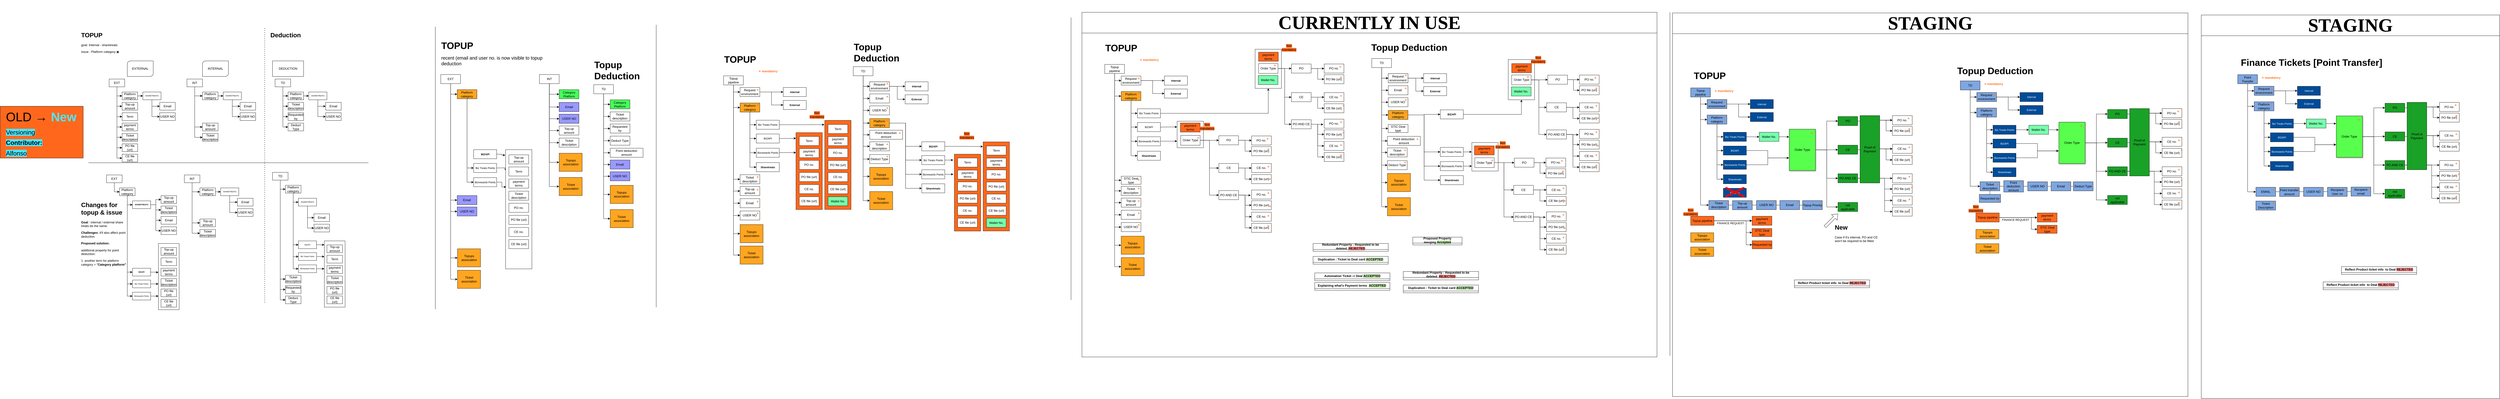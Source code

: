 <mxfile version="24.7.17">
  <diagram name="Deduction and Topup" id="UO4i1Ba0TmrfY3dvPFhu">
    <mxGraphModel dx="1660" dy="1824" grid="1" gridSize="10" guides="1" tooltips="1" connect="1" arrows="1" fold="1" page="1" pageScale="1" pageWidth="850" pageHeight="1100" math="0" shadow="0">
      <root>
        <mxCell id="0" />
        <mxCell id="1" parent="0" />
        <mxCell id="SNWU6zBp1mTaQTEcccfy-320" value="&lt;font face=&quot;Georgia&quot;&gt;&lt;span style=&quot;font-size: 72px;&quot;&gt;STAGING&lt;/span&gt;&lt;/font&gt;" style="swimlane;whiteSpace=wrap;html=1;startSize=80;" parent="1" vertex="1">
          <mxGeometry x="6470" y="-50" width="1987.96" height="1479.8" as="geometry" />
        </mxCell>
        <mxCell id="SNWU6zBp1mTaQTEcccfy-338" value="Reflect Product ticket info&amp;nbsp; to Deal&amp;nbsp;&lt;span style=&quot;background-color: rgb(255, 140, 140); text-align: left;&quot;&gt;REJECTED&lt;/span&gt;" style="swimlane;whiteSpace=wrap;html=1;" parent="SNWU6zBp1mTaQTEcccfy-320" vertex="1" collapsed="1">
          <mxGeometry x="470.0" y="1030" width="290" height="30" as="geometry">
            <mxRectangle x="601.39" y="1020" width="420" height="289.39" as="alternateBounds" />
          </mxGeometry>
        </mxCell>
        <mxCell id="SNWU6zBp1mTaQTEcccfy-339" value="&lt;h1 style=&quot;margin-top: 0px;&quot;&gt;Goal&lt;/h1&gt;&lt;p&gt;transfer ticket to Deal info&lt;/p&gt;" style="text;html=1;whiteSpace=wrap;overflow=hidden;rounded=0;" parent="SNWU6zBp1mTaQTEcccfy-338" vertex="1">
          <mxGeometry x="195.6" y="57.45" width="180" height="82.55" as="geometry" />
        </mxCell>
        <mxCell id="SNWU6zBp1mTaQTEcccfy-340" value="STIC PRODUCT" style="rounded=0;whiteSpace=wrap;html=1;fillColor=#78FFAE;" parent="SNWU6zBp1mTaQTEcccfy-338" vertex="1">
          <mxGeometry x="50.6" y="142.43" width="76.114" height="35.025" as="geometry" />
        </mxCell>
        <mxCell id="SNWU6zBp1mTaQTEcccfy-345" style="edgeStyle=orthogonalEdgeStyle;rounded=0;orthogonalLoop=1;jettySize=auto;html=1;" parent="SNWU6zBp1mTaQTEcccfy-338" source="SNWU6zBp1mTaQTEcccfy-342" target="SNWU6zBp1mTaQTEcccfy-340" edge="1">
          <mxGeometry relative="1" as="geometry" />
        </mxCell>
        <mxCell id="SNWU6zBp1mTaQTEcccfy-342" value="Product" style="rounded=0;whiteSpace=wrap;html=1;fillColor=none;" parent="SNWU6zBp1mTaQTEcccfy-338" vertex="1">
          <mxGeometry x="50.6" y="69.405" width="76.114" height="35.025" as="geometry" />
        </mxCell>
        <mxCell id="SNWU6zBp1mTaQTEcccfy-343" value="&lt;h1 style=&quot;margin-top: 0px;&quot;&gt;&lt;span style=&quot;background-color: rgb(255, 140, 140);&quot;&gt;REJECT&lt;/span&gt;&lt;/h1&gt;&lt;p&gt;reason: as aligned with Jesse and Jules. They preferred Platform category instead of product. Kind of duplicate info&lt;/p&gt;" style="text;html=1;whiteSpace=wrap;overflow=hidden;rounded=0;" parent="SNWU6zBp1mTaQTEcccfy-338" vertex="1">
          <mxGeometry x="208.61" y="177.45" width="180" height="120" as="geometry" />
        </mxCell>
        <mxCell id="SNWU6zBp1mTaQTEcccfy-303" value="&lt;font style=&quot;&quot; color=&quot;#ff7221&quot;&gt;⭐&lt;/font&gt;" style="text;html=1;align=center;verticalAlign=middle;whiteSpace=wrap;rounded=0;fontStyle=1" parent="SNWU6zBp1mTaQTEcccfy-320" vertex="1">
          <mxGeometry x="1562.57" y="643.56" width="102.12" height="30" as="geometry" />
        </mxCell>
        <mxCell id="SNWU6zBp1mTaQTEcccfy-302" value="Deduct Type" style="rounded=0;whiteSpace=wrap;html=1;fillColor=#7EA6E0;" parent="SNWU6zBp1mTaQTEcccfy-320" vertex="1">
          <mxGeometry x="1546.003" y="651.36" width="76.114" height="35.025" as="geometry" />
        </mxCell>
        <mxCell id="SNWU6zBp1mTaQTEcccfy-347" value="Requested by" style="rounded=0;whiteSpace=wrap;html=1;fillColor=#7EA6E0;" parent="SNWU6zBp1mTaQTEcccfy-320" vertex="1">
          <mxGeometry x="1183.06" y="700" width="82.22" height="31.14" as="geometry" />
        </mxCell>
        <mxCell id="SNWU6zBp1mTaQTEcccfy-351" value="&lt;font style=&quot;&quot; color=&quot;#ff7221&quot;&gt;⭐&lt;/font&gt;" style="text;html=1;align=center;verticalAlign=middle;whiteSpace=wrap;rounded=0;fontStyle=1" parent="SNWU6zBp1mTaQTEcccfy-320" vertex="1">
          <mxGeometry x="1240.0" y="710" width="32.23" height="30.03" as="geometry" />
        </mxCell>
        <mxCell id="NrSmDG0tiZPIiMHzGVAW-59" value="&lt;h1 style=&quot;margin-top: 0px;&quot;&gt;&lt;font style=&quot;font-size: 36px;&quot;&gt;TOPUP&lt;/font&gt;&lt;/h1&gt;" style="text;html=1;whiteSpace=wrap;overflow=hidden;rounded=0;" parent="1" vertex="1">
          <mxGeometry x="6550" y="163.93" width="130" height="56.07" as="geometry" />
        </mxCell>
        <mxCell id="SNWU6zBp1mTaQTEcccfy-30" value="" style="endArrow=none;html=1;rounded=0;entryX=0;entryY=0.5;entryDx=0;entryDy=0;exitX=1;exitY=0.5;exitDx=0;exitDy=0;" parent="1" source="NrSmDG0tiZPIiMHzGVAW-80" target="SNWU6zBp1mTaQTEcccfy-292" edge="1">
          <mxGeometry width="50" height="50" relative="1" as="geometry">
            <mxPoint x="6610" y="671.61" as="sourcePoint" />
            <mxPoint x="6880" y="682.61" as="targetPoint" />
          </mxGeometry>
        </mxCell>
        <mxCell id="NrSmDG0tiZPIiMHzGVAW-1" value="&lt;font face=&quot;Georgia&quot; style=&quot;font-size: 72px;&quot;&gt;CURRENTLY IN USE&lt;/font&gt;" style="swimlane;whiteSpace=wrap;html=1;startSize=80;" parent="1" vertex="1">
          <mxGeometry x="4192.04" y="-52.5" width="2217.96" height="1329.8" as="geometry" />
        </mxCell>
        <mxCell id="qgcOCp2I5UMnZzc9ohqy-178" value="Redundant Property : Requested to be deleted&amp;nbsp;&amp;nbsp;&lt;span style=&quot;background-color: rgb(255, 140, 140); text-align: left;&quot;&gt;REJECTED&lt;/span&gt;" style="swimlane;whiteSpace=wrap;html=1;" parent="NrSmDG0tiZPIiMHzGVAW-1" vertex="1" collapsed="1">
          <mxGeometry x="891.39" y="892" width="290" height="30" as="geometry">
            <mxRectangle x="6080" y="777.1" width="420" height="289.39" as="alternateBounds" />
          </mxGeometry>
        </mxCell>
        <mxCell id="qgcOCp2I5UMnZzc9ohqy-179" value="&lt;h1 style=&quot;margin-top: 0px;&quot;&gt;Goal&lt;/h1&gt;&lt;p&gt;☻As per Ms. Jamie and Jules&lt;/p&gt;&lt;p&gt;&lt;span style=&quot;white-space: pre;&quot;&gt;&#x9;&lt;/span&gt;♦ Wallet No. and User No. is &lt;span style=&quot;white-space: pre;&quot;&gt;&#x9;&lt;/span&gt;the same.&lt;/p&gt;" style="text;html=1;whiteSpace=wrap;overflow=hidden;rounded=0;" parent="qgcOCp2I5UMnZzc9ohqy-178" vertex="1">
          <mxGeometry x="195.6" y="57.45" width="180" height="120" as="geometry" />
        </mxCell>
        <mxCell id="qgcOCp2I5UMnZzc9ohqy-254" value="Wallet No." style="rounded=0;whiteSpace=wrap;html=1;fillColor=#78FFAE;" parent="qgcOCp2I5UMnZzc9ohqy-178" vertex="1">
          <mxGeometry x="50.6" y="142.43" width="76.114" height="35.025" as="geometry" />
        </mxCell>
        <mxCell id="qgcOCp2I5UMnZzc9ohqy-180" value="&lt;b style=&quot;background-color: rgb(255, 255, 255);&quot;&gt;&lt;font color=&quot;#ff0000&quot;&gt;To delete&lt;/font&gt;&lt;/b&gt;" style="text;html=1;align=center;verticalAlign=middle;whiteSpace=wrap;rounded=0;" parent="qgcOCp2I5UMnZzc9ohqy-178" vertex="1">
          <mxGeometry x="110.6" y="120.0" width="60" height="30" as="geometry" />
        </mxCell>
        <mxCell id="qgcOCp2I5UMnZzc9ohqy-255" value="USER NO" style="rounded=0;whiteSpace=wrap;html=1;fillColor=none;" parent="qgcOCp2I5UMnZzc9ohqy-178" vertex="1">
          <mxGeometry x="50.6" y="69.405" width="76.114" height="35.025" as="geometry" />
        </mxCell>
        <mxCell id="qgcOCp2I5UMnZzc9ohqy-269" value="&lt;h1 style=&quot;margin-top: 0px;&quot;&gt;&lt;span style=&quot;background-color: rgb(255, 140, 140);&quot;&gt;REJECT&lt;/span&gt;&lt;/h1&gt;&lt;p&gt;Wallet No. would be a future feature in BizTreats.&lt;/p&gt;" style="text;html=1;whiteSpace=wrap;overflow=hidden;rounded=0;" parent="qgcOCp2I5UMnZzc9ohqy-178" vertex="1">
          <mxGeometry x="150" y="169.39" width="180" height="120" as="geometry" />
        </mxCell>
        <mxCell id="qgcOCp2I5UMnZzc9ohqy-256" value="Duplication : Ticket to Deal card&amp;nbsp;&lt;span style=&quot;text-align: left; background-color: rgb(185, 224, 165);&quot;&gt;ACCEPTED&lt;/span&gt;" style="swimlane;whiteSpace=wrap;html=1;" parent="NrSmDG0tiZPIiMHzGVAW-1" vertex="1" collapsed="1">
          <mxGeometry x="891.39" y="941.74" width="290" height="30" as="geometry">
            <mxRectangle x="891.39" y="941.74" width="410.6" height="388.06" as="alternateBounds" />
          </mxGeometry>
        </mxCell>
        <mxCell id="qgcOCp2I5UMnZzc9ohqy-257" value="&lt;h1 style=&quot;margin-top: 0px;&quot;&gt;New Deal Pipeline&lt;/h1&gt;&lt;p&gt;☻CS TOP-UP Pipelines&lt;/p&gt;" style="text;html=1;whiteSpace=wrap;overflow=hidden;rounded=0;" parent="qgcOCp2I5UMnZzc9ohqy-256" vertex="1">
          <mxGeometry x="221.83" y="40" width="180" height="150" as="geometry" />
        </mxCell>
        <mxCell id="qgcOCp2I5UMnZzc9ohqy-258" value="&lt;h1 style=&quot;text-align: left; margin-top: 0px;&quot;&gt;&lt;font style=&quot;font-size: 10px;&quot;&gt;New Deal Pipeline&lt;/font&gt;&lt;/h1&gt;" style="rounded=0;whiteSpace=wrap;html=1;fillColor=#78FFAE;" parent="qgcOCp2I5UMnZzc9ohqy-256" vertex="1">
          <mxGeometry x="11.83" y="164.98" width="128.17" height="25.02" as="geometry" />
        </mxCell>
        <mxCell id="qgcOCp2I5UMnZzc9ohqy-260" value="TOPUP Ticket created" style="rounded=0;whiteSpace=wrap;html=1;fillColor=none;" parent="qgcOCp2I5UMnZzc9ohqy-256" vertex="1">
          <mxGeometry x="10" y="40" width="87.94" height="43.09" as="geometry" />
        </mxCell>
        <mxCell id="qgcOCp2I5UMnZzc9ohqy-261" value="" style="endArrow=classic;html=1;rounded=0;exitX=1;exitY=0.5;exitDx=0;exitDy=0;entryX=0.5;entryY=0;entryDx=0;entryDy=0;" parent="qgcOCp2I5UMnZzc9ohqy-256" source="qgcOCp2I5UMnZzc9ohqy-260" target="qgcOCp2I5UMnZzc9ohqy-258" edge="1">
          <mxGeometry relative="1" as="geometry">
            <mxPoint x="281.83" y="38.06" as="sourcePoint" />
            <mxPoint x="441.83" y="38.06" as="targetPoint" />
            <Array as="points">
              <mxPoint x="161.83" y="118.06" />
            </Array>
          </mxGeometry>
        </mxCell>
        <mxCell id="qgcOCp2I5UMnZzc9ohqy-262" value="DUPLICATE&lt;div&gt;to Deals&lt;/div&gt;" style="edgeLabel;resizable=0;html=1;;align=center;verticalAlign=middle;" parent="qgcOCp2I5UMnZzc9ohqy-261" connectable="0" vertex="1">
          <mxGeometry relative="1" as="geometry">
            <mxPoint x="5" y="-5" as="offset" />
          </mxGeometry>
        </mxCell>
        <mxCell id="qgcOCp2I5UMnZzc9ohqy-263" value="Trigger" style="edgeLabel;resizable=0;html=1;;align=left;verticalAlign=bottom;" parent="qgcOCp2I5UMnZzc9ohqy-261" connectable="0" vertex="1">
          <mxGeometry x="-1" relative="1" as="geometry" />
        </mxCell>
        <mxCell id="qgcOCp2I5UMnZzc9ohqy-264" value="Target" style="edgeLabel;resizable=0;html=1;;align=right;verticalAlign=bottom;" parent="qgcOCp2I5UMnZzc9ohqy-261" connectable="0" vertex="1">
          <mxGeometry x="1" relative="1" as="geometry" />
        </mxCell>
        <mxCell id="qgcOCp2I5UMnZzc9ohqy-266" value="&lt;b style=&quot;background-color: rgb(255, 255, 255);&quot;&gt;&lt;font color=&quot;#ff0000&quot;&gt;HubSpot&lt;/font&gt;&lt;/b&gt;&lt;div&gt;&lt;b style=&quot;background-color: rgb(255, 255, 255);&quot;&gt;&lt;font color=&quot;#ff0000&quot;&gt;workflows&lt;/font&gt;&lt;/b&gt;&lt;/div&gt;" style="text;html=1;align=center;verticalAlign=middle;whiteSpace=wrap;rounded=0;" parent="qgcOCp2I5UMnZzc9ohqy-256" vertex="1">
          <mxGeometry x="131.83" y="148.06" width="60" height="30" as="geometry" />
        </mxCell>
        <mxCell id="qgcOCp2I5UMnZzc9ohqy-267" value="&lt;h1 style=&quot;margin-top: 0px;&quot;&gt;Properties requirements&lt;/h1&gt;&lt;p&gt;☻This&#39;ll copy the current Top Up ticket property to the New&amp;nbsp; &amp;nbsp; &amp;nbsp; deal pipeline &lt;b&gt;applicable only to STIC CS team&lt;/b&gt;.&lt;/p&gt;&lt;p&gt;&amp;nbsp; &amp;nbsp; &amp;nbsp;Ticket name = Deal Name&lt;/p&gt;&lt;p&gt;&amp;nbsp; &amp;nbsp; &amp;nbsp;Top-up Amount = Amount&lt;/p&gt;" style="text;html=1;whiteSpace=wrap;overflow=hidden;rounded=0;" parent="qgcOCp2I5UMnZzc9ohqy-256" vertex="1">
          <mxGeometry x="41.83" y="238.06" width="328.17" height="150" as="geometry" />
        </mxCell>
        <mxCell id="qgcOCp2I5UMnZzc9ohqy-268" value="&lt;span style=&quot;background-color: rgb(255, 255, 255);&quot;&gt;&lt;b style=&quot;&quot;&gt;&lt;font color=&quot;#ff681c&quot;&gt;name&lt;/font&gt;&lt;/b&gt;&lt;/span&gt;" style="text;html=1;align=center;verticalAlign=middle;whiteSpace=wrap;rounded=0;" parent="qgcOCp2I5UMnZzc9ohqy-256" vertex="1">
          <mxGeometry x="331.83" y="100.0" width="60" height="30" as="geometry" />
        </mxCell>
        <mxCell id="SNWU6zBp1mTaQTEcccfy-321" value="Redundant Property : Requested to be deleted&amp;nbsp;&amp;nbsp;&lt;span style=&quot;background-color: rgb(255, 140, 140); text-align: left;&quot;&gt;REJECTED&lt;/span&gt;" style="swimlane;whiteSpace=wrap;html=1;" parent="NrSmDG0tiZPIiMHzGVAW-1" vertex="1" collapsed="1">
          <mxGeometry x="1239.35" y="1000" width="290.65" height="32.5" as="geometry">
            <mxRectangle x="6080" y="777.1" width="420" height="289.39" as="alternateBounds" />
          </mxGeometry>
        </mxCell>
        <mxCell id="SNWU6zBp1mTaQTEcccfy-322" value="&lt;h1 style=&quot;margin-top: 0px;&quot;&gt;Goal&lt;/h1&gt;&lt;p&gt;☻As per Ms. Jamie and Jules&lt;/p&gt;&lt;p&gt;&lt;span style=&quot;white-space: pre;&quot;&gt;&#x9;&lt;/span&gt;♦ Wallet No. and User No. is &lt;span style=&quot;white-space: pre;&quot;&gt;&#x9;&lt;/span&gt;the same.&lt;/p&gt;" style="text;html=1;whiteSpace=wrap;overflow=hidden;rounded=0;" parent="SNWU6zBp1mTaQTEcccfy-321" vertex="1">
          <mxGeometry x="195.6" y="57.45" width="180" height="120" as="geometry" />
        </mxCell>
        <mxCell id="SNWU6zBp1mTaQTEcccfy-323" value="Wallet No." style="rounded=0;whiteSpace=wrap;html=1;fillColor=#78FFAE;" parent="SNWU6zBp1mTaQTEcccfy-321" vertex="1">
          <mxGeometry x="50.6" y="142.43" width="76.114" height="35.025" as="geometry" />
        </mxCell>
        <mxCell id="SNWU6zBp1mTaQTEcccfy-324" value="&lt;b style=&quot;background-color: rgb(255, 255, 255);&quot;&gt;&lt;font color=&quot;#ff0000&quot;&gt;To delete&lt;/font&gt;&lt;/b&gt;" style="text;html=1;align=center;verticalAlign=middle;whiteSpace=wrap;rounded=0;" parent="SNWU6zBp1mTaQTEcccfy-321" vertex="1">
          <mxGeometry x="110.6" y="120.0" width="60" height="30" as="geometry" />
        </mxCell>
        <mxCell id="SNWU6zBp1mTaQTEcccfy-325" value="USER NO" style="rounded=0;whiteSpace=wrap;html=1;fillColor=none;" parent="SNWU6zBp1mTaQTEcccfy-321" vertex="1">
          <mxGeometry x="50.6" y="69.405" width="76.114" height="35.025" as="geometry" />
        </mxCell>
        <mxCell id="SNWU6zBp1mTaQTEcccfy-326" value="&lt;h1 style=&quot;margin-top: 0px;&quot;&gt;&lt;span style=&quot;background-color: rgb(255, 140, 140);&quot;&gt;REJECT&lt;/span&gt;&lt;/h1&gt;&lt;p&gt;Wallet No. would be a future feature in BizTreats.&lt;/p&gt;" style="text;html=1;whiteSpace=wrap;overflow=hidden;rounded=0;" parent="SNWU6zBp1mTaQTEcccfy-321" vertex="1">
          <mxGeometry x="150" y="169.39" width="180" height="120" as="geometry" />
        </mxCell>
        <mxCell id="SNWU6zBp1mTaQTEcccfy-327" value="Duplication : Ticket to Deal card&amp;nbsp;&lt;span style=&quot;text-align: left; background-color: rgb(185, 224, 165);&quot;&gt;ACCEPTED&lt;/span&gt;" style="swimlane;whiteSpace=wrap;html=1;" parent="NrSmDG0tiZPIiMHzGVAW-1" vertex="1" collapsed="1">
          <mxGeometry x="1239.35" y="1052.24" width="290" height="30" as="geometry">
            <mxRectangle x="891.39" y="941.74" width="410.6" height="388.06" as="alternateBounds" />
          </mxGeometry>
        </mxCell>
        <mxCell id="SNWU6zBp1mTaQTEcccfy-328" value="&lt;h1 style=&quot;margin-top: 0px;&quot;&gt;New Deal Pipeline&lt;/h1&gt;&lt;p&gt;☻CS TOP-UP Pipelines&lt;/p&gt;" style="text;html=1;whiteSpace=wrap;overflow=hidden;rounded=0;" parent="SNWU6zBp1mTaQTEcccfy-327" vertex="1">
          <mxGeometry x="221.83" y="40" width="180" height="150" as="geometry" />
        </mxCell>
        <mxCell id="SNWU6zBp1mTaQTEcccfy-329" value="&lt;h1 style=&quot;text-align: left; margin-top: 0px;&quot;&gt;&lt;font style=&quot;font-size: 10px;&quot;&gt;New Deal Pipeline&lt;/font&gt;&lt;/h1&gt;" style="rounded=0;whiteSpace=wrap;html=1;fillColor=#78FFAE;" parent="SNWU6zBp1mTaQTEcccfy-327" vertex="1">
          <mxGeometry x="11.83" y="164.98" width="128.17" height="25.02" as="geometry" />
        </mxCell>
        <mxCell id="SNWU6zBp1mTaQTEcccfy-330" value="TOPUP Ticket created" style="rounded=0;whiteSpace=wrap;html=1;fillColor=none;" parent="SNWU6zBp1mTaQTEcccfy-327" vertex="1">
          <mxGeometry x="10" y="40" width="87.94" height="43.09" as="geometry" />
        </mxCell>
        <mxCell id="SNWU6zBp1mTaQTEcccfy-331" value="" style="endArrow=classic;html=1;rounded=0;exitX=1;exitY=0.5;exitDx=0;exitDy=0;entryX=0.5;entryY=0;entryDx=0;entryDy=0;" parent="SNWU6zBp1mTaQTEcccfy-327" source="SNWU6zBp1mTaQTEcccfy-330" target="SNWU6zBp1mTaQTEcccfy-329" edge="1">
          <mxGeometry relative="1" as="geometry">
            <mxPoint x="281.83" y="38.06" as="sourcePoint" />
            <mxPoint x="441.83" y="38.06" as="targetPoint" />
            <Array as="points">
              <mxPoint x="161.83" y="118.06" />
            </Array>
          </mxGeometry>
        </mxCell>
        <mxCell id="SNWU6zBp1mTaQTEcccfy-332" value="DUPLICATE&lt;div&gt;to Deals&lt;/div&gt;" style="edgeLabel;resizable=0;html=1;;align=center;verticalAlign=middle;" parent="SNWU6zBp1mTaQTEcccfy-331" connectable="0" vertex="1">
          <mxGeometry relative="1" as="geometry">
            <mxPoint x="5" y="-5" as="offset" />
          </mxGeometry>
        </mxCell>
        <mxCell id="SNWU6zBp1mTaQTEcccfy-333" value="Trigger" style="edgeLabel;resizable=0;html=1;;align=left;verticalAlign=bottom;" parent="SNWU6zBp1mTaQTEcccfy-331" connectable="0" vertex="1">
          <mxGeometry x="-1" relative="1" as="geometry" />
        </mxCell>
        <mxCell id="SNWU6zBp1mTaQTEcccfy-334" value="Target" style="edgeLabel;resizable=0;html=1;;align=right;verticalAlign=bottom;" parent="SNWU6zBp1mTaQTEcccfy-331" connectable="0" vertex="1">
          <mxGeometry x="1" relative="1" as="geometry" />
        </mxCell>
        <mxCell id="SNWU6zBp1mTaQTEcccfy-335" value="&lt;b style=&quot;background-color: rgb(255, 255, 255);&quot;&gt;&lt;font color=&quot;#ff0000&quot;&gt;HubSpot&lt;/font&gt;&lt;/b&gt;&lt;div&gt;&lt;b style=&quot;background-color: rgb(255, 255, 255);&quot;&gt;&lt;font color=&quot;#ff0000&quot;&gt;workflows&lt;/font&gt;&lt;/b&gt;&lt;/div&gt;" style="text;html=1;align=center;verticalAlign=middle;whiteSpace=wrap;rounded=0;" parent="SNWU6zBp1mTaQTEcccfy-327" vertex="1">
          <mxGeometry x="131.83" y="148.06" width="60" height="30" as="geometry" />
        </mxCell>
        <mxCell id="SNWU6zBp1mTaQTEcccfy-336" value="&lt;h1 style=&quot;margin-top: 0px;&quot;&gt;Properties requirements&lt;/h1&gt;&lt;p&gt;☻This&#39;ll copy the current Top Up ticket property to the New&amp;nbsp; &amp;nbsp; &amp;nbsp; deal pipeline &lt;b&gt;applicable only to STIC CS team&lt;/b&gt;.&lt;/p&gt;&lt;p&gt;&amp;nbsp; &amp;nbsp; &amp;nbsp;Ticket name = Deal Name&lt;/p&gt;&lt;p&gt;&amp;nbsp; &amp;nbsp; &amp;nbsp;Top-up Amount = Amount&lt;/p&gt;" style="text;html=1;whiteSpace=wrap;overflow=hidden;rounded=0;" parent="SNWU6zBp1mTaQTEcccfy-327" vertex="1">
          <mxGeometry x="41.83" y="238.06" width="328.17" height="150" as="geometry" />
        </mxCell>
        <mxCell id="SNWU6zBp1mTaQTEcccfy-337" value="&lt;span style=&quot;background-color: rgb(255, 255, 255);&quot;&gt;&lt;b style=&quot;&quot;&gt;&lt;font color=&quot;#ff681c&quot;&gt;name&lt;/font&gt;&lt;/b&gt;&lt;/span&gt;" style="text;html=1;align=center;verticalAlign=middle;whiteSpace=wrap;rounded=0;" parent="SNWU6zBp1mTaQTEcccfy-327" vertex="1">
          <mxGeometry x="331.83" y="100.0" width="60" height="30" as="geometry" />
        </mxCell>
        <mxCell id="NrSmDG0tiZPIiMHzGVAW-10" value="Automation Ticket -&amp;gt; Deal&amp;nbsp;&lt;span style=&quot;text-align: left; background-color: rgb(185, 224, 165);&quot;&gt;ACCEPTED&lt;/span&gt;" style="swimlane;whiteSpace=wrap;html=1;" parent="NrSmDG0tiZPIiMHzGVAW-1" vertex="1" collapsed="1">
          <mxGeometry x="897.96" y="1005.5" width="290" height="30" as="geometry">
            <mxRectangle x="6790.0" y="995" width="410.6" height="388.06" as="alternateBounds" />
          </mxGeometry>
        </mxCell>
        <mxCell id="NrSmDG0tiZPIiMHzGVAW-11" value="&lt;h1 style=&quot;margin-top: 0px;&quot;&gt;New Deal Pipeline&lt;/h1&gt;&lt;p&gt;☻CS TOP-UP Pipelines&lt;/p&gt;" style="text;html=1;whiteSpace=wrap;overflow=hidden;rounded=0;" parent="NrSmDG0tiZPIiMHzGVAW-10" vertex="1">
          <mxGeometry x="221.83" y="40" width="180" height="150" as="geometry" />
        </mxCell>
        <mxCell id="NrSmDG0tiZPIiMHzGVAW-12" value="&lt;h1 style=&quot;text-align: left; margin-top: 0px;&quot;&gt;&lt;font style=&quot;font-size: 10px;&quot;&gt;New Deal Pipeline&lt;/font&gt;&lt;/h1&gt;" style="rounded=0;whiteSpace=wrap;html=1;fillColor=#78FFAE;" parent="NrSmDG0tiZPIiMHzGVAW-10" vertex="1">
          <mxGeometry x="11.83" y="164.98" width="128.17" height="25.02" as="geometry" />
        </mxCell>
        <mxCell id="NrSmDG0tiZPIiMHzGVAW-13" value="TOPUP Ticket created" style="rounded=0;whiteSpace=wrap;html=1;fillColor=none;" parent="NrSmDG0tiZPIiMHzGVAW-10" vertex="1">
          <mxGeometry x="10" y="40" width="87.94" height="43.09" as="geometry" />
        </mxCell>
        <mxCell id="NrSmDG0tiZPIiMHzGVAW-14" value="" style="endArrow=classic;html=1;rounded=0;exitX=1;exitY=0.5;exitDx=0;exitDy=0;entryX=0.5;entryY=0;entryDx=0;entryDy=0;" parent="NrSmDG0tiZPIiMHzGVAW-10" source="NrSmDG0tiZPIiMHzGVAW-13" target="NrSmDG0tiZPIiMHzGVAW-12" edge="1">
          <mxGeometry relative="1" as="geometry">
            <mxPoint x="281.83" y="38.06" as="sourcePoint" />
            <mxPoint x="441.83" y="38.06" as="targetPoint" />
            <Array as="points">
              <mxPoint x="161.83" y="118.06" />
            </Array>
          </mxGeometry>
        </mxCell>
        <mxCell id="NrSmDG0tiZPIiMHzGVAW-15" value="DUPLICATE&lt;div&gt;to Deals&lt;/div&gt;" style="edgeLabel;resizable=0;html=1;;align=center;verticalAlign=middle;" parent="NrSmDG0tiZPIiMHzGVAW-14" connectable="0" vertex="1">
          <mxGeometry relative="1" as="geometry">
            <mxPoint x="5" y="-5" as="offset" />
          </mxGeometry>
        </mxCell>
        <mxCell id="NrSmDG0tiZPIiMHzGVAW-16" value="Trigger" style="edgeLabel;resizable=0;html=1;;align=left;verticalAlign=bottom;" parent="NrSmDG0tiZPIiMHzGVAW-14" connectable="0" vertex="1">
          <mxGeometry x="-1" relative="1" as="geometry" />
        </mxCell>
        <mxCell id="NrSmDG0tiZPIiMHzGVAW-17" value="Target" style="edgeLabel;resizable=0;html=1;;align=right;verticalAlign=bottom;" parent="NrSmDG0tiZPIiMHzGVAW-14" connectable="0" vertex="1">
          <mxGeometry x="1" relative="1" as="geometry" />
        </mxCell>
        <mxCell id="NrSmDG0tiZPIiMHzGVAW-18" value="&lt;b style=&quot;background-color: rgb(255, 255, 255);&quot;&gt;&lt;font color=&quot;#ff0000&quot;&gt;HubSpot&lt;/font&gt;&lt;/b&gt;&lt;div&gt;&lt;b style=&quot;background-color: rgb(255, 255, 255);&quot;&gt;&lt;font color=&quot;#ff0000&quot;&gt;workflows&lt;/font&gt;&lt;/b&gt;&lt;/div&gt;" style="text;html=1;align=center;verticalAlign=middle;whiteSpace=wrap;rounded=0;" parent="NrSmDG0tiZPIiMHzGVAW-10" vertex="1">
          <mxGeometry x="131.83" y="148.06" width="60" height="30" as="geometry" />
        </mxCell>
        <mxCell id="NrSmDG0tiZPIiMHzGVAW-19" value="&lt;h1 style=&quot;margin-top: 0px;&quot;&gt;Properties requirements&lt;/h1&gt;&lt;p&gt;☻This&#39;ll copy the current Top Up ticket property to the New&amp;nbsp; &amp;nbsp; &amp;nbsp; deal pipeline &lt;b&gt;applicable only to STIC CS team&lt;/b&gt;.&lt;/p&gt;&lt;p&gt;&amp;nbsp; &amp;nbsp; &amp;nbsp;Ticket name = Deal Name&lt;/p&gt;&lt;p&gt;&amp;nbsp; &amp;nbsp; &amp;nbsp;Top-up Amount = Amount&lt;/p&gt;" style="text;html=1;whiteSpace=wrap;overflow=hidden;rounded=0;" parent="NrSmDG0tiZPIiMHzGVAW-10" vertex="1">
          <mxGeometry x="41.83" y="238.06" width="328.17" height="150" as="geometry" />
        </mxCell>
        <mxCell id="NrSmDG0tiZPIiMHzGVAW-20" value="&lt;span style=&quot;background-color: rgb(255, 255, 255);&quot;&gt;&lt;b style=&quot;&quot;&gt;&lt;font color=&quot;#ff681c&quot;&gt;name&lt;/font&gt;&lt;/b&gt;&lt;/span&gt;" style="text;html=1;align=center;verticalAlign=middle;whiteSpace=wrap;rounded=0;" parent="NrSmDG0tiZPIiMHzGVAW-10" vertex="1">
          <mxGeometry x="331.83" y="100.0" width="60" height="30" as="geometry" />
        </mxCell>
        <mxCell id="NrSmDG0tiZPIiMHzGVAW-128" value="Explaining what&#39;s Payment terms&amp;nbsp;&amp;nbsp;&lt;span style=&quot;text-align: left; background-color: rgb(185, 224, 165);&quot;&gt;ACCEPTED&lt;/span&gt;&amp;nbsp;" style="swimlane;whiteSpace=wrap;html=1;align=center;" parent="NrSmDG0tiZPIiMHzGVAW-1" vertex="1" collapsed="1">
          <mxGeometry x="897.96" y="1042.5" width="290" height="30" as="geometry">
            <mxRectangle x="6790" y="1032" width="630" height="455" as="alternateBounds" />
          </mxGeometry>
        </mxCell>
        <mxCell id="NrSmDG0tiZPIiMHzGVAW-129" value="&lt;h1 style=&quot;margin-top: 0px;&quot;&gt;Goal&lt;/h1&gt;&lt;p&gt;☻User Payment terms (property) only&lt;/p&gt;&lt;p&gt;&lt;span style=&quot;white-space: pre;&quot;&gt;&#x9;&lt;/span&gt;♦ Add post payment to &lt;span style=&quot;white-space: pre;&quot;&gt;&#x9;&lt;/span&gt;payment terms&lt;/p&gt;" style="text;html=1;whiteSpace=wrap;overflow=hidden;rounded=0;" parent="NrSmDG0tiZPIiMHzGVAW-128" vertex="1">
          <mxGeometry x="430" y="26.92" width="180" height="120" as="geometry" />
        </mxCell>
        <mxCell id="NrSmDG0tiZPIiMHzGVAW-130" style="edgeStyle=orthogonalEdgeStyle;rounded=0;orthogonalLoop=1;jettySize=auto;html=1;entryX=0;entryY=0.5;entryDx=0;entryDy=0;" parent="NrSmDG0tiZPIiMHzGVAW-128" source="NrSmDG0tiZPIiMHzGVAW-132" target="NrSmDG0tiZPIiMHzGVAW-144" edge="1">
          <mxGeometry relative="1" as="geometry" />
        </mxCell>
        <mxCell id="NrSmDG0tiZPIiMHzGVAW-131" style="edgeStyle=orthogonalEdgeStyle;rounded=0;orthogonalLoop=1;jettySize=auto;html=1;" parent="NrSmDG0tiZPIiMHzGVAW-128" source="NrSmDG0tiZPIiMHzGVAW-132" target="NrSmDG0tiZPIiMHzGVAW-145" edge="1">
          <mxGeometry relative="1" as="geometry" />
        </mxCell>
        <mxCell id="NrSmDG0tiZPIiMHzGVAW-132" value="Term" style="rounded=0;whiteSpace=wrap;html=1;" parent="NrSmDG0tiZPIiMHzGVAW-128" vertex="1">
          <mxGeometry x="38.23" y="55" width="99.99" height="50" as="geometry" />
        </mxCell>
        <mxCell id="NrSmDG0tiZPIiMHzGVAW-133" style="edgeStyle=orthogonalEdgeStyle;rounded=0;orthogonalLoop=1;jettySize=auto;html=1;entryX=0;entryY=0.5;entryDx=0;entryDy=0;" parent="NrSmDG0tiZPIiMHzGVAW-128" source="NrSmDG0tiZPIiMHzGVAW-143" target="NrSmDG0tiZPIiMHzGVAW-146" edge="1">
          <mxGeometry relative="1" as="geometry" />
        </mxCell>
        <mxCell id="NrSmDG0tiZPIiMHzGVAW-134" style="edgeStyle=orthogonalEdgeStyle;rounded=0;orthogonalLoop=1;jettySize=auto;html=1;entryX=0;entryY=0.5;entryDx=0;entryDy=0;" parent="NrSmDG0tiZPIiMHzGVAW-128" source="NrSmDG0tiZPIiMHzGVAW-143" target="NrSmDG0tiZPIiMHzGVAW-151" edge="1">
          <mxGeometry relative="1" as="geometry" />
        </mxCell>
        <mxCell id="NrSmDG0tiZPIiMHzGVAW-135" style="edgeStyle=orthogonalEdgeStyle;rounded=0;orthogonalLoop=1;jettySize=auto;html=1;entryX=0;entryY=0.5;entryDx=0;entryDy=0;" parent="NrSmDG0tiZPIiMHzGVAW-128" source="NrSmDG0tiZPIiMHzGVAW-143" target="NrSmDG0tiZPIiMHzGVAW-152" edge="1">
          <mxGeometry relative="1" as="geometry" />
        </mxCell>
        <mxCell id="NrSmDG0tiZPIiMHzGVAW-136" style="edgeStyle=orthogonalEdgeStyle;rounded=0;orthogonalLoop=1;jettySize=auto;html=1;entryX=0;entryY=0.5;entryDx=0;entryDy=0;" parent="NrSmDG0tiZPIiMHzGVAW-128" source="NrSmDG0tiZPIiMHzGVAW-143" target="NrSmDG0tiZPIiMHzGVAW-147" edge="1">
          <mxGeometry relative="1" as="geometry" />
        </mxCell>
        <mxCell id="NrSmDG0tiZPIiMHzGVAW-137" style="edgeStyle=orthogonalEdgeStyle;rounded=0;orthogonalLoop=1;jettySize=auto;html=1;entryX=0;entryY=0.5;entryDx=0;entryDy=0;" parent="NrSmDG0tiZPIiMHzGVAW-128" source="NrSmDG0tiZPIiMHzGVAW-143" target="NrSmDG0tiZPIiMHzGVAW-148" edge="1">
          <mxGeometry relative="1" as="geometry" />
        </mxCell>
        <mxCell id="NrSmDG0tiZPIiMHzGVAW-138" style="edgeStyle=orthogonalEdgeStyle;rounded=0;orthogonalLoop=1;jettySize=auto;html=1;entryX=0;entryY=0.5;entryDx=0;entryDy=0;" parent="NrSmDG0tiZPIiMHzGVAW-128" source="NrSmDG0tiZPIiMHzGVAW-143" target="NrSmDG0tiZPIiMHzGVAW-153" edge="1">
          <mxGeometry relative="1" as="geometry" />
        </mxCell>
        <mxCell id="NrSmDG0tiZPIiMHzGVAW-139" style="edgeStyle=orthogonalEdgeStyle;rounded=0;orthogonalLoop=1;jettySize=auto;html=1;entryX=0;entryY=0.5;entryDx=0;entryDy=0;" parent="NrSmDG0tiZPIiMHzGVAW-128" source="NrSmDG0tiZPIiMHzGVAW-143" target="NrSmDG0tiZPIiMHzGVAW-149" edge="1">
          <mxGeometry relative="1" as="geometry" />
        </mxCell>
        <mxCell id="NrSmDG0tiZPIiMHzGVAW-140" style="edgeStyle=orthogonalEdgeStyle;rounded=0;orthogonalLoop=1;jettySize=auto;html=1;entryX=0;entryY=0.5;entryDx=0;entryDy=0;" parent="NrSmDG0tiZPIiMHzGVAW-128" source="NrSmDG0tiZPIiMHzGVAW-143" target="NrSmDG0tiZPIiMHzGVAW-154" edge="1">
          <mxGeometry relative="1" as="geometry" />
        </mxCell>
        <mxCell id="NrSmDG0tiZPIiMHzGVAW-141" style="edgeStyle=orthogonalEdgeStyle;rounded=0;orthogonalLoop=1;jettySize=auto;html=1;entryX=0;entryY=0.5;entryDx=0;entryDy=0;" parent="NrSmDG0tiZPIiMHzGVAW-128" source="NrSmDG0tiZPIiMHzGVAW-143" target="NrSmDG0tiZPIiMHzGVAW-150" edge="1">
          <mxGeometry relative="1" as="geometry" />
        </mxCell>
        <mxCell id="NrSmDG0tiZPIiMHzGVAW-142" style="edgeStyle=orthogonalEdgeStyle;rounded=0;orthogonalLoop=1;jettySize=auto;html=1;entryX=0;entryY=0.5;entryDx=0;entryDy=0;" parent="NrSmDG0tiZPIiMHzGVAW-128" source="NrSmDG0tiZPIiMHzGVAW-143" target="NrSmDG0tiZPIiMHzGVAW-155" edge="1">
          <mxGeometry relative="1" as="geometry" />
        </mxCell>
        <mxCell id="NrSmDG0tiZPIiMHzGVAW-143" value="payment terms" style="rounded=0;whiteSpace=wrap;html=1;" parent="NrSmDG0tiZPIiMHzGVAW-128" vertex="1">
          <mxGeometry x="38.22" y="196.26" width="100" height="52.51" as="geometry" />
        </mxCell>
        <mxCell id="NrSmDG0tiZPIiMHzGVAW-144" value="Postpayments" style="rounded=0;whiteSpace=wrap;html=1;fillColor=#66FFFF;" parent="NrSmDG0tiZPIiMHzGVAW-128" vertex="1">
          <mxGeometry x="193.27" y="62.02" width="110" height="35.02" as="geometry" />
        </mxCell>
        <mxCell id="NrSmDG0tiZPIiMHzGVAW-145" value="Prepayment" style="rounded=0;whiteSpace=wrap;html=1;fillColor=#FF66FF;" parent="NrSmDG0tiZPIiMHzGVAW-128" vertex="1">
          <mxGeometry x="193.27" y="105" width="110" height="35.02" as="geometry" />
        </mxCell>
        <mxCell id="NrSmDG0tiZPIiMHzGVAW-146" value="Pre-payment" style="rounded=0;whiteSpace=wrap;html=1;fillColor=#FF66FF;" parent="NrSmDG0tiZPIiMHzGVAW-128" vertex="1">
          <mxGeometry x="178.23" y="205.0" width="110" height="35.02" as="geometry" />
        </mxCell>
        <mxCell id="NrSmDG0tiZPIiMHzGVAW-147" value="Less than 15 days" style="rounded=0;whiteSpace=wrap;html=1;" parent="NrSmDG0tiZPIiMHzGVAW-128" vertex="1">
          <mxGeometry x="178.23" y="252.49" width="110" height="35.02" as="geometry" />
        </mxCell>
        <mxCell id="NrSmDG0tiZPIiMHzGVAW-148" value="30 days" style="rounded=0;whiteSpace=wrap;html=1;" parent="NrSmDG0tiZPIiMHzGVAW-128" vertex="1">
          <mxGeometry x="178.23" y="299.98" width="110" height="35.02" as="geometry" />
        </mxCell>
        <mxCell id="NrSmDG0tiZPIiMHzGVAW-149" value="60 days" style="rounded=0;whiteSpace=wrap;html=1;" parent="NrSmDG0tiZPIiMHzGVAW-128" vertex="1">
          <mxGeometry x="178.23" y="345" width="110" height="35.02" as="geometry" />
        </mxCell>
        <mxCell id="NrSmDG0tiZPIiMHzGVAW-150" value="90 days" style="rounded=0;whiteSpace=wrap;html=1;" parent="NrSmDG0tiZPIiMHzGVAW-128" vertex="1">
          <mxGeometry x="178.23" y="392.51" width="110" height="35.02" as="geometry" />
        </mxCell>
        <mxCell id="NrSmDG0tiZPIiMHzGVAW-151" value="120 days" style="rounded=0;whiteSpace=wrap;html=1;" parent="NrSmDG0tiZPIiMHzGVAW-128" vertex="1">
          <mxGeometry x="308.23" y="205.0" width="110" height="35.02" as="geometry" />
        </mxCell>
        <mxCell id="NrSmDG0tiZPIiMHzGVAW-152" value="Usage based" style="rounded=0;whiteSpace=wrap;html=1;" parent="NrSmDG0tiZPIiMHzGVAW-128" vertex="1">
          <mxGeometry x="308.23" y="252.0" width="110" height="35.02" as="geometry" />
        </mxCell>
        <mxCell id="NrSmDG0tiZPIiMHzGVAW-153" value="Month based" style="rounded=0;whiteSpace=wrap;html=1;" parent="NrSmDG0tiZPIiMHzGVAW-128" vertex="1">
          <mxGeometry x="308.23" y="299.98" width="110" height="35.02" as="geometry" />
        </mxCell>
        <mxCell id="NrSmDG0tiZPIiMHzGVAW-154" value="Quarterly based" style="rounded=0;whiteSpace=wrap;html=1;" parent="NrSmDG0tiZPIiMHzGVAW-128" vertex="1">
          <mxGeometry x="308.23" y="345" width="110" height="35.02" as="geometry" />
        </mxCell>
        <mxCell id="NrSmDG0tiZPIiMHzGVAW-155" value="Annual" style="rounded=0;whiteSpace=wrap;html=1;" parent="NrSmDG0tiZPIiMHzGVAW-128" vertex="1">
          <mxGeometry x="308.23" y="392.51" width="110" height="35.02" as="geometry" />
        </mxCell>
        <mxCell id="NrSmDG0tiZPIiMHzGVAW-156" value="" style="shape=image;html=1;verticalAlign=top;verticalLabelPosition=bottom;labelBackgroundColor=#ffffff;imageAspect=0;aspect=fixed;image=https://cdn1.iconfinder.com/data/icons/DarkGlass_Reworked/128x128/actions/fileclose.png" parent="NrSmDG0tiZPIiMHzGVAW-128" vertex="1">
          <mxGeometry x="90.56" y="26.92" width="128" height="128" as="geometry" />
        </mxCell>
        <mxCell id="NrSmDG0tiZPIiMHzGVAW-157" value="&lt;b style=&quot;background-color: rgb(255, 255, 255);&quot;&gt;&lt;font color=&quot;#ff0000&quot;&gt;To delete&lt;/font&gt;&lt;/b&gt;" style="text;html=1;align=center;verticalAlign=middle;whiteSpace=wrap;rounded=0;" parent="NrSmDG0tiZPIiMHzGVAW-128" vertex="1">
          <mxGeometry x="3.979e-13" y="50.48" width="60" height="30" as="geometry" />
        </mxCell>
        <mxCell id="CvFwoGScMNPYBczpcx6Q-17" value="" style="group" parent="1" vertex="1" connectable="0">
          <mxGeometry x="1630" y="-100" width="1110.004" height="1185" as="geometry" />
        </mxCell>
        <mxCell id="tFD-mgPpHPgWepGsItV7-3" style="edgeStyle=orthogonalEdgeStyle;rounded=0;orthogonalLoop=1;jettySize=auto;html=1;entryX=0;entryY=0.5;entryDx=0;entryDy=0;" parent="CvFwoGScMNPYBczpcx6Q-17" source="tFD-mgPpHPgWepGsItV7-4" target="tFD-mgPpHPgWepGsItV7-7" edge="1">
          <mxGeometry relative="1" as="geometry" />
        </mxCell>
        <mxCell id="CvFwoGScMNPYBczpcx6Q-5" style="edgeStyle=orthogonalEdgeStyle;rounded=0;orthogonalLoop=1;jettySize=auto;html=1;entryX=0;entryY=0.5;entryDx=0;entryDy=0;" parent="CvFwoGScMNPYBczpcx6Q-17" source="tFD-mgPpHPgWepGsItV7-4" target="CvFwoGScMNPYBczpcx6Q-4" edge="1">
          <mxGeometry relative="1" as="geometry" />
        </mxCell>
        <mxCell id="CvFwoGScMNPYBczpcx6Q-9" style="edgeStyle=orthogonalEdgeStyle;rounded=0;orthogonalLoop=1;jettySize=auto;html=1;entryX=0;entryY=0.5;entryDx=0;entryDy=0;" parent="CvFwoGScMNPYBczpcx6Q-17" source="tFD-mgPpHPgWepGsItV7-4" target="CvFwoGScMNPYBczpcx6Q-8" edge="1">
          <mxGeometry relative="1" as="geometry" />
        </mxCell>
        <mxCell id="jp4SlT_vMWUskMpTl-hW-119" style="edgeStyle=orthogonalEdgeStyle;rounded=0;orthogonalLoop=1;jettySize=auto;html=1;entryX=0;entryY=0.5;entryDx=0;entryDy=0;" parent="CvFwoGScMNPYBczpcx6Q-17" source="tFD-mgPpHPgWepGsItV7-4" target="jp4SlT_vMWUskMpTl-hW-111" edge="1">
          <mxGeometry relative="1" as="geometry" />
        </mxCell>
        <mxCell id="jp4SlT_vMWUskMpTl-hW-120" style="edgeStyle=orthogonalEdgeStyle;rounded=0;orthogonalLoop=1;jettySize=auto;html=1;entryX=0;entryY=0.5;entryDx=0;entryDy=0;" parent="CvFwoGScMNPYBczpcx6Q-17" source="tFD-mgPpHPgWepGsItV7-4" target="jp4SlT_vMWUskMpTl-hW-110" edge="1">
          <mxGeometry relative="1" as="geometry" />
        </mxCell>
        <mxCell id="tFD-mgPpHPgWepGsItV7-4" value="EXT" style="rounded=0;whiteSpace=wrap;html=1;" parent="CvFwoGScMNPYBczpcx6Q-17" vertex="1">
          <mxGeometry x="89" y="287.647" width="76.114" height="35.025" as="geometry" />
        </mxCell>
        <mxCell id="tFD-mgPpHPgWepGsItV7-6" style="edgeStyle=orthogonalEdgeStyle;rounded=0;orthogonalLoop=1;jettySize=auto;html=1;entryX=0;entryY=0.5;entryDx=0;entryDy=0;" parent="CvFwoGScMNPYBczpcx6Q-17" source="tFD-mgPpHPgWepGsItV7-7" target="tFD-mgPpHPgWepGsItV7-23" edge="1">
          <mxGeometry relative="1" as="geometry" />
        </mxCell>
        <mxCell id="jp4SlT_vMWUskMpTl-hW-121" style="edgeStyle=orthogonalEdgeStyle;rounded=0;orthogonalLoop=1;jettySize=auto;html=1;entryX=0;entryY=0.5;entryDx=0;entryDy=0;" parent="CvFwoGScMNPYBczpcx6Q-17" source="tFD-mgPpHPgWepGsItV7-7" target="tFD-mgPpHPgWepGsItV7-25" edge="1">
          <mxGeometry relative="1" as="geometry" />
        </mxCell>
        <mxCell id="tFD-mgPpHPgWepGsItV7-7" value="Platform category" style="rounded=0;whiteSpace=wrap;html=1;fillColor=#FFA621;" parent="CvFwoGScMNPYBczpcx6Q-17" vertex="1">
          <mxGeometry x="152.429" y="346.021" width="76.114" height="35.025" as="geometry" />
        </mxCell>
        <mxCell id="tFD-mgPpHPgWepGsItV7-20" value="&lt;font style=&quot;font-size: 10px;&quot;&gt;BIZAPI&lt;/font&gt;" style="rounded=0;whiteSpace=wrap;html=1;fontSize=7;fontStyle=1" parent="CvFwoGScMNPYBczpcx6Q-17" vertex="1">
          <mxGeometry x="215.857" y="577.453" width="88.8" height="35.025" as="geometry" />
        </mxCell>
        <mxCell id="tFD-mgPpHPgWepGsItV7-23" value="&lt;font style=&quot;font-size: 10px;&quot;&gt;Biz Treats Points&lt;/font&gt;" style="rounded=0;whiteSpace=wrap;html=1;fontSize=7;" parent="CvFwoGScMNPYBczpcx6Q-17" vertex="1">
          <mxGeometry x="215.857" y="630.573" width="88.8" height="35.025" as="geometry" />
        </mxCell>
        <mxCell id="tFD-mgPpHPgWepGsItV7-24" style="edgeStyle=orthogonalEdgeStyle;rounded=0;orthogonalLoop=1;jettySize=auto;html=1;entryX=0.027;entryY=0.313;entryDx=0;entryDy=0;entryPerimeter=0;" parent="CvFwoGScMNPYBczpcx6Q-17" source="tFD-mgPpHPgWepGsItV7-25" target="tFD-mgPpHPgWepGsItV7-2" edge="1">
          <mxGeometry relative="1" as="geometry">
            <mxPoint x="342.714" y="833.448" as="targetPoint" />
          </mxGeometry>
        </mxCell>
        <mxCell id="tFD-mgPpHPgWepGsItV7-25" value="&lt;font style=&quot;font-size: 10px;&quot;&gt;Bizrewards Points&lt;/font&gt;" style="rounded=0;whiteSpace=wrap;html=1;fontSize=7;" parent="CvFwoGScMNPYBczpcx6Q-17" vertex="1">
          <mxGeometry x="215.857" y="685.445" width="88.8" height="35.025" as="geometry" />
        </mxCell>
        <mxCell id="tFD-mgPpHPgWepGsItV7-26" style="edgeStyle=orthogonalEdgeStyle;rounded=0;orthogonalLoop=1;jettySize=auto;html=1;entryX=-0.013;entryY=0.046;entryDx=0;entryDy=0;entryPerimeter=0;" parent="CvFwoGScMNPYBczpcx6Q-17" source="tFD-mgPpHPgWepGsItV7-20" target="tFD-mgPpHPgWepGsItV7-2" edge="1">
          <mxGeometry relative="1" as="geometry">
            <mxPoint x="342.714" y="726.039" as="targetPoint" />
          </mxGeometry>
        </mxCell>
        <mxCell id="tFD-mgPpHPgWepGsItV7-27" style="edgeStyle=orthogonalEdgeStyle;rounded=0;orthogonalLoop=1;jettySize=auto;html=1;entryX=0;entryY=0.177;entryDx=0;entryDy=0;entryPerimeter=0;exitX=1;exitY=0.5;exitDx=0;exitDy=0;" parent="CvFwoGScMNPYBczpcx6Q-17" source="tFD-mgPpHPgWepGsItV7-23" target="tFD-mgPpHPgWepGsItV7-2" edge="1">
          <mxGeometry relative="1" as="geometry">
            <mxPoint x="342.714" y="778.576" as="targetPoint" />
            <Array as="points">
              <mxPoint x="309" y="648.45" />
              <mxPoint x="329" y="647.45" />
            </Array>
          </mxGeometry>
        </mxCell>
        <mxCell id="tFD-mgPpHPgWepGsItV7-34" value="Top-up amount" style="rounded=0;whiteSpace=wrap;html=1;" parent="CvFwoGScMNPYBczpcx6Q-17" vertex="1">
          <mxGeometry x="545.686" y="486.12" width="76.114" height="35.025" as="geometry" />
        </mxCell>
        <mxCell id="tFD-mgPpHPgWepGsItV7-35" value="Ticket description" style="rounded=0;whiteSpace=wrap;html=1;" parent="CvFwoGScMNPYBczpcx6Q-17" vertex="1">
          <mxGeometry x="545.686" y="532.819" width="76.114" height="35.025" as="geometry" />
        </mxCell>
        <mxCell id="tFD-mgPpHPgWepGsItV7-36" style="edgeStyle=orthogonalEdgeStyle;rounded=0;orthogonalLoop=1;jettySize=auto;html=1;entryX=0;entryY=0.5;entryDx=0;entryDy=0;" parent="CvFwoGScMNPYBczpcx6Q-17" source="tFD-mgPpHPgWepGsItV7-39" target="tFD-mgPpHPgWepGsItV7-41" edge="1">
          <mxGeometry relative="1" as="geometry" />
        </mxCell>
        <mxCell id="tFD-mgPpHPgWepGsItV7-37" style="edgeStyle=orthogonalEdgeStyle;rounded=0;orthogonalLoop=1;jettySize=auto;html=1;entryX=0;entryY=0.5;entryDx=0;entryDy=0;" parent="CvFwoGScMNPYBczpcx6Q-17" source="tFD-mgPpHPgWepGsItV7-39" target="tFD-mgPpHPgWepGsItV7-34" edge="1">
          <mxGeometry relative="1" as="geometry" />
        </mxCell>
        <mxCell id="tFD-mgPpHPgWepGsItV7-38" style="edgeStyle=orthogonalEdgeStyle;rounded=0;orthogonalLoop=1;jettySize=auto;html=1;entryX=0;entryY=0.5;entryDx=0;entryDy=0;" parent="CvFwoGScMNPYBczpcx6Q-17" source="tFD-mgPpHPgWepGsItV7-39" target="tFD-mgPpHPgWepGsItV7-35" edge="1">
          <mxGeometry relative="1" as="geometry" />
        </mxCell>
        <mxCell id="CvFwoGScMNPYBczpcx6Q-15" style="edgeStyle=orthogonalEdgeStyle;rounded=0;orthogonalLoop=1;jettySize=auto;html=1;entryX=0;entryY=0.5;entryDx=0;entryDy=0;" parent="CvFwoGScMNPYBczpcx6Q-17" source="tFD-mgPpHPgWepGsItV7-39" target="CvFwoGScMNPYBczpcx6Q-13" edge="1">
          <mxGeometry relative="1" as="geometry" />
        </mxCell>
        <mxCell id="CvFwoGScMNPYBczpcx6Q-16" style="edgeStyle=orthogonalEdgeStyle;rounded=0;orthogonalLoop=1;jettySize=auto;html=1;entryX=0;entryY=0.5;entryDx=0;entryDy=0;" parent="CvFwoGScMNPYBczpcx6Q-17" source="tFD-mgPpHPgWepGsItV7-39" target="CvFwoGScMNPYBczpcx6Q-14" edge="1">
          <mxGeometry relative="1" as="geometry" />
        </mxCell>
        <mxCell id="jp4SlT_vMWUskMpTl-hW-126" style="edgeStyle=orthogonalEdgeStyle;rounded=0;orthogonalLoop=1;jettySize=auto;html=1;entryX=0;entryY=0.5;entryDx=0;entryDy=0;" parent="CvFwoGScMNPYBczpcx6Q-17" source="tFD-mgPpHPgWepGsItV7-39" target="jp4SlT_vMWUskMpTl-hW-124" edge="1">
          <mxGeometry relative="1" as="geometry" />
        </mxCell>
        <mxCell id="jp4SlT_vMWUskMpTl-hW-127" style="edgeStyle=orthogonalEdgeStyle;rounded=0;orthogonalLoop=1;jettySize=auto;html=1;entryX=0;entryY=0.5;entryDx=0;entryDy=0;" parent="CvFwoGScMNPYBczpcx6Q-17" source="tFD-mgPpHPgWepGsItV7-39" target="jp4SlT_vMWUskMpTl-hW-125" edge="1">
          <mxGeometry relative="1" as="geometry" />
        </mxCell>
        <mxCell id="tFD-mgPpHPgWepGsItV7-39" value="INT" style="rounded=0;whiteSpace=wrap;html=1;" parent="CvFwoGScMNPYBczpcx6Q-17" vertex="1">
          <mxGeometry x="469.571" y="287.647" width="76.114" height="35.025" as="geometry" />
        </mxCell>
        <mxCell id="tFD-mgPpHPgWepGsItV7-41" value="Category Platform" style="rounded=0;whiteSpace=wrap;html=1;fillColor=#47FF5A;" parent="CvFwoGScMNPYBczpcx6Q-17" vertex="1">
          <mxGeometry x="545.686" y="346.021" width="76.114" height="35.025" as="geometry" />
        </mxCell>
        <mxCell id="tFD-mgPpHPgWepGsItV7-50" value="Category Platform" style="rounded=0;whiteSpace=wrap;html=1;fillColor=#47FF5A;" parent="CvFwoGScMNPYBczpcx6Q-17" vertex="1">
          <mxGeometry x="742.433" y="385.112" width="76.114" height="35.025" as="geometry" />
        </mxCell>
        <mxCell id="tFD-mgPpHPgWepGsItV7-56" value="Ticket description" style="rounded=0;whiteSpace=wrap;html=1;" parent="CvFwoGScMNPYBczpcx6Q-17" vertex="1">
          <mxGeometry x="742.433" y="431.811" width="76.114" height="35.025" as="geometry" />
        </mxCell>
        <mxCell id="tFD-mgPpHPgWepGsItV7-57" value="Requested by" style="rounded=0;whiteSpace=wrap;html=1;" parent="CvFwoGScMNPYBczpcx6Q-17" vertex="1">
          <mxGeometry x="742.433" y="478.511" width="76.114" height="35.025" as="geometry" />
        </mxCell>
        <mxCell id="tFD-mgPpHPgWepGsItV7-58" value="Deduct Type" style="rounded=0;whiteSpace=wrap;html=1;" parent="CvFwoGScMNPYBczpcx6Q-17" vertex="1">
          <mxGeometry x="742.433" y="525.21" width="76.114" height="35.025" as="geometry" />
        </mxCell>
        <mxCell id="tFD-mgPpHPgWepGsItV7-59" style="edgeStyle=orthogonalEdgeStyle;rounded=0;orthogonalLoop=1;jettySize=auto;html=1;entryX=0;entryY=0.5;entryDx=0;entryDy=0;" parent="CvFwoGScMNPYBczpcx6Q-17" source="tFD-mgPpHPgWepGsItV7-63" target="tFD-mgPpHPgWepGsItV7-50" edge="1">
          <mxGeometry relative="1" as="geometry" />
        </mxCell>
        <mxCell id="tFD-mgPpHPgWepGsItV7-60" style="edgeStyle=orthogonalEdgeStyle;rounded=0;orthogonalLoop=1;jettySize=auto;html=1;entryX=0;entryY=0.5;entryDx=0;entryDy=0;" parent="CvFwoGScMNPYBczpcx6Q-17" source="tFD-mgPpHPgWepGsItV7-63" target="tFD-mgPpHPgWepGsItV7-56" edge="1">
          <mxGeometry relative="1" as="geometry" />
        </mxCell>
        <mxCell id="tFD-mgPpHPgWepGsItV7-61" style="edgeStyle=orthogonalEdgeStyle;rounded=0;orthogonalLoop=1;jettySize=auto;html=1;entryX=0;entryY=0.5;entryDx=0;entryDy=0;" parent="CvFwoGScMNPYBczpcx6Q-17" source="tFD-mgPpHPgWepGsItV7-63" target="tFD-mgPpHPgWepGsItV7-57" edge="1">
          <mxGeometry relative="1" as="geometry" />
        </mxCell>
        <mxCell id="tFD-mgPpHPgWepGsItV7-62" style="edgeStyle=orthogonalEdgeStyle;rounded=0;orthogonalLoop=1;jettySize=auto;html=1;entryX=0;entryY=0.5;entryDx=0;entryDy=0;" parent="CvFwoGScMNPYBczpcx6Q-17" source="tFD-mgPpHPgWepGsItV7-63" target="tFD-mgPpHPgWepGsItV7-58" edge="1">
          <mxGeometry relative="1" as="geometry" />
        </mxCell>
        <mxCell id="tFD-mgPpHPgWepGsItV7-65" style="edgeStyle=orthogonalEdgeStyle;rounded=0;orthogonalLoop=1;jettySize=auto;html=1;entryX=0;entryY=0.5;entryDx=0;entryDy=0;" parent="CvFwoGScMNPYBczpcx6Q-17" source="tFD-mgPpHPgWepGsItV7-63" target="tFD-mgPpHPgWepGsItV7-64" edge="1">
          <mxGeometry relative="1" as="geometry" />
        </mxCell>
        <mxCell id="CvFwoGScMNPYBczpcx6Q-11" style="edgeStyle=orthogonalEdgeStyle;rounded=0;orthogonalLoop=1;jettySize=auto;html=1;entryX=0;entryY=0.5;entryDx=0;entryDy=0;" parent="CvFwoGScMNPYBczpcx6Q-17" source="tFD-mgPpHPgWepGsItV7-63" target="CvFwoGScMNPYBczpcx6Q-6" edge="1">
          <mxGeometry relative="1" as="geometry" />
        </mxCell>
        <mxCell id="CvFwoGScMNPYBczpcx6Q-12" style="edgeStyle=orthogonalEdgeStyle;rounded=0;orthogonalLoop=1;jettySize=auto;html=1;entryX=0;entryY=0.5;entryDx=0;entryDy=0;" parent="CvFwoGScMNPYBczpcx6Q-17" source="tFD-mgPpHPgWepGsItV7-63" target="CvFwoGScMNPYBczpcx6Q-7" edge="1">
          <mxGeometry relative="1" as="geometry" />
        </mxCell>
        <mxCell id="aQa93u4lc_Z018DIoV98-7" style="edgeStyle=orthogonalEdgeStyle;rounded=0;orthogonalLoop=1;jettySize=auto;html=1;entryX=0;entryY=0.5;entryDx=0;entryDy=0;" parent="CvFwoGScMNPYBczpcx6Q-17" source="tFD-mgPpHPgWepGsItV7-63" target="aQa93u4lc_Z018DIoV98-5" edge="1">
          <mxGeometry relative="1" as="geometry" />
        </mxCell>
        <mxCell id="aQa93u4lc_Z018DIoV98-8" style="edgeStyle=orthogonalEdgeStyle;rounded=0;orthogonalLoop=1;jettySize=auto;html=1;entryX=0;entryY=0.5;entryDx=0;entryDy=0;" parent="CvFwoGScMNPYBczpcx6Q-17" source="tFD-mgPpHPgWepGsItV7-63" target="aQa93u4lc_Z018DIoV98-6" edge="1">
          <mxGeometry relative="1" as="geometry" />
        </mxCell>
        <mxCell id="tFD-mgPpHPgWepGsItV7-63" value="TD" style="rounded=0;whiteSpace=wrap;html=1;" parent="CvFwoGScMNPYBczpcx6Q-17" vertex="1">
          <mxGeometry x="679.004" y="326.738" width="76.114" height="35.025" as="geometry" />
        </mxCell>
        <mxCell id="tFD-mgPpHPgWepGsItV7-64" value="Point deduction amount" style="rounded=0;whiteSpace=wrap;html=1;" parent="CvFwoGScMNPYBczpcx6Q-17" vertex="1">
          <mxGeometry x="742.433" y="571.91" width="126.857" height="35.025" as="geometry" />
        </mxCell>
        <mxCell id="tFD-mgPpHPgWepGsItV7-66" value="&lt;h1 style=&quot;margin-top: 0px;&quot;&gt;&lt;font style=&quot;font-size: 36px;&quot;&gt;TOPUP&lt;/font&gt;&lt;/h1&gt;&lt;p&gt;&lt;span style=&quot;font-size: 18px;&quot;&gt;recent (email and user no. is now visible to topup deduction&lt;/span&gt;&lt;/p&gt;" style="text;html=1;whiteSpace=wrap;overflow=hidden;rounded=0;" parent="CvFwoGScMNPYBczpcx6Q-17" vertex="1">
          <mxGeometry x="89" y="147.55" width="469.371" height="140.099" as="geometry" />
        </mxCell>
        <mxCell id="tFD-mgPpHPgWepGsItV7-67" value="&lt;h1 style=&quot;margin-top: 0px;&quot;&gt;&lt;font style=&quot;font-size: 36px;&quot;&gt;Topup Deduction&lt;/font&gt;&lt;/h1&gt;" style="text;html=1;whiteSpace=wrap;overflow=hidden;rounded=0;" parent="CvFwoGScMNPYBczpcx6Q-17" vertex="1">
          <mxGeometry x="679.007" y="222.047" width="241.029" height="81.724" as="geometry" />
        </mxCell>
        <mxCell id="CvFwoGScMNPYBczpcx6Q-4" value="Topups&lt;div&gt;association&lt;/div&gt;" style="rounded=0;whiteSpace=wrap;html=1;fillColor=#FFA621;" parent="CvFwoGScMNPYBczpcx6Q-17" vertex="1">
          <mxGeometry x="153.629" y="959.999" width="88.8" height="70.049" as="geometry" />
        </mxCell>
        <mxCell id="CvFwoGScMNPYBczpcx6Q-6" value="Topups&lt;div&gt;association&lt;/div&gt;" style="rounded=0;whiteSpace=wrap;html=1;fillColor=#FFA621;" parent="CvFwoGScMNPYBczpcx6Q-17" vertex="1">
          <mxGeometry x="742.433" y="715.174" width="88.8" height="70.049" as="geometry" />
        </mxCell>
        <mxCell id="CvFwoGScMNPYBczpcx6Q-7" value="Ticket&lt;div&gt;association&lt;/div&gt;" style="rounded=0;whiteSpace=wrap;html=1;fillColor=#FFA621;" parent="CvFwoGScMNPYBczpcx6Q-17" vertex="1">
          <mxGeometry x="742.433" y="808.573" width="88.8" height="70.049" as="geometry" />
        </mxCell>
        <mxCell id="CvFwoGScMNPYBczpcx6Q-8" value="Ticket&lt;div&gt;association&lt;/div&gt;" style="rounded=0;whiteSpace=wrap;html=1;fillColor=#FFA621;" parent="CvFwoGScMNPYBczpcx6Q-17" vertex="1">
          <mxGeometry x="153.629" y="1042.691" width="88.8" height="70.049" as="geometry" />
        </mxCell>
        <mxCell id="CvFwoGScMNPYBczpcx6Q-13" value="Topups&lt;div&gt;association&lt;/div&gt;" style="rounded=0;whiteSpace=wrap;html=1;fillColor=#FFA621;" parent="CvFwoGScMNPYBczpcx6Q-17" vertex="1">
          <mxGeometry x="545.686" y="591.194" width="88.8" height="70.049" as="geometry" />
        </mxCell>
        <mxCell id="CvFwoGScMNPYBczpcx6Q-14" value="Ticket&lt;div&gt;association&lt;/div&gt;" style="rounded=0;whiteSpace=wrap;html=1;fillColor=#FFA621;" parent="CvFwoGScMNPYBczpcx6Q-17" vertex="1">
          <mxGeometry x="545.686" y="684.593" width="88.8" height="70.049" as="geometry" />
        </mxCell>
        <mxCell id="jp4SlT_vMWUskMpTl-hW-97" value="Email" style="rounded=0;whiteSpace=wrap;html=1;" parent="CvFwoGScMNPYBczpcx6Q-17" vertex="1">
          <mxGeometry x="545.689" y="395.341" width="76.114" height="35.025" as="geometry" />
        </mxCell>
        <mxCell id="jp4SlT_vMWUskMpTl-hW-98" value="USER NO" style="rounded=0;whiteSpace=wrap;html=1;" parent="CvFwoGScMNPYBczpcx6Q-17" vertex="1">
          <mxGeometry x="545.689" y="440.61" width="76.114" height="35.025" as="geometry" />
        </mxCell>
        <mxCell id="jp4SlT_vMWUskMpTl-hW-110" value="USER NO" style="rounded=0;whiteSpace=wrap;html=1;fillColor=#9999FF;" parent="CvFwoGScMNPYBczpcx6Q-17" vertex="1">
          <mxGeometry x="152.43" y="798.415" width="76.114" height="35.025" as="geometry" />
        </mxCell>
        <mxCell id="jp4SlT_vMWUskMpTl-hW-111" value="Email" style="rounded=0;whiteSpace=wrap;html=1;fillColor=#9999FF;" parent="CvFwoGScMNPYBczpcx6Q-17" vertex="1">
          <mxGeometry x="152.43" y="754.645" width="76.114" height="35.025" as="geometry" />
        </mxCell>
        <mxCell id="jp4SlT_vMWUskMpTl-hW-112" value="" style="group" parent="CvFwoGScMNPYBczpcx6Q-17" vertex="1" connectable="0">
          <mxGeometry x="339" y="577.45" width="101.49" height="460" as="geometry" />
        </mxCell>
        <mxCell id="tFD-mgPpHPgWepGsItV7-2" value="" style="rounded=0;whiteSpace=wrap;html=1;" parent="jp4SlT_vMWUskMpTl-hW-112" vertex="1">
          <mxGeometry width="101.49" height="460" as="geometry" />
        </mxCell>
        <mxCell id="tFD-mgPpHPgWepGsItV7-15" value="Top-up amount" style="rounded=0;whiteSpace=wrap;html=1;" parent="jp4SlT_vMWUskMpTl-hW-112" vertex="1">
          <mxGeometry x="12.69" y="20.004" width="76.114" height="35.025" as="geometry" />
        </mxCell>
        <mxCell id="tFD-mgPpHPgWepGsItV7-16" value="Term" style="rounded=0;whiteSpace=wrap;html=1;" parent="jp4SlT_vMWUskMpTl-hW-112" vertex="1">
          <mxGeometry x="12.69" y="66.703" width="76.114" height="35.025" as="geometry" />
        </mxCell>
        <mxCell id="tFD-mgPpHPgWepGsItV7-17" value="payment terms" style="rounded=0;whiteSpace=wrap;html=1;" parent="jp4SlT_vMWUskMpTl-hW-112" vertex="1">
          <mxGeometry x="12.69" y="113.403" width="76.114" height="35.025" as="geometry" />
        </mxCell>
        <mxCell id="tFD-mgPpHPgWepGsItV7-18" value="Ticket description" style="rounded=0;whiteSpace=wrap;html=1;" parent="jp4SlT_vMWUskMpTl-hW-112" vertex="1">
          <mxGeometry x="12.69" y="160.102" width="76.114" height="35.025" as="geometry" />
        </mxCell>
        <mxCell id="tFD-mgPpHPgWepGsItV7-19" value="PO file (url)" style="rounded=0;whiteSpace=wrap;html=1;" parent="jp4SlT_vMWUskMpTl-hW-112" vertex="1">
          <mxGeometry x="12.69" y="253.501" width="76.114" height="35.025" as="geometry" />
        </mxCell>
        <mxCell id="tFD-mgPpHPgWepGsItV7-28" value="CE file (url)" style="rounded=0;whiteSpace=wrap;html=1;" parent="jp4SlT_vMWUskMpTl-hW-112" vertex="1">
          <mxGeometry x="12.69" y="346.9" width="76.114" height="35.025" as="geometry" />
        </mxCell>
        <mxCell id="CvFwoGScMNPYBczpcx6Q-2" value="PO no." style="rounded=0;whiteSpace=wrap;html=1;fillColor=default;" parent="jp4SlT_vMWUskMpTl-hW-112" vertex="1">
          <mxGeometry x="12.69" y="206.802" width="76.114" height="35.025" as="geometry" />
        </mxCell>
        <mxCell id="CvFwoGScMNPYBczpcx6Q-3" value="CE no." style="rounded=0;whiteSpace=wrap;html=1;fillColor=default;" parent="jp4SlT_vMWUskMpTl-hW-112" vertex="1">
          <mxGeometry x="12.69" y="300.201" width="76.114" height="35.025" as="geometry" />
        </mxCell>
        <mxCell id="jp4SlT_vMWUskMpTl-hW-124" value="Email" style="rounded=0;whiteSpace=wrap;html=1;fillColor=#9999FF;" parent="CvFwoGScMNPYBczpcx6Q-17" vertex="1">
          <mxGeometry x="545.69" y="395.345" width="76.114" height="35.025" as="geometry" />
        </mxCell>
        <mxCell id="jp4SlT_vMWUskMpTl-hW-125" value="USER NO" style="rounded=0;whiteSpace=wrap;html=1;fillColor=#9999FF;" parent="CvFwoGScMNPYBczpcx6Q-17" vertex="1">
          <mxGeometry x="545.69" y="440.615" width="76.114" height="35.025" as="geometry" />
        </mxCell>
        <mxCell id="aQa93u4lc_Z018DIoV98-5" value="Email" style="rounded=0;whiteSpace=wrap;html=1;fillColor=#9999FF;" parent="CvFwoGScMNPYBczpcx6Q-17" vertex="1">
          <mxGeometry x="742.43" y="617.415" width="76.114" height="35.025" as="geometry" />
        </mxCell>
        <mxCell id="aQa93u4lc_Z018DIoV98-6" value="USER NO" style="rounded=0;whiteSpace=wrap;html=1;fillColor=#9999FF;" parent="CvFwoGScMNPYBczpcx6Q-17" vertex="1">
          <mxGeometry x="742.43" y="662.685" width="76.114" height="35.025" as="geometry" />
        </mxCell>
        <mxCell id="ur3rwo8m36pCk2JopQ4I-267" value="" style="endArrow=none;html=1;rounded=0;" parent="CvFwoGScMNPYBczpcx6Q-17" edge="1">
          <mxGeometry width="50" height="50" relative="1" as="geometry">
            <mxPoint x="920" y="1185.64" as="sourcePoint" />
            <mxPoint x="920" y="95.64" as="targetPoint" />
          </mxGeometry>
        </mxCell>
        <mxCell id="tFD-mgPpHPgWepGsItV7-1" value="" style="endArrow=none;html=1;rounded=0;" parent="CvFwoGScMNPYBczpcx6Q-17" edge="1">
          <mxGeometry width="50" height="50" relative="1" as="geometry">
            <mxPoint x="68" y="1193.09" as="sourcePoint" />
            <mxPoint x="68" y="103.09" as="targetPoint" />
          </mxGeometry>
        </mxCell>
        <mxCell id="DGBJH2zSqV6qEoHmrK1D-121" value="" style="rounded=0;whiteSpace=wrap;html=1;" parent="1" vertex="1">
          <mxGeometry x="630" y="839.5" width="80" height="255.5" as="geometry" />
        </mxCell>
        <mxCell id="DGBJH2zSqV6qEoHmrK1D-8" value="" style="group" parent="1" vertex="1" connectable="0">
          <mxGeometry x="800" y="135" width="100" height="60" as="geometry" />
        </mxCell>
        <mxCell id="DGBJH2zSqV6qEoHmrK1D-4" value="" style="verticalLabelPosition=bottom;verticalAlign=top;html=1;shape=mxgraph.basic.diag_round_rect;dx=6;whiteSpace=wrap;" parent="DGBJH2zSqV6qEoHmrK1D-8" vertex="1">
          <mxGeometry width="100" height="60" as="geometry" />
        </mxCell>
        <mxCell id="DGBJH2zSqV6qEoHmrK1D-6" value="INTERNAL" style="text;html=1;align=center;verticalAlign=middle;whiteSpace=wrap;rounded=0;" parent="DGBJH2zSqV6qEoHmrK1D-8" vertex="1">
          <mxGeometry x="20" y="15" width="60" height="30" as="geometry" />
        </mxCell>
        <mxCell id="DGBJH2zSqV6qEoHmrK1D-9" value="&lt;h1 style=&quot;margin-top: 0px;&quot;&gt;TOPUP&lt;/h1&gt;&lt;p&gt;goal: Internal - sharetreats&lt;/p&gt;&lt;p&gt;Issue : Platform category ✖️&lt;/p&gt;" style="text;html=1;whiteSpace=wrap;overflow=hidden;rounded=0;" parent="1" vertex="1">
          <mxGeometry x="330" y="15" width="180" height="120" as="geometry" />
        </mxCell>
        <mxCell id="DGBJH2zSqV6qEoHmrK1D-12" style="edgeStyle=orthogonalEdgeStyle;rounded=0;orthogonalLoop=1;jettySize=auto;html=1;entryX=0;entryY=0.5;entryDx=0;entryDy=0;" parent="1" source="DGBJH2zSqV6qEoHmrK1D-10" target="DGBJH2zSqV6qEoHmrK1D-11" edge="1">
          <mxGeometry relative="1" as="geometry" />
        </mxCell>
        <mxCell id="DGBJH2zSqV6qEoHmrK1D-18" style="edgeStyle=orthogonalEdgeStyle;rounded=0;orthogonalLoop=1;jettySize=auto;html=1;entryX=0;entryY=0.5;entryDx=0;entryDy=0;" parent="1" source="DGBJH2zSqV6qEoHmrK1D-10" target="DGBJH2zSqV6qEoHmrK1D-14" edge="1">
          <mxGeometry relative="1" as="geometry" />
        </mxCell>
        <mxCell id="DGBJH2zSqV6qEoHmrK1D-19" style="edgeStyle=orthogonalEdgeStyle;rounded=0;orthogonalLoop=1;jettySize=auto;html=1;entryX=0;entryY=0.5;entryDx=0;entryDy=0;" parent="1" source="DGBJH2zSqV6qEoHmrK1D-10" target="DGBJH2zSqV6qEoHmrK1D-15" edge="1">
          <mxGeometry relative="1" as="geometry" />
        </mxCell>
        <mxCell id="DGBJH2zSqV6qEoHmrK1D-20" style="edgeStyle=orthogonalEdgeStyle;rounded=0;orthogonalLoop=1;jettySize=auto;html=1;entryX=0;entryY=0.5;entryDx=0;entryDy=0;" parent="1" source="DGBJH2zSqV6qEoHmrK1D-10" target="DGBJH2zSqV6qEoHmrK1D-16" edge="1">
          <mxGeometry relative="1" as="geometry" />
        </mxCell>
        <mxCell id="DGBJH2zSqV6qEoHmrK1D-22" style="edgeStyle=orthogonalEdgeStyle;rounded=0;orthogonalLoop=1;jettySize=auto;html=1;entryX=0;entryY=0.5;entryDx=0;entryDy=0;" parent="1" source="DGBJH2zSqV6qEoHmrK1D-10" target="DGBJH2zSqV6qEoHmrK1D-21" edge="1">
          <mxGeometry relative="1" as="geometry" />
        </mxCell>
        <mxCell id="DGBJH2zSqV6qEoHmrK1D-25" style="edgeStyle=orthogonalEdgeStyle;rounded=0;orthogonalLoop=1;jettySize=auto;html=1;entryX=0;entryY=0.5;entryDx=0;entryDy=0;" parent="1" source="DGBJH2zSqV6qEoHmrK1D-10" target="DGBJH2zSqV6qEoHmrK1D-23" edge="1">
          <mxGeometry relative="1" as="geometry" />
        </mxCell>
        <mxCell id="DGBJH2zSqV6qEoHmrK1D-26" style="edgeStyle=orthogonalEdgeStyle;rounded=0;orthogonalLoop=1;jettySize=auto;html=1;entryX=0;entryY=0.5;entryDx=0;entryDy=0;" parent="1" source="DGBJH2zSqV6qEoHmrK1D-10" target="DGBJH2zSqV6qEoHmrK1D-24" edge="1">
          <mxGeometry relative="1" as="geometry" />
        </mxCell>
        <mxCell id="DGBJH2zSqV6qEoHmrK1D-10" value="EXT" style="rounded=0;whiteSpace=wrap;html=1;" parent="1" vertex="1">
          <mxGeometry x="440" y="205" width="60" height="30" as="geometry" />
        </mxCell>
        <mxCell id="DGBJH2zSqV6qEoHmrK1D-30" style="edgeStyle=orthogonalEdgeStyle;rounded=0;orthogonalLoop=1;jettySize=auto;html=1;entryX=0;entryY=0.5;entryDx=0;entryDy=0;" parent="1" source="DGBJH2zSqV6qEoHmrK1D-11" target="DGBJH2zSqV6qEoHmrK1D-29" edge="1">
          <mxGeometry relative="1" as="geometry" />
        </mxCell>
        <mxCell id="DGBJH2zSqV6qEoHmrK1D-11" value="Platform category" style="rounded=0;whiteSpace=wrap;html=1;" parent="1" vertex="1">
          <mxGeometry x="490" y="255" width="60" height="30" as="geometry" />
        </mxCell>
        <mxCell id="DGBJH2zSqV6qEoHmrK1D-14" value="Top-up amount" style="rounded=0;whiteSpace=wrap;html=1;" parent="1" vertex="1">
          <mxGeometry x="490" y="295" width="60" height="30" as="geometry" />
        </mxCell>
        <mxCell id="DGBJH2zSqV6qEoHmrK1D-15" value="Term" style="rounded=0;whiteSpace=wrap;html=1;" parent="1" vertex="1">
          <mxGeometry x="490" y="335" width="60" height="30" as="geometry" />
        </mxCell>
        <mxCell id="DGBJH2zSqV6qEoHmrK1D-16" value="payment terms" style="rounded=0;whiteSpace=wrap;html=1;" parent="1" vertex="1">
          <mxGeometry x="490" y="375" width="60" height="30" as="geometry" />
        </mxCell>
        <mxCell id="DGBJH2zSqV6qEoHmrK1D-21" value="Ticket description" style="rounded=0;whiteSpace=wrap;html=1;" parent="1" vertex="1">
          <mxGeometry x="490" y="415" width="60" height="30" as="geometry" />
        </mxCell>
        <mxCell id="DGBJH2zSqV6qEoHmrK1D-23" value="PO file (url)" style="rounded=0;whiteSpace=wrap;html=1;" parent="1" vertex="1">
          <mxGeometry x="490" y="455" width="60" height="30" as="geometry" />
        </mxCell>
        <mxCell id="DGBJH2zSqV6qEoHmrK1D-24" value="CE file (url)" style="rounded=0;whiteSpace=wrap;html=1;" parent="1" vertex="1">
          <mxGeometry x="490" y="495" width="60" height="30" as="geometry" />
        </mxCell>
        <mxCell id="DGBJH2zSqV6qEoHmrK1D-27" value="" style="group" parent="1" vertex="1" connectable="0">
          <mxGeometry x="510" y="135" width="100" height="60" as="geometry" />
        </mxCell>
        <mxCell id="DGBJH2zSqV6qEoHmrK1D-5" value="" style="verticalLabelPosition=bottom;verticalAlign=top;html=1;shape=mxgraph.basic.diag_round_rect;dx=6;whiteSpace=wrap;" parent="DGBJH2zSqV6qEoHmrK1D-27" vertex="1">
          <mxGeometry width="100" height="60" as="geometry" />
        </mxCell>
        <mxCell id="DGBJH2zSqV6qEoHmrK1D-7" value="EXTERNAL" style="text;strokeColor=none;align=center;fillColor=none;html=1;verticalAlign=middle;whiteSpace=wrap;rounded=0;" parent="DGBJH2zSqV6qEoHmrK1D-27" vertex="1">
          <mxGeometry x="20" y="15" width="60" height="30" as="geometry" />
        </mxCell>
        <mxCell id="DGBJH2zSqV6qEoHmrK1D-34" style="edgeStyle=orthogonalEdgeStyle;rounded=0;orthogonalLoop=1;jettySize=auto;html=1;entryX=0;entryY=0.5;entryDx=0;entryDy=0;" parent="1" source="DGBJH2zSqV6qEoHmrK1D-29" target="DGBJH2zSqV6qEoHmrK1D-32" edge="1">
          <mxGeometry relative="1" as="geometry" />
        </mxCell>
        <mxCell id="DGBJH2zSqV6qEoHmrK1D-35" style="edgeStyle=orthogonalEdgeStyle;rounded=0;orthogonalLoop=1;jettySize=auto;html=1;entryX=0;entryY=0.5;entryDx=0;entryDy=0;" parent="1" source="DGBJH2zSqV6qEoHmrK1D-29" target="DGBJH2zSqV6qEoHmrK1D-33" edge="1">
          <mxGeometry relative="1" as="geometry" />
        </mxCell>
        <mxCell id="DGBJH2zSqV6qEoHmrK1D-29" value="SHARETREATS" style="rounded=0;whiteSpace=wrap;html=1;fontSize=7;" parent="1" vertex="1">
          <mxGeometry x="570" y="255" width="70" height="30" as="geometry" />
        </mxCell>
        <mxCell id="DGBJH2zSqV6qEoHmrK1D-32" value="USER NO" style="rounded=0;whiteSpace=wrap;html=1;" parent="1" vertex="1">
          <mxGeometry x="635" y="335" width="60" height="30" as="geometry" />
        </mxCell>
        <mxCell id="DGBJH2zSqV6qEoHmrK1D-33" value="Email" style="rounded=0;whiteSpace=wrap;html=1;" parent="1" vertex="1">
          <mxGeometry x="635" y="295" width="60" height="30" as="geometry" />
        </mxCell>
        <mxCell id="DGBJH2zSqV6qEoHmrK1D-36" value="Top-up amount" style="rounded=0;whiteSpace=wrap;html=1;" parent="1" vertex="1">
          <mxGeometry x="800" y="375" width="60" height="30" as="geometry" />
        </mxCell>
        <mxCell id="DGBJH2zSqV6qEoHmrK1D-37" value="Ticket description" style="rounded=0;whiteSpace=wrap;html=1;" parent="1" vertex="1">
          <mxGeometry x="800" y="415" width="60" height="30" as="geometry" />
        </mxCell>
        <mxCell id="DGBJH2zSqV6qEoHmrK1D-48" style="edgeStyle=orthogonalEdgeStyle;rounded=0;orthogonalLoop=1;jettySize=auto;html=1;entryX=0;entryY=0.5;entryDx=0;entryDy=0;" parent="1" source="DGBJH2zSqV6qEoHmrK1D-40" target="DGBJH2zSqV6qEoHmrK1D-42" edge="1">
          <mxGeometry relative="1" as="geometry" />
        </mxCell>
        <mxCell id="DGBJH2zSqV6qEoHmrK1D-49" style="edgeStyle=orthogonalEdgeStyle;rounded=0;orthogonalLoop=1;jettySize=auto;html=1;entryX=0;entryY=0.5;entryDx=0;entryDy=0;" parent="1" source="DGBJH2zSqV6qEoHmrK1D-40" target="DGBJH2zSqV6qEoHmrK1D-36" edge="1">
          <mxGeometry relative="1" as="geometry" />
        </mxCell>
        <mxCell id="DGBJH2zSqV6qEoHmrK1D-50" style="edgeStyle=orthogonalEdgeStyle;rounded=0;orthogonalLoop=1;jettySize=auto;html=1;entryX=0;entryY=0.5;entryDx=0;entryDy=0;" parent="1" source="DGBJH2zSqV6qEoHmrK1D-40" target="DGBJH2zSqV6qEoHmrK1D-37" edge="1">
          <mxGeometry relative="1" as="geometry" />
        </mxCell>
        <mxCell id="DGBJH2zSqV6qEoHmrK1D-40" value="INT" style="rounded=0;whiteSpace=wrap;html=1;" parent="1" vertex="1">
          <mxGeometry x="740" y="205" width="60" height="30" as="geometry" />
        </mxCell>
        <mxCell id="DGBJH2zSqV6qEoHmrK1D-41" style="edgeStyle=orthogonalEdgeStyle;rounded=0;orthogonalLoop=1;jettySize=auto;html=1;entryX=0;entryY=0.5;entryDx=0;entryDy=0;" parent="1" source="DGBJH2zSqV6qEoHmrK1D-42" target="DGBJH2zSqV6qEoHmrK1D-45" edge="1">
          <mxGeometry relative="1" as="geometry" />
        </mxCell>
        <mxCell id="DGBJH2zSqV6qEoHmrK1D-42" value="Platform category" style="rounded=0;whiteSpace=wrap;html=1;" parent="1" vertex="1">
          <mxGeometry x="800" y="255" width="60" height="30" as="geometry" />
        </mxCell>
        <mxCell id="DGBJH2zSqV6qEoHmrK1D-43" style="edgeStyle=orthogonalEdgeStyle;rounded=0;orthogonalLoop=1;jettySize=auto;html=1;entryX=0;entryY=0.5;entryDx=0;entryDy=0;" parent="1" source="DGBJH2zSqV6qEoHmrK1D-45" target="DGBJH2zSqV6qEoHmrK1D-46" edge="1">
          <mxGeometry relative="1" as="geometry" />
        </mxCell>
        <mxCell id="DGBJH2zSqV6qEoHmrK1D-44" style="edgeStyle=orthogonalEdgeStyle;rounded=0;orthogonalLoop=1;jettySize=auto;html=1;entryX=0;entryY=0.5;entryDx=0;entryDy=0;" parent="1" source="DGBJH2zSqV6qEoHmrK1D-45" target="DGBJH2zSqV6qEoHmrK1D-47" edge="1">
          <mxGeometry relative="1" as="geometry" />
        </mxCell>
        <mxCell id="DGBJH2zSqV6qEoHmrK1D-45" value="SHARETREATS" style="rounded=0;whiteSpace=wrap;html=1;fontSize=7;" parent="1" vertex="1">
          <mxGeometry x="880" y="255" width="70" height="30" as="geometry" />
        </mxCell>
        <mxCell id="DGBJH2zSqV6qEoHmrK1D-46" value="USER NO" style="rounded=0;whiteSpace=wrap;html=1;" parent="1" vertex="1">
          <mxGeometry x="945" y="335" width="60" height="30" as="geometry" />
        </mxCell>
        <mxCell id="DGBJH2zSqV6qEoHmrK1D-47" value="Email" style="rounded=0;whiteSpace=wrap;html=1;" parent="1" vertex="1">
          <mxGeometry x="945" y="295" width="60" height="30" as="geometry" />
        </mxCell>
        <mxCell id="DGBJH2zSqV6qEoHmrK1D-52" value="DEDUCTION" style="rounded=0;whiteSpace=wrap;html=1;" parent="1" vertex="1">
          <mxGeometry x="1070" y="135" width="120" height="60" as="geometry" />
        </mxCell>
        <mxCell id="DGBJH2zSqV6qEoHmrK1D-53" value="" style="endArrow=none;dashed=1;html=1;dashPattern=1 3;strokeWidth=2;rounded=0;" parent="1" edge="1">
          <mxGeometry width="50" height="50" relative="1" as="geometry">
            <mxPoint x="1040" y="1066.882" as="sourcePoint" />
            <mxPoint x="1040" y="5" as="targetPoint" />
            <Array as="points">
              <mxPoint x="1040" y="235" />
            </Array>
          </mxGeometry>
        </mxCell>
        <mxCell id="DGBJH2zSqV6qEoHmrK1D-54" value="&lt;h1 style=&quot;margin-top: 0px;&quot;&gt;Deduction&lt;/h1&gt;&lt;p&gt;&lt;br&gt;&lt;/p&gt;" style="text;html=1;whiteSpace=wrap;overflow=hidden;rounded=0;" parent="1" vertex="1">
          <mxGeometry x="1060" y="15" width="190" height="50" as="geometry" />
        </mxCell>
        <mxCell id="DGBJH2zSqV6qEoHmrK1D-56" style="edgeStyle=orthogonalEdgeStyle;rounded=0;orthogonalLoop=1;jettySize=auto;html=1;entryX=0;entryY=0.5;entryDx=0;entryDy=0;" parent="1" source="DGBJH2zSqV6qEoHmrK1D-57" target="DGBJH2zSqV6qEoHmrK1D-60" edge="1">
          <mxGeometry relative="1" as="geometry" />
        </mxCell>
        <mxCell id="DGBJH2zSqV6qEoHmrK1D-57" value="Platform category" style="rounded=0;whiteSpace=wrap;html=1;" parent="1" vertex="1">
          <mxGeometry x="1130" y="255" width="60" height="30" as="geometry" />
        </mxCell>
        <mxCell id="DGBJH2zSqV6qEoHmrK1D-58" style="edgeStyle=orthogonalEdgeStyle;rounded=0;orthogonalLoop=1;jettySize=auto;html=1;entryX=0;entryY=0.5;entryDx=0;entryDy=0;" parent="1" source="DGBJH2zSqV6qEoHmrK1D-60" target="DGBJH2zSqV6qEoHmrK1D-61" edge="1">
          <mxGeometry relative="1" as="geometry" />
        </mxCell>
        <mxCell id="DGBJH2zSqV6qEoHmrK1D-59" style="edgeStyle=orthogonalEdgeStyle;rounded=0;orthogonalLoop=1;jettySize=auto;html=1;entryX=0;entryY=0.5;entryDx=0;entryDy=0;" parent="1" source="DGBJH2zSqV6qEoHmrK1D-60" target="DGBJH2zSqV6qEoHmrK1D-62" edge="1">
          <mxGeometry relative="1" as="geometry" />
        </mxCell>
        <mxCell id="DGBJH2zSqV6qEoHmrK1D-60" value="SHARETREATS" style="rounded=0;whiteSpace=wrap;html=1;fontSize=7;" parent="1" vertex="1">
          <mxGeometry x="1210" y="255" width="70" height="30" as="geometry" />
        </mxCell>
        <mxCell id="DGBJH2zSqV6qEoHmrK1D-61" value="USER NO" style="rounded=0;whiteSpace=wrap;html=1;" parent="1" vertex="1">
          <mxGeometry x="1275" y="335" width="60" height="30" as="geometry" />
        </mxCell>
        <mxCell id="DGBJH2zSqV6qEoHmrK1D-62" value="Email" style="rounded=0;whiteSpace=wrap;html=1;" parent="1" vertex="1">
          <mxGeometry x="1275" y="295" width="60" height="30" as="geometry" />
        </mxCell>
        <mxCell id="DGBJH2zSqV6qEoHmrK1D-63" value="Ticket description" style="rounded=0;whiteSpace=wrap;html=1;" parent="1" vertex="1">
          <mxGeometry x="1130" y="295" width="60" height="30" as="geometry" />
        </mxCell>
        <mxCell id="DGBJH2zSqV6qEoHmrK1D-64" value="Requested by" style="rounded=0;whiteSpace=wrap;html=1;" parent="1" vertex="1">
          <mxGeometry x="1130" y="335" width="60" height="30" as="geometry" />
        </mxCell>
        <mxCell id="DGBJH2zSqV6qEoHmrK1D-65" value="Deduct Type" style="rounded=0;whiteSpace=wrap;html=1;" parent="1" vertex="1">
          <mxGeometry x="1130" y="375" width="60" height="30" as="geometry" />
        </mxCell>
        <mxCell id="DGBJH2zSqV6qEoHmrK1D-67" style="edgeStyle=orthogonalEdgeStyle;rounded=0;orthogonalLoop=1;jettySize=auto;html=1;entryX=0;entryY=0.5;entryDx=0;entryDy=0;" parent="1" source="DGBJH2zSqV6qEoHmrK1D-66" target="DGBJH2zSqV6qEoHmrK1D-57" edge="1">
          <mxGeometry relative="1" as="geometry" />
        </mxCell>
        <mxCell id="DGBJH2zSqV6qEoHmrK1D-68" style="edgeStyle=orthogonalEdgeStyle;rounded=0;orthogonalLoop=1;jettySize=auto;html=1;entryX=0;entryY=0.5;entryDx=0;entryDy=0;" parent="1" source="DGBJH2zSqV6qEoHmrK1D-66" target="DGBJH2zSqV6qEoHmrK1D-63" edge="1">
          <mxGeometry relative="1" as="geometry" />
        </mxCell>
        <mxCell id="DGBJH2zSqV6qEoHmrK1D-69" style="edgeStyle=orthogonalEdgeStyle;rounded=0;orthogonalLoop=1;jettySize=auto;html=1;entryX=0;entryY=0.5;entryDx=0;entryDy=0;" parent="1" source="DGBJH2zSqV6qEoHmrK1D-66" target="DGBJH2zSqV6qEoHmrK1D-64" edge="1">
          <mxGeometry relative="1" as="geometry" />
        </mxCell>
        <mxCell id="DGBJH2zSqV6qEoHmrK1D-70" style="edgeStyle=orthogonalEdgeStyle;rounded=0;orthogonalLoop=1;jettySize=auto;html=1;entryX=0;entryY=0.5;entryDx=0;entryDy=0;" parent="1" source="DGBJH2zSqV6qEoHmrK1D-66" target="DGBJH2zSqV6qEoHmrK1D-65" edge="1">
          <mxGeometry relative="1" as="geometry" />
        </mxCell>
        <mxCell id="DGBJH2zSqV6qEoHmrK1D-66" value="TD" style="rounded=0;whiteSpace=wrap;html=1;" parent="1" vertex="1">
          <mxGeometry x="1080" y="205" width="60" height="30" as="geometry" />
        </mxCell>
        <mxCell id="DGBJH2zSqV6qEoHmrK1D-71" value="" style="endArrow=none;html=1;rounded=0;" parent="1" edge="1">
          <mxGeometry width="50" height="50" relative="1" as="geometry">
            <mxPoint x="360" y="528" as="sourcePoint" />
            <mxPoint x="1440" y="528" as="targetPoint" />
          </mxGeometry>
        </mxCell>
        <mxCell id="DGBJH2zSqV6qEoHmrK1D-74" style="edgeStyle=orthogonalEdgeStyle;rounded=0;orthogonalLoop=1;jettySize=auto;html=1;entryX=0;entryY=0.5;entryDx=0;entryDy=0;" parent="1" source="DGBJH2zSqV6qEoHmrK1D-81" target="DGBJH2zSqV6qEoHmrK1D-83" edge="1">
          <mxGeometry relative="1" as="geometry" />
        </mxCell>
        <mxCell id="DGBJH2zSqV6qEoHmrK1D-81" value="EXT" style="rounded=0;whiteSpace=wrap;html=1;" parent="1" vertex="1">
          <mxGeometry x="430" y="575" width="60" height="30" as="geometry" />
        </mxCell>
        <mxCell id="DGBJH2zSqV6qEoHmrK1D-82" style="edgeStyle=orthogonalEdgeStyle;rounded=0;orthogonalLoop=1;jettySize=auto;html=1;entryX=0;entryY=0.5;entryDx=0;entryDy=0;" parent="1" source="DGBJH2zSqV6qEoHmrK1D-83" target="DGBJH2zSqV6qEoHmrK1D-91" edge="1">
          <mxGeometry relative="1" as="geometry" />
        </mxCell>
        <mxCell id="DGBJH2zSqV6qEoHmrK1D-116" style="edgeStyle=orthogonalEdgeStyle;rounded=0;orthogonalLoop=1;jettySize=auto;html=1;entryX=0;entryY=0.5;entryDx=0;entryDy=0;" parent="1" source="DGBJH2zSqV6qEoHmrK1D-83" target="DGBJH2zSqV6qEoHmrK1D-114" edge="1">
          <mxGeometry relative="1" as="geometry" />
        </mxCell>
        <mxCell id="DGBJH2zSqV6qEoHmrK1D-83" value="Platform category" style="rounded=0;whiteSpace=wrap;html=1;" parent="1" vertex="1">
          <mxGeometry x="480" y="625" width="60" height="30" as="geometry" />
        </mxCell>
        <mxCell id="DGBJH2zSqV6qEoHmrK1D-89" style="edgeStyle=orthogonalEdgeStyle;rounded=0;orthogonalLoop=1;jettySize=auto;html=1;entryX=0;entryY=0.5;entryDx=0;entryDy=0;" parent="1" source="DGBJH2zSqV6qEoHmrK1D-91" target="DGBJH2zSqV6qEoHmrK1D-92" edge="1">
          <mxGeometry relative="1" as="geometry" />
        </mxCell>
        <mxCell id="DGBJH2zSqV6qEoHmrK1D-90" style="edgeStyle=orthogonalEdgeStyle;rounded=0;orthogonalLoop=1;jettySize=auto;html=1;entryX=0;entryY=0.5;entryDx=0;entryDy=0;" parent="1" source="DGBJH2zSqV6qEoHmrK1D-91" target="DGBJH2zSqV6qEoHmrK1D-93" edge="1">
          <mxGeometry relative="1" as="geometry" />
        </mxCell>
        <mxCell id="DGBJH2zSqV6qEoHmrK1D-174" style="edgeStyle=orthogonalEdgeStyle;rounded=0;orthogonalLoop=1;jettySize=auto;html=1;" parent="1" source="DGBJH2zSqV6qEoHmrK1D-91" target="DGBJH2zSqV6qEoHmrK1D-172" edge="1">
          <mxGeometry relative="1" as="geometry" />
        </mxCell>
        <mxCell id="DGBJH2zSqV6qEoHmrK1D-175" style="edgeStyle=orthogonalEdgeStyle;rounded=0;orthogonalLoop=1;jettySize=auto;html=1;" parent="1" source="DGBJH2zSqV6qEoHmrK1D-91" target="DGBJH2zSqV6qEoHmrK1D-171" edge="1">
          <mxGeometry relative="1" as="geometry" />
        </mxCell>
        <mxCell id="DGBJH2zSqV6qEoHmrK1D-91" value="SHARETREATS" style="rounded=0;whiteSpace=wrap;html=1;fontSize=7;fontStyle=1" parent="1" vertex="1">
          <mxGeometry x="530" y="675" width="70" height="30" as="geometry" />
        </mxCell>
        <mxCell id="DGBJH2zSqV6qEoHmrK1D-92" value="USER NO" style="rounded=0;whiteSpace=wrap;html=1;" parent="1" vertex="1">
          <mxGeometry x="640" y="775" width="60" height="30" as="geometry" />
        </mxCell>
        <mxCell id="DGBJH2zSqV6qEoHmrK1D-93" value="Email" style="rounded=0;whiteSpace=wrap;html=1;" parent="1" vertex="1">
          <mxGeometry x="640" y="735" width="60" height="30" as="geometry" />
        </mxCell>
        <mxCell id="DGBJH2zSqV6qEoHmrK1D-94" value="Top-up amount" style="rounded=0;whiteSpace=wrap;html=1;" parent="1" vertex="1">
          <mxGeometry x="790" y="745" width="60" height="30" as="geometry" />
        </mxCell>
        <mxCell id="DGBJH2zSqV6qEoHmrK1D-95" value="Ticket description" style="rounded=0;whiteSpace=wrap;html=1;" parent="1" vertex="1">
          <mxGeometry x="790" y="785" width="60" height="30" as="geometry" />
        </mxCell>
        <mxCell id="DGBJH2zSqV6qEoHmrK1D-96" style="edgeStyle=orthogonalEdgeStyle;rounded=0;orthogonalLoop=1;jettySize=auto;html=1;entryX=0;entryY=0.5;entryDx=0;entryDy=0;" parent="1" source="DGBJH2zSqV6qEoHmrK1D-99" target="DGBJH2zSqV6qEoHmrK1D-101" edge="1">
          <mxGeometry relative="1" as="geometry" />
        </mxCell>
        <mxCell id="DGBJH2zSqV6qEoHmrK1D-97" style="edgeStyle=orthogonalEdgeStyle;rounded=0;orthogonalLoop=1;jettySize=auto;html=1;entryX=0;entryY=0.5;entryDx=0;entryDy=0;" parent="1" source="DGBJH2zSqV6qEoHmrK1D-99" target="DGBJH2zSqV6qEoHmrK1D-94" edge="1">
          <mxGeometry relative="1" as="geometry" />
        </mxCell>
        <mxCell id="DGBJH2zSqV6qEoHmrK1D-98" style="edgeStyle=orthogonalEdgeStyle;rounded=0;orthogonalLoop=1;jettySize=auto;html=1;entryX=0;entryY=0.5;entryDx=0;entryDy=0;" parent="1" source="DGBJH2zSqV6qEoHmrK1D-99" target="DGBJH2zSqV6qEoHmrK1D-95" edge="1">
          <mxGeometry relative="1" as="geometry" />
        </mxCell>
        <mxCell id="DGBJH2zSqV6qEoHmrK1D-99" value="INT" style="rounded=0;whiteSpace=wrap;html=1;" parent="1" vertex="1">
          <mxGeometry x="730" y="575" width="60" height="30" as="geometry" />
        </mxCell>
        <mxCell id="DGBJH2zSqV6qEoHmrK1D-100" style="edgeStyle=orthogonalEdgeStyle;rounded=0;orthogonalLoop=1;jettySize=auto;html=1;entryX=0;entryY=0.5;entryDx=0;entryDy=0;" parent="1" source="DGBJH2zSqV6qEoHmrK1D-101" target="DGBJH2zSqV6qEoHmrK1D-104" edge="1">
          <mxGeometry relative="1" as="geometry" />
        </mxCell>
        <mxCell id="DGBJH2zSqV6qEoHmrK1D-101" value="Platform category" style="rounded=0;whiteSpace=wrap;html=1;" parent="1" vertex="1">
          <mxGeometry x="790" y="625" width="60" height="30" as="geometry" />
        </mxCell>
        <mxCell id="DGBJH2zSqV6qEoHmrK1D-102" style="edgeStyle=orthogonalEdgeStyle;rounded=0;orthogonalLoop=1;jettySize=auto;html=1;entryX=0;entryY=0.5;entryDx=0;entryDy=0;" parent="1" source="DGBJH2zSqV6qEoHmrK1D-104" target="DGBJH2zSqV6qEoHmrK1D-105" edge="1">
          <mxGeometry relative="1" as="geometry" />
        </mxCell>
        <mxCell id="DGBJH2zSqV6qEoHmrK1D-103" style="edgeStyle=orthogonalEdgeStyle;rounded=0;orthogonalLoop=1;jettySize=auto;html=1;entryX=0;entryY=0.5;entryDx=0;entryDy=0;" parent="1" source="DGBJH2zSqV6qEoHmrK1D-104" target="DGBJH2zSqV6qEoHmrK1D-106" edge="1">
          <mxGeometry relative="1" as="geometry" />
        </mxCell>
        <mxCell id="DGBJH2zSqV6qEoHmrK1D-104" value="SHARETREATS" style="rounded=0;whiteSpace=wrap;html=1;fontSize=7;" parent="1" vertex="1">
          <mxGeometry x="870" y="625" width="70" height="30" as="geometry" />
        </mxCell>
        <mxCell id="DGBJH2zSqV6qEoHmrK1D-105" value="USER NO" style="rounded=0;whiteSpace=wrap;html=1;" parent="1" vertex="1">
          <mxGeometry x="935" y="705" width="60" height="30" as="geometry" />
        </mxCell>
        <mxCell id="DGBJH2zSqV6qEoHmrK1D-106" value="Email" style="rounded=0;whiteSpace=wrap;html=1;" parent="1" vertex="1">
          <mxGeometry x="935" y="665" width="60" height="30" as="geometry" />
        </mxCell>
        <mxCell id="DGBJH2zSqV6qEoHmrK1D-108" value="Top-up amount" style="rounded=0;whiteSpace=wrap;html=1;" parent="1" vertex="1">
          <mxGeometry x="640" y="855" width="60" height="30" as="geometry" />
        </mxCell>
        <mxCell id="DGBJH2zSqV6qEoHmrK1D-109" value="Term" style="rounded=0;whiteSpace=wrap;html=1;" parent="1" vertex="1">
          <mxGeometry x="640" y="895" width="60" height="30" as="geometry" />
        </mxCell>
        <mxCell id="DGBJH2zSqV6qEoHmrK1D-110" value="payment terms" style="rounded=0;whiteSpace=wrap;html=1;" parent="1" vertex="1">
          <mxGeometry x="640" y="935" width="60" height="30" as="geometry" />
        </mxCell>
        <mxCell id="DGBJH2zSqV6qEoHmrK1D-111" value="Ticket description" style="rounded=0;whiteSpace=wrap;html=1;" parent="1" vertex="1">
          <mxGeometry x="640" y="975" width="60" height="30" as="geometry" />
        </mxCell>
        <mxCell id="DGBJH2zSqV6qEoHmrK1D-112" value="PO file (url)" style="rounded=0;whiteSpace=wrap;html=1;" parent="1" vertex="1">
          <mxGeometry x="640" y="1015" width="60" height="30" as="geometry" />
        </mxCell>
        <mxCell id="DGBJH2zSqV6qEoHmrK1D-113" value="BIZAPI" style="rounded=0;whiteSpace=wrap;html=1;fontSize=7;fontStyle=1" parent="1" vertex="1">
          <mxGeometry x="530" y="935" width="70" height="30" as="geometry" />
        </mxCell>
        <mxCell id="DGBJH2zSqV6qEoHmrK1D-119" style="edgeStyle=orthogonalEdgeStyle;rounded=0;orthogonalLoop=1;jettySize=auto;html=1;entryX=0;entryY=0.5;entryDx=0;entryDy=0;exitX=0;exitY=0.5;exitDx=0;exitDy=0;" parent="1" source="DGBJH2zSqV6qEoHmrK1D-114" target="DGBJH2zSqV6qEoHmrK1D-113" edge="1">
          <mxGeometry relative="1" as="geometry" />
        </mxCell>
        <mxCell id="DGBJH2zSqV6qEoHmrK1D-120" style="edgeStyle=orthogonalEdgeStyle;rounded=0;orthogonalLoop=1;jettySize=auto;html=1;entryX=0;entryY=0.5;entryDx=0;entryDy=0;exitX=0;exitY=0.5;exitDx=0;exitDy=0;" parent="1" source="DGBJH2zSqV6qEoHmrK1D-114" target="DGBJH2zSqV6qEoHmrK1D-115" edge="1">
          <mxGeometry relative="1" as="geometry" />
        </mxCell>
        <mxCell id="DGBJH2zSqV6qEoHmrK1D-114" value="Biz Treats Points" style="rounded=0;whiteSpace=wrap;html=1;fontSize=7;" parent="1" vertex="1">
          <mxGeometry x="530" y="980.5" width="70" height="30" as="geometry" />
        </mxCell>
        <mxCell id="DGBJH2zSqV6qEoHmrK1D-125" style="edgeStyle=orthogonalEdgeStyle;rounded=0;orthogonalLoop=1;jettySize=auto;html=1;" parent="1" source="DGBJH2zSqV6qEoHmrK1D-115" edge="1">
          <mxGeometry relative="1" as="geometry">
            <mxPoint x="630" y="1042.5" as="targetPoint" />
          </mxGeometry>
        </mxCell>
        <mxCell id="DGBJH2zSqV6qEoHmrK1D-115" value="Bizrewards Points" style="rounded=0;whiteSpace=wrap;html=1;fontSize=7;" parent="1" vertex="1">
          <mxGeometry x="530" y="1027.5" width="70" height="30" as="geometry" />
        </mxCell>
        <mxCell id="DGBJH2zSqV6qEoHmrK1D-123" style="edgeStyle=orthogonalEdgeStyle;rounded=0;orthogonalLoop=1;jettySize=auto;html=1;" parent="1" source="DGBJH2zSqV6qEoHmrK1D-113" edge="1">
          <mxGeometry relative="1" as="geometry">
            <mxPoint x="630" y="950.5" as="targetPoint" />
          </mxGeometry>
        </mxCell>
        <mxCell id="DGBJH2zSqV6qEoHmrK1D-124" style="edgeStyle=orthogonalEdgeStyle;rounded=0;orthogonalLoop=1;jettySize=auto;html=1;" parent="1" source="DGBJH2zSqV6qEoHmrK1D-114" edge="1">
          <mxGeometry relative="1" as="geometry">
            <mxPoint x="630" y="995.5" as="targetPoint" />
            <Array as="points">
              <mxPoint x="619" y="995.5" />
            </Array>
          </mxGeometry>
        </mxCell>
        <mxCell id="DGBJH2zSqV6qEoHmrK1D-127" value="Platform category" style="rounded=0;whiteSpace=wrap;html=1;" parent="1" vertex="1">
          <mxGeometry x="1120" y="615" width="60" height="30" as="geometry" />
        </mxCell>
        <mxCell id="DGBJH2zSqV6qEoHmrK1D-133" value="Ticket description" style="rounded=0;whiteSpace=wrap;html=1;" parent="1" vertex="1">
          <mxGeometry x="1120" y="962" width="60" height="30" as="geometry" />
        </mxCell>
        <mxCell id="DGBJH2zSqV6qEoHmrK1D-134" value="Requested by" style="rounded=0;whiteSpace=wrap;html=1;" parent="1" vertex="1">
          <mxGeometry x="1120" y="1002" width="60" height="30" as="geometry" />
        </mxCell>
        <mxCell id="DGBJH2zSqV6qEoHmrK1D-135" value="Deduct Type" style="rounded=0;whiteSpace=wrap;html=1;" parent="1" vertex="1">
          <mxGeometry x="1120" y="1042" width="60" height="30" as="geometry" />
        </mxCell>
        <mxCell id="DGBJH2zSqV6qEoHmrK1D-136" style="edgeStyle=orthogonalEdgeStyle;rounded=0;orthogonalLoop=1;jettySize=auto;html=1;entryX=0;entryY=0.5;entryDx=0;entryDy=0;" parent="1" source="DGBJH2zSqV6qEoHmrK1D-140" target="DGBJH2zSqV6qEoHmrK1D-127" edge="1">
          <mxGeometry relative="1" as="geometry" />
        </mxCell>
        <mxCell id="DGBJH2zSqV6qEoHmrK1D-137" style="edgeStyle=orthogonalEdgeStyle;rounded=0;orthogonalLoop=1;jettySize=auto;html=1;entryX=0;entryY=0.5;entryDx=0;entryDy=0;" parent="1" source="DGBJH2zSqV6qEoHmrK1D-140" target="DGBJH2zSqV6qEoHmrK1D-133" edge="1">
          <mxGeometry relative="1" as="geometry" />
        </mxCell>
        <mxCell id="DGBJH2zSqV6qEoHmrK1D-138" style="edgeStyle=orthogonalEdgeStyle;rounded=0;orthogonalLoop=1;jettySize=auto;html=1;entryX=0;entryY=0.5;entryDx=0;entryDy=0;" parent="1" source="DGBJH2zSqV6qEoHmrK1D-140" target="DGBJH2zSqV6qEoHmrK1D-134" edge="1">
          <mxGeometry relative="1" as="geometry" />
        </mxCell>
        <mxCell id="DGBJH2zSqV6qEoHmrK1D-139" style="edgeStyle=orthogonalEdgeStyle;rounded=0;orthogonalLoop=1;jettySize=auto;html=1;entryX=0;entryY=0.5;entryDx=0;entryDy=0;" parent="1" source="DGBJH2zSqV6qEoHmrK1D-140" target="DGBJH2zSqV6qEoHmrK1D-135" edge="1">
          <mxGeometry relative="1" as="geometry" />
        </mxCell>
        <mxCell id="DGBJH2zSqV6qEoHmrK1D-140" value="TD" style="rounded=0;whiteSpace=wrap;html=1;" parent="1" vertex="1">
          <mxGeometry x="1070" y="565" width="60" height="30" as="geometry" />
        </mxCell>
        <mxCell id="DGBJH2zSqV6qEoHmrK1D-141" value="" style="rounded=0;whiteSpace=wrap;html=1;" parent="1" vertex="1">
          <mxGeometry x="1270" y="829.5" width="80" height="255.5" as="geometry" />
        </mxCell>
        <mxCell id="DGBJH2zSqV6qEoHmrK1D-142" style="edgeStyle=orthogonalEdgeStyle;rounded=0;orthogonalLoop=1;jettySize=auto;html=1;entryX=0;entryY=0.5;entryDx=0;entryDy=0;" parent="1" source="DGBJH2zSqV6qEoHmrK1D-144" target="DGBJH2zSqV6qEoHmrK1D-147" edge="1">
          <mxGeometry relative="1" as="geometry" />
        </mxCell>
        <mxCell id="DGBJH2zSqV6qEoHmrK1D-143" style="edgeStyle=orthogonalEdgeStyle;rounded=0;orthogonalLoop=1;jettySize=auto;html=1;entryX=0;entryY=0.5;entryDx=0;entryDy=0;" parent="1" source="DGBJH2zSqV6qEoHmrK1D-144" target="DGBJH2zSqV6qEoHmrK1D-158" edge="1">
          <mxGeometry relative="1" as="geometry" />
        </mxCell>
        <mxCell id="DGBJH2zSqV6qEoHmrK1D-144" value="Platform category" style="rounded=0;whiteSpace=wrap;html=1;" parent="1" vertex="1">
          <mxGeometry x="1120" y="615" width="60" height="30" as="geometry" />
        </mxCell>
        <mxCell id="DGBJH2zSqV6qEoHmrK1D-145" style="edgeStyle=orthogonalEdgeStyle;rounded=0;orthogonalLoop=1;jettySize=auto;html=1;entryX=0;entryY=0.5;entryDx=0;entryDy=0;" parent="1" source="DGBJH2zSqV6qEoHmrK1D-147" target="DGBJH2zSqV6qEoHmrK1D-148" edge="1">
          <mxGeometry relative="1" as="geometry" />
        </mxCell>
        <mxCell id="DGBJH2zSqV6qEoHmrK1D-146" style="edgeStyle=orthogonalEdgeStyle;rounded=0;orthogonalLoop=1;jettySize=auto;html=1;entryX=0;entryY=0.5;entryDx=0;entryDy=0;" parent="1" source="DGBJH2zSqV6qEoHmrK1D-147" target="DGBJH2zSqV6qEoHmrK1D-149" edge="1">
          <mxGeometry relative="1" as="geometry" />
        </mxCell>
        <mxCell id="DGBJH2zSqV6qEoHmrK1D-147" value="SHARETREATS" style="rounded=0;whiteSpace=wrap;html=1;fontSize=7;" parent="1" vertex="1">
          <mxGeometry x="1170" y="665" width="70" height="30" as="geometry" />
        </mxCell>
        <mxCell id="DGBJH2zSqV6qEoHmrK1D-148" value="USER NO" style="rounded=0;whiteSpace=wrap;html=1;" parent="1" vertex="1">
          <mxGeometry x="1230" y="765" width="60" height="30" as="geometry" />
        </mxCell>
        <mxCell id="DGBJH2zSqV6qEoHmrK1D-149" value="Email" style="rounded=0;whiteSpace=wrap;html=1;" parent="1" vertex="1">
          <mxGeometry x="1230" y="725" width="60" height="30" as="geometry" />
        </mxCell>
        <mxCell id="DGBJH2zSqV6qEoHmrK1D-150" value="Top-up amount" style="rounded=0;whiteSpace=wrap;html=1;" parent="1" vertex="1">
          <mxGeometry x="1280" y="845" width="60" height="30" as="geometry" />
        </mxCell>
        <mxCell id="DGBJH2zSqV6qEoHmrK1D-151" value="Term" style="rounded=0;whiteSpace=wrap;html=1;" parent="1" vertex="1">
          <mxGeometry x="1280" y="885" width="60" height="30" as="geometry" />
        </mxCell>
        <mxCell id="DGBJH2zSqV6qEoHmrK1D-152" value="payment terms" style="rounded=0;whiteSpace=wrap;html=1;" parent="1" vertex="1">
          <mxGeometry x="1280" y="925" width="60" height="30" as="geometry" />
        </mxCell>
        <mxCell id="DGBJH2zSqV6qEoHmrK1D-153" value="Ticket description" style="rounded=0;whiteSpace=wrap;html=1;" parent="1" vertex="1">
          <mxGeometry x="1280" y="965" width="60" height="30" as="geometry" />
        </mxCell>
        <mxCell id="DGBJH2zSqV6qEoHmrK1D-154" value="PO file (url)" style="rounded=0;whiteSpace=wrap;html=1;" parent="1" vertex="1">
          <mxGeometry x="1280" y="1005" width="60" height="30" as="geometry" />
        </mxCell>
        <mxCell id="DGBJH2zSqV6qEoHmrK1D-166" style="edgeStyle=orthogonalEdgeStyle;rounded=0;orthogonalLoop=1;jettySize=auto;html=1;" parent="1" source="DGBJH2zSqV6qEoHmrK1D-155" edge="1">
          <mxGeometry relative="1" as="geometry">
            <mxPoint x="1270" y="844.5" as="targetPoint" />
          </mxGeometry>
        </mxCell>
        <mxCell id="DGBJH2zSqV6qEoHmrK1D-155" value="BIZAPI" style="rounded=0;whiteSpace=wrap;html=1;fontSize=7;" parent="1" vertex="1">
          <mxGeometry x="1170" y="829.5" width="70" height="30" as="geometry" />
        </mxCell>
        <mxCell id="DGBJH2zSqV6qEoHmrK1D-156" style="edgeStyle=orthogonalEdgeStyle;rounded=0;orthogonalLoop=1;jettySize=auto;html=1;entryX=0;entryY=0.5;entryDx=0;entryDy=0;exitX=0;exitY=0.5;exitDx=0;exitDy=0;" parent="1" source="DGBJH2zSqV6qEoHmrK1D-158" target="DGBJH2zSqV6qEoHmrK1D-155" edge="1">
          <mxGeometry relative="1" as="geometry" />
        </mxCell>
        <mxCell id="DGBJH2zSqV6qEoHmrK1D-157" style="edgeStyle=orthogonalEdgeStyle;rounded=0;orthogonalLoop=1;jettySize=auto;html=1;entryX=0;entryY=0.5;entryDx=0;entryDy=0;exitX=0;exitY=0.5;exitDx=0;exitDy=0;" parent="1" source="DGBJH2zSqV6qEoHmrK1D-158" target="DGBJH2zSqV6qEoHmrK1D-160" edge="1">
          <mxGeometry relative="1" as="geometry" />
        </mxCell>
        <mxCell id="DGBJH2zSqV6qEoHmrK1D-158" value="Biz Treats Points" style="rounded=0;whiteSpace=wrap;html=1;fontSize=7;" parent="1" vertex="1">
          <mxGeometry x="1170" y="875" width="70" height="30" as="geometry" />
        </mxCell>
        <mxCell id="DGBJH2zSqV6qEoHmrK1D-167" style="edgeStyle=orthogonalEdgeStyle;rounded=0;orthogonalLoop=1;jettySize=auto;html=1;" parent="1" source="DGBJH2zSqV6qEoHmrK1D-160" edge="1">
          <mxGeometry relative="1" as="geometry">
            <mxPoint x="1270" y="937" as="targetPoint" />
          </mxGeometry>
        </mxCell>
        <mxCell id="DGBJH2zSqV6qEoHmrK1D-160" value="Bizrewards Points" style="rounded=0;whiteSpace=wrap;html=1;fontSize=7;" parent="1" vertex="1">
          <mxGeometry x="1170" y="922" width="70" height="30" as="geometry" />
        </mxCell>
        <mxCell id="DGBJH2zSqV6qEoHmrK1D-162" style="edgeStyle=orthogonalEdgeStyle;rounded=0;orthogonalLoop=1;jettySize=auto;html=1;" parent="1" source="DGBJH2zSqV6qEoHmrK1D-158" edge="1">
          <mxGeometry relative="1" as="geometry">
            <Array as="points">
              <mxPoint x="1259" y="890" />
            </Array>
            <mxPoint x="1270" y="890" as="targetPoint" />
          </mxGeometry>
        </mxCell>
        <mxCell id="DGBJH2zSqV6qEoHmrK1D-163" value="CE file (url)" style="rounded=0;whiteSpace=wrap;html=1;" parent="1" vertex="1">
          <mxGeometry x="640" y="1055" width="60" height="30" as="geometry" />
        </mxCell>
        <mxCell id="DGBJH2zSqV6qEoHmrK1D-164" value="CE file (url)" style="rounded=0;whiteSpace=wrap;html=1;" parent="1" vertex="1">
          <mxGeometry x="1280" y="1042" width="60" height="30" as="geometry" />
        </mxCell>
        <mxCell id="DGBJH2zSqV6qEoHmrK1D-168" value="&lt;h1 style=&quot;margin-top: 0px;&quot;&gt;Changes for topup &amp;amp; issue&lt;/h1&gt;&lt;p&gt;&lt;b&gt;Goal &lt;/b&gt;: internal / external share treats be the same.&lt;/p&gt;&lt;p&gt;&lt;b&gt;Challenges&lt;/b&gt;:&amp;nbsp;&lt;span style=&quot;background-color: initial;&quot;&gt;it&#39;ll also affect point deduction&lt;/span&gt;&lt;/p&gt;&lt;p&gt;&lt;b&gt;Proposed solution:&lt;/b&gt;&lt;/p&gt;&lt;p&gt;additional property for point deduction:&lt;/p&gt;&lt;p&gt;1. another term for platform category = &quot;&lt;b&gt;Category platform&quot;&lt;/b&gt;&lt;/p&gt;" style="text;html=1;whiteSpace=wrap;overflow=hidden;rounded=0;" parent="1" vertex="1">
          <mxGeometry x="330" y="670" width="180" height="285" as="geometry" />
        </mxCell>
        <mxCell id="DGBJH2zSqV6qEoHmrK1D-171" value="Top-up amount" style="rounded=0;whiteSpace=wrap;html=1;" parent="1" vertex="1">
          <mxGeometry x="640" y="655" width="60" height="30" as="geometry" />
        </mxCell>
        <mxCell id="DGBJH2zSqV6qEoHmrK1D-172" value="Ticket description" style="rounded=0;whiteSpace=wrap;html=1;" parent="1" vertex="1">
          <mxGeometry x="640" y="695" width="60" height="30" as="geometry" />
        </mxCell>
        <mxCell id="ur3rwo8m36pCk2JopQ4I-169" style="edgeStyle=orthogonalEdgeStyle;rounded=0;orthogonalLoop=1;jettySize=auto;html=1;entryX=0;entryY=0.5;entryDx=0;entryDy=0;" parent="1" source="ur3rwo8m36pCk2JopQ4I-174" target="ur3rwo8m36pCk2JopQ4I-178" edge="1">
          <mxGeometry relative="1" as="geometry" />
        </mxCell>
        <mxCell id="ur3rwo8m36pCk2JopQ4I-170" style="edgeStyle=orthogonalEdgeStyle;rounded=0;orthogonalLoop=1;jettySize=auto;html=1;entryX=0;entryY=0.5;entryDx=0;entryDy=0;" parent="1" source="ur3rwo8m36pCk2JopQ4I-174" target="ur3rwo8m36pCk2JopQ4I-212" edge="1">
          <mxGeometry relative="1" as="geometry" />
        </mxCell>
        <mxCell id="ur3rwo8m36pCk2JopQ4I-171" style="edgeStyle=orthogonalEdgeStyle;rounded=0;orthogonalLoop=1;jettySize=auto;html=1;entryX=0;entryY=0.5;entryDx=0;entryDy=0;" parent="1" source="ur3rwo8m36pCk2JopQ4I-174" target="ur3rwo8m36pCk2JopQ4I-215" edge="1">
          <mxGeometry relative="1" as="geometry" />
        </mxCell>
        <mxCell id="ur3rwo8m36pCk2JopQ4I-172" style="edgeStyle=orthogonalEdgeStyle;rounded=0;orthogonalLoop=1;jettySize=auto;html=1;entryX=0;entryY=0.5;entryDx=0;entryDy=0;" parent="1" source="ur3rwo8m36pCk2JopQ4I-174" target="ur3rwo8m36pCk2JopQ4I-220" edge="1">
          <mxGeometry relative="1" as="geometry" />
        </mxCell>
        <mxCell id="ur3rwo8m36pCk2JopQ4I-173" style="edgeStyle=orthogonalEdgeStyle;rounded=0;orthogonalLoop=1;jettySize=auto;html=1;entryX=0;entryY=0.5;entryDx=0;entryDy=0;" parent="1" source="ur3rwo8m36pCk2JopQ4I-174" target="ur3rwo8m36pCk2JopQ4I-219" edge="1">
          <mxGeometry relative="1" as="geometry" />
        </mxCell>
        <mxCell id="ur3rwo8m36pCk2JopQ4I-275" style="edgeStyle=orthogonalEdgeStyle;rounded=0;orthogonalLoop=1;jettySize=auto;html=1;entryX=0;entryY=0.5;entryDx=0;entryDy=0;" parent="1" source="ur3rwo8m36pCk2JopQ4I-174" target="ur3rwo8m36pCk2JopQ4I-270" edge="1">
          <mxGeometry relative="1" as="geometry" />
        </mxCell>
        <mxCell id="ur3rwo8m36pCk2JopQ4I-316" style="edgeStyle=orthogonalEdgeStyle;rounded=0;orthogonalLoop=1;jettySize=auto;html=1;entryX=0;entryY=0.5;entryDx=0;entryDy=0;" parent="1" source="ur3rwo8m36pCk2JopQ4I-174" target="ur3rwo8m36pCk2JopQ4I-241" edge="1">
          <mxGeometry relative="1" as="geometry" />
        </mxCell>
        <mxCell id="ur3rwo8m36pCk2JopQ4I-317" style="edgeStyle=orthogonalEdgeStyle;rounded=0;orthogonalLoop=1;jettySize=auto;html=1;entryX=0;entryY=0.5;entryDx=0;entryDy=0;" parent="1" source="ur3rwo8m36pCk2JopQ4I-174" target="ur3rwo8m36pCk2JopQ4I-242" edge="1">
          <mxGeometry relative="1" as="geometry" />
        </mxCell>
        <mxCell id="ur3rwo8m36pCk2JopQ4I-174" value="Topup pipeline" style="rounded=0;whiteSpace=wrap;html=1;" parent="1" vertex="1">
          <mxGeometry x="2810" y="192.697" width="76.114" height="35.025" as="geometry" />
        </mxCell>
        <mxCell id="ur3rwo8m36pCk2JopQ4I-175" style="edgeStyle=orthogonalEdgeStyle;rounded=0;orthogonalLoop=1;jettySize=auto;html=1;entryX=0;entryY=0.5;entryDx=0;entryDy=0;" parent="1" source="ur3rwo8m36pCk2JopQ4I-178" target="ur3rwo8m36pCk2JopQ4I-180" edge="1">
          <mxGeometry relative="1" as="geometry" />
        </mxCell>
        <mxCell id="ur3rwo8m36pCk2JopQ4I-176" style="edgeStyle=orthogonalEdgeStyle;rounded=0;orthogonalLoop=1;jettySize=auto;html=1;entryX=0;entryY=0.5;entryDx=0;entryDy=0;" parent="1" source="ur3rwo8m36pCk2JopQ4I-178" target="ur3rwo8m36pCk2JopQ4I-182" edge="1">
          <mxGeometry relative="1" as="geometry" />
        </mxCell>
        <mxCell id="ur3rwo8m36pCk2JopQ4I-177" style="edgeStyle=orthogonalEdgeStyle;rounded=0;orthogonalLoop=1;jettySize=auto;html=1;entryX=0;entryY=0.5;entryDx=0;entryDy=0;" parent="1" source="ur3rwo8m36pCk2JopQ4I-178" target="ur3rwo8m36pCk2JopQ4I-179" edge="1">
          <mxGeometry relative="1" as="geometry" />
        </mxCell>
        <mxCell id="ur3rwo8m36pCk2JopQ4I-296" style="edgeStyle=orthogonalEdgeStyle;rounded=0;orthogonalLoop=1;jettySize=auto;html=1;entryX=0;entryY=0.5;entryDx=0;entryDy=0;" parent="1" source="ur3rwo8m36pCk2JopQ4I-178" target="ur3rwo8m36pCk2JopQ4I-295" edge="1">
          <mxGeometry relative="1" as="geometry" />
        </mxCell>
        <mxCell id="ur3rwo8m36pCk2JopQ4I-178" value="Platform category" style="rounded=0;whiteSpace=wrap;html=1;fillColor=#FFA621;" parent="1" vertex="1">
          <mxGeometry x="2873.429" y="297.381" width="76.114" height="35.025" as="geometry" />
        </mxCell>
        <mxCell id="ur3rwo8m36pCk2JopQ4I-179" value="&lt;span style=&quot;font-size: 10px; font-weight: 400;&quot;&gt;Biz Treats Points&lt;/span&gt;" style="rounded=0;whiteSpace=wrap;html=1;fontSize=7;fontStyle=1" parent="1" vertex="1">
          <mxGeometry x="2935.937" y="363.813" width="88.8" height="35.025" as="geometry" />
        </mxCell>
        <mxCell id="ur3rwo8m36pCk2JopQ4I-180" value="&lt;span style=&quot;font-size: 10px;&quot;&gt;BIZAPI&lt;/span&gt;" style="rounded=0;whiteSpace=wrap;html=1;fontSize=7;" parent="1" vertex="1">
          <mxGeometry x="2935.937" y="416.933" width="88.8" height="35.025" as="geometry" />
        </mxCell>
        <mxCell id="ur3rwo8m36pCk2JopQ4I-181" style="edgeStyle=orthogonalEdgeStyle;rounded=0;orthogonalLoop=1;jettySize=auto;html=1;" parent="1" source="ur3rwo8m36pCk2JopQ4I-182" edge="1">
          <mxGeometry relative="1" as="geometry">
            <mxPoint x="3089.08" y="488.81" as="targetPoint" />
          </mxGeometry>
        </mxCell>
        <mxCell id="ur3rwo8m36pCk2JopQ4I-182" value="&lt;font style=&quot;font-size: 10px;&quot;&gt;Bizrewards Points&lt;/font&gt;" style="rounded=0;whiteSpace=wrap;html=1;fontSize=7;" parent="1" vertex="1">
          <mxGeometry x="2935.937" y="471.805" width="88.8" height="35.025" as="geometry" />
        </mxCell>
        <mxCell id="ur3rwo8m36pCk2JopQ4I-183" style="edgeStyle=orthogonalEdgeStyle;rounded=0;orthogonalLoop=1;jettySize=auto;html=1;entryX=-0.013;entryY=0.048;entryDx=0;entryDy=0;entryPerimeter=0;" parent="1" source="ur3rwo8m36pCk2JopQ4I-179" target="9T9Uspu-lIEbyU9kV0cA-72" edge="1">
          <mxGeometry relative="1" as="geometry">
            <mxPoint x="3089.08" y="380.81" as="targetPoint" />
          </mxGeometry>
        </mxCell>
        <mxCell id="ur3rwo8m36pCk2JopQ4I-184" style="edgeStyle=orthogonalEdgeStyle;rounded=0;orthogonalLoop=1;jettySize=auto;html=1;exitX=1;exitY=0.5;exitDx=0;exitDy=0;" parent="1" source="ur3rwo8m36pCk2JopQ4I-180" edge="1">
          <mxGeometry relative="1" as="geometry">
            <mxPoint x="3089.08" y="433.81" as="targetPoint" />
            <Array as="points">
              <mxPoint x="3029.08" y="434.81" />
              <mxPoint x="3049.08" y="433.81" />
            </Array>
          </mxGeometry>
        </mxCell>
        <mxCell id="ur3rwo8m36pCk2JopQ4I-195" value="Category Platform" style="rounded=0;whiteSpace=wrap;html=1;fillColor=#47FF5A;" parent="1" vertex="1">
          <mxGeometry x="3373.433" y="215.662" width="76.114" height="35.025" as="geometry" />
        </mxCell>
        <mxCell id="ur3rwo8m36pCk2JopQ4I-196" value="Ticket description" style="rounded=0;whiteSpace=wrap;html=1;" parent="1" vertex="1">
          <mxGeometry x="3373.433" y="447.091" width="76.114" height="35.025" as="geometry" />
        </mxCell>
        <mxCell id="ur3rwo8m36pCk2JopQ4I-197" value="Requested by" style="rounded=0;whiteSpace=wrap;html=1;" parent="1" vertex="1">
          <mxGeometry x="3373.433" y="215.661" width="76.114" height="35.025" as="geometry" />
        </mxCell>
        <mxCell id="ur3rwo8m36pCk2JopQ4I-198" value="Deduct Type" style="rounded=0;whiteSpace=wrap;html=1;" parent="1" vertex="1">
          <mxGeometry x="3373.433" y="496.3" width="76.114" height="35.025" as="geometry" />
        </mxCell>
        <mxCell id="ur3rwo8m36pCk2JopQ4I-199" style="edgeStyle=orthogonalEdgeStyle;rounded=0;orthogonalLoop=1;jettySize=auto;html=1;entryX=0;entryY=0.5;entryDx=0;entryDy=0;" parent="1" source="ur3rwo8m36pCk2JopQ4I-208" target="ur3rwo8m36pCk2JopQ4I-195" edge="1">
          <mxGeometry relative="1" as="geometry" />
        </mxCell>
        <mxCell id="ur3rwo8m36pCk2JopQ4I-200" style="edgeStyle=orthogonalEdgeStyle;rounded=0;orthogonalLoop=1;jettySize=auto;html=1;entryX=0;entryY=0.5;entryDx=0;entryDy=0;" parent="1" source="ur3rwo8m36pCk2JopQ4I-208" target="ur3rwo8m36pCk2JopQ4I-196" edge="1">
          <mxGeometry relative="1" as="geometry" />
        </mxCell>
        <mxCell id="ur3rwo8m36pCk2JopQ4I-201" style="edgeStyle=orthogonalEdgeStyle;rounded=0;orthogonalLoop=1;jettySize=auto;html=1;entryX=0;entryY=0.5;entryDx=0;entryDy=0;" parent="1" source="ur3rwo8m36pCk2JopQ4I-208" target="ur3rwo8m36pCk2JopQ4I-197" edge="1">
          <mxGeometry relative="1" as="geometry" />
        </mxCell>
        <mxCell id="ur3rwo8m36pCk2JopQ4I-202" style="edgeStyle=orthogonalEdgeStyle;rounded=0;orthogonalLoop=1;jettySize=auto;html=1;entryX=0;entryY=0.5;entryDx=0;entryDy=0;" parent="1" source="ur3rwo8m36pCk2JopQ4I-208" target="ur3rwo8m36pCk2JopQ4I-198" edge="1">
          <mxGeometry relative="1" as="geometry" />
        </mxCell>
        <mxCell id="ur3rwo8m36pCk2JopQ4I-203" style="edgeStyle=orthogonalEdgeStyle;rounded=0;orthogonalLoop=1;jettySize=auto;html=1;entryX=0;entryY=0.5;entryDx=0;entryDy=0;" parent="1" source="ur3rwo8m36pCk2JopQ4I-208" target="ur3rwo8m36pCk2JopQ4I-209" edge="1">
          <mxGeometry relative="1" as="geometry" />
        </mxCell>
        <mxCell id="ur3rwo8m36pCk2JopQ4I-204" style="edgeStyle=orthogonalEdgeStyle;rounded=0;orthogonalLoop=1;jettySize=auto;html=1;entryX=0;entryY=0.5;entryDx=0;entryDy=0;" parent="1" source="ur3rwo8m36pCk2JopQ4I-208" target="ur3rwo8m36pCk2JopQ4I-213" edge="1">
          <mxGeometry relative="1" as="geometry" />
        </mxCell>
        <mxCell id="ur3rwo8m36pCk2JopQ4I-205" style="edgeStyle=orthogonalEdgeStyle;rounded=0;orthogonalLoop=1;jettySize=auto;html=1;entryX=0;entryY=0.5;entryDx=0;entryDy=0;" parent="1" source="ur3rwo8m36pCk2JopQ4I-208" target="ur3rwo8m36pCk2JopQ4I-214" edge="1">
          <mxGeometry relative="1" as="geometry" />
        </mxCell>
        <mxCell id="ur3rwo8m36pCk2JopQ4I-206" style="edgeStyle=orthogonalEdgeStyle;rounded=0;orthogonalLoop=1;jettySize=auto;html=1;entryX=0;entryY=0.5;entryDx=0;entryDy=0;" parent="1" source="ur3rwo8m36pCk2JopQ4I-208" target="ur3rwo8m36pCk2JopQ4I-223" edge="1">
          <mxGeometry relative="1" as="geometry" />
        </mxCell>
        <mxCell id="ur3rwo8m36pCk2JopQ4I-207" style="edgeStyle=orthogonalEdgeStyle;rounded=0;orthogonalLoop=1;jettySize=auto;html=1;entryX=0;entryY=0.5;entryDx=0;entryDy=0;" parent="1" source="ur3rwo8m36pCk2JopQ4I-208" target="ur3rwo8m36pCk2JopQ4I-224" edge="1">
          <mxGeometry relative="1" as="geometry" />
        </mxCell>
        <mxCell id="ur3rwo8m36pCk2JopQ4I-299" style="edgeStyle=orthogonalEdgeStyle;rounded=0;orthogonalLoop=1;jettySize=auto;html=1;entryX=0;entryY=0.5;entryDx=0;entryDy=0;" parent="1" source="ur3rwo8m36pCk2JopQ4I-208" target="ur3rwo8m36pCk2JopQ4I-226" edge="1">
          <mxGeometry relative="1" as="geometry" />
        </mxCell>
        <mxCell id="ur3rwo8m36pCk2JopQ4I-208" value="TD" style="rounded=0;whiteSpace=wrap;html=1;" parent="1" vertex="1">
          <mxGeometry x="3310.004" y="157.288" width="76.114" height="35.025" as="geometry" />
        </mxCell>
        <mxCell id="ur3rwo8m36pCk2JopQ4I-209" value="Point deduction amount" style="rounded=0;whiteSpace=wrap;html=1;" parent="1" vertex="1">
          <mxGeometry x="3373.433" y="402.46" width="126.857" height="35.025" as="geometry" />
        </mxCell>
        <mxCell id="ur3rwo8m36pCk2JopQ4I-210" value="&lt;h1 style=&quot;margin-top: 0px;&quot;&gt;&lt;font style=&quot;font-size: 36px;&quot;&gt;TOPUP&lt;/font&gt;&lt;/h1&gt;" style="text;html=1;whiteSpace=wrap;overflow=hidden;rounded=0;" parent="1" vertex="1">
          <mxGeometry x="2810" y="100.76" width="440" height="114.9" as="geometry" />
        </mxCell>
        <mxCell id="ur3rwo8m36pCk2JopQ4I-211" value="&lt;h1 style=&quot;margin-top: 0px;&quot;&gt;&lt;font style=&quot;font-size: 36px;&quot;&gt;Topup Deduction&lt;/font&gt;&lt;/h1&gt;" style="text;html=1;whiteSpace=wrap;overflow=hidden;rounded=0;" parent="1" vertex="1">
          <mxGeometry x="3310.007" y="52.597" width="241.029" height="81.724" as="geometry" />
        </mxCell>
        <mxCell id="ur3rwo8m36pCk2JopQ4I-212" value="Topups&lt;div&gt;association&lt;/div&gt;" style="rounded=0;whiteSpace=wrap;html=1;fillColor=#FFA621;" parent="1" vertex="1">
          <mxGeometry x="2873.429" y="766.499" width="88.8" height="70.049" as="geometry" />
        </mxCell>
        <mxCell id="ur3rwo8m36pCk2JopQ4I-213" value="Topups&lt;div&gt;association&lt;/div&gt;" style="rounded=0;whiteSpace=wrap;html=1;fillColor=#FFA621;" parent="1" vertex="1">
          <mxGeometry x="3373.433" y="545.724" width="88.8" height="70.049" as="geometry" />
        </mxCell>
        <mxCell id="ur3rwo8m36pCk2JopQ4I-214" value="Ticket&lt;div&gt;association&lt;/div&gt;" style="rounded=0;whiteSpace=wrap;html=1;fillColor=#FFA621;" parent="1" vertex="1">
          <mxGeometry x="3373.433" y="639.123" width="88.8" height="70.049" as="geometry" />
        </mxCell>
        <mxCell id="ur3rwo8m36pCk2JopQ4I-215" value="Ticket&lt;div&gt;association&lt;/div&gt;" style="rounded=0;whiteSpace=wrap;html=1;fillColor=#FFA621;" parent="1" vertex="1">
          <mxGeometry x="2873.429" y="849.191" width="88.8" height="70.049" as="geometry" />
        </mxCell>
        <mxCell id="ur3rwo8m36pCk2JopQ4I-219" value="USER NO" style="rounded=0;whiteSpace=wrap;html=1;fillColor=none;" parent="1" vertex="1">
          <mxGeometry x="2873.43" y="713.985" width="76.114" height="35.025" as="geometry" />
        </mxCell>
        <mxCell id="ur3rwo8m36pCk2JopQ4I-220" value="Email" style="rounded=0;whiteSpace=wrap;html=1;fillColor=none;" parent="1" vertex="1">
          <mxGeometry x="2873.43" y="666.495" width="76.114" height="35.025" as="geometry" />
        </mxCell>
        <mxCell id="ur3rwo8m36pCk2JopQ4I-223" value="Email" style="rounded=0;whiteSpace=wrap;html=1;fillColor=none;" parent="1" vertex="1">
          <mxGeometry x="3373.43" y="262.355" width="76.114" height="35.025" as="geometry" />
        </mxCell>
        <mxCell id="ur3rwo8m36pCk2JopQ4I-224" value="USER NO" style="rounded=0;whiteSpace=wrap;html=1;fillColor=none;" parent="1" vertex="1">
          <mxGeometry x="3373.43" y="308.475" width="76.114" height="35.025" as="geometry" />
        </mxCell>
        <mxCell id="ur3rwo8m36pCk2JopQ4I-225" style="edgeStyle=orthogonalEdgeStyle;rounded=0;orthogonalLoop=1;jettySize=auto;html=1;entryX=0;entryY=0.5;entryDx=0;entryDy=0;" parent="1" source="ur3rwo8m36pCk2JopQ4I-226" target="ur3rwo8m36pCk2JopQ4I-230" edge="1">
          <mxGeometry relative="1" as="geometry" />
        </mxCell>
        <mxCell id="ur3rwo8m36pCk2JopQ4I-268" style="edgeStyle=orthogonalEdgeStyle;rounded=0;orthogonalLoop=1;jettySize=auto;html=1;entryX=0;entryY=0.5;entryDx=0;entryDy=0;" parent="1" source="ur3rwo8m36pCk2JopQ4I-226" target="ur3rwo8m36pCk2JopQ4I-227" edge="1">
          <mxGeometry relative="1" as="geometry" />
        </mxCell>
        <mxCell id="ur3rwo8m36pCk2JopQ4I-269" style="edgeStyle=orthogonalEdgeStyle;rounded=0;orthogonalLoop=1;jettySize=auto;html=1;entryX=0;entryY=0.5;entryDx=0;entryDy=0;" parent="1" source="ur3rwo8m36pCk2JopQ4I-226" target="ur3rwo8m36pCk2JopQ4I-228" edge="1">
          <mxGeometry relative="1" as="geometry" />
        </mxCell>
        <mxCell id="ur3rwo8m36pCk2JopQ4I-298" style="edgeStyle=orthogonalEdgeStyle;rounded=0;orthogonalLoop=1;jettySize=auto;html=1;entryX=0;entryY=0.5;entryDx=0;entryDy=0;exitX=1;exitY=0.5;exitDx=0;exitDy=0;" parent="1" source="ur3rwo8m36pCk2JopQ4I-226" target="ur3rwo8m36pCk2JopQ4I-297" edge="1">
          <mxGeometry relative="1" as="geometry">
            <mxPoint x="3560" y="367.5" as="sourcePoint" />
          </mxGeometry>
        </mxCell>
        <mxCell id="ur3rwo8m36pCk2JopQ4I-226" value="Platform category" style="rounded=0;whiteSpace=wrap;html=1;fillColor=#FFA621;" parent="1" vertex="1">
          <mxGeometry x="3373.429" y="357.501" width="76.114" height="35.025" as="geometry" />
        </mxCell>
        <mxCell id="ur3rwo8m36pCk2JopQ4I-227" value="&lt;font style=&quot;font-size: 10px;&quot;&gt;BIZAPI&lt;/font&gt;" style="rounded=0;whiteSpace=wrap;html=1;fontSize=7;fontStyle=1" parent="1" vertex="1">
          <mxGeometry x="3574.237" y="447.093" width="88.8" height="35.025" as="geometry" />
        </mxCell>
        <mxCell id="ur3rwo8m36pCk2JopQ4I-228" value="&lt;font style=&quot;font-size: 10px;&quot;&gt;Biz Treats Points&lt;/font&gt;" style="rounded=0;whiteSpace=wrap;html=1;fontSize=7;" parent="1" vertex="1">
          <mxGeometry x="3574.237" y="500.213" width="88.8" height="35.025" as="geometry" />
        </mxCell>
        <mxCell id="ur3rwo8m36pCk2JopQ4I-229" style="edgeStyle=orthogonalEdgeStyle;rounded=0;orthogonalLoop=1;jettySize=auto;html=1;" parent="1" source="ur3rwo8m36pCk2JopQ4I-230" edge="1">
          <mxGeometry relative="1" as="geometry">
            <mxPoint x="3696" y="572.5" as="targetPoint" />
          </mxGeometry>
        </mxCell>
        <mxCell id="ur3rwo8m36pCk2JopQ4I-230" value="&lt;font style=&quot;font-size: 10px;&quot;&gt;Bizrewards Points&lt;/font&gt;" style="rounded=0;whiteSpace=wrap;html=1;fontSize=7;" parent="1" vertex="1">
          <mxGeometry x="3574.237" y="555.085" width="88.8" height="35.025" as="geometry" />
        </mxCell>
        <mxCell id="ur3rwo8m36pCk2JopQ4I-231" style="edgeStyle=orthogonalEdgeStyle;rounded=0;orthogonalLoop=1;jettySize=auto;html=1;" parent="1" source="ur3rwo8m36pCk2JopQ4I-227" edge="1">
          <mxGeometry relative="1" as="geometry">
            <mxPoint x="3810" y="465.5" as="targetPoint" />
            <Array as="points">
              <mxPoint x="3736" y="464.5" />
              <mxPoint x="3810" y="465.5" />
            </Array>
          </mxGeometry>
        </mxCell>
        <mxCell id="ur3rwo8m36pCk2JopQ4I-232" style="edgeStyle=orthogonalEdgeStyle;rounded=0;orthogonalLoop=1;jettySize=auto;html=1;exitX=1;exitY=0.5;exitDx=0;exitDy=0;entryX=-0.018;entryY=0.207;entryDx=0;entryDy=0;entryPerimeter=0;" parent="1" source="ur3rwo8m36pCk2JopQ4I-228" edge="1">
          <mxGeometry relative="1" as="geometry">
            <mxPoint x="3695.553" y="517.555" as="targetPoint" />
            <Array as="points">
              <mxPoint x="3667" y="517.5" />
            </Array>
          </mxGeometry>
        </mxCell>
        <mxCell id="ur3rwo8m36pCk2JopQ4I-241" value="Ticket description" style="rounded=0;whiteSpace=wrap;html=1;" parent="1" vertex="1">
          <mxGeometry x="2873.43" y="574.142" width="76.114" height="35.025" as="geometry" />
        </mxCell>
        <mxCell id="ur3rwo8m36pCk2JopQ4I-242" value="Top-up amount" style="rounded=0;whiteSpace=wrap;html=1;" parent="1" vertex="1">
          <mxGeometry x="2873.43" y="619.654" width="76.114" height="35.025" as="geometry" />
        </mxCell>
        <mxCell id="ur3rwo8m36pCk2JopQ4I-243" value="" style="rounded=0;whiteSpace=wrap;html=1;fillColor=#FF681C;" parent="1" vertex="1">
          <mxGeometry x="3089.08" y="411.81" width="101.49" height="296.69" as="geometry" />
        </mxCell>
        <mxCell id="ur3rwo8m36pCk2JopQ4I-244" value="PO file (url)" style="rounded=0;whiteSpace=wrap;html=1;" parent="1" vertex="1">
          <mxGeometry x="3101.77" y="565.501" width="76.114" height="35.025" as="geometry" />
        </mxCell>
        <mxCell id="ur3rwo8m36pCk2JopQ4I-245" value="CE file (url)" style="rounded=0;whiteSpace=wrap;html=1;" parent="1" vertex="1">
          <mxGeometry x="3101.77" y="658.9" width="76.114" height="35.025" as="geometry" />
        </mxCell>
        <mxCell id="ur3rwo8m36pCk2JopQ4I-246" value="PO no." style="rounded=0;whiteSpace=wrap;html=1;fillColor=default;" parent="1" vertex="1">
          <mxGeometry x="3101.77" y="518.802" width="76.114" height="35.025" as="geometry" />
        </mxCell>
        <mxCell id="ur3rwo8m36pCk2JopQ4I-247" value="CE no." style="rounded=0;whiteSpace=wrap;html=1;fillColor=default;" parent="1" vertex="1">
          <mxGeometry x="3101.77" y="612.201" width="76.114" height="35.025" as="geometry" />
        </mxCell>
        <mxCell id="ur3rwo8m36pCk2JopQ4I-248" value="Term" style="rounded=0;whiteSpace=wrap;html=1;" parent="1" vertex="1">
          <mxGeometry x="3101.77" y="426.593" width="76.114" height="35.025" as="geometry" />
        </mxCell>
        <mxCell id="ur3rwo8m36pCk2JopQ4I-249" value="payment terms" style="rounded=0;whiteSpace=wrap;html=1;" parent="1" vertex="1">
          <mxGeometry x="3101.77" y="473.293" width="76.114" height="35.025" as="geometry" />
        </mxCell>
        <mxCell id="ur3rwo8m36pCk2JopQ4I-273" style="edgeStyle=orthogonalEdgeStyle;rounded=0;orthogonalLoop=1;jettySize=auto;html=1;entryX=0;entryY=0.5;entryDx=0;entryDy=0;" parent="1" source="ur3rwo8m36pCk2JopQ4I-270" target="ur3rwo8m36pCk2JopQ4I-271" edge="1">
          <mxGeometry relative="1" as="geometry" />
        </mxCell>
        <mxCell id="ur3rwo8m36pCk2JopQ4I-294" style="edgeStyle=orthogonalEdgeStyle;rounded=0;orthogonalLoop=1;jettySize=auto;html=1;entryX=0;entryY=0.5;entryDx=0;entryDy=0;" parent="1" source="ur3rwo8m36pCk2JopQ4I-270" target="ur3rwo8m36pCk2JopQ4I-272" edge="1">
          <mxGeometry relative="1" as="geometry" />
        </mxCell>
        <mxCell id="ur3rwo8m36pCk2JopQ4I-270" value="Request environment" style="rounded=0;whiteSpace=wrap;html=1;fillColor=none;" parent="1" vertex="1">
          <mxGeometry x="2873.429" y="237.501" width="76.114" height="35.025" as="geometry" />
        </mxCell>
        <mxCell id="ur3rwo8m36pCk2JopQ4I-271" value="&lt;font style=&quot;font-size: 10px;&quot;&gt;Internal&lt;/font&gt;" style="rounded=0;whiteSpace=wrap;html=1;fontSize=7;fontStyle=1" parent="1" vertex="1">
          <mxGeometry x="3039.997" y="237.503" width="88.8" height="35.025" as="geometry" />
        </mxCell>
        <mxCell id="ur3rwo8m36pCk2JopQ4I-272" value="&lt;font style=&quot;font-size: 10px;&quot;&gt;External&lt;/font&gt;" style="rounded=0;whiteSpace=wrap;html=1;fontSize=7;fontStyle=1" parent="1" vertex="1">
          <mxGeometry x="3039.997" y="287.503" width="88.8" height="35.025" as="geometry" />
        </mxCell>
        <mxCell id="ur3rwo8m36pCk2JopQ4I-276" value="&lt;span style=&quot;background-color: rgb(255, 104, 28);&quot;&gt;Non mandatory&lt;/span&gt;" style="text;html=1;align=center;verticalAlign=middle;whiteSpace=wrap;rounded=0;" parent="1" vertex="1">
          <mxGeometry x="3140" y="327.5" width="60" height="30" as="geometry" />
        </mxCell>
        <mxCell id="ur3rwo8m36pCk2JopQ4I-278" value="&lt;span style=&quot;background-color: rgb(255, 104, 28);&quot;&gt;Non mandatory&lt;/span&gt;" style="text;html=1;align=center;verticalAlign=middle;whiteSpace=wrap;rounded=0;" parent="1" vertex="1">
          <mxGeometry x="3718.13" y="407.5" width="60" height="30" as="geometry" />
        </mxCell>
        <mxCell id="ur3rwo8m36pCk2JopQ4I-279" value="&lt;span style=&quot;color: rgba(0, 0, 0, 0); font-family: monospace; font-size: 0px; font-weight: 400; text-align: start; text-wrap: nowrap;&quot;&gt;%3CmxGraphModel%3E%3Croot%3E%3CmxCell%20id%3D%220%22%2F%3E%3CmxCell%20id%3D%221%22%20parent%3D%220%22%2F%3E%3CmxCell%20id%3D%222%22%20value%3D%22%26lt%3Bfont%20style%3D%26quot%3B%26quot%3B%20color%3D%26quot%3B%23ff7221%26quot%3B%26gt%3B%E2%AD%90%26lt%3B%2Ffont%26gt%3B%22%20style%3D%22text%3Bhtml%3D1%3Balign%3Dcenter%3BverticalAlign%3Dmiddle%3BwhiteSpace%3Dwrap%3Brounded%3D0%3BfontStyle%3D1%22%20vertex%3D%221%22%20parent%3D%221%22%3E%3CmxGeometry%20x%3D%222700.11%22%20y%3D%22242.51%22%20width%3D%22102.12%22%20height%3D%2230%22%20as%3D%22geometry%22%2F%3E%3C%2FmxCell%3E%3C%2Froot%3E%3C%2FmxGraphModel%3E&lt;/span&gt;&lt;font style=&quot;&quot; color=&quot;#ff7221&quot;&gt;&amp;nbsp;&lt;/font&gt;&lt;span style=&quot;color: rgb(255, 114, 33);&quot;&gt;⭐&amp;nbsp;&lt;/span&gt;&lt;span style=&quot;color: rgba(0, 0, 0, 0); font-family: monospace; font-size: 0px; font-weight: 400; text-align: start; text-wrap: nowrap;&quot;&gt;%3CmxGraphModel%3E%3Croot%3E%3CmxCell%20id%3D%220%22%2F%3E%3CmxCell%20id%3D%221%22%20parent%3D%220%22%2F%3E%3CmxCell%20id%3D%222%22%20value%3D%22%26lt%3Bfont%20style%3D%26quot%3B%26quot%3B%20color%3D%26quot%3B%23ff7221%26quot%3B%26gt%3B%E2%AD%90%26lt%3B%2Ffont%26gt%3B%22%20style%3D%22text%3Bhtml%3D1%3Balign%3Dcenter%3BverticalAlign%3Dmiddle%3BwhiteSpace%3Dwrap%3Brounded%3D0%3BfontStyle%3D1%22%20vertex%3D%221%22%20parent%3D%221%22%3E%3CmxGeometry%20x%3D%222700.11%22%20y%3D%22242.51%22%20width%3D%22102.12%22%20height%3D%2230%22%20as%3D%22geometry%22%2F%3E%3C%2FmxCell%3E%3C%2Froot%3E%3C%2FmxGraphModel%3E&lt;/span&gt;&lt;font style=&quot;&quot; color=&quot;#ff7221&quot;&gt;mandatory&lt;/font&gt;" style="text;html=1;align=center;verticalAlign=middle;whiteSpace=wrap;rounded=0;fontStyle=1" parent="1" vertex="1">
          <mxGeometry x="2929.28" y="159.8" width="102.12" height="30" as="geometry" />
        </mxCell>
        <mxCell id="ur3rwo8m36pCk2JopQ4I-280" value="&lt;font style=&quot;&quot; color=&quot;#ff7221&quot;&gt;⭐&lt;/font&gt;" style="text;html=1;align=center;verticalAlign=middle;whiteSpace=wrap;rounded=0;fontStyle=1" parent="1" vertex="1">
          <mxGeometry x="2890.11" y="290.01" width="102.12" height="30" as="geometry" />
        </mxCell>
        <mxCell id="ur3rwo8m36pCk2JopQ4I-287" value="&lt;font style=&quot;&quot; color=&quot;#ff7221&quot;&gt;⭐&lt;/font&gt;" style="text;html=1;align=center;verticalAlign=middle;whiteSpace=wrap;rounded=0;fontStyle=1" parent="1" vertex="1">
          <mxGeometry x="2890.11" y="232.36" width="102.12" height="30" as="geometry" />
        </mxCell>
        <mxCell id="ur3rwo8m36pCk2JopQ4I-289" value="&lt;font style=&quot;&quot; color=&quot;#ff7221&quot;&gt;⭐&lt;/font&gt;" style="text;html=1;align=center;verticalAlign=middle;whiteSpace=wrap;rounded=0;fontStyle=1" parent="1" vertex="1">
          <mxGeometry x="2890.11" y="567.5" width="102.12" height="30" as="geometry" />
        </mxCell>
        <mxCell id="ur3rwo8m36pCk2JopQ4I-290" value="&lt;font style=&quot;&quot; color=&quot;#ff7221&quot;&gt;⭐&lt;/font&gt;" style="text;html=1;align=center;verticalAlign=middle;whiteSpace=wrap;rounded=0;fontStyle=1" parent="1" vertex="1">
          <mxGeometry x="2890.11" y="616.5" width="102.12" height="30" as="geometry" />
        </mxCell>
        <mxCell id="ur3rwo8m36pCk2JopQ4I-292" value="&lt;font style=&quot;&quot; color=&quot;#ff7221&quot;&gt;⭐&lt;/font&gt;" style="text;html=1;align=center;verticalAlign=middle;whiteSpace=wrap;rounded=0;fontStyle=1" parent="1" vertex="1">
          <mxGeometry x="2890.11" y="663.41" width="102.12" height="30" as="geometry" />
        </mxCell>
        <mxCell id="ur3rwo8m36pCk2JopQ4I-293" value="&lt;font style=&quot;&quot; color=&quot;#ff7221&quot;&gt;⭐&lt;/font&gt;" style="text;html=1;align=center;verticalAlign=middle;whiteSpace=wrap;rounded=0;fontStyle=1" parent="1" vertex="1">
          <mxGeometry x="2890.11" y="708.15" width="102.12" height="30" as="geometry" />
        </mxCell>
        <mxCell id="ur3rwo8m36pCk2JopQ4I-295" value="&lt;font style=&quot;font-size: 10px;&quot;&gt;Sharetreats&lt;/font&gt;" style="rounded=0;whiteSpace=wrap;html=1;fontSize=7;fontStyle=1" parent="1" vertex="1">
          <mxGeometry x="2935.937" y="527.503" width="88.8" height="35.025" as="geometry" />
        </mxCell>
        <mxCell id="ur3rwo8m36pCk2JopQ4I-297" value="&lt;font style=&quot;font-size: 10px;&quot;&gt;Sharetreats&lt;/font&gt;" style="rounded=0;whiteSpace=wrap;html=1;fontSize=7;fontStyle=1" parent="1" vertex="1">
          <mxGeometry x="3574.237" y="609.163" width="88.8" height="35.025" as="geometry" />
        </mxCell>
        <mxCell id="ur3rwo8m36pCk2JopQ4I-301" value="&lt;font style=&quot;&quot; color=&quot;#ff7221&quot;&gt;⭐&lt;/font&gt;" style="text;html=1;align=center;verticalAlign=middle;whiteSpace=wrap;rounded=0;fontStyle=1" parent="1" vertex="1">
          <mxGeometry x="3390" y="257.5" width="102.12" height="30" as="geometry" />
        </mxCell>
        <mxCell id="ur3rwo8m36pCk2JopQ4I-302" value="&lt;font style=&quot;&quot; color=&quot;#ff7221&quot;&gt;⭐&lt;/font&gt;" style="text;html=1;align=center;verticalAlign=middle;whiteSpace=wrap;rounded=0;fontStyle=1" parent="1" vertex="1">
          <mxGeometry x="3390" y="302.41" width="102.12" height="30" as="geometry" />
        </mxCell>
        <mxCell id="ur3rwo8m36pCk2JopQ4I-303" value="&lt;font style=&quot;&quot; color=&quot;#ff7221&quot;&gt;⭐&lt;/font&gt;" style="text;html=1;align=center;verticalAlign=middle;whiteSpace=wrap;rounded=0;fontStyle=1" parent="1" vertex="1">
          <mxGeometry x="3390" y="349.59" width="102.12" height="30" as="geometry" />
        </mxCell>
        <mxCell id="ur3rwo8m36pCk2JopQ4I-304" value="&lt;font style=&quot;&quot; color=&quot;#ff7221&quot;&gt;⭐&lt;/font&gt;" style="text;html=1;align=center;verticalAlign=middle;whiteSpace=wrap;rounded=0;fontStyle=1" parent="1" vertex="1">
          <mxGeometry x="3438.17" y="398.84" width="102.12" height="30" as="geometry" />
        </mxCell>
        <mxCell id="ur3rwo8m36pCk2JopQ4I-306" value="&lt;font style=&quot;&quot; color=&quot;#ff7221&quot;&gt;⭐&lt;/font&gt;" style="text;html=1;align=center;verticalAlign=middle;whiteSpace=wrap;rounded=0;fontStyle=1" parent="1" vertex="1">
          <mxGeometry x="3390" y="441.8" width="102.12" height="30" as="geometry" />
        </mxCell>
        <mxCell id="ur3rwo8m36pCk2JopQ4I-307" value="&lt;font style=&quot;&quot; color=&quot;#ff7221&quot;&gt;⭐&lt;/font&gt;" style="text;html=1;align=center;verticalAlign=middle;whiteSpace=wrap;rounded=0;fontStyle=1" parent="1" vertex="1">
          <mxGeometry x="3390" y="488.5" width="102.12" height="30" as="geometry" />
        </mxCell>
        <mxCell id="ur3rwo8m36pCk2JopQ4I-309" value="&lt;font style=&quot;font-size: 10px;&quot;&gt;Internal&lt;/font&gt;" style="rounded=0;whiteSpace=wrap;html=1;fontSize=7;fontStyle=1" parent="1" vertex="1">
          <mxGeometry x="3509.997" y="215.663" width="88.8" height="35.025" as="geometry" />
        </mxCell>
        <mxCell id="ur3rwo8m36pCk2JopQ4I-310" value="&lt;font style=&quot;font-size: 10px;&quot;&gt;External&lt;/font&gt;" style="rounded=0;whiteSpace=wrap;html=1;fontSize=7;fontStyle=1" parent="1" vertex="1">
          <mxGeometry x="3509.997" y="265.663" width="88.8" height="35.025" as="geometry" />
        </mxCell>
        <mxCell id="ur3rwo8m36pCk2JopQ4I-314" style="edgeStyle=orthogonalEdgeStyle;rounded=0;orthogonalLoop=1;jettySize=auto;html=1;entryX=0;entryY=0.5;entryDx=0;entryDy=0;" parent="1" source="ur3rwo8m36pCk2JopQ4I-311" target="ur3rwo8m36pCk2JopQ4I-309" edge="1">
          <mxGeometry relative="1" as="geometry" />
        </mxCell>
        <mxCell id="ur3rwo8m36pCk2JopQ4I-315" style="edgeStyle=orthogonalEdgeStyle;rounded=0;orthogonalLoop=1;jettySize=auto;html=1;entryX=0;entryY=0.5;entryDx=0;entryDy=0;" parent="1" source="ur3rwo8m36pCk2JopQ4I-311" target="ur3rwo8m36pCk2JopQ4I-310" edge="1">
          <mxGeometry relative="1" as="geometry" />
        </mxCell>
        <mxCell id="ur3rwo8m36pCk2JopQ4I-311" value="Request environment" style="rounded=0;whiteSpace=wrap;html=1;fillColor=#FFFFFF;" parent="1" vertex="1">
          <mxGeometry x="3373.429" y="215.661" width="76.114" height="35.025" as="geometry" />
        </mxCell>
        <mxCell id="ur3rwo8m36pCk2JopQ4I-312" value="&lt;font style=&quot;&quot; color=&quot;#ff7221&quot;&gt;⭐&lt;/font&gt;" style="text;html=1;align=center;verticalAlign=middle;whiteSpace=wrap;rounded=0;fontStyle=1" parent="1" vertex="1">
          <mxGeometry x="3390" y="207.5" width="102.12" height="30" as="geometry" />
        </mxCell>
        <mxCell id="9T9Uspu-lIEbyU9kV0cA-72" value="" style="rounded=0;whiteSpace=wrap;html=1;fillColor=#FF681C;" parent="1" vertex="1">
          <mxGeometry x="3200" y="364.46" width="101.49" height="343.69" as="geometry" />
        </mxCell>
        <mxCell id="9T9Uspu-lIEbyU9kV0cA-73" value="PO file (url)" style="rounded=0;whiteSpace=wrap;html=1;" parent="1" vertex="1">
          <mxGeometry x="3212.69" y="519.151" width="76.114" height="35.025" as="geometry" />
        </mxCell>
        <mxCell id="9T9Uspu-lIEbyU9kV0cA-74" value="CE file (url)" style="rounded=0;whiteSpace=wrap;html=1;" parent="1" vertex="1">
          <mxGeometry x="3212.69" y="612.55" width="76.114" height="35.025" as="geometry" />
        </mxCell>
        <mxCell id="9T9Uspu-lIEbyU9kV0cA-75" value="PO no." style="rounded=0;whiteSpace=wrap;html=1;fillColor=default;" parent="1" vertex="1">
          <mxGeometry x="3212.69" y="472.452" width="76.114" height="35.025" as="geometry" />
        </mxCell>
        <mxCell id="9T9Uspu-lIEbyU9kV0cA-76" value="CE no." style="rounded=0;whiteSpace=wrap;html=1;fillColor=default;" parent="1" vertex="1">
          <mxGeometry x="3212.69" y="565.851" width="76.114" height="35.025" as="geometry" />
        </mxCell>
        <mxCell id="9T9Uspu-lIEbyU9kV0cA-77" value="Term" style="rounded=0;whiteSpace=wrap;html=1;" parent="1" vertex="1">
          <mxGeometry x="3212.69" y="380.243" width="76.114" height="35.025" as="geometry" />
        </mxCell>
        <mxCell id="9T9Uspu-lIEbyU9kV0cA-78" value="payment terms" style="rounded=0;whiteSpace=wrap;html=1;" parent="1" vertex="1">
          <mxGeometry x="3212.69" y="426.943" width="76.114" height="35.025" as="geometry" />
        </mxCell>
        <mxCell id="9T9Uspu-lIEbyU9kV0cA-79" value="Wallet No." style="rounded=0;whiteSpace=wrap;html=1;fillColor=#78FFAE;" parent="1" vertex="1">
          <mxGeometry x="3212.69" y="659.04" width="76.114" height="35.025" as="geometry" />
        </mxCell>
        <mxCell id="9T9Uspu-lIEbyU9kV0cA-81" value="" style="rounded=0;whiteSpace=wrap;html=1;fillColor=#FF681C;" parent="1" vertex="1">
          <mxGeometry x="3700" y="494.85" width="101.49" height="296.69" as="geometry" />
        </mxCell>
        <mxCell id="9T9Uspu-lIEbyU9kV0cA-82" value="PO file (url)" style="rounded=0;whiteSpace=wrap;html=1;" parent="1" vertex="1">
          <mxGeometry x="3712.69" y="648.541" width="76.114" height="35.025" as="geometry" />
        </mxCell>
        <mxCell id="9T9Uspu-lIEbyU9kV0cA-83" value="CE file (url)" style="rounded=0;whiteSpace=wrap;html=1;" parent="1" vertex="1">
          <mxGeometry x="3712.69" y="741.94" width="76.114" height="35.025" as="geometry" />
        </mxCell>
        <mxCell id="9T9Uspu-lIEbyU9kV0cA-84" value="PO no." style="rounded=0;whiteSpace=wrap;html=1;fillColor=default;" parent="1" vertex="1">
          <mxGeometry x="3712.69" y="601.842" width="76.114" height="35.025" as="geometry" />
        </mxCell>
        <mxCell id="9T9Uspu-lIEbyU9kV0cA-85" value="CE no." style="rounded=0;whiteSpace=wrap;html=1;fillColor=default;" parent="1" vertex="1">
          <mxGeometry x="3712.69" y="695.241" width="76.114" height="35.025" as="geometry" />
        </mxCell>
        <mxCell id="9T9Uspu-lIEbyU9kV0cA-86" value="Term" style="rounded=0;whiteSpace=wrap;html=1;" parent="1" vertex="1">
          <mxGeometry x="3712.69" y="509.633" width="76.114" height="35.025" as="geometry" />
        </mxCell>
        <mxCell id="9T9Uspu-lIEbyU9kV0cA-87" value="payment terms" style="rounded=0;whiteSpace=wrap;html=1;" parent="1" vertex="1">
          <mxGeometry x="3712.69" y="556.333" width="76.114" height="35.025" as="geometry" />
        </mxCell>
        <mxCell id="9T9Uspu-lIEbyU9kV0cA-88" value="" style="rounded=0;whiteSpace=wrap;html=1;fillColor=#FF681C;" parent="1" vertex="1">
          <mxGeometry x="3810.92" y="447.5" width="101.49" height="343.69" as="geometry" />
        </mxCell>
        <mxCell id="9T9Uspu-lIEbyU9kV0cA-89" value="PO file (url)" style="rounded=0;whiteSpace=wrap;html=1;" parent="1" vertex="1">
          <mxGeometry x="3823.61" y="602.191" width="76.114" height="35.025" as="geometry" />
        </mxCell>
        <mxCell id="9T9Uspu-lIEbyU9kV0cA-90" value="CE file (url)" style="rounded=0;whiteSpace=wrap;html=1;" parent="1" vertex="1">
          <mxGeometry x="3823.61" y="695.59" width="76.114" height="35.025" as="geometry" />
        </mxCell>
        <mxCell id="9T9Uspu-lIEbyU9kV0cA-91" value="PO no." style="rounded=0;whiteSpace=wrap;html=1;fillColor=default;" parent="1" vertex="1">
          <mxGeometry x="3823.61" y="555.492" width="76.114" height="35.025" as="geometry" />
        </mxCell>
        <mxCell id="9T9Uspu-lIEbyU9kV0cA-92" value="CE no." style="rounded=0;whiteSpace=wrap;html=1;fillColor=default;" parent="1" vertex="1">
          <mxGeometry x="3823.61" y="648.891" width="76.114" height="35.025" as="geometry" />
        </mxCell>
        <mxCell id="9T9Uspu-lIEbyU9kV0cA-93" value="Term" style="rounded=0;whiteSpace=wrap;html=1;" parent="1" vertex="1">
          <mxGeometry x="3823.61" y="463.283" width="76.114" height="35.025" as="geometry" />
        </mxCell>
        <mxCell id="9T9Uspu-lIEbyU9kV0cA-94" value="payment terms" style="rounded=0;whiteSpace=wrap;html=1;" parent="1" vertex="1">
          <mxGeometry x="3823.61" y="509.983" width="76.114" height="35.025" as="geometry" />
        </mxCell>
        <mxCell id="9T9Uspu-lIEbyU9kV0cA-95" value="Wallet No." style="rounded=0;whiteSpace=wrap;html=1;fillColor=#78FFAE;" parent="1" vertex="1">
          <mxGeometry x="3823.61" y="742.08" width="76.114" height="35.025" as="geometry" />
        </mxCell>
        <mxCell id="qgcOCp2I5UMnZzc9ohqy-1" value="" style="endArrow=none;html=1;rounded=0;" parent="1" edge="1">
          <mxGeometry width="50" height="50" relative="1" as="geometry">
            <mxPoint x="4150" y="1057.66" as="sourcePoint" />
            <mxPoint x="4150" y="-32.34" as="targetPoint" />
          </mxGeometry>
        </mxCell>
        <mxCell id="qgcOCp2I5UMnZzc9ohqy-3" style="edgeStyle=orthogonalEdgeStyle;rounded=0;orthogonalLoop=1;jettySize=auto;html=1;entryX=0;entryY=0.5;entryDx=0;entryDy=0;" parent="1" source="qgcOCp2I5UMnZzc9ohqy-11" target="qgcOCp2I5UMnZzc9ohqy-16" edge="1">
          <mxGeometry relative="1" as="geometry" />
        </mxCell>
        <mxCell id="qgcOCp2I5UMnZzc9ohqy-4" style="edgeStyle=orthogonalEdgeStyle;rounded=0;orthogonalLoop=1;jettySize=auto;html=1;entryX=0;entryY=0.5;entryDx=0;entryDy=0;" parent="1" source="qgcOCp2I5UMnZzc9ohqy-11" target="qgcOCp2I5UMnZzc9ohqy-41" edge="1">
          <mxGeometry relative="1" as="geometry" />
        </mxCell>
        <mxCell id="qgcOCp2I5UMnZzc9ohqy-5" style="edgeStyle=orthogonalEdgeStyle;rounded=0;orthogonalLoop=1;jettySize=auto;html=1;entryX=0;entryY=0.5;entryDx=0;entryDy=0;" parent="1" source="qgcOCp2I5UMnZzc9ohqy-11" target="qgcOCp2I5UMnZzc9ohqy-44" edge="1">
          <mxGeometry relative="1" as="geometry" />
        </mxCell>
        <mxCell id="qgcOCp2I5UMnZzc9ohqy-6" style="edgeStyle=orthogonalEdgeStyle;rounded=0;orthogonalLoop=1;jettySize=auto;html=1;entryX=0;entryY=0.5;entryDx=0;entryDy=0;" parent="1" source="qgcOCp2I5UMnZzc9ohqy-11" target="qgcOCp2I5UMnZzc9ohqy-46" edge="1">
          <mxGeometry relative="1" as="geometry" />
        </mxCell>
        <mxCell id="qgcOCp2I5UMnZzc9ohqy-7" style="edgeStyle=orthogonalEdgeStyle;rounded=0;orthogonalLoop=1;jettySize=auto;html=1;entryX=0;entryY=0.5;entryDx=0;entryDy=0;" parent="1" source="qgcOCp2I5UMnZzc9ohqy-11" target="qgcOCp2I5UMnZzc9ohqy-45" edge="1">
          <mxGeometry relative="1" as="geometry" />
        </mxCell>
        <mxCell id="qgcOCp2I5UMnZzc9ohqy-8" style="edgeStyle=orthogonalEdgeStyle;rounded=0;orthogonalLoop=1;jettySize=auto;html=1;entryX=0;entryY=0.5;entryDx=0;entryDy=0;" parent="1" source="qgcOCp2I5UMnZzc9ohqy-11" target="qgcOCp2I5UMnZzc9ohqy-71" edge="1">
          <mxGeometry relative="1" as="geometry" />
        </mxCell>
        <mxCell id="qgcOCp2I5UMnZzc9ohqy-9" style="edgeStyle=orthogonalEdgeStyle;rounded=0;orthogonalLoop=1;jettySize=auto;html=1;entryX=0;entryY=0.5;entryDx=0;entryDy=0;" parent="1" source="qgcOCp2I5UMnZzc9ohqy-11" target="qgcOCp2I5UMnZzc9ohqy-60" edge="1">
          <mxGeometry relative="1" as="geometry" />
        </mxCell>
        <mxCell id="qgcOCp2I5UMnZzc9ohqy-10" style="edgeStyle=orthogonalEdgeStyle;rounded=0;orthogonalLoop=1;jettySize=auto;html=1;entryX=0;entryY=0.5;entryDx=0;entryDy=0;" parent="1" source="qgcOCp2I5UMnZzc9ohqy-11" target="qgcOCp2I5UMnZzc9ohqy-61" edge="1">
          <mxGeometry relative="1" as="geometry" />
        </mxCell>
        <mxCell id="Kn8tGix4txlJ64PzH1Or-5" style="edgeStyle=orthogonalEdgeStyle;rounded=0;orthogonalLoop=1;jettySize=auto;html=1;entryX=0;entryY=0.5;entryDx=0;entryDy=0;" parent="1" source="qgcOCp2I5UMnZzc9ohqy-11" target="Kn8tGix4txlJ64PzH1Or-4" edge="1">
          <mxGeometry relative="1" as="geometry" />
        </mxCell>
        <mxCell id="qgcOCp2I5UMnZzc9ohqy-11" value="Topup pipeline" style="rounded=0;whiteSpace=wrap;html=1;" parent="1" vertex="1">
          <mxGeometry x="4280" y="148.597" width="76.114" height="35.025" as="geometry" />
        </mxCell>
        <mxCell id="qgcOCp2I5UMnZzc9ohqy-12" style="edgeStyle=orthogonalEdgeStyle;rounded=0;orthogonalLoop=1;jettySize=auto;html=1;entryX=0;entryY=0.5;entryDx=0;entryDy=0;" parent="1" source="qgcOCp2I5UMnZzc9ohqy-16" target="qgcOCp2I5UMnZzc9ohqy-18" edge="1">
          <mxGeometry relative="1" as="geometry" />
        </mxCell>
        <mxCell id="qgcOCp2I5UMnZzc9ohqy-13" style="edgeStyle=orthogonalEdgeStyle;rounded=0;orthogonalLoop=1;jettySize=auto;html=1;entryX=0;entryY=0.5;entryDx=0;entryDy=0;" parent="1" source="qgcOCp2I5UMnZzc9ohqy-16" target="qgcOCp2I5UMnZzc9ohqy-20" edge="1">
          <mxGeometry relative="1" as="geometry" />
        </mxCell>
        <mxCell id="qgcOCp2I5UMnZzc9ohqy-14" style="edgeStyle=orthogonalEdgeStyle;rounded=0;orthogonalLoop=1;jettySize=auto;html=1;entryX=0;entryY=0.5;entryDx=0;entryDy=0;" parent="1" source="qgcOCp2I5UMnZzc9ohqy-16" target="qgcOCp2I5UMnZzc9ohqy-17" edge="1">
          <mxGeometry relative="1" as="geometry" />
        </mxCell>
        <mxCell id="qgcOCp2I5UMnZzc9ohqy-15" style="edgeStyle=orthogonalEdgeStyle;rounded=0;orthogonalLoop=1;jettySize=auto;html=1;entryX=0;entryY=0.5;entryDx=0;entryDy=0;" parent="1" source="qgcOCp2I5UMnZzc9ohqy-16" target="qgcOCp2I5UMnZzc9ohqy-83" edge="1">
          <mxGeometry relative="1" as="geometry" />
        </mxCell>
        <mxCell id="qgcOCp2I5UMnZzc9ohqy-16" value="Platform category" style="rounded=0;whiteSpace=wrap;html=1;fillColor=#FFA621;" parent="1" vertex="1">
          <mxGeometry x="4343.429" y="253.281" width="76.114" height="35.025" as="geometry" />
        </mxCell>
        <mxCell id="qgcOCp2I5UMnZzc9ohqy-17" value="&lt;span style=&quot;font-size: 10px; font-weight: 400;&quot;&gt;Biz Treats Points&lt;/span&gt;" style="rounded=0;whiteSpace=wrap;html=1;fontSize=7;fontStyle=1" parent="1" vertex="1">
          <mxGeometry x="4405.937" y="319.713" width="88.8" height="35.025" as="geometry" />
        </mxCell>
        <mxCell id="qgcOCp2I5UMnZzc9ohqy-18" value="&lt;span style=&quot;font-size: 10px;&quot;&gt;BIZAPI&lt;/span&gt;" style="rounded=0;whiteSpace=wrap;html=1;fontSize=7;" parent="1" vertex="1">
          <mxGeometry x="4405.937" y="372.833" width="88.8" height="35.025" as="geometry" />
        </mxCell>
        <mxCell id="qgcOCp2I5UMnZzc9ohqy-19" style="edgeStyle=orthogonalEdgeStyle;rounded=0;orthogonalLoop=1;jettySize=auto;html=1;" parent="1" source="qgcOCp2I5UMnZzc9ohqy-20" edge="1">
          <mxGeometry relative="1" as="geometry">
            <mxPoint x="4559.08" y="444.71" as="targetPoint" />
          </mxGeometry>
        </mxCell>
        <mxCell id="qgcOCp2I5UMnZzc9ohqy-20" value="&lt;font style=&quot;font-size: 10px;&quot;&gt;Bizrewards Points&lt;/font&gt;" style="rounded=0;whiteSpace=wrap;html=1;fontSize=7;" parent="1" vertex="1">
          <mxGeometry x="4405.937" y="427.705" width="88.8" height="35.025" as="geometry" />
        </mxCell>
        <mxCell id="qgcOCp2I5UMnZzc9ohqy-21" style="edgeStyle=orthogonalEdgeStyle;rounded=0;orthogonalLoop=1;jettySize=auto;html=1;entryX=0.5;entryY=1;entryDx=0;entryDy=0;" parent="1" source="qgcOCp2I5UMnZzc9ohqy-17" target="qgcOCp2I5UMnZzc9ohqy-97" edge="1">
          <mxGeometry relative="1" as="geometry">
            <mxPoint x="4559.08" y="336.71" as="targetPoint" />
          </mxGeometry>
        </mxCell>
        <mxCell id="qgcOCp2I5UMnZzc9ohqy-22" style="edgeStyle=orthogonalEdgeStyle;rounded=0;orthogonalLoop=1;jettySize=auto;html=1;exitX=1;exitY=0.5;exitDx=0;exitDy=0;" parent="1" source="qgcOCp2I5UMnZzc9ohqy-18" edge="1">
          <mxGeometry relative="1" as="geometry">
            <mxPoint x="4559.08" y="389.71" as="targetPoint" />
            <Array as="points">
              <mxPoint x="4499.08" y="390.71" />
              <mxPoint x="4519.08" y="389.71" />
            </Array>
          </mxGeometry>
        </mxCell>
        <mxCell id="qgcOCp2I5UMnZzc9ohqy-23" value="Category Platform" style="rounded=0;whiteSpace=wrap;html=1;fillColor=#47FF5A;" parent="1" vertex="1">
          <mxGeometry x="5373.433" y="184.122" width="76.114" height="35.025" as="geometry" />
        </mxCell>
        <mxCell id="qgcOCp2I5UMnZzc9ohqy-24" value="Ticket description" style="rounded=0;whiteSpace=wrap;html=1;" parent="1" vertex="1">
          <mxGeometry x="5370.373" y="470.681" width="76.114" height="35.025" as="geometry" />
        </mxCell>
        <mxCell id="qgcOCp2I5UMnZzc9ohqy-25" value="Requested by" style="rounded=0;whiteSpace=wrap;html=1;" parent="1" vertex="1">
          <mxGeometry x="5373.433" y="184.121" width="76.114" height="35.025" as="geometry" />
        </mxCell>
        <mxCell id="qgcOCp2I5UMnZzc9ohqy-26" value="Deduct Type" style="rounded=0;whiteSpace=wrap;html=1;" parent="1" vertex="1">
          <mxGeometry x="5370.373" y="519.89" width="76.114" height="35.025" as="geometry" />
        </mxCell>
        <mxCell id="qgcOCp2I5UMnZzc9ohqy-27" style="edgeStyle=orthogonalEdgeStyle;rounded=0;orthogonalLoop=1;jettySize=auto;html=1;entryX=0;entryY=0.5;entryDx=0;entryDy=0;" parent="1" source="qgcOCp2I5UMnZzc9ohqy-37" target="qgcOCp2I5UMnZzc9ohqy-23" edge="1">
          <mxGeometry relative="1" as="geometry" />
        </mxCell>
        <mxCell id="qgcOCp2I5UMnZzc9ohqy-28" style="edgeStyle=orthogonalEdgeStyle;rounded=0;orthogonalLoop=1;jettySize=auto;html=1;entryX=0;entryY=0.5;entryDx=0;entryDy=0;" parent="1" source="qgcOCp2I5UMnZzc9ohqy-37" target="qgcOCp2I5UMnZzc9ohqy-24" edge="1">
          <mxGeometry relative="1" as="geometry" />
        </mxCell>
        <mxCell id="qgcOCp2I5UMnZzc9ohqy-29" style="edgeStyle=orthogonalEdgeStyle;rounded=0;orthogonalLoop=1;jettySize=auto;html=1;entryX=0;entryY=0.5;entryDx=0;entryDy=0;" parent="1" source="qgcOCp2I5UMnZzc9ohqy-37" target="qgcOCp2I5UMnZzc9ohqy-25" edge="1">
          <mxGeometry relative="1" as="geometry" />
        </mxCell>
        <mxCell id="qgcOCp2I5UMnZzc9ohqy-30" style="edgeStyle=orthogonalEdgeStyle;rounded=0;orthogonalLoop=1;jettySize=auto;html=1;entryX=0;entryY=0.5;entryDx=0;entryDy=0;" parent="1" source="qgcOCp2I5UMnZzc9ohqy-37" target="qgcOCp2I5UMnZzc9ohqy-26" edge="1">
          <mxGeometry relative="1" as="geometry" />
        </mxCell>
        <mxCell id="qgcOCp2I5UMnZzc9ohqy-31" style="edgeStyle=orthogonalEdgeStyle;rounded=0;orthogonalLoop=1;jettySize=auto;html=1;entryX=0;entryY=0.5;entryDx=0;entryDy=0;" parent="1" source="qgcOCp2I5UMnZzc9ohqy-37" target="qgcOCp2I5UMnZzc9ohqy-38" edge="1">
          <mxGeometry relative="1" as="geometry" />
        </mxCell>
        <mxCell id="qgcOCp2I5UMnZzc9ohqy-32" style="edgeStyle=orthogonalEdgeStyle;rounded=0;orthogonalLoop=1;jettySize=auto;html=1;entryX=0;entryY=0.5;entryDx=0;entryDy=0;" parent="1" source="qgcOCp2I5UMnZzc9ohqy-37" target="qgcOCp2I5UMnZzc9ohqy-42" edge="1">
          <mxGeometry relative="1" as="geometry" />
        </mxCell>
        <mxCell id="qgcOCp2I5UMnZzc9ohqy-33" style="edgeStyle=orthogonalEdgeStyle;rounded=0;orthogonalLoop=1;jettySize=auto;html=1;entryX=0;entryY=0.5;entryDx=0;entryDy=0;" parent="1" source="qgcOCp2I5UMnZzc9ohqy-37" target="qgcOCp2I5UMnZzc9ohqy-43" edge="1">
          <mxGeometry relative="1" as="geometry" />
        </mxCell>
        <mxCell id="qgcOCp2I5UMnZzc9ohqy-34" style="edgeStyle=orthogonalEdgeStyle;rounded=0;orthogonalLoop=1;jettySize=auto;html=1;entryX=0;entryY=0.5;entryDx=0;entryDy=0;" parent="1" source="qgcOCp2I5UMnZzc9ohqy-37" target="qgcOCp2I5UMnZzc9ohqy-47" edge="1">
          <mxGeometry relative="1" as="geometry" />
        </mxCell>
        <mxCell id="qgcOCp2I5UMnZzc9ohqy-35" style="edgeStyle=orthogonalEdgeStyle;rounded=0;orthogonalLoop=1;jettySize=auto;html=1;entryX=0;entryY=0.5;entryDx=0;entryDy=0;" parent="1" source="qgcOCp2I5UMnZzc9ohqy-37" target="qgcOCp2I5UMnZzc9ohqy-48" edge="1">
          <mxGeometry relative="1" as="geometry" />
        </mxCell>
        <mxCell id="qgcOCp2I5UMnZzc9ohqy-36" style="edgeStyle=orthogonalEdgeStyle;rounded=0;orthogonalLoop=1;jettySize=auto;html=1;entryX=0;entryY=0.5;entryDx=0;entryDy=0;" parent="1" source="qgcOCp2I5UMnZzc9ohqy-37" target="qgcOCp2I5UMnZzc9ohqy-53" edge="1">
          <mxGeometry relative="1" as="geometry" />
        </mxCell>
        <mxCell id="Kn8tGix4txlJ64PzH1Or-8" style="edgeStyle=orthogonalEdgeStyle;rounded=0;orthogonalLoop=1;jettySize=auto;html=1;entryX=0;entryY=0.5;entryDx=0;entryDy=0;" parent="1" source="qgcOCp2I5UMnZzc9ohqy-37" target="Kn8tGix4txlJ64PzH1Or-6" edge="1">
          <mxGeometry relative="1" as="geometry" />
        </mxCell>
        <mxCell id="qgcOCp2I5UMnZzc9ohqy-37" value="TD" style="rounded=0;whiteSpace=wrap;html=1;" parent="1" vertex="1">
          <mxGeometry x="5310.004" y="125.748" width="76.114" height="35.025" as="geometry" />
        </mxCell>
        <mxCell id="qgcOCp2I5UMnZzc9ohqy-38" value="Point deduction amount" style="rounded=0;whiteSpace=wrap;html=1;" parent="1" vertex="1">
          <mxGeometry x="5370.373" y="426.05" width="126.857" height="35.025" as="geometry" />
        </mxCell>
        <mxCell id="qgcOCp2I5UMnZzc9ohqy-39" value="&lt;h1 style=&quot;margin-top: 0px;&quot;&gt;&lt;font style=&quot;font-size: 36px;&quot;&gt;TOPUP&lt;/font&gt;&lt;/h1&gt;" style="text;html=1;whiteSpace=wrap;overflow=hidden;rounded=0;" parent="1" vertex="1">
          <mxGeometry x="4280" y="56.66" width="440" height="114.9" as="geometry" />
        </mxCell>
        <mxCell id="qgcOCp2I5UMnZzc9ohqy-40" value="&lt;h1 style=&quot;margin-top: 0px;&quot;&gt;&lt;font style=&quot;font-size: 36px;&quot;&gt;Topup Deduction&lt;/font&gt;&lt;/h1&gt;" style="text;html=1;whiteSpace=wrap;overflow=hidden;rounded=0;" parent="1" vertex="1">
          <mxGeometry x="5306.01" y="54.62" width="389.99" height="81.72" as="geometry" />
        </mxCell>
        <mxCell id="qgcOCp2I5UMnZzc9ohqy-41" value="Topups&lt;div&gt;association&lt;/div&gt;" style="rounded=0;whiteSpace=wrap;html=1;fillColor=#FFA621;" parent="1" vertex="1">
          <mxGeometry x="4343.429" y="811.199" width="88.8" height="70.049" as="geometry" />
        </mxCell>
        <mxCell id="qgcOCp2I5UMnZzc9ohqy-42" value="Topups&lt;div&gt;association&lt;/div&gt;" style="rounded=0;whiteSpace=wrap;html=1;fillColor=#FFA621;" parent="1" vertex="1">
          <mxGeometry x="5370.373" y="569.314" width="88.8" height="70.049" as="geometry" />
        </mxCell>
        <mxCell id="qgcOCp2I5UMnZzc9ohqy-43" value="Ticket&lt;div&gt;association&lt;/div&gt;" style="rounded=0;whiteSpace=wrap;html=1;fillColor=#FFA621;" parent="1" vertex="1">
          <mxGeometry x="5370.373" y="662.713" width="88.8" height="70.049" as="geometry" />
        </mxCell>
        <mxCell id="qgcOCp2I5UMnZzc9ohqy-44" value="Ticket&lt;div&gt;association&lt;/div&gt;" style="rounded=0;whiteSpace=wrap;html=1;fillColor=#FFA621;" parent="1" vertex="1">
          <mxGeometry x="4343.429" y="893.891" width="88.8" height="70.049" as="geometry" />
        </mxCell>
        <mxCell id="qgcOCp2I5UMnZzc9ohqy-45" value="USER NO" style="rounded=0;whiteSpace=wrap;html=1;fillColor=none;" parent="1" vertex="1">
          <mxGeometry x="4343.43" y="758.685" width="76.114" height="35.025" as="geometry" />
        </mxCell>
        <mxCell id="qgcOCp2I5UMnZzc9ohqy-46" value="Email" style="rounded=0;whiteSpace=wrap;html=1;fillColor=none;" parent="1" vertex="1">
          <mxGeometry x="4343.43" y="711.195" width="76.114" height="35.025" as="geometry" />
        </mxCell>
        <mxCell id="qgcOCp2I5UMnZzc9ohqy-47" value="Email" style="rounded=0;whiteSpace=wrap;html=1;fillColor=none;" parent="1" vertex="1">
          <mxGeometry x="5373.43" y="230.815" width="76.114" height="35.025" as="geometry" />
        </mxCell>
        <mxCell id="qgcOCp2I5UMnZzc9ohqy-48" value="USER NO" style="rounded=0;whiteSpace=wrap;html=1;fillColor=none;" parent="1" vertex="1">
          <mxGeometry x="5373.43" y="276.935" width="76.114" height="35.025" as="geometry" />
        </mxCell>
        <mxCell id="qgcOCp2I5UMnZzc9ohqy-49" style="edgeStyle=orthogonalEdgeStyle;rounded=0;orthogonalLoop=1;jettySize=auto;html=1;entryX=0;entryY=0.5;entryDx=0;entryDy=0;" parent="1" source="qgcOCp2I5UMnZzc9ohqy-53" target="qgcOCp2I5UMnZzc9ohqy-57" edge="1">
          <mxGeometry relative="1" as="geometry" />
        </mxCell>
        <mxCell id="qgcOCp2I5UMnZzc9ohqy-50" style="edgeStyle=orthogonalEdgeStyle;rounded=0;orthogonalLoop=1;jettySize=auto;html=1;entryX=0;entryY=0.5;entryDx=0;entryDy=0;" parent="1" source="qgcOCp2I5UMnZzc9ohqy-53" target="qgcOCp2I5UMnZzc9ohqy-54" edge="1">
          <mxGeometry relative="1" as="geometry" />
        </mxCell>
        <mxCell id="qgcOCp2I5UMnZzc9ohqy-51" style="edgeStyle=orthogonalEdgeStyle;rounded=0;orthogonalLoop=1;jettySize=auto;html=1;entryX=0;entryY=0.5;entryDx=0;entryDy=0;" parent="1" source="qgcOCp2I5UMnZzc9ohqy-53" target="qgcOCp2I5UMnZzc9ohqy-55" edge="1">
          <mxGeometry relative="1" as="geometry" />
        </mxCell>
        <mxCell id="qgcOCp2I5UMnZzc9ohqy-52" style="edgeStyle=orthogonalEdgeStyle;rounded=0;orthogonalLoop=1;jettySize=auto;html=1;entryX=0;entryY=0.5;entryDx=0;entryDy=0;exitX=1;exitY=0.5;exitDx=0;exitDy=0;" parent="1" source="qgcOCp2I5UMnZzc9ohqy-53" target="qgcOCp2I5UMnZzc9ohqy-84" edge="1">
          <mxGeometry relative="1" as="geometry">
            <mxPoint x="5560" y="335.96" as="sourcePoint" />
          </mxGeometry>
        </mxCell>
        <mxCell id="qgcOCp2I5UMnZzc9ohqy-53" value="Platform category" style="rounded=0;whiteSpace=wrap;html=1;fillColor=#FFA621;" parent="1" vertex="1">
          <mxGeometry x="5373.429" y="325.961" width="76.114" height="35.025" as="geometry" />
        </mxCell>
        <mxCell id="qgcOCp2I5UMnZzc9ohqy-330" style="edgeStyle=orthogonalEdgeStyle;rounded=0;orthogonalLoop=1;jettySize=auto;html=1;entryX=0.5;entryY=1;entryDx=0;entryDy=0;" parent="1" source="qgcOCp2I5UMnZzc9ohqy-54" target="qgcOCp2I5UMnZzc9ohqy-224" edge="1">
          <mxGeometry relative="1" as="geometry" />
        </mxCell>
        <mxCell id="qgcOCp2I5UMnZzc9ohqy-54" value="&lt;font style=&quot;font-size: 10px;&quot;&gt;BIZAPI&lt;/font&gt;" style="rounded=0;whiteSpace=wrap;html=1;fontSize=7;fontStyle=1" parent="1" vertex="1">
          <mxGeometry x="5574.237" y="323.853" width="88.8" height="35.025" as="geometry" />
        </mxCell>
        <mxCell id="qgcOCp2I5UMnZzc9ohqy-55" value="&lt;font style=&quot;font-size: 10px;&quot;&gt;Biz Treats Points&lt;/font&gt;" style="rounded=0;whiteSpace=wrap;html=1;fontSize=7;" parent="1" vertex="1">
          <mxGeometry x="5574.237" y="468.673" width="88.8" height="35.025" as="geometry" />
        </mxCell>
        <mxCell id="qgcOCp2I5UMnZzc9ohqy-56" style="edgeStyle=orthogonalEdgeStyle;rounded=0;orthogonalLoop=1;jettySize=auto;html=1;" parent="1" source="qgcOCp2I5UMnZzc9ohqy-57" edge="1">
          <mxGeometry relative="1" as="geometry">
            <mxPoint x="5696" y="540.96" as="targetPoint" />
          </mxGeometry>
        </mxCell>
        <mxCell id="qgcOCp2I5UMnZzc9ohqy-57" value="&lt;font style=&quot;font-size: 10px;&quot;&gt;Bizrewards Points&lt;/font&gt;" style="rounded=0;whiteSpace=wrap;html=1;fontSize=7;" parent="1" vertex="1">
          <mxGeometry x="5574.237" y="523.545" width="88.8" height="35.025" as="geometry" />
        </mxCell>
        <mxCell id="qgcOCp2I5UMnZzc9ohqy-59" style="edgeStyle=orthogonalEdgeStyle;rounded=0;orthogonalLoop=1;jettySize=auto;html=1;exitX=1;exitY=0.5;exitDx=0;exitDy=0;entryX=-0.018;entryY=0.207;entryDx=0;entryDy=0;entryPerimeter=0;" parent="1" source="qgcOCp2I5UMnZzc9ohqy-55" edge="1">
          <mxGeometry relative="1" as="geometry">
            <mxPoint x="5695.553" y="486.015" as="targetPoint" />
            <Array as="points">
              <mxPoint x="5667" y="485.96" />
            </Array>
          </mxGeometry>
        </mxCell>
        <mxCell id="qgcOCp2I5UMnZzc9ohqy-60" value="Ticket description" style="rounded=0;whiteSpace=wrap;html=1;" parent="1" vertex="1">
          <mxGeometry x="4343.43" y="618.842" width="76.114" height="35.025" as="geometry" />
        </mxCell>
        <mxCell id="qgcOCp2I5UMnZzc9ohqy-61" value="Top-up amount" style="rounded=0;whiteSpace=wrap;html=1;" parent="1" vertex="1">
          <mxGeometry x="4343.43" y="664.354" width="76.114" height="35.025" as="geometry" />
        </mxCell>
        <mxCell id="qgcOCp2I5UMnZzc9ohqy-62" value="" style="rounded=0;whiteSpace=wrap;html=1;fillColor=none;" parent="1" vertex="1">
          <mxGeometry x="4559.08" y="367.71" width="101.49" height="102.29" as="geometry" />
        </mxCell>
        <mxCell id="qgcOCp2I5UMnZzc9ohqy-68" value="payment terms" style="rounded=0;whiteSpace=wrap;html=1;fillColor=#FF681C;" parent="1" vertex="1">
          <mxGeometry x="4571.77" y="374.513" width="76.114" height="35.025" as="geometry" />
        </mxCell>
        <mxCell id="qgcOCp2I5UMnZzc9ohqy-69" style="edgeStyle=orthogonalEdgeStyle;rounded=0;orthogonalLoop=1;jettySize=auto;html=1;entryX=0;entryY=0.5;entryDx=0;entryDy=0;" parent="1" source="qgcOCp2I5UMnZzc9ohqy-71" target="qgcOCp2I5UMnZzc9ohqy-72" edge="1">
          <mxGeometry relative="1" as="geometry" />
        </mxCell>
        <mxCell id="qgcOCp2I5UMnZzc9ohqy-70" style="edgeStyle=orthogonalEdgeStyle;rounded=0;orthogonalLoop=1;jettySize=auto;html=1;entryX=0;entryY=0.5;entryDx=0;entryDy=0;" parent="1" source="qgcOCp2I5UMnZzc9ohqy-71" target="qgcOCp2I5UMnZzc9ohqy-73" edge="1">
          <mxGeometry relative="1" as="geometry" />
        </mxCell>
        <mxCell id="qgcOCp2I5UMnZzc9ohqy-71" value="Request environment" style="rounded=0;whiteSpace=wrap;html=1;fillColor=none;" parent="1" vertex="1">
          <mxGeometry x="4343.429" y="193.401" width="76.114" height="35.025" as="geometry" />
        </mxCell>
        <mxCell id="qgcOCp2I5UMnZzc9ohqy-72" value="&lt;font style=&quot;font-size: 10px;&quot;&gt;Internal&lt;/font&gt;" style="rounded=0;whiteSpace=wrap;html=1;fontSize=7;fontStyle=1" parent="1" vertex="1">
          <mxGeometry x="4509.997" y="193.403" width="88.8" height="35.025" as="geometry" />
        </mxCell>
        <mxCell id="qgcOCp2I5UMnZzc9ohqy-73" value="&lt;font style=&quot;font-size: 10px;&quot;&gt;External&lt;/font&gt;" style="rounded=0;whiteSpace=wrap;html=1;fontSize=7;fontStyle=1" parent="1" vertex="1">
          <mxGeometry x="4509.997" y="243.403" width="88.8" height="35.025" as="geometry" />
        </mxCell>
        <mxCell id="qgcOCp2I5UMnZzc9ohqy-74" value="&lt;span style=&quot;background-color: rgb(255, 104, 28);&quot;&gt;Non mandatory&lt;/span&gt;" style="text;html=1;align=center;verticalAlign=middle;whiteSpace=wrap;rounded=0;" parent="1" vertex="1">
          <mxGeometry x="4645" y="373.43" width="60" height="30" as="geometry" />
        </mxCell>
        <mxCell id="qgcOCp2I5UMnZzc9ohqy-76" value="&lt;span style=&quot;color: rgba(0, 0, 0, 0); font-family: monospace; font-size: 0px; font-weight: 400; text-align: start; text-wrap: nowrap;&quot;&gt;%3CmxGraphModel%3E%3Croot%3E%3CmxCell%20id%3D%220%22%2F%3E%3CmxCell%20id%3D%221%22%20parent%3D%220%22%2F%3E%3CmxCell%20id%3D%222%22%20value%3D%22%26lt%3Bfont%20style%3D%26quot%3B%26quot%3B%20color%3D%26quot%3B%23ff7221%26quot%3B%26gt%3B%E2%AD%90%26lt%3B%2Ffont%26gt%3B%22%20style%3D%22text%3Bhtml%3D1%3Balign%3Dcenter%3BverticalAlign%3Dmiddle%3BwhiteSpace%3Dwrap%3Brounded%3D0%3BfontStyle%3D1%22%20vertex%3D%221%22%20parent%3D%221%22%3E%3CmxGeometry%20x%3D%222700.11%22%20y%3D%22242.51%22%20width%3D%22102.12%22%20height%3D%2230%22%20as%3D%22geometry%22%2F%3E%3C%2FmxCell%3E%3C%2Froot%3E%3C%2FmxGraphModel%3E&lt;/span&gt;&lt;font style=&quot;&quot; color=&quot;#ff7221&quot;&gt;&amp;nbsp;&lt;/font&gt;&lt;span style=&quot;color: rgb(255, 114, 33);&quot;&gt;⭐&amp;nbsp;&lt;/span&gt;&lt;span style=&quot;color: rgba(0, 0, 0, 0); font-family: monospace; font-size: 0px; font-weight: 400; text-align: start; text-wrap: nowrap;&quot;&gt;%3CmxGraphModel%3E%3Croot%3E%3CmxCell%20id%3D%220%22%2F%3E%3CmxCell%20id%3D%221%22%20parent%3D%220%22%2F%3E%3CmxCell%20id%3D%222%22%20value%3D%22%26lt%3Bfont%20style%3D%26quot%3B%26quot%3B%20color%3D%26quot%3B%23ff7221%26quot%3B%26gt%3B%E2%AD%90%26lt%3B%2Ffont%26gt%3B%22%20style%3D%22text%3Bhtml%3D1%3Balign%3Dcenter%3BverticalAlign%3Dmiddle%3BwhiteSpace%3Dwrap%3Brounded%3D0%3BfontStyle%3D1%22%20vertex%3D%221%22%20parent%3D%221%22%3E%3CmxGeometry%20x%3D%222700.11%22%20y%3D%22242.51%22%20width%3D%22102.12%22%20height%3D%2230%22%20as%3D%22geometry%22%2F%3E%3C%2FmxCell%3E%3C%2Froot%3E%3C%2FmxGraphModel%3E&lt;/span&gt;&lt;font style=&quot;&quot; color=&quot;#ff7221&quot;&gt;mandatory&lt;/font&gt;" style="text;html=1;align=center;verticalAlign=middle;whiteSpace=wrap;rounded=0;fontStyle=1" parent="1" vertex="1">
          <mxGeometry x="4399.28" y="115.7" width="102.12" height="30" as="geometry" />
        </mxCell>
        <mxCell id="qgcOCp2I5UMnZzc9ohqy-77" value="&lt;font style=&quot;&quot; color=&quot;#ff7221&quot;&gt;⭐&lt;/font&gt;" style="text;html=1;align=center;verticalAlign=middle;whiteSpace=wrap;rounded=0;fontStyle=1" parent="1" vertex="1">
          <mxGeometry x="4360.11" y="245.91" width="102.12" height="30" as="geometry" />
        </mxCell>
        <mxCell id="qgcOCp2I5UMnZzc9ohqy-78" value="&lt;font style=&quot;&quot; color=&quot;#ff7221&quot;&gt;⭐&lt;/font&gt;" style="text;html=1;align=center;verticalAlign=middle;whiteSpace=wrap;rounded=0;fontStyle=1" parent="1" vertex="1">
          <mxGeometry x="4360.11" y="188.26" width="102.12" height="30" as="geometry" />
        </mxCell>
        <mxCell id="qgcOCp2I5UMnZzc9ohqy-79" value="&lt;font style=&quot;&quot; color=&quot;#ff7221&quot;&gt;⭐&lt;/font&gt;" style="text;html=1;align=center;verticalAlign=middle;whiteSpace=wrap;rounded=0;fontStyle=1" parent="1" vertex="1">
          <mxGeometry x="4360" y="612.2" width="102.23" height="30.03" as="geometry" />
        </mxCell>
        <mxCell id="qgcOCp2I5UMnZzc9ohqy-80" value="&lt;font style=&quot;&quot; color=&quot;#ff7221&quot;&gt;⭐&lt;/font&gt;" style="text;html=1;align=center;verticalAlign=middle;whiteSpace=wrap;rounded=0;fontStyle=1" parent="1" vertex="1">
          <mxGeometry x="4360.11" y="661.2" width="102.12" height="30" as="geometry" />
        </mxCell>
        <mxCell id="qgcOCp2I5UMnZzc9ohqy-81" value="&lt;font style=&quot;&quot; color=&quot;#ff7221&quot;&gt;⭐&lt;/font&gt;" style="text;html=1;align=center;verticalAlign=middle;whiteSpace=wrap;rounded=0;fontStyle=1" parent="1" vertex="1">
          <mxGeometry x="4360.11" y="708.11" width="102.12" height="30" as="geometry" />
        </mxCell>
        <mxCell id="qgcOCp2I5UMnZzc9ohqy-82" value="&lt;font style=&quot;&quot; color=&quot;#ff7221&quot;&gt;⭐&lt;/font&gt;" style="text;html=1;align=center;verticalAlign=middle;whiteSpace=wrap;rounded=0;fontStyle=1" parent="1" vertex="1">
          <mxGeometry x="4360.11" y="752.85" width="102.12" height="30" as="geometry" />
        </mxCell>
        <mxCell id="qgcOCp2I5UMnZzc9ohqy-83" value="&lt;font style=&quot;font-size: 10px;&quot;&gt;Sharetreats&lt;/font&gt;" style="rounded=0;whiteSpace=wrap;html=1;fontSize=7;fontStyle=1" parent="1" vertex="1">
          <mxGeometry x="4405.937" y="483.403" width="88.8" height="35.025" as="geometry" />
        </mxCell>
        <mxCell id="qgcOCp2I5UMnZzc9ohqy-84" value="&lt;font style=&quot;font-size: 10px;&quot;&gt;Sharetreats&lt;/font&gt;" style="rounded=0;whiteSpace=wrap;html=1;fontSize=7;fontStyle=1" parent="1" vertex="1">
          <mxGeometry x="5574.237" y="577.623" width="88.8" height="35.025" as="geometry" />
        </mxCell>
        <mxCell id="qgcOCp2I5UMnZzc9ohqy-85" value="&lt;font style=&quot;&quot; color=&quot;#ff7221&quot;&gt;⭐&lt;/font&gt;" style="text;html=1;align=center;verticalAlign=middle;whiteSpace=wrap;rounded=0;fontStyle=1" parent="1" vertex="1">
          <mxGeometry x="5390" y="225.96" width="102.12" height="30" as="geometry" />
        </mxCell>
        <mxCell id="qgcOCp2I5UMnZzc9ohqy-86" value="&lt;font style=&quot;&quot; color=&quot;#ff7221&quot;&gt;⭐&lt;/font&gt;" style="text;html=1;align=center;verticalAlign=middle;whiteSpace=wrap;rounded=0;fontStyle=1" parent="1" vertex="1">
          <mxGeometry x="5390" y="270.87" width="102.12" height="30" as="geometry" />
        </mxCell>
        <mxCell id="qgcOCp2I5UMnZzc9ohqy-87" value="&lt;font style=&quot;&quot; color=&quot;#ff7221&quot;&gt;⭐&lt;/font&gt;" style="text;html=1;align=center;verticalAlign=middle;whiteSpace=wrap;rounded=0;fontStyle=1" parent="1" vertex="1">
          <mxGeometry x="5390" y="318.05" width="102.12" height="30" as="geometry" />
        </mxCell>
        <mxCell id="qgcOCp2I5UMnZzc9ohqy-88" value="&lt;font style=&quot;&quot; color=&quot;#ff7221&quot;&gt;⭐&lt;/font&gt;" style="text;html=1;align=center;verticalAlign=middle;whiteSpace=wrap;rounded=0;fontStyle=1" parent="1" vertex="1">
          <mxGeometry x="5435.11" y="422.43" width="102.12" height="30" as="geometry" />
        </mxCell>
        <mxCell id="qgcOCp2I5UMnZzc9ohqy-89" value="&lt;font style=&quot;&quot; color=&quot;#ff7221&quot;&gt;⭐&lt;/font&gt;" style="text;html=1;align=center;verticalAlign=middle;whiteSpace=wrap;rounded=0;fontStyle=1" parent="1" vertex="1">
          <mxGeometry x="5386.94" y="465.39" width="102.12" height="30" as="geometry" />
        </mxCell>
        <mxCell id="qgcOCp2I5UMnZzc9ohqy-90" value="&lt;font style=&quot;&quot; color=&quot;#ff7221&quot;&gt;⭐&lt;/font&gt;" style="text;html=1;align=center;verticalAlign=middle;whiteSpace=wrap;rounded=0;fontStyle=1" parent="1" vertex="1">
          <mxGeometry x="5386.94" y="512.09" width="102.12" height="30" as="geometry" />
        </mxCell>
        <mxCell id="qgcOCp2I5UMnZzc9ohqy-91" value="&lt;font style=&quot;font-size: 10px;&quot;&gt;Internal&lt;/font&gt;" style="rounded=0;whiteSpace=wrap;html=1;fontSize=7;fontStyle=1" parent="1" vertex="1">
          <mxGeometry x="5509.997" y="184.123" width="88.8" height="35.025" as="geometry" />
        </mxCell>
        <mxCell id="qgcOCp2I5UMnZzc9ohqy-92" value="&lt;font style=&quot;font-size: 10px;&quot;&gt;External&lt;/font&gt;" style="rounded=0;whiteSpace=wrap;html=1;fontSize=7;fontStyle=1" parent="1" vertex="1">
          <mxGeometry x="5509.997" y="234.123" width="88.8" height="35.025" as="geometry" />
        </mxCell>
        <mxCell id="qgcOCp2I5UMnZzc9ohqy-93" style="edgeStyle=orthogonalEdgeStyle;rounded=0;orthogonalLoop=1;jettySize=auto;html=1;entryX=0;entryY=0.5;entryDx=0;entryDy=0;" parent="1" source="qgcOCp2I5UMnZzc9ohqy-95" target="qgcOCp2I5UMnZzc9ohqy-91" edge="1">
          <mxGeometry relative="1" as="geometry" />
        </mxCell>
        <mxCell id="qgcOCp2I5UMnZzc9ohqy-94" style="edgeStyle=orthogonalEdgeStyle;rounded=0;orthogonalLoop=1;jettySize=auto;html=1;entryX=0;entryY=0.5;entryDx=0;entryDy=0;" parent="1" source="qgcOCp2I5UMnZzc9ohqy-95" target="qgcOCp2I5UMnZzc9ohqy-92" edge="1">
          <mxGeometry relative="1" as="geometry" />
        </mxCell>
        <mxCell id="qgcOCp2I5UMnZzc9ohqy-95" value="Request environment" style="rounded=0;whiteSpace=wrap;html=1;fillColor=#FFFFFF;" parent="1" vertex="1">
          <mxGeometry x="5373.429" y="184.121" width="76.114" height="35.025" as="geometry" />
        </mxCell>
        <mxCell id="qgcOCp2I5UMnZzc9ohqy-96" value="&lt;font style=&quot;&quot; color=&quot;#ff7221&quot;&gt;⭐&lt;/font&gt;" style="text;html=1;align=center;verticalAlign=middle;whiteSpace=wrap;rounded=0;fontStyle=1" parent="1" vertex="1">
          <mxGeometry x="5390" y="175.96" width="102.12" height="30" as="geometry" />
        </mxCell>
        <mxCell id="qgcOCp2I5UMnZzc9ohqy-97" value="" style="rounded=0;whiteSpace=wrap;html=1;fillColor=none;" parent="1" vertex="1">
          <mxGeometry x="4860" y="90" width="101.49" height="150.92" as="geometry" />
        </mxCell>
        <mxCell id="qgcOCp2I5UMnZzc9ohqy-103" value="payment terms" style="rounded=0;whiteSpace=wrap;html=1;fillColor=#FF681C;" parent="1" vertex="1">
          <mxGeometry x="4873.33" y="101.313" width="76.114" height="35.025" as="geometry" />
        </mxCell>
        <mxCell id="qgcOCp2I5UMnZzc9ohqy-104" value="Wallet No." style="rounded=0;whiteSpace=wrap;html=1;fillColor=#78FFAE;" parent="1" vertex="1">
          <mxGeometry x="4872.05" y="191.33" width="76.114" height="35.025" as="geometry" />
        </mxCell>
        <mxCell id="qgcOCp2I5UMnZzc9ohqy-327" style="edgeStyle=orthogonalEdgeStyle;rounded=0;orthogonalLoop=1;jettySize=auto;html=1;entryX=0;entryY=0.5;entryDx=0;entryDy=0;" parent="1" source="qgcOCp2I5UMnZzc9ohqy-120" target="qgcOCp2I5UMnZzc9ohqy-306" edge="1">
          <mxGeometry relative="1" as="geometry" />
        </mxCell>
        <mxCell id="qgcOCp2I5UMnZzc9ohqy-328" style="edgeStyle=orthogonalEdgeStyle;rounded=0;orthogonalLoop=1;jettySize=auto;html=1;entryX=0;entryY=0.5;entryDx=0;entryDy=0;" parent="1" source="qgcOCp2I5UMnZzc9ohqy-120" target="qgcOCp2I5UMnZzc9ohqy-309" edge="1">
          <mxGeometry relative="1" as="geometry" />
        </mxCell>
        <mxCell id="qgcOCp2I5UMnZzc9ohqy-329" style="edgeStyle=orthogonalEdgeStyle;rounded=0;orthogonalLoop=1;jettySize=auto;html=1;entryX=0;entryY=0.5;entryDx=0;entryDy=0;" parent="1" source="qgcOCp2I5UMnZzc9ohqy-120" target="qgcOCp2I5UMnZzc9ohqy-313" edge="1">
          <mxGeometry relative="1" as="geometry" />
        </mxCell>
        <mxCell id="qgcOCp2I5UMnZzc9ohqy-120" value="Order Type" style="rounded=0;whiteSpace=wrap;html=1;" parent="1" vertex="1">
          <mxGeometry x="4573.05" y="422.43" width="74.83" height="37.92" as="geometry" />
        </mxCell>
        <mxCell id="qgcOCp2I5UMnZzc9ohqy-276" style="edgeStyle=orthogonalEdgeStyle;rounded=0;orthogonalLoop=1;jettySize=auto;html=1;entryX=0;entryY=0.5;entryDx=0;entryDy=0;" parent="1" source="qgcOCp2I5UMnZzc9ohqy-127" target="qgcOCp2I5UMnZzc9ohqy-273" edge="1">
          <mxGeometry relative="1" as="geometry" />
        </mxCell>
        <mxCell id="qgcOCp2I5UMnZzc9ohqy-277" style="edgeStyle=orthogonalEdgeStyle;rounded=0;orthogonalLoop=1;jettySize=auto;html=1;entryX=0;entryY=0.5;entryDx=0;entryDy=0;" parent="1" source="qgcOCp2I5UMnZzc9ohqy-127" target="qgcOCp2I5UMnZzc9ohqy-274" edge="1">
          <mxGeometry relative="1" as="geometry" />
        </mxCell>
        <mxCell id="qgcOCp2I5UMnZzc9ohqy-298" style="edgeStyle=orthogonalEdgeStyle;rounded=0;orthogonalLoop=1;jettySize=auto;html=1;entryX=0;entryY=0.5;entryDx=0;entryDy=0;" parent="1" source="qgcOCp2I5UMnZzc9ohqy-127" target="qgcOCp2I5UMnZzc9ohqy-272" edge="1">
          <mxGeometry relative="1" as="geometry" />
        </mxCell>
        <mxCell id="qgcOCp2I5UMnZzc9ohqy-127" value="Order Type" style="rounded=0;whiteSpace=wrap;html=1;" parent="1" vertex="1">
          <mxGeometry x="4873.33" y="145.23" width="74.83" height="37.92" as="geometry" />
        </mxCell>
        <mxCell id="qgcOCp2I5UMnZzc9ohqy-128" value="PO file (url)" style="rounded=0;whiteSpace=wrap;html=1;" parent="1" vertex="1">
          <mxGeometry x="5126.42" y="188.141" width="76.114" height="35.025" as="geometry" />
        </mxCell>
        <mxCell id="qgcOCp2I5UMnZzc9ohqy-129" value="CE file (url)" style="rounded=0;whiteSpace=wrap;html=1;" parent="1" vertex="1">
          <mxGeometry x="5126.42" y="300.23" width="76.114" height="35.025" as="geometry" />
        </mxCell>
        <mxCell id="qgcOCp2I5UMnZzc9ohqy-131" value="PO no." style="rounded=0;whiteSpace=wrap;html=1;fillColor=default;" parent="1" vertex="1">
          <mxGeometry x="5126.42" y="146.892" width="76.114" height="35.025" as="geometry" />
        </mxCell>
        <mxCell id="qgcOCp2I5UMnZzc9ohqy-133" value="CE no." style="rounded=0;whiteSpace=wrap;html=1;fillColor=default;" parent="1" vertex="1">
          <mxGeometry x="5126.42" y="257.411" width="76.114" height="35.025" as="geometry" />
        </mxCell>
        <mxCell id="qgcOCp2I5UMnZzc9ohqy-136" value="&lt;font style=&quot;&quot; color=&quot;#ff7221&quot;&gt;⭐&lt;/font&gt;" style="text;html=1;align=center;verticalAlign=middle;whiteSpace=wrap;rounded=0;fontStyle=1" parent="1" vertex="1">
          <mxGeometry x="4920.64" y="138.33" width="29.89" height="30" as="geometry" />
        </mxCell>
        <mxCell id="qgcOCp2I5UMnZzc9ohqy-137" value="&lt;font style=&quot;&quot; color=&quot;#ff7221&quot;&gt;⭐&lt;/font&gt;" style="text;html=1;align=center;verticalAlign=middle;whiteSpace=wrap;rounded=0;fontStyle=1" parent="1" vertex="1">
          <mxGeometry x="4625.06" y="416.93" width="29.89" height="30" as="geometry" />
        </mxCell>
        <mxCell id="qgcOCp2I5UMnZzc9ohqy-160" value="Proposed Property merging&amp;nbsp;&lt;span style=&quot;text-align: left; background-color: rgb(185, 224, 165);&quot;&gt;Accepted&lt;/span&gt;" style="swimlane;whiteSpace=wrap;html=1;align=center;" parent="1" vertex="1" collapsed="1">
          <mxGeometry x="5468.13" y="815" width="190" height="30" as="geometry">
            <mxRectangle x="5468.13" y="815" width="630" height="455" as="alternateBounds" />
          </mxGeometry>
        </mxCell>
        <mxCell id="qgcOCp2I5UMnZzc9ohqy-166" value="&lt;h1 style=&quot;margin-top: 0px;&quot;&gt;Goal&lt;/h1&gt;&lt;p&gt;☻User Payment terms (property) only&lt;/p&gt;&lt;p&gt;&lt;span style=&quot;white-space: pre;&quot;&gt;&#x9;&lt;/span&gt;♦ Add post payment to &lt;span style=&quot;white-space: pre;&quot;&gt;&#x9;&lt;/span&gt;payment terms&lt;/p&gt;" style="text;html=1;whiteSpace=wrap;overflow=hidden;rounded=0;" parent="qgcOCp2I5UMnZzc9ohqy-160" vertex="1">
          <mxGeometry x="430" y="26.92" width="180" height="120" as="geometry" />
        </mxCell>
        <mxCell id="qgcOCp2I5UMnZzc9ohqy-182" style="edgeStyle=orthogonalEdgeStyle;rounded=0;orthogonalLoop=1;jettySize=auto;html=1;entryX=0;entryY=0.5;entryDx=0;entryDy=0;" parent="qgcOCp2I5UMnZzc9ohqy-160" source="qgcOCp2I5UMnZzc9ohqy-184" target="qgcOCp2I5UMnZzc9ohqy-186" edge="1">
          <mxGeometry relative="1" as="geometry" />
        </mxCell>
        <mxCell id="qgcOCp2I5UMnZzc9ohqy-183" style="edgeStyle=orthogonalEdgeStyle;rounded=0;orthogonalLoop=1;jettySize=auto;html=1;" parent="qgcOCp2I5UMnZzc9ohqy-160" source="qgcOCp2I5UMnZzc9ohqy-184" target="qgcOCp2I5UMnZzc9ohqy-187" edge="1">
          <mxGeometry relative="1" as="geometry" />
        </mxCell>
        <mxCell id="qgcOCp2I5UMnZzc9ohqy-184" value="Term" style="rounded=0;whiteSpace=wrap;html=1;" parent="qgcOCp2I5UMnZzc9ohqy-160" vertex="1">
          <mxGeometry x="38.23" y="55" width="99.99" height="50" as="geometry" />
        </mxCell>
        <mxCell id="qgcOCp2I5UMnZzc9ohqy-201" style="edgeStyle=orthogonalEdgeStyle;rounded=0;orthogonalLoop=1;jettySize=auto;html=1;entryX=0;entryY=0.5;entryDx=0;entryDy=0;" parent="qgcOCp2I5UMnZzc9ohqy-160" source="qgcOCp2I5UMnZzc9ohqy-185" target="qgcOCp2I5UMnZzc9ohqy-188" edge="1">
          <mxGeometry relative="1" as="geometry" />
        </mxCell>
        <mxCell id="qgcOCp2I5UMnZzc9ohqy-202" style="edgeStyle=orthogonalEdgeStyle;rounded=0;orthogonalLoop=1;jettySize=auto;html=1;entryX=0;entryY=0.5;entryDx=0;entryDy=0;" parent="qgcOCp2I5UMnZzc9ohqy-160" source="qgcOCp2I5UMnZzc9ohqy-185" target="qgcOCp2I5UMnZzc9ohqy-193" edge="1">
          <mxGeometry relative="1" as="geometry" />
        </mxCell>
        <mxCell id="qgcOCp2I5UMnZzc9ohqy-205" style="edgeStyle=orthogonalEdgeStyle;rounded=0;orthogonalLoop=1;jettySize=auto;html=1;entryX=0;entryY=0.5;entryDx=0;entryDy=0;" parent="qgcOCp2I5UMnZzc9ohqy-160" source="qgcOCp2I5UMnZzc9ohqy-185" target="qgcOCp2I5UMnZzc9ohqy-194" edge="1">
          <mxGeometry relative="1" as="geometry" />
        </mxCell>
        <mxCell id="qgcOCp2I5UMnZzc9ohqy-206" style="edgeStyle=orthogonalEdgeStyle;rounded=0;orthogonalLoop=1;jettySize=auto;html=1;entryX=0;entryY=0.5;entryDx=0;entryDy=0;" parent="qgcOCp2I5UMnZzc9ohqy-160" source="qgcOCp2I5UMnZzc9ohqy-185" target="qgcOCp2I5UMnZzc9ohqy-189" edge="1">
          <mxGeometry relative="1" as="geometry" />
        </mxCell>
        <mxCell id="qgcOCp2I5UMnZzc9ohqy-207" style="edgeStyle=orthogonalEdgeStyle;rounded=0;orthogonalLoop=1;jettySize=auto;html=1;entryX=0;entryY=0.5;entryDx=0;entryDy=0;" parent="qgcOCp2I5UMnZzc9ohqy-160" source="qgcOCp2I5UMnZzc9ohqy-185" target="qgcOCp2I5UMnZzc9ohqy-190" edge="1">
          <mxGeometry relative="1" as="geometry" />
        </mxCell>
        <mxCell id="qgcOCp2I5UMnZzc9ohqy-208" style="edgeStyle=orthogonalEdgeStyle;rounded=0;orthogonalLoop=1;jettySize=auto;html=1;entryX=0;entryY=0.5;entryDx=0;entryDy=0;" parent="qgcOCp2I5UMnZzc9ohqy-160" source="qgcOCp2I5UMnZzc9ohqy-185" target="qgcOCp2I5UMnZzc9ohqy-195" edge="1">
          <mxGeometry relative="1" as="geometry" />
        </mxCell>
        <mxCell id="qgcOCp2I5UMnZzc9ohqy-209" style="edgeStyle=orthogonalEdgeStyle;rounded=0;orthogonalLoop=1;jettySize=auto;html=1;entryX=0;entryY=0.5;entryDx=0;entryDy=0;" parent="qgcOCp2I5UMnZzc9ohqy-160" source="qgcOCp2I5UMnZzc9ohqy-185" target="qgcOCp2I5UMnZzc9ohqy-191" edge="1">
          <mxGeometry relative="1" as="geometry" />
        </mxCell>
        <mxCell id="qgcOCp2I5UMnZzc9ohqy-210" style="edgeStyle=orthogonalEdgeStyle;rounded=0;orthogonalLoop=1;jettySize=auto;html=1;entryX=0;entryY=0.5;entryDx=0;entryDy=0;" parent="qgcOCp2I5UMnZzc9ohqy-160" source="qgcOCp2I5UMnZzc9ohqy-185" target="qgcOCp2I5UMnZzc9ohqy-196" edge="1">
          <mxGeometry relative="1" as="geometry" />
        </mxCell>
        <mxCell id="qgcOCp2I5UMnZzc9ohqy-211" style="edgeStyle=orthogonalEdgeStyle;rounded=0;orthogonalLoop=1;jettySize=auto;html=1;entryX=0;entryY=0.5;entryDx=0;entryDy=0;" parent="qgcOCp2I5UMnZzc9ohqy-160" source="qgcOCp2I5UMnZzc9ohqy-185" target="qgcOCp2I5UMnZzc9ohqy-192" edge="1">
          <mxGeometry relative="1" as="geometry" />
        </mxCell>
        <mxCell id="qgcOCp2I5UMnZzc9ohqy-212" style="edgeStyle=orthogonalEdgeStyle;rounded=0;orthogonalLoop=1;jettySize=auto;html=1;entryX=0;entryY=0.5;entryDx=0;entryDy=0;" parent="qgcOCp2I5UMnZzc9ohqy-160" source="qgcOCp2I5UMnZzc9ohqy-185" target="qgcOCp2I5UMnZzc9ohqy-197" edge="1">
          <mxGeometry relative="1" as="geometry" />
        </mxCell>
        <mxCell id="qgcOCp2I5UMnZzc9ohqy-185" value="payment terms" style="rounded=0;whiteSpace=wrap;html=1;" parent="qgcOCp2I5UMnZzc9ohqy-160" vertex="1">
          <mxGeometry x="38.22" y="196.26" width="100" height="52.51" as="geometry" />
        </mxCell>
        <mxCell id="qgcOCp2I5UMnZzc9ohqy-186" value="Postpayments" style="rounded=0;whiteSpace=wrap;html=1;fillColor=#66FFFF;" parent="qgcOCp2I5UMnZzc9ohqy-160" vertex="1">
          <mxGeometry x="193.27" y="62.02" width="110" height="35.02" as="geometry" />
        </mxCell>
        <mxCell id="qgcOCp2I5UMnZzc9ohqy-187" value="Prepayment" style="rounded=0;whiteSpace=wrap;html=1;fillColor=#FF66FF;" parent="qgcOCp2I5UMnZzc9ohqy-160" vertex="1">
          <mxGeometry x="193.27" y="105" width="110" height="35.02" as="geometry" />
        </mxCell>
        <mxCell id="qgcOCp2I5UMnZzc9ohqy-188" value="Pre-payment" style="rounded=0;whiteSpace=wrap;html=1;fillColor=#FF66FF;" parent="qgcOCp2I5UMnZzc9ohqy-160" vertex="1">
          <mxGeometry x="178.23" y="205.0" width="110" height="35.02" as="geometry" />
        </mxCell>
        <mxCell id="qgcOCp2I5UMnZzc9ohqy-189" value="Less than 15 days" style="rounded=0;whiteSpace=wrap;html=1;" parent="qgcOCp2I5UMnZzc9ohqy-160" vertex="1">
          <mxGeometry x="178.23" y="252.49" width="110" height="35.02" as="geometry" />
        </mxCell>
        <mxCell id="qgcOCp2I5UMnZzc9ohqy-190" value="30 days" style="rounded=0;whiteSpace=wrap;html=1;" parent="qgcOCp2I5UMnZzc9ohqy-160" vertex="1">
          <mxGeometry x="178.23" y="299.98" width="110" height="35.02" as="geometry" />
        </mxCell>
        <mxCell id="qgcOCp2I5UMnZzc9ohqy-191" value="60 days" style="rounded=0;whiteSpace=wrap;html=1;" parent="qgcOCp2I5UMnZzc9ohqy-160" vertex="1">
          <mxGeometry x="178.23" y="345" width="110" height="35.02" as="geometry" />
        </mxCell>
        <mxCell id="qgcOCp2I5UMnZzc9ohqy-192" value="90 days" style="rounded=0;whiteSpace=wrap;html=1;" parent="qgcOCp2I5UMnZzc9ohqy-160" vertex="1">
          <mxGeometry x="178.23" y="392.51" width="110" height="35.02" as="geometry" />
        </mxCell>
        <mxCell id="qgcOCp2I5UMnZzc9ohqy-193" value="120 days" style="rounded=0;whiteSpace=wrap;html=1;" parent="qgcOCp2I5UMnZzc9ohqy-160" vertex="1">
          <mxGeometry x="308.23" y="205.0" width="110" height="35.02" as="geometry" />
        </mxCell>
        <mxCell id="qgcOCp2I5UMnZzc9ohqy-194" value="Usage based" style="rounded=0;whiteSpace=wrap;html=1;" parent="qgcOCp2I5UMnZzc9ohqy-160" vertex="1">
          <mxGeometry x="308.23" y="252.0" width="110" height="35.02" as="geometry" />
        </mxCell>
        <mxCell id="qgcOCp2I5UMnZzc9ohqy-195" value="Month based" style="rounded=0;whiteSpace=wrap;html=1;" parent="qgcOCp2I5UMnZzc9ohqy-160" vertex="1">
          <mxGeometry x="308.23" y="299.98" width="110" height="35.02" as="geometry" />
        </mxCell>
        <mxCell id="qgcOCp2I5UMnZzc9ohqy-196" value="Quarterly based" style="rounded=0;whiteSpace=wrap;html=1;" parent="qgcOCp2I5UMnZzc9ohqy-160" vertex="1">
          <mxGeometry x="308.23" y="345" width="110" height="35.02" as="geometry" />
        </mxCell>
        <mxCell id="qgcOCp2I5UMnZzc9ohqy-197" value="Annual" style="rounded=0;whiteSpace=wrap;html=1;" parent="qgcOCp2I5UMnZzc9ohqy-160" vertex="1">
          <mxGeometry x="308.23" y="392.51" width="110" height="35.02" as="geometry" />
        </mxCell>
        <mxCell id="qgcOCp2I5UMnZzc9ohqy-393" value="" style="shape=image;html=1;verticalAlign=top;verticalLabelPosition=bottom;labelBackgroundColor=#ffffff;imageAspect=0;aspect=fixed;image=https://cdn1.iconfinder.com/data/icons/DarkGlass_Reworked/128x128/actions/fileclose.png" parent="qgcOCp2I5UMnZzc9ohqy-160" vertex="1">
          <mxGeometry x="90.56" y="26.92" width="128" height="128" as="geometry" />
        </mxCell>
        <mxCell id="qgcOCp2I5UMnZzc9ohqy-394" value="&lt;b style=&quot;background-color: rgb(255, 255, 255);&quot;&gt;&lt;font color=&quot;#ff0000&quot;&gt;To delete&lt;/font&gt;&lt;/b&gt;" style="text;html=1;align=center;verticalAlign=middle;whiteSpace=wrap;rounded=0;" parent="qgcOCp2I5UMnZzc9ohqy-160" vertex="1">
          <mxGeometry x="3.979e-13" y="50.48" width="60" height="30" as="geometry" />
        </mxCell>
        <mxCell id="qgcOCp2I5UMnZzc9ohqy-176" value="" style="rounded=0;whiteSpace=wrap;html=1;fillColor=#FF681C;" parent="1" vertex="1">
          <mxGeometry x="20" y="310" width="320" height="200" as="geometry" />
        </mxCell>
        <mxCell id="qgcOCp2I5UMnZzc9ohqy-170" value="&lt;h1 style=&quot;margin-top: 0px;&quot;&gt;&lt;font style=&quot;font-size: 48px;&quot;&gt;&lt;span style=&quot;font-weight: normal;&quot;&gt;OLD&lt;/span&gt; → &lt;font color=&quot;#4de7ff&quot;&gt;New&lt;/font&gt;&lt;/font&gt;&lt;/h1&gt;&lt;h1 style=&quot;margin-top: 0px;&quot;&gt;&lt;p style=&quot;font-size: 12px; font-weight: 400;&quot;&gt;&lt;font style=&quot;font-size: 24px; background-color: rgb(77, 231, 255);&quot;&gt;Versioning&lt;/font&gt;&lt;/p&gt;&lt;p style=&quot;font-size: 12px; font-weight: 400;&quot;&gt;&lt;font style=&quot;font-size: 24px;&quot;&gt;&lt;b style=&quot;background-color: rgb(77, 231, 255);&quot;&gt;Contributor:&lt;/b&gt;&lt;/font&gt;&lt;/p&gt;&lt;p style=&quot;font-size: 12px; font-weight: 400;&quot;&gt;&lt;font style=&quot;font-size: 24px; background-color: rgb(77, 231, 255);&quot;&gt;Alfonso&lt;/font&gt;&lt;/p&gt;&lt;/h1&gt;" style="text;html=1;whiteSpace=wrap;overflow=hidden;rounded=0;" parent="1" vertex="1">
          <mxGeometry x="40" y="315.77" width="350" height="300" as="geometry" />
        </mxCell>
        <mxCell id="qgcOCp2I5UMnZzc9ohqy-214" value="" style="rounded=0;whiteSpace=wrap;html=1;fillColor=none;" parent="1" vertex="1">
          <mxGeometry x="5696" y="450" width="101.49" height="110" as="geometry" />
        </mxCell>
        <mxCell id="qgcOCp2I5UMnZzc9ohqy-222" value="payment terms" style="rounded=0;whiteSpace=wrap;html=1;fillColor=#FF681C;" parent="1" vertex="1">
          <mxGeometry x="5706.04" y="462.733" width="76.114" height="35.025" as="geometry" />
        </mxCell>
        <mxCell id="qgcOCp2I5UMnZzc9ohqy-223" value="&lt;span style=&quot;background-color: rgb(255, 104, 28);&quot;&gt;Non mandatory&lt;/span&gt;" style="text;html=1;align=center;verticalAlign=middle;whiteSpace=wrap;rounded=0;" parent="1" vertex="1">
          <mxGeometry x="5784.8" y="443.81" width="60" height="30" as="geometry" />
        </mxCell>
        <mxCell id="qgcOCp2I5UMnZzc9ohqy-224" value="" style="rounded=0;whiteSpace=wrap;html=1;fillColor=none;" parent="1" vertex="1">
          <mxGeometry x="5836.3" y="130" width="101.49" height="155" as="geometry" />
        </mxCell>
        <mxCell id="qgcOCp2I5UMnZzc9ohqy-226" value="payment terms" style="rounded=0;whiteSpace=wrap;html=1;fillColor=#FF681C;" parent="1" vertex="1">
          <mxGeometry x="5849.63" y="145.393" width="76.114" height="35.025" as="geometry" />
        </mxCell>
        <mxCell id="qgcOCp2I5UMnZzc9ohqy-227" value="Wallet No." style="rounded=0;whiteSpace=wrap;html=1;fillColor=#78FFAE;" parent="1" vertex="1">
          <mxGeometry x="5848.35" y="235.41" width="76.114" height="35.025" as="geometry" />
        </mxCell>
        <mxCell id="qgcOCp2I5UMnZzc9ohqy-359" style="edgeStyle=orthogonalEdgeStyle;rounded=0;orthogonalLoop=1;jettySize=auto;html=1;entryX=0;entryY=0.5;entryDx=0;entryDy=0;" parent="1" source="qgcOCp2I5UMnZzc9ohqy-230" target="qgcOCp2I5UMnZzc9ohqy-338" edge="1">
          <mxGeometry relative="1" as="geometry" />
        </mxCell>
        <mxCell id="qgcOCp2I5UMnZzc9ohqy-360" style="edgeStyle=orthogonalEdgeStyle;rounded=0;orthogonalLoop=1;jettySize=auto;html=1;entryX=0;entryY=0.5;entryDx=0;entryDy=0;" parent="1" source="qgcOCp2I5UMnZzc9ohqy-230" target="qgcOCp2I5UMnZzc9ohqy-341" edge="1">
          <mxGeometry relative="1" as="geometry" />
        </mxCell>
        <mxCell id="qgcOCp2I5UMnZzc9ohqy-361" style="edgeStyle=orthogonalEdgeStyle;rounded=0;orthogonalLoop=1;jettySize=auto;html=1;entryX=0;entryY=0.5;entryDx=0;entryDy=0;" parent="1" source="qgcOCp2I5UMnZzc9ohqy-230" target="qgcOCp2I5UMnZzc9ohqy-345" edge="1">
          <mxGeometry relative="1" as="geometry" />
        </mxCell>
        <mxCell id="qgcOCp2I5UMnZzc9ohqy-230" value="Order Type" style="rounded=0;whiteSpace=wrap;html=1;" parent="1" vertex="1">
          <mxGeometry x="5707.32" y="508.64" width="74.83" height="37.92" as="geometry" />
        </mxCell>
        <mxCell id="qgcOCp2I5UMnZzc9ohqy-390" style="edgeStyle=orthogonalEdgeStyle;rounded=0;orthogonalLoop=1;jettySize=auto;html=1;entryX=0;entryY=0.5;entryDx=0;entryDy=0;" parent="1" source="qgcOCp2I5UMnZzc9ohqy-233" target="qgcOCp2I5UMnZzc9ohqy-371" edge="1">
          <mxGeometry relative="1" as="geometry" />
        </mxCell>
        <mxCell id="qgcOCp2I5UMnZzc9ohqy-391" style="edgeStyle=orthogonalEdgeStyle;rounded=0;orthogonalLoop=1;jettySize=auto;html=1;entryX=0;entryY=0.5;entryDx=0;entryDy=0;" parent="1" source="qgcOCp2I5UMnZzc9ohqy-233" target="qgcOCp2I5UMnZzc9ohqy-375" edge="1">
          <mxGeometry relative="1" as="geometry" />
        </mxCell>
        <mxCell id="qgcOCp2I5UMnZzc9ohqy-392" style="edgeStyle=orthogonalEdgeStyle;rounded=0;orthogonalLoop=1;jettySize=auto;html=1;entryX=0;entryY=0.5;entryDx=0;entryDy=0;" parent="1" source="qgcOCp2I5UMnZzc9ohqy-233" target="qgcOCp2I5UMnZzc9ohqy-368" edge="1">
          <mxGeometry relative="1" as="geometry" />
        </mxCell>
        <mxCell id="qgcOCp2I5UMnZzc9ohqy-233" value="Order Type" style="rounded=0;whiteSpace=wrap;html=1;" parent="1" vertex="1">
          <mxGeometry x="5849.63" y="189.31" width="74.83" height="37.92" as="geometry" />
        </mxCell>
        <mxCell id="qgcOCp2I5UMnZzc9ohqy-240" value="&lt;font style=&quot;&quot; color=&quot;#ff7221&quot;&gt;⭐&lt;/font&gt;" style="text;html=1;align=center;verticalAlign=middle;whiteSpace=wrap;rounded=0;fontStyle=1" parent="1" vertex="1">
          <mxGeometry x="5896.94" y="182.41" width="29.89" height="30" as="geometry" />
        </mxCell>
        <mxCell id="qgcOCp2I5UMnZzc9ohqy-241" value="&lt;font style=&quot;&quot; color=&quot;#ff7221&quot;&gt;⭐&lt;/font&gt;" style="text;html=1;align=center;verticalAlign=middle;whiteSpace=wrap;rounded=0;fontStyle=1" parent="1" vertex="1">
          <mxGeometry x="5759.33" y="503.52" width="29.89" height="30" as="geometry" />
        </mxCell>
        <mxCell id="qgcOCp2I5UMnZzc9ohqy-242" value="&lt;span style=&quot;background-color: rgb(255, 104, 28);&quot;&gt;Non mandatory&lt;/span&gt;" style="text;html=1;align=center;verticalAlign=middle;whiteSpace=wrap;rounded=0;" parent="1" vertex="1">
          <mxGeometry x="4961.49" y="68.69" width="60" height="30" as="geometry" />
        </mxCell>
        <mxCell id="qgcOCp2I5UMnZzc9ohqy-243" value="&lt;span style=&quot;background-color: rgb(255, 104, 28);&quot;&gt;Non mandatory&lt;/span&gt;" style="text;html=1;align=center;verticalAlign=middle;whiteSpace=wrap;rounded=0;" parent="1" vertex="1">
          <mxGeometry x="5921.88" y="115.23" width="60" height="30" as="geometry" />
        </mxCell>
        <mxCell id="qgcOCp2I5UMnZzc9ohqy-280" style="edgeStyle=orthogonalEdgeStyle;rounded=0;orthogonalLoop=1;jettySize=auto;html=1;" parent="1" source="qgcOCp2I5UMnZzc9ohqy-272" target="qgcOCp2I5UMnZzc9ohqy-131" edge="1">
          <mxGeometry relative="1" as="geometry" />
        </mxCell>
        <mxCell id="qgcOCp2I5UMnZzc9ohqy-281" style="edgeStyle=orthogonalEdgeStyle;rounded=0;orthogonalLoop=1;jettySize=auto;html=1;entryX=0;entryY=0.5;entryDx=0;entryDy=0;" parent="1" source="qgcOCp2I5UMnZzc9ohqy-272" target="qgcOCp2I5UMnZzc9ohqy-128" edge="1">
          <mxGeometry relative="1" as="geometry" />
        </mxCell>
        <mxCell id="qgcOCp2I5UMnZzc9ohqy-272" value="PO" style="rounded=0;whiteSpace=wrap;html=1;fillColor=default;" parent="1" vertex="1">
          <mxGeometry x="5000" y="146.891" width="76.114" height="35.025" as="geometry" />
        </mxCell>
        <mxCell id="qgcOCp2I5UMnZzc9ohqy-278" style="edgeStyle=orthogonalEdgeStyle;rounded=0;orthogonalLoop=1;jettySize=auto;html=1;entryX=0;entryY=0.5;entryDx=0;entryDy=0;" parent="1" source="qgcOCp2I5UMnZzc9ohqy-273" target="qgcOCp2I5UMnZzc9ohqy-133" edge="1">
          <mxGeometry relative="1" as="geometry" />
        </mxCell>
        <mxCell id="qgcOCp2I5UMnZzc9ohqy-279" style="edgeStyle=orthogonalEdgeStyle;rounded=0;orthogonalLoop=1;jettySize=auto;html=1;entryX=0;entryY=0.5;entryDx=0;entryDy=0;" parent="1" source="qgcOCp2I5UMnZzc9ohqy-273" target="qgcOCp2I5UMnZzc9ohqy-129" edge="1">
          <mxGeometry relative="1" as="geometry" />
        </mxCell>
        <mxCell id="qgcOCp2I5UMnZzc9ohqy-273" value="CE" style="rounded=0;whiteSpace=wrap;html=1;fillColor=default;" parent="1" vertex="1">
          <mxGeometry x="5000" y="257.451" width="76.114" height="35.025" as="geometry" />
        </mxCell>
        <mxCell id="qgcOCp2I5UMnZzc9ohqy-287" style="edgeStyle=orthogonalEdgeStyle;rounded=0;orthogonalLoop=1;jettySize=auto;html=1;entryX=0;entryY=0.5;entryDx=0;entryDy=0;" parent="1" source="qgcOCp2I5UMnZzc9ohqy-274" target="qgcOCp2I5UMnZzc9ohqy-282" edge="1">
          <mxGeometry relative="1" as="geometry" />
        </mxCell>
        <mxCell id="qgcOCp2I5UMnZzc9ohqy-288" style="edgeStyle=orthogonalEdgeStyle;rounded=0;orthogonalLoop=1;jettySize=auto;html=1;entryX=0;entryY=0.5;entryDx=0;entryDy=0;" parent="1" source="qgcOCp2I5UMnZzc9ohqy-274" target="qgcOCp2I5UMnZzc9ohqy-285" edge="1">
          <mxGeometry relative="1" as="geometry" />
        </mxCell>
        <mxCell id="qgcOCp2I5UMnZzc9ohqy-289" style="edgeStyle=orthogonalEdgeStyle;rounded=0;orthogonalLoop=1;jettySize=auto;html=1;entryX=0;entryY=0.5;entryDx=0;entryDy=0;" parent="1" source="qgcOCp2I5UMnZzc9ohqy-274" target="qgcOCp2I5UMnZzc9ohqy-283" edge="1">
          <mxGeometry relative="1" as="geometry" />
        </mxCell>
        <mxCell id="qgcOCp2I5UMnZzc9ohqy-274" value="PO AND CE" style="rounded=0;whiteSpace=wrap;html=1;fillColor=default;" parent="1" vertex="1">
          <mxGeometry x="5000" y="361.981" width="76.114" height="35.025" as="geometry" />
        </mxCell>
        <mxCell id="qgcOCp2I5UMnZzc9ohqy-282" value="PO file (url)" style="rounded=0;whiteSpace=wrap;html=1;" parent="1" vertex="1">
          <mxGeometry x="5126.42" y="400.991" width="76.114" height="35.025" as="geometry" />
        </mxCell>
        <mxCell id="qgcOCp2I5UMnZzc9ohqy-283" value="CE file (url)" style="rounded=0;whiteSpace=wrap;html=1;" parent="1" vertex="1">
          <mxGeometry x="5126.42" y="488.16" width="76.114" height="35.025" as="geometry" />
        </mxCell>
        <mxCell id="qgcOCp2I5UMnZzc9ohqy-284" value="PO no." style="rounded=0;whiteSpace=wrap;html=1;fillColor=default;" parent="1" vertex="1">
          <mxGeometry x="5126.42" y="359.742" width="76.114" height="35.025" as="geometry" />
        </mxCell>
        <mxCell id="qgcOCp2I5UMnZzc9ohqy-285" value="CE no." style="rounded=0;whiteSpace=wrap;html=1;fillColor=default;" parent="1" vertex="1">
          <mxGeometry x="5126.42" y="445.341" width="76.114" height="35.025" as="geometry" />
        </mxCell>
        <mxCell id="qgcOCp2I5UMnZzc9ohqy-286" style="edgeStyle=orthogonalEdgeStyle;rounded=0;orthogonalLoop=1;jettySize=auto;html=1;entryX=-0.045;entryY=0.591;entryDx=0;entryDy=0;entryPerimeter=0;" parent="1" source="qgcOCp2I5UMnZzc9ohqy-274" target="qgcOCp2I5UMnZzc9ohqy-284" edge="1">
          <mxGeometry relative="1" as="geometry" />
        </mxCell>
        <mxCell id="qgcOCp2I5UMnZzc9ohqy-290" value="&lt;font style=&quot;&quot; color=&quot;#ff7221&quot;&gt;⭐&lt;/font&gt;" style="text;html=1;align=center;verticalAlign=middle;whiteSpace=wrap;rounded=0;fontStyle=1" parent="1" vertex="1">
          <mxGeometry x="5176.42" y="183.53" width="29.89" height="30" as="geometry" />
        </mxCell>
        <mxCell id="qgcOCp2I5UMnZzc9ohqy-291" value="&lt;font style=&quot;&quot; color=&quot;#ff7221&quot;&gt;⭐&lt;/font&gt;" style="text;html=1;align=center;verticalAlign=middle;whiteSpace=wrap;rounded=0;fontStyle=1" parent="1" vertex="1">
          <mxGeometry x="5172.64" y="142.92" width="29.89" height="30" as="geometry" />
        </mxCell>
        <mxCell id="qgcOCp2I5UMnZzc9ohqy-292" value="&lt;font style=&quot;&quot; color=&quot;#ff7221&quot;&gt;⭐&lt;/font&gt;" style="text;html=1;align=center;verticalAlign=middle;whiteSpace=wrap;rounded=0;fontStyle=1" parent="1" vertex="1">
          <mxGeometry x="5176.42" y="254.51" width="29.89" height="30" as="geometry" />
        </mxCell>
        <mxCell id="qgcOCp2I5UMnZzc9ohqy-293" value="&lt;font style=&quot;&quot; color=&quot;#ff7221&quot;&gt;⭐&lt;/font&gt;" style="text;html=1;align=center;verticalAlign=middle;whiteSpace=wrap;rounded=0;fontStyle=1" parent="1" vertex="1">
          <mxGeometry x="5186.42" y="292.77" width="29.89" height="30" as="geometry" />
        </mxCell>
        <mxCell id="qgcOCp2I5UMnZzc9ohqy-294" value="&lt;font style=&quot;&quot; color=&quot;#ff7221&quot;&gt;⭐&lt;/font&gt;" style="text;html=1;align=center;verticalAlign=middle;whiteSpace=wrap;rounded=0;fontStyle=1" parent="1" vertex="1">
          <mxGeometry x="5176.42" y="356.11" width="29.89" height="30" as="geometry" />
        </mxCell>
        <mxCell id="qgcOCp2I5UMnZzc9ohqy-295" value="&lt;font style=&quot;&quot; color=&quot;#ff7221&quot;&gt;⭐&lt;/font&gt;" style="text;html=1;align=center;verticalAlign=middle;whiteSpace=wrap;rounded=0;fontStyle=1" parent="1" vertex="1">
          <mxGeometry x="5186.42" y="398.33" width="29.89" height="30" as="geometry" />
        </mxCell>
        <mxCell id="qgcOCp2I5UMnZzc9ohqy-296" value="&lt;font style=&quot;&quot; color=&quot;#ff7221&quot;&gt;⭐&lt;/font&gt;" style="text;html=1;align=center;verticalAlign=middle;whiteSpace=wrap;rounded=0;fontStyle=1" parent="1" vertex="1">
          <mxGeometry x="5176.42" y="444.68" width="29.89" height="30" as="geometry" />
        </mxCell>
        <mxCell id="qgcOCp2I5UMnZzc9ohqy-297" value="&lt;font style=&quot;&quot; color=&quot;#ff7221&quot;&gt;⭐&lt;/font&gt;" style="text;html=1;align=center;verticalAlign=middle;whiteSpace=wrap;rounded=0;fontStyle=1" parent="1" vertex="1">
          <mxGeometry x="5176.42" y="483.51" width="29.89" height="30" as="geometry" />
        </mxCell>
        <mxCell id="qgcOCp2I5UMnZzc9ohqy-300" value="PO file (url)" style="rounded=0;whiteSpace=wrap;html=1;" parent="1" vertex="1">
          <mxGeometry x="4846.42" y="465.791" width="76.114" height="35.025" as="geometry" />
        </mxCell>
        <mxCell id="qgcOCp2I5UMnZzc9ohqy-301" value="CE file (url)" style="rounded=0;whiteSpace=wrap;html=1;" parent="1" vertex="1">
          <mxGeometry x="4846.42" y="573.63" width="76.114" height="35.025" as="geometry" />
        </mxCell>
        <mxCell id="qgcOCp2I5UMnZzc9ohqy-302" value="PO no." style="rounded=0;whiteSpace=wrap;html=1;fillColor=default;" parent="1" vertex="1">
          <mxGeometry x="4846.42" y="424.542" width="76.114" height="35.025" as="geometry" />
        </mxCell>
        <mxCell id="qgcOCp2I5UMnZzc9ohqy-303" value="CE no." style="rounded=0;whiteSpace=wrap;html=1;fillColor=default;" parent="1" vertex="1">
          <mxGeometry x="4846.42" y="530.811" width="76.114" height="35.025" as="geometry" />
        </mxCell>
        <mxCell id="qgcOCp2I5UMnZzc9ohqy-304" style="edgeStyle=orthogonalEdgeStyle;rounded=0;orthogonalLoop=1;jettySize=auto;html=1;" parent="1" source="qgcOCp2I5UMnZzc9ohqy-306" target="qgcOCp2I5UMnZzc9ohqy-302" edge="1">
          <mxGeometry relative="1" as="geometry" />
        </mxCell>
        <mxCell id="qgcOCp2I5UMnZzc9ohqy-305" style="edgeStyle=orthogonalEdgeStyle;rounded=0;orthogonalLoop=1;jettySize=auto;html=1;entryX=0;entryY=0.5;entryDx=0;entryDy=0;" parent="1" source="qgcOCp2I5UMnZzc9ohqy-306" target="qgcOCp2I5UMnZzc9ohqy-300" edge="1">
          <mxGeometry relative="1" as="geometry" />
        </mxCell>
        <mxCell id="qgcOCp2I5UMnZzc9ohqy-306" value="PO" style="rounded=0;whiteSpace=wrap;html=1;fillColor=default;" parent="1" vertex="1">
          <mxGeometry x="4720" y="423.801" width="76.114" height="35.025" as="geometry" />
        </mxCell>
        <mxCell id="qgcOCp2I5UMnZzc9ohqy-307" style="edgeStyle=orthogonalEdgeStyle;rounded=0;orthogonalLoop=1;jettySize=auto;html=1;entryX=0;entryY=0.5;entryDx=0;entryDy=0;" parent="1" source="qgcOCp2I5UMnZzc9ohqy-309" target="qgcOCp2I5UMnZzc9ohqy-303" edge="1">
          <mxGeometry relative="1" as="geometry" />
        </mxCell>
        <mxCell id="qgcOCp2I5UMnZzc9ohqy-308" style="edgeStyle=orthogonalEdgeStyle;rounded=0;orthogonalLoop=1;jettySize=auto;html=1;entryX=0;entryY=0.5;entryDx=0;entryDy=0;" parent="1" source="qgcOCp2I5UMnZzc9ohqy-309" target="qgcOCp2I5UMnZzc9ohqy-301" edge="1">
          <mxGeometry relative="1" as="geometry" />
        </mxCell>
        <mxCell id="qgcOCp2I5UMnZzc9ohqy-309" value="CE" style="rounded=0;whiteSpace=wrap;html=1;fillColor=default;" parent="1" vertex="1">
          <mxGeometry x="4720" y="530.851" width="76.114" height="35.025" as="geometry" />
        </mxCell>
        <mxCell id="qgcOCp2I5UMnZzc9ohqy-310" style="edgeStyle=orthogonalEdgeStyle;rounded=0;orthogonalLoop=1;jettySize=auto;html=1;entryX=0;entryY=0.5;entryDx=0;entryDy=0;" parent="1" source="qgcOCp2I5UMnZzc9ohqy-313" target="qgcOCp2I5UMnZzc9ohqy-314" edge="1">
          <mxGeometry relative="1" as="geometry" />
        </mxCell>
        <mxCell id="qgcOCp2I5UMnZzc9ohqy-311" style="edgeStyle=orthogonalEdgeStyle;rounded=0;orthogonalLoop=1;jettySize=auto;html=1;entryX=0;entryY=0.5;entryDx=0;entryDy=0;" parent="1" source="qgcOCp2I5UMnZzc9ohqy-313" target="qgcOCp2I5UMnZzc9ohqy-317" edge="1">
          <mxGeometry relative="1" as="geometry" />
        </mxCell>
        <mxCell id="qgcOCp2I5UMnZzc9ohqy-312" style="edgeStyle=orthogonalEdgeStyle;rounded=0;orthogonalLoop=1;jettySize=auto;html=1;entryX=0;entryY=0.5;entryDx=0;entryDy=0;" parent="1" source="qgcOCp2I5UMnZzc9ohqy-313" target="qgcOCp2I5UMnZzc9ohqy-315" edge="1">
          <mxGeometry relative="1" as="geometry" />
        </mxCell>
        <mxCell id="qgcOCp2I5UMnZzc9ohqy-313" value="PO AND CE" style="rounded=0;whiteSpace=wrap;html=1;fillColor=default;" parent="1" vertex="1">
          <mxGeometry x="4720" y="635.381" width="76.114" height="35.025" as="geometry" />
        </mxCell>
        <mxCell id="qgcOCp2I5UMnZzc9ohqy-314" value="PO file (url)" style="rounded=0;whiteSpace=wrap;html=1;" parent="1" vertex="1">
          <mxGeometry x="4846.42" y="674.391" width="76.114" height="35.025" as="geometry" />
        </mxCell>
        <mxCell id="qgcOCp2I5UMnZzc9ohqy-315" value="CE file (url)" style="rounded=0;whiteSpace=wrap;html=1;" parent="1" vertex="1">
          <mxGeometry x="4846.42" y="761.56" width="76.114" height="35.025" as="geometry" />
        </mxCell>
        <mxCell id="qgcOCp2I5UMnZzc9ohqy-316" value="PO no." style="rounded=0;whiteSpace=wrap;html=1;fillColor=default;" parent="1" vertex="1">
          <mxGeometry x="4846.42" y="633.142" width="76.114" height="35.025" as="geometry" />
        </mxCell>
        <mxCell id="qgcOCp2I5UMnZzc9ohqy-317" value="CE no." style="rounded=0;whiteSpace=wrap;html=1;fillColor=default;" parent="1" vertex="1">
          <mxGeometry x="4846.42" y="718.741" width="76.114" height="35.025" as="geometry" />
        </mxCell>
        <mxCell id="qgcOCp2I5UMnZzc9ohqy-318" style="edgeStyle=orthogonalEdgeStyle;rounded=0;orthogonalLoop=1;jettySize=auto;html=1;entryX=-0.045;entryY=0.591;entryDx=0;entryDy=0;entryPerimeter=0;" parent="1" source="qgcOCp2I5UMnZzc9ohqy-313" target="qgcOCp2I5UMnZzc9ohqy-316" edge="1">
          <mxGeometry relative="1" as="geometry" />
        </mxCell>
        <mxCell id="qgcOCp2I5UMnZzc9ohqy-319" value="&lt;font style=&quot;&quot; color=&quot;#ff7221&quot;&gt;⭐&lt;/font&gt;" style="text;html=1;align=center;verticalAlign=middle;whiteSpace=wrap;rounded=0;fontStyle=1" parent="1" vertex="1">
          <mxGeometry x="4896.42" y="461.18" width="29.89" height="30" as="geometry" />
        </mxCell>
        <mxCell id="qgcOCp2I5UMnZzc9ohqy-320" value="&lt;font style=&quot;&quot; color=&quot;#ff7221&quot;&gt;⭐&lt;/font&gt;" style="text;html=1;align=center;verticalAlign=middle;whiteSpace=wrap;rounded=0;fontStyle=1" parent="1" vertex="1">
          <mxGeometry x="4892.64" y="420.57" width="29.89" height="30" as="geometry" />
        </mxCell>
        <mxCell id="qgcOCp2I5UMnZzc9ohqy-321" value="&lt;font style=&quot;&quot; color=&quot;#ff7221&quot;&gt;⭐&lt;/font&gt;" style="text;html=1;align=center;verticalAlign=middle;whiteSpace=wrap;rounded=0;fontStyle=1" parent="1" vertex="1">
          <mxGeometry x="4896.42" y="527.91" width="29.89" height="30" as="geometry" />
        </mxCell>
        <mxCell id="qgcOCp2I5UMnZzc9ohqy-322" value="&lt;font style=&quot;&quot; color=&quot;#ff7221&quot;&gt;⭐&lt;/font&gt;" style="text;html=1;align=center;verticalAlign=middle;whiteSpace=wrap;rounded=0;fontStyle=1" parent="1" vertex="1">
          <mxGeometry x="4902.09" y="575.54" width="29.89" height="30" as="geometry" />
        </mxCell>
        <mxCell id="qgcOCp2I5UMnZzc9ohqy-323" value="&lt;font style=&quot;&quot; color=&quot;#ff7221&quot;&gt;⭐&lt;/font&gt;" style="text;html=1;align=center;verticalAlign=middle;whiteSpace=wrap;rounded=0;fontStyle=1" parent="1" vertex="1">
          <mxGeometry x="4896.42" y="629.51" width="29.89" height="30" as="geometry" />
        </mxCell>
        <mxCell id="qgcOCp2I5UMnZzc9ohqy-324" value="&lt;font style=&quot;&quot; color=&quot;#ff7221&quot;&gt;⭐&lt;/font&gt;" style="text;html=1;align=center;verticalAlign=middle;whiteSpace=wrap;rounded=0;fontStyle=1" parent="1" vertex="1">
          <mxGeometry x="4902.09" y="681.1" width="29.89" height="30" as="geometry" />
        </mxCell>
        <mxCell id="qgcOCp2I5UMnZzc9ohqy-325" value="&lt;font style=&quot;&quot; color=&quot;#ff7221&quot;&gt;⭐&lt;/font&gt;" style="text;html=1;align=center;verticalAlign=middle;whiteSpace=wrap;rounded=0;fontStyle=1" parent="1" vertex="1">
          <mxGeometry x="4896.42" y="718.08" width="29.89" height="30" as="geometry" />
        </mxCell>
        <mxCell id="qgcOCp2I5UMnZzc9ohqy-326" value="&lt;font style=&quot;&quot; color=&quot;#ff7221&quot;&gt;⭐&lt;/font&gt;" style="text;html=1;align=center;verticalAlign=middle;whiteSpace=wrap;rounded=0;fontStyle=1" parent="1" vertex="1">
          <mxGeometry x="4896.42" y="756.91" width="29.89" height="30" as="geometry" />
        </mxCell>
        <mxCell id="qgcOCp2I5UMnZzc9ohqy-332" value="PO file (url)" style="rounded=0;whiteSpace=wrap;html=1;" parent="1" vertex="1">
          <mxGeometry x="5981.88" y="551.001" width="76.114" height="35.025" as="geometry" />
        </mxCell>
        <mxCell id="qgcOCp2I5UMnZzc9ohqy-333" value="CE file (url)" style="rounded=0;whiteSpace=wrap;html=1;" parent="1" vertex="1">
          <mxGeometry x="5983.77" y="657.95" width="76.114" height="35.025" as="geometry" />
        </mxCell>
        <mxCell id="qgcOCp2I5UMnZzc9ohqy-334" value="PO no." style="rounded=0;whiteSpace=wrap;html=1;fillColor=default;" parent="1" vertex="1">
          <mxGeometry x="5981.88" y="509.752" width="76.114" height="35.025" as="geometry" />
        </mxCell>
        <mxCell id="qgcOCp2I5UMnZzc9ohqy-335" value="CE no." style="rounded=0;whiteSpace=wrap;html=1;fillColor=default;" parent="1" vertex="1">
          <mxGeometry x="5983.77" y="615.131" width="76.114" height="35.025" as="geometry" />
        </mxCell>
        <mxCell id="qgcOCp2I5UMnZzc9ohqy-336" style="edgeStyle=orthogonalEdgeStyle;rounded=0;orthogonalLoop=1;jettySize=auto;html=1;" parent="1" source="qgcOCp2I5UMnZzc9ohqy-338" target="qgcOCp2I5UMnZzc9ohqy-334" edge="1">
          <mxGeometry relative="1" as="geometry" />
        </mxCell>
        <mxCell id="qgcOCp2I5UMnZzc9ohqy-337" style="edgeStyle=orthogonalEdgeStyle;rounded=0;orthogonalLoop=1;jettySize=auto;html=1;entryX=0;entryY=0.5;entryDx=0;entryDy=0;" parent="1" source="qgcOCp2I5UMnZzc9ohqy-338" target="qgcOCp2I5UMnZzc9ohqy-332" edge="1">
          <mxGeometry relative="1" as="geometry" />
        </mxCell>
        <mxCell id="qgcOCp2I5UMnZzc9ohqy-338" value="PO" style="rounded=0;whiteSpace=wrap;html=1;fillColor=default;" parent="1" vertex="1">
          <mxGeometry x="5859.65" y="510.091" width="76.114" height="35.025" as="geometry" />
        </mxCell>
        <mxCell id="qgcOCp2I5UMnZzc9ohqy-339" style="edgeStyle=orthogonalEdgeStyle;rounded=0;orthogonalLoop=1;jettySize=auto;html=1;entryX=0;entryY=0.5;entryDx=0;entryDy=0;" parent="1" source="qgcOCp2I5UMnZzc9ohqy-341" target="qgcOCp2I5UMnZzc9ohqy-335" edge="1">
          <mxGeometry relative="1" as="geometry" />
        </mxCell>
        <mxCell id="qgcOCp2I5UMnZzc9ohqy-340" style="edgeStyle=orthogonalEdgeStyle;rounded=0;orthogonalLoop=1;jettySize=auto;html=1;entryX=0;entryY=0.5;entryDx=0;entryDy=0;" parent="1" source="qgcOCp2I5UMnZzc9ohqy-341" target="qgcOCp2I5UMnZzc9ohqy-333" edge="1">
          <mxGeometry relative="1" as="geometry" />
        </mxCell>
        <mxCell id="qgcOCp2I5UMnZzc9ohqy-341" value="CE" style="rounded=0;whiteSpace=wrap;html=1;fillColor=default;" parent="1" vertex="1">
          <mxGeometry x="5857.35" y="615.171" width="76.114" height="35.025" as="geometry" />
        </mxCell>
        <mxCell id="qgcOCp2I5UMnZzc9ohqy-342" style="edgeStyle=orthogonalEdgeStyle;rounded=0;orthogonalLoop=1;jettySize=auto;html=1;entryX=0;entryY=0.5;entryDx=0;entryDy=0;" parent="1" source="qgcOCp2I5UMnZzc9ohqy-345" target="qgcOCp2I5UMnZzc9ohqy-346" edge="1">
          <mxGeometry relative="1" as="geometry" />
        </mxCell>
        <mxCell id="qgcOCp2I5UMnZzc9ohqy-343" style="edgeStyle=orthogonalEdgeStyle;rounded=0;orthogonalLoop=1;jettySize=auto;html=1;entryX=0;entryY=0.5;entryDx=0;entryDy=0;" parent="1" source="qgcOCp2I5UMnZzc9ohqy-345" target="qgcOCp2I5UMnZzc9ohqy-349" edge="1">
          <mxGeometry relative="1" as="geometry" />
        </mxCell>
        <mxCell id="qgcOCp2I5UMnZzc9ohqy-344" style="edgeStyle=orthogonalEdgeStyle;rounded=0;orthogonalLoop=1;jettySize=auto;html=1;entryX=0;entryY=0.5;entryDx=0;entryDy=0;" parent="1" source="qgcOCp2I5UMnZzc9ohqy-345" target="qgcOCp2I5UMnZzc9ohqy-347" edge="1">
          <mxGeometry relative="1" as="geometry" />
        </mxCell>
        <mxCell id="qgcOCp2I5UMnZzc9ohqy-345" value="PO AND CE" style="rounded=0;whiteSpace=wrap;html=1;fillColor=default;" parent="1" vertex="1">
          <mxGeometry x="5857.35" y="719.701" width="76.114" height="35.025" as="geometry" />
        </mxCell>
        <mxCell id="qgcOCp2I5UMnZzc9ohqy-346" value="PO file (url)" style="rounded=0;whiteSpace=wrap;html=1;" parent="1" vertex="1">
          <mxGeometry x="5983.77" y="758.711" width="76.114" height="35.025" as="geometry" />
        </mxCell>
        <mxCell id="qgcOCp2I5UMnZzc9ohqy-347" value="CE file (url)" style="rounded=0;whiteSpace=wrap;html=1;" parent="1" vertex="1">
          <mxGeometry x="5983.77" y="845.88" width="76.114" height="35.025" as="geometry" />
        </mxCell>
        <mxCell id="qgcOCp2I5UMnZzc9ohqy-348" value="PO no." style="rounded=0;whiteSpace=wrap;html=1;fillColor=default;" parent="1" vertex="1">
          <mxGeometry x="5983.77" y="717.462" width="76.114" height="35.025" as="geometry" />
        </mxCell>
        <mxCell id="qgcOCp2I5UMnZzc9ohqy-349" value="CE no." style="rounded=0;whiteSpace=wrap;html=1;fillColor=default;" parent="1" vertex="1">
          <mxGeometry x="5983.77" y="803.061" width="76.114" height="35.025" as="geometry" />
        </mxCell>
        <mxCell id="qgcOCp2I5UMnZzc9ohqy-350" style="edgeStyle=orthogonalEdgeStyle;rounded=0;orthogonalLoop=1;jettySize=auto;html=1;entryX=-0.045;entryY=0.591;entryDx=0;entryDy=0;entryPerimeter=0;" parent="1" source="qgcOCp2I5UMnZzc9ohqy-345" target="qgcOCp2I5UMnZzc9ohqy-348" edge="1">
          <mxGeometry relative="1" as="geometry" />
        </mxCell>
        <mxCell id="qgcOCp2I5UMnZzc9ohqy-351" value="&lt;font style=&quot;&quot; color=&quot;#ff7221&quot;&gt;⭐&lt;/font&gt;" style="text;html=1;align=center;verticalAlign=middle;whiteSpace=wrap;rounded=0;fontStyle=1" parent="1" vertex="1">
          <mxGeometry x="6031.88" y="546.39" width="29.89" height="30" as="geometry" />
        </mxCell>
        <mxCell id="qgcOCp2I5UMnZzc9ohqy-352" value="&lt;font style=&quot;&quot; color=&quot;#ff7221&quot;&gt;⭐&lt;/font&gt;" style="text;html=1;align=center;verticalAlign=middle;whiteSpace=wrap;rounded=0;fontStyle=1" parent="1" vertex="1">
          <mxGeometry x="6028.1" y="505.78" width="29.89" height="30" as="geometry" />
        </mxCell>
        <mxCell id="qgcOCp2I5UMnZzc9ohqy-353" value="&lt;font style=&quot;&quot; color=&quot;#ff7221&quot;&gt;⭐&lt;/font&gt;" style="text;html=1;align=center;verticalAlign=middle;whiteSpace=wrap;rounded=0;fontStyle=1" parent="1" vertex="1">
          <mxGeometry x="6033.77" y="612.23" width="29.89" height="30" as="geometry" />
        </mxCell>
        <mxCell id="qgcOCp2I5UMnZzc9ohqy-354" value="&lt;font style=&quot;&quot; color=&quot;#ff7221&quot;&gt;⭐&lt;/font&gt;" style="text;html=1;align=center;verticalAlign=middle;whiteSpace=wrap;rounded=0;fontStyle=1" parent="1" vertex="1">
          <mxGeometry x="6039.44" y="659.86" width="29.89" height="30" as="geometry" />
        </mxCell>
        <mxCell id="qgcOCp2I5UMnZzc9ohqy-355" value="&lt;font style=&quot;&quot; color=&quot;#ff7221&quot;&gt;⭐&lt;/font&gt;" style="text;html=1;align=center;verticalAlign=middle;whiteSpace=wrap;rounded=0;fontStyle=1" parent="1" vertex="1">
          <mxGeometry x="6033.77" y="713.83" width="29.89" height="30" as="geometry" />
        </mxCell>
        <mxCell id="qgcOCp2I5UMnZzc9ohqy-356" value="&lt;font style=&quot;&quot; color=&quot;#ff7221&quot;&gt;⭐&lt;/font&gt;" style="text;html=1;align=center;verticalAlign=middle;whiteSpace=wrap;rounded=0;fontStyle=1" parent="1" vertex="1">
          <mxGeometry x="6039.44" y="765.42" width="29.89" height="30" as="geometry" />
        </mxCell>
        <mxCell id="qgcOCp2I5UMnZzc9ohqy-357" value="&lt;font style=&quot;&quot; color=&quot;#ff7221&quot;&gt;⭐&lt;/font&gt;" style="text;html=1;align=center;verticalAlign=middle;whiteSpace=wrap;rounded=0;fontStyle=1" parent="1" vertex="1">
          <mxGeometry x="6033.77" y="802.4" width="29.89" height="30" as="geometry" />
        </mxCell>
        <mxCell id="qgcOCp2I5UMnZzc9ohqy-358" value="&lt;font style=&quot;&quot; color=&quot;#ff7221&quot;&gt;⭐&lt;/font&gt;" style="text;html=1;align=center;verticalAlign=middle;whiteSpace=wrap;rounded=0;fontStyle=1" parent="1" vertex="1">
          <mxGeometry x="6033.77" y="841.23" width="29.89" height="30" as="geometry" />
        </mxCell>
        <mxCell id="qgcOCp2I5UMnZzc9ohqy-362" value="PO file (url)" style="rounded=0;whiteSpace=wrap;html=1;" parent="1" vertex="1">
          <mxGeometry x="6110.95" y="230.811" width="76.114" height="35.025" as="geometry" />
        </mxCell>
        <mxCell id="qgcOCp2I5UMnZzc9ohqy-363" value="CE file (url)" style="rounded=0;whiteSpace=wrap;html=1;" parent="1" vertex="1">
          <mxGeometry x="6110.95" y="339.57" width="76.114" height="35.025" as="geometry" />
        </mxCell>
        <mxCell id="qgcOCp2I5UMnZzc9ohqy-364" value="PO no." style="rounded=0;whiteSpace=wrap;html=1;fillColor=default;" parent="1" vertex="1">
          <mxGeometry x="6110.95" y="189.562" width="76.114" height="35.025" as="geometry" />
        </mxCell>
        <mxCell id="qgcOCp2I5UMnZzc9ohqy-365" value="CE no." style="rounded=0;whiteSpace=wrap;html=1;fillColor=default;" parent="1" vertex="1">
          <mxGeometry x="6110.95" y="296.751" width="76.114" height="35.025" as="geometry" />
        </mxCell>
        <mxCell id="qgcOCp2I5UMnZzc9ohqy-366" style="edgeStyle=orthogonalEdgeStyle;rounded=0;orthogonalLoop=1;jettySize=auto;html=1;" parent="1" source="qgcOCp2I5UMnZzc9ohqy-368" target="qgcOCp2I5UMnZzc9ohqy-364" edge="1">
          <mxGeometry relative="1" as="geometry" />
        </mxCell>
        <mxCell id="qgcOCp2I5UMnZzc9ohqy-367" style="edgeStyle=orthogonalEdgeStyle;rounded=0;orthogonalLoop=1;jettySize=auto;html=1;entryX=0;entryY=0.5;entryDx=0;entryDy=0;" parent="1" source="qgcOCp2I5UMnZzc9ohqy-368" target="qgcOCp2I5UMnZzc9ohqy-362" edge="1">
          <mxGeometry relative="1" as="geometry" />
        </mxCell>
        <mxCell id="qgcOCp2I5UMnZzc9ohqy-368" value="PO" style="rounded=0;whiteSpace=wrap;html=1;fillColor=default;" parent="1" vertex="1">
          <mxGeometry x="5988.72" y="189.901" width="76.114" height="35.025" as="geometry" />
        </mxCell>
        <mxCell id="qgcOCp2I5UMnZzc9ohqy-369" style="edgeStyle=orthogonalEdgeStyle;rounded=0;orthogonalLoop=1;jettySize=auto;html=1;entryX=0;entryY=0.5;entryDx=0;entryDy=0;" parent="1" source="qgcOCp2I5UMnZzc9ohqy-371" target="qgcOCp2I5UMnZzc9ohqy-365" edge="1">
          <mxGeometry relative="1" as="geometry" />
        </mxCell>
        <mxCell id="qgcOCp2I5UMnZzc9ohqy-370" style="edgeStyle=orthogonalEdgeStyle;rounded=0;orthogonalLoop=1;jettySize=auto;html=1;entryX=0;entryY=0.5;entryDx=0;entryDy=0;" parent="1" source="qgcOCp2I5UMnZzc9ohqy-371" target="qgcOCp2I5UMnZzc9ohqy-363" edge="1">
          <mxGeometry relative="1" as="geometry" />
        </mxCell>
        <mxCell id="qgcOCp2I5UMnZzc9ohqy-371" value="CE" style="rounded=0;whiteSpace=wrap;html=1;fillColor=default;" parent="1" vertex="1">
          <mxGeometry x="5984.53" y="296.791" width="76.114" height="35.025" as="geometry" />
        </mxCell>
        <mxCell id="qgcOCp2I5UMnZzc9ohqy-372" style="edgeStyle=orthogonalEdgeStyle;rounded=0;orthogonalLoop=1;jettySize=auto;html=1;entryX=0;entryY=0.5;entryDx=0;entryDy=0;" parent="1" source="qgcOCp2I5UMnZzc9ohqy-375" target="qgcOCp2I5UMnZzc9ohqy-376" edge="1">
          <mxGeometry relative="1" as="geometry" />
        </mxCell>
        <mxCell id="qgcOCp2I5UMnZzc9ohqy-373" style="edgeStyle=orthogonalEdgeStyle;rounded=0;orthogonalLoop=1;jettySize=auto;html=1;entryX=0;entryY=0.5;entryDx=0;entryDy=0;" parent="1" source="qgcOCp2I5UMnZzc9ohqy-375" target="qgcOCp2I5UMnZzc9ohqy-379" edge="1">
          <mxGeometry relative="1" as="geometry" />
        </mxCell>
        <mxCell id="qgcOCp2I5UMnZzc9ohqy-374" style="edgeStyle=orthogonalEdgeStyle;rounded=0;orthogonalLoop=1;jettySize=auto;html=1;entryX=0;entryY=0.5;entryDx=0;entryDy=0;" parent="1" source="qgcOCp2I5UMnZzc9ohqy-375" target="qgcOCp2I5UMnZzc9ohqy-377" edge="1">
          <mxGeometry relative="1" as="geometry" />
        </mxCell>
        <mxCell id="qgcOCp2I5UMnZzc9ohqy-375" value="PO AND CE" style="rounded=0;whiteSpace=wrap;html=1;fillColor=default;" parent="1" vertex="1">
          <mxGeometry x="5984.53" y="401.321" width="76.114" height="35.025" as="geometry" />
        </mxCell>
        <mxCell id="qgcOCp2I5UMnZzc9ohqy-376" value="PO file (url)" style="rounded=0;whiteSpace=wrap;html=1;" parent="1" vertex="1">
          <mxGeometry x="6110.95" y="440.331" width="76.114" height="35.025" as="geometry" />
        </mxCell>
        <mxCell id="qgcOCp2I5UMnZzc9ohqy-377" value="CE file (url)" style="rounded=0;whiteSpace=wrap;html=1;" parent="1" vertex="1">
          <mxGeometry x="6110.95" y="527.5" width="76.114" height="35.025" as="geometry" />
        </mxCell>
        <mxCell id="qgcOCp2I5UMnZzc9ohqy-378" value="PO no." style="rounded=0;whiteSpace=wrap;html=1;fillColor=default;" parent="1" vertex="1">
          <mxGeometry x="6110.95" y="399.082" width="76.114" height="35.025" as="geometry" />
        </mxCell>
        <mxCell id="qgcOCp2I5UMnZzc9ohqy-379" value="CE no." style="rounded=0;whiteSpace=wrap;html=1;fillColor=default;" parent="1" vertex="1">
          <mxGeometry x="6110.95" y="484.681" width="76.114" height="35.025" as="geometry" />
        </mxCell>
        <mxCell id="qgcOCp2I5UMnZzc9ohqy-380" style="edgeStyle=orthogonalEdgeStyle;rounded=0;orthogonalLoop=1;jettySize=auto;html=1;entryX=-0.045;entryY=0.591;entryDx=0;entryDy=0;entryPerimeter=0;" parent="1" source="qgcOCp2I5UMnZzc9ohqy-375" target="qgcOCp2I5UMnZzc9ohqy-378" edge="1">
          <mxGeometry relative="1" as="geometry" />
        </mxCell>
        <mxCell id="qgcOCp2I5UMnZzc9ohqy-381" value="&lt;font style=&quot;&quot; color=&quot;#ff7221&quot;&gt;⭐&lt;/font&gt;" style="text;html=1;align=center;verticalAlign=middle;whiteSpace=wrap;rounded=0;fontStyle=1" parent="1" vertex="1">
          <mxGeometry x="6160.95" y="226.2" width="29.89" height="30" as="geometry" />
        </mxCell>
        <mxCell id="qgcOCp2I5UMnZzc9ohqy-382" value="&lt;font style=&quot;&quot; color=&quot;#ff7221&quot;&gt;⭐&lt;/font&gt;" style="text;html=1;align=center;verticalAlign=middle;whiteSpace=wrap;rounded=0;fontStyle=1" parent="1" vertex="1">
          <mxGeometry x="6157.17" y="185.59" width="29.89" height="30" as="geometry" />
        </mxCell>
        <mxCell id="qgcOCp2I5UMnZzc9ohqy-383" value="&lt;font style=&quot;&quot; color=&quot;#ff7221&quot;&gt;⭐&lt;/font&gt;" style="text;html=1;align=center;verticalAlign=middle;whiteSpace=wrap;rounded=0;fontStyle=1" parent="1" vertex="1">
          <mxGeometry x="6160.95" y="293.85" width="29.89" height="30" as="geometry" />
        </mxCell>
        <mxCell id="qgcOCp2I5UMnZzc9ohqy-384" value="&lt;font style=&quot;&quot; color=&quot;#ff7221&quot;&gt;⭐&lt;/font&gt;" style="text;html=1;align=center;verticalAlign=middle;whiteSpace=wrap;rounded=0;fontStyle=1" parent="1" vertex="1">
          <mxGeometry x="6166.62" y="341.48" width="29.89" height="30" as="geometry" />
        </mxCell>
        <mxCell id="qgcOCp2I5UMnZzc9ohqy-385" value="&lt;font style=&quot;&quot; color=&quot;#ff7221&quot;&gt;⭐&lt;/font&gt;" style="text;html=1;align=center;verticalAlign=middle;whiteSpace=wrap;rounded=0;fontStyle=1" parent="1" vertex="1">
          <mxGeometry x="6160.95" y="395.45" width="29.89" height="30" as="geometry" />
        </mxCell>
        <mxCell id="qgcOCp2I5UMnZzc9ohqy-386" value="&lt;font style=&quot;&quot; color=&quot;#ff7221&quot;&gt;⭐&lt;/font&gt;" style="text;html=1;align=center;verticalAlign=middle;whiteSpace=wrap;rounded=0;fontStyle=1" parent="1" vertex="1">
          <mxGeometry x="6166.62" y="447.04" width="29.89" height="30" as="geometry" />
        </mxCell>
        <mxCell id="qgcOCp2I5UMnZzc9ohqy-387" value="&lt;font style=&quot;&quot; color=&quot;#ff7221&quot;&gt;⭐&lt;/font&gt;" style="text;html=1;align=center;verticalAlign=middle;whiteSpace=wrap;rounded=0;fontStyle=1" parent="1" vertex="1">
          <mxGeometry x="6160.95" y="484.02" width="29.89" height="30" as="geometry" />
        </mxCell>
        <mxCell id="qgcOCp2I5UMnZzc9ohqy-388" value="&lt;font style=&quot;&quot; color=&quot;#ff7221&quot;&gt;⭐&lt;/font&gt;" style="text;html=1;align=center;verticalAlign=middle;whiteSpace=wrap;rounded=0;fontStyle=1" parent="1" vertex="1">
          <mxGeometry x="6160.95" y="522.85" width="29.89" height="30" as="geometry" />
        </mxCell>
        <mxCell id="Kn8tGix4txlJ64PzH1Or-4" value="STIC Deal type" style="rounded=0;whiteSpace=wrap;html=1;" parent="1" vertex="1">
          <mxGeometry x="4343.43" y="580" width="76.57" height="31.14" as="geometry" />
        </mxCell>
        <mxCell id="Kn8tGix4txlJ64PzH1Or-6" value="STIC Deal type" style="rounded=0;whiteSpace=wrap;html=1;" parent="1" vertex="1">
          <mxGeometry x="5373.2" y="380.24" width="76.57" height="31.14" as="geometry" />
        </mxCell>
        <mxCell id="Kn8tGix4txlJ64PzH1Or-9" value="&lt;font style=&quot;&quot; color=&quot;#ff7221&quot;&gt;⭐&lt;/font&gt;" style="text;html=1;align=center;verticalAlign=middle;whiteSpace=wrap;rounded=0;fontStyle=1" parent="1" vertex="1">
          <mxGeometry x="4360.11" y="578.62" width="102.23" height="30.03" as="geometry" />
        </mxCell>
        <mxCell id="NrSmDG0tiZPIiMHzGVAW-3" value="" style="endArrow=none;html=1;rounded=0;" parent="1" edge="1">
          <mxGeometry width="50" height="50" relative="1" as="geometry">
            <mxPoint x="6460" y="1272.5" as="sourcePoint" />
            <mxPoint x="6460" y="-52.5" as="targetPoint" />
          </mxGeometry>
        </mxCell>
        <mxCell id="NrSmDG0tiZPIiMHzGVAW-21" style="edgeStyle=orthogonalEdgeStyle;rounded=0;orthogonalLoop=1;jettySize=auto;html=1;entryX=0;entryY=0.5;entryDx=0;entryDy=0;" parent="1" source="NrSmDG0tiZPIiMHzGVAW-30" target="NrSmDG0tiZPIiMHzGVAW-35" edge="1">
          <mxGeometry relative="1" as="geometry" />
        </mxCell>
        <mxCell id="NrSmDG0tiZPIiMHzGVAW-26" style="edgeStyle=orthogonalEdgeStyle;rounded=0;orthogonalLoop=1;jettySize=auto;html=1;entryX=0;entryY=0.5;entryDx=0;entryDy=0;" parent="1" source="NrSmDG0tiZPIiMHzGVAW-30" target="NrSmDG0tiZPIiMHzGVAW-86" edge="1">
          <mxGeometry relative="1" as="geometry" />
        </mxCell>
        <mxCell id="NrSmDG0tiZPIiMHzGVAW-27" style="edgeStyle=orthogonalEdgeStyle;rounded=0;orthogonalLoop=1;jettySize=auto;html=1;entryX=0;entryY=0.5;entryDx=0;entryDy=0;" parent="1" source="NrSmDG0tiZPIiMHzGVAW-30" target="NrSmDG0tiZPIiMHzGVAW-80" edge="1">
          <mxGeometry relative="1" as="geometry" />
        </mxCell>
        <mxCell id="NrSmDG0tiZPIiMHzGVAW-30" value="Topup pipeline" style="rounded=0;whiteSpace=wrap;html=1;fillColor=#7EA6E0;" parent="1" vertex="1">
          <mxGeometry x="6540" y="239.207" width="76.114" height="35.025" as="geometry" />
        </mxCell>
        <mxCell id="NrSmDG0tiZPIiMHzGVAW-31" style="edgeStyle=orthogonalEdgeStyle;rounded=0;orthogonalLoop=1;jettySize=auto;html=1;entryX=0;entryY=0.5;entryDx=0;entryDy=0;" parent="1" source="NrSmDG0tiZPIiMHzGVAW-35" target="NrSmDG0tiZPIiMHzGVAW-37" edge="1">
          <mxGeometry relative="1" as="geometry" />
        </mxCell>
        <mxCell id="NrSmDG0tiZPIiMHzGVAW-32" style="edgeStyle=orthogonalEdgeStyle;rounded=0;orthogonalLoop=1;jettySize=auto;html=1;entryX=0;entryY=0.5;entryDx=0;entryDy=0;" parent="1" source="NrSmDG0tiZPIiMHzGVAW-35" target="NrSmDG0tiZPIiMHzGVAW-39" edge="1">
          <mxGeometry relative="1" as="geometry" />
        </mxCell>
        <mxCell id="NrSmDG0tiZPIiMHzGVAW-33" style="edgeStyle=orthogonalEdgeStyle;rounded=0;orthogonalLoop=1;jettySize=auto;html=1;entryX=0;entryY=0.5;entryDx=0;entryDy=0;" parent="1" source="NrSmDG0tiZPIiMHzGVAW-35" target="NrSmDG0tiZPIiMHzGVAW-36" edge="1">
          <mxGeometry relative="1" as="geometry" />
        </mxCell>
        <mxCell id="NrSmDG0tiZPIiMHzGVAW-34" style="edgeStyle=orthogonalEdgeStyle;rounded=0;orthogonalLoop=1;jettySize=auto;html=1;entryX=0;entryY=0.5;entryDx=0;entryDy=0;" parent="1" source="NrSmDG0tiZPIiMHzGVAW-35" target="NrSmDG0tiZPIiMHzGVAW-97" edge="1">
          <mxGeometry relative="1" as="geometry" />
        </mxCell>
        <mxCell id="NrSmDG0tiZPIiMHzGVAW-35" value="Platform category" style="rounded=0;whiteSpace=wrap;html=1;fillColor=#7EA6E0;" parent="1" vertex="1">
          <mxGeometry x="6603.429" y="343.891" width="76.114" height="35.025" as="geometry" />
        </mxCell>
        <mxCell id="NrSmDG0tiZPIiMHzGVAW-36" value="&lt;span style=&quot;font-size: 10px;&quot;&gt;&lt;font color=&quot;#fcfcfc&quot;&gt;Biz Treats Points&lt;/font&gt;&lt;/span&gt;" style="rounded=0;whiteSpace=wrap;html=1;fontSize=7;fontStyle=0;fillColor=#004C99;" parent="1" vertex="1">
          <mxGeometry x="6665.937" y="410.323" width="88.8" height="35.025" as="geometry" />
        </mxCell>
        <mxCell id="SNWU6zBp1mTaQTEcccfy-13" style="edgeStyle=orthogonalEdgeStyle;rounded=0;orthogonalLoop=1;jettySize=auto;html=1;entryX=-0.01;entryY=0.694;entryDx=0;entryDy=0;entryPerimeter=0;" parent="1" source="NrSmDG0tiZPIiMHzGVAW-37" target="NrSmDG0tiZPIiMHzGVAW-82" edge="1">
          <mxGeometry relative="1" as="geometry" />
        </mxCell>
        <mxCell id="NrSmDG0tiZPIiMHzGVAW-37" value="&lt;span style=&quot;font-size: 10px;&quot;&gt;&lt;font color=&quot;#fcfcfc&quot;&gt;BIZAPI&lt;/font&gt;&lt;/span&gt;" style="rounded=0;whiteSpace=wrap;html=1;fontSize=7;fillColor=#004C99;fontStyle=0" parent="1" vertex="1">
          <mxGeometry x="6665.937" y="463.443" width="88.8" height="35.025" as="geometry" />
        </mxCell>
        <mxCell id="SNWU6zBp1mTaQTEcccfy-12" style="edgeStyle=orthogonalEdgeStyle;rounded=0;orthogonalLoop=1;jettySize=auto;html=1;entryX=-0.003;entryY=0.694;entryDx=0;entryDy=0;entryPerimeter=0;" parent="1" source="NrSmDG0tiZPIiMHzGVAW-39" target="NrSmDG0tiZPIiMHzGVAW-82" edge="1">
          <mxGeometry relative="1" as="geometry" />
        </mxCell>
        <mxCell id="NrSmDG0tiZPIiMHzGVAW-39" value="&lt;font color=&quot;#fcfcfc&quot; style=&quot;font-size: 10px;&quot;&gt;Bizrewards Points&lt;/font&gt;" style="rounded=0;whiteSpace=wrap;html=1;fontSize=7;fillColor=#004C99;fontStyle=0" parent="1" vertex="1">
          <mxGeometry x="6665.937" y="518.315" width="88.8" height="35.025" as="geometry" />
        </mxCell>
        <mxCell id="NrSmDG0tiZPIiMHzGVAW-40" style="edgeStyle=orthogonalEdgeStyle;rounded=0;orthogonalLoop=1;jettySize=auto;html=1;entryX=-0.006;entryY=0.777;entryDx=0;entryDy=0;entryPerimeter=0;" parent="1" source="NrSmDG0tiZPIiMHzGVAW-113" edge="1">
          <mxGeometry relative="1" as="geometry">
            <mxPoint x="6919.391" y="428.139" as="targetPoint" />
          </mxGeometry>
        </mxCell>
        <mxCell id="NrSmDG0tiZPIiMHzGVAW-60" value="&lt;h1 style=&quot;margin-top: 0px;&quot;&gt;&lt;font style=&quot;font-size: 36px;&quot;&gt;Topup Deduction&lt;/font&gt;&lt;/h1&gt;" style="text;html=1;whiteSpace=wrap;overflow=hidden;rounded=0;" parent="1" vertex="1">
          <mxGeometry x="7566.01" y="145.23" width="389.99" height="81.72" as="geometry" />
        </mxCell>
        <mxCell id="NrSmDG0tiZPIiMHzGVAW-84" style="edgeStyle=orthogonalEdgeStyle;rounded=0;orthogonalLoop=1;jettySize=auto;html=1;entryX=0;entryY=0.5;entryDx=0;entryDy=0;" parent="1" source="NrSmDG0tiZPIiMHzGVAW-86" target="NrSmDG0tiZPIiMHzGVAW-87" edge="1">
          <mxGeometry relative="1" as="geometry" />
        </mxCell>
        <mxCell id="NrSmDG0tiZPIiMHzGVAW-85" style="edgeStyle=orthogonalEdgeStyle;rounded=0;orthogonalLoop=1;jettySize=auto;html=1;entryX=0;entryY=0.5;entryDx=0;entryDy=0;" parent="1" source="NrSmDG0tiZPIiMHzGVAW-86" target="NrSmDG0tiZPIiMHzGVAW-88" edge="1">
          <mxGeometry relative="1" as="geometry" />
        </mxCell>
        <mxCell id="NrSmDG0tiZPIiMHzGVAW-86" value="Request environment" style="rounded=0;whiteSpace=wrap;html=1;fillColor=#7EA6E0;" parent="1" vertex="1">
          <mxGeometry x="6603.429" y="284.011" width="76.114" height="35.025" as="geometry" />
        </mxCell>
        <mxCell id="NrSmDG0tiZPIiMHzGVAW-87" value="&lt;font style=&quot;font-size: 10px;&quot; color=&quot;#fcfcfc&quot;&gt;Internal&lt;/font&gt;" style="rounded=0;whiteSpace=wrap;html=1;fontSize=7;fontStyle=0;fillColor=#004C99;" parent="1" vertex="1">
          <mxGeometry x="6769.997" y="284.013" width="88.8" height="35.025" as="geometry" />
        </mxCell>
        <mxCell id="NrSmDG0tiZPIiMHzGVAW-88" value="&lt;font color=&quot;#fcfcfc&quot; style=&quot;font-size: 10px;&quot;&gt;External&lt;/font&gt;" style="rounded=0;whiteSpace=wrap;html=1;fontSize=7;fontStyle=0;fillColor=#004C99;" parent="1" vertex="1">
          <mxGeometry x="6769.997" y="334.013" width="88.8" height="35.025" as="geometry" />
        </mxCell>
        <mxCell id="NrSmDG0tiZPIiMHzGVAW-90" value="&lt;span style=&quot;color: rgba(0, 0, 0, 0); font-family: monospace; font-size: 0px; font-weight: 400; text-align: start; text-wrap: nowrap;&quot;&gt;%3CmxGraphModel%3E%3Croot%3E%3CmxCell%20id%3D%220%22%2F%3E%3CmxCell%20id%3D%221%22%20parent%3D%220%22%2F%3E%3CmxCell%20id%3D%222%22%20value%3D%22%26lt%3Bfont%20style%3D%26quot%3B%26quot%3B%20color%3D%26quot%3B%23ff7221%26quot%3B%26gt%3B%E2%AD%90%26lt%3B%2Ffont%26gt%3B%22%20style%3D%22text%3Bhtml%3D1%3Balign%3Dcenter%3BverticalAlign%3Dmiddle%3BwhiteSpace%3Dwrap%3Brounded%3D0%3BfontStyle%3D1%22%20vertex%3D%221%22%20parent%3D%221%22%3E%3CmxGeometry%20x%3D%222700.11%22%20y%3D%22242.51%22%20width%3D%22102.12%22%20height%3D%2230%22%20as%3D%22geometry%22%2F%3E%3C%2FmxCell%3E%3C%2Froot%3E%3C%2FmxGraphModel%3E&lt;/span&gt;&lt;font style=&quot;&quot; color=&quot;#ff7221&quot;&gt;&amp;nbsp;&lt;/font&gt;&lt;span style=&quot;color: rgb(255, 114, 33);&quot;&gt;⭐&amp;nbsp;&lt;/span&gt;&lt;span style=&quot;color: rgba(0, 0, 0, 0); font-family: monospace; font-size: 0px; font-weight: 400; text-align: start; text-wrap: nowrap;&quot;&gt;%3CmxGraphModel%3E%3Croot%3E%3CmxCell%20id%3D%220%22%2F%3E%3CmxCell%20id%3D%221%22%20parent%3D%220%22%2F%3E%3CmxCell%20id%3D%222%22%20value%3D%22%26lt%3Bfont%20style%3D%26quot%3B%26quot%3B%20color%3D%26quot%3B%23ff7221%26quot%3B%26gt%3B%E2%AD%90%26lt%3B%2Ffont%26gt%3B%22%20style%3D%22text%3Bhtml%3D1%3Balign%3Dcenter%3BverticalAlign%3Dmiddle%3BwhiteSpace%3Dwrap%3Brounded%3D0%3BfontStyle%3D1%22%20vertex%3D%221%22%20parent%3D%221%22%3E%3CmxGeometry%20x%3D%222700.11%22%20y%3D%22242.51%22%20width%3D%22102.12%22%20height%3D%2230%22%20as%3D%22geometry%22%2F%3E%3C%2FmxCell%3E%3C%2Froot%3E%3C%2FmxGraphModel%3E&lt;/span&gt;&lt;font style=&quot;&quot; color=&quot;#ff7221&quot;&gt;mandatory&lt;/font&gt;" style="text;html=1;align=center;verticalAlign=middle;whiteSpace=wrap;rounded=0;fontStyle=1" parent="1" vertex="1">
          <mxGeometry x="6616.11" y="236.0" width="102.12" height="30" as="geometry" />
        </mxCell>
        <mxCell id="NrSmDG0tiZPIiMHzGVAW-91" value="&lt;font style=&quot;&quot; color=&quot;#ff7221&quot;&gt;⭐&lt;/font&gt;" style="text;html=1;align=center;verticalAlign=middle;whiteSpace=wrap;rounded=0;fontStyle=1" parent="1" vertex="1">
          <mxGeometry x="6620.11" y="336.52" width="102.12" height="30" as="geometry" />
        </mxCell>
        <mxCell id="NrSmDG0tiZPIiMHzGVAW-92" value="&lt;font style=&quot;&quot; color=&quot;#ff7221&quot;&gt;⭐&lt;/font&gt;" style="text;html=1;align=center;verticalAlign=middle;whiteSpace=wrap;rounded=0;fontStyle=1" parent="1" vertex="1">
          <mxGeometry x="6620.11" y="278.87" width="102.12" height="30" as="geometry" />
        </mxCell>
        <mxCell id="NrSmDG0tiZPIiMHzGVAW-97" value="&lt;font style=&quot;font-size: 10px;&quot; color=&quot;#fcfcfc&quot;&gt;Sharetreats&lt;/font&gt;" style="rounded=0;whiteSpace=wrap;html=1;fontSize=7;fontStyle=0;fillColor=#004C99;" parent="1" vertex="1">
          <mxGeometry x="6665.937" y="574.013" width="88.8" height="35.025" as="geometry" />
        </mxCell>
        <mxCell id="NrSmDG0tiZPIiMHzGVAW-122" value="PO file (url)" style="rounded=0;whiteSpace=wrap;html=1;" parent="1" vertex="1">
          <mxGeometry x="7318.31" y="387.421" width="76.114" height="35.025" as="geometry" />
        </mxCell>
        <mxCell id="NrSmDG0tiZPIiMHzGVAW-123" value="CE file (url)" style="rounded=0;whiteSpace=wrap;html=1;" parent="1" vertex="1">
          <mxGeometry x="7318.31" y="499.51" width="76.114" height="35.025" as="geometry" />
        </mxCell>
        <mxCell id="NrSmDG0tiZPIiMHzGVAW-124" value="PO no." style="rounded=0;whiteSpace=wrap;html=1;fillColor=default;" parent="1" vertex="1">
          <mxGeometry x="7318.31" y="346.172" width="76.114" height="35.025" as="geometry" />
        </mxCell>
        <mxCell id="NrSmDG0tiZPIiMHzGVAW-125" value="CE no." style="rounded=0;whiteSpace=wrap;html=1;fillColor=default;" parent="1" vertex="1">
          <mxGeometry x="7318.31" y="456.691" width="76.114" height="35.025" as="geometry" />
        </mxCell>
        <mxCell id="NrSmDG0tiZPIiMHzGVAW-176" style="edgeStyle=orthogonalEdgeStyle;rounded=0;orthogonalLoop=1;jettySize=auto;html=1;" parent="1" target="NrSmDG0tiZPIiMHzGVAW-124" edge="1">
          <mxGeometry relative="1" as="geometry">
            <mxPoint x="7268.004" y="363.683" as="sourcePoint" />
          </mxGeometry>
        </mxCell>
        <mxCell id="NrSmDG0tiZPIiMHzGVAW-177" style="edgeStyle=orthogonalEdgeStyle;rounded=0;orthogonalLoop=1;jettySize=auto;html=1;entryX=0;entryY=0.5;entryDx=0;entryDy=0;" parent="1" target="NrSmDG0tiZPIiMHzGVAW-122" edge="1">
          <mxGeometry relative="1" as="geometry">
            <mxPoint x="7268.004" y="363.669" as="sourcePoint" />
          </mxGeometry>
        </mxCell>
        <mxCell id="SNWU6zBp1mTaQTEcccfy-37" style="edgeStyle=orthogonalEdgeStyle;rounded=0;orthogonalLoop=1;jettySize=auto;html=1;entryX=0;entryY=0.5;entryDx=0;entryDy=0;" parent="1" source="NrSmDG0tiZPIiMHzGVAW-178" target="NrSmDG0tiZPIiMHzGVAW-124" edge="1">
          <mxGeometry relative="1" as="geometry" />
        </mxCell>
        <mxCell id="NrSmDG0tiZPIiMHzGVAW-178" value="PO" style="rounded=0;whiteSpace=wrap;html=1;fillColor=#1AA127;" parent="1" vertex="1">
          <mxGeometry x="7108" y="349.591" width="76.114" height="35.025" as="geometry" />
        </mxCell>
        <mxCell id="NrSmDG0tiZPIiMHzGVAW-179" style="edgeStyle=orthogonalEdgeStyle;rounded=0;orthogonalLoop=1;jettySize=auto;html=1;entryX=0;entryY=0.5;entryDx=0;entryDy=0;" parent="1" target="NrSmDG0tiZPIiMHzGVAW-125" edge="1">
          <mxGeometry relative="1" as="geometry">
            <mxPoint x="7268.004" y="474.203" as="sourcePoint" />
          </mxGeometry>
        </mxCell>
        <mxCell id="NrSmDG0tiZPIiMHzGVAW-180" style="edgeStyle=orthogonalEdgeStyle;rounded=0;orthogonalLoop=1;jettySize=auto;html=1;entryX=0;entryY=0.5;entryDx=0;entryDy=0;" parent="1" target="NrSmDG0tiZPIiMHzGVAW-123" edge="1">
          <mxGeometry relative="1" as="geometry">
            <mxPoint x="7268.004" y="474.221" as="sourcePoint" />
          </mxGeometry>
        </mxCell>
        <mxCell id="SNWU6zBp1mTaQTEcccfy-38" style="edgeStyle=orthogonalEdgeStyle;rounded=0;orthogonalLoop=1;jettySize=auto;html=1;entryX=0;entryY=0.5;entryDx=0;entryDy=0;" parent="1" source="NrSmDG0tiZPIiMHzGVAW-181" target="NrSmDG0tiZPIiMHzGVAW-125" edge="1">
          <mxGeometry relative="1" as="geometry" />
        </mxCell>
        <mxCell id="NrSmDG0tiZPIiMHzGVAW-181" value="CE" style="rounded=0;whiteSpace=wrap;html=1;fillColor=#1AA127;" parent="1" vertex="1">
          <mxGeometry x="7108" y="460.131" width="76.114" height="35.025" as="geometry" />
        </mxCell>
        <mxCell id="SNWU6zBp1mTaQTEcccfy-39" style="edgeStyle=orthogonalEdgeStyle;rounded=0;orthogonalLoop=1;jettySize=auto;html=1;entryX=0;entryY=0.5;entryDx=0;entryDy=0;" parent="1" source="NrSmDG0tiZPIiMHzGVAW-185" target="NrSmDG0tiZPIiMHzGVAW-188" edge="1">
          <mxGeometry relative="1" as="geometry" />
        </mxCell>
        <mxCell id="SNWU6zBp1mTaQTEcccfy-40" style="edgeStyle=orthogonalEdgeStyle;rounded=0;orthogonalLoop=1;jettySize=auto;html=1;entryX=0;entryY=0.5;entryDx=0;entryDy=0;" parent="1" source="NrSmDG0tiZPIiMHzGVAW-185" target="NrSmDG0tiZPIiMHzGVAW-186" edge="1">
          <mxGeometry relative="1" as="geometry">
            <Array as="points">
              <mxPoint x="7288" y="588" />
              <mxPoint x="7288" y="629" />
            </Array>
          </mxGeometry>
        </mxCell>
        <mxCell id="SNWU6zBp1mTaQTEcccfy-42" style="edgeStyle=orthogonalEdgeStyle;rounded=0;orthogonalLoop=1;jettySize=auto;html=1;entryX=0;entryY=0.5;entryDx=0;entryDy=0;" parent="1" source="NrSmDG0tiZPIiMHzGVAW-185" target="NrSmDG0tiZPIiMHzGVAW-189" edge="1">
          <mxGeometry relative="1" as="geometry">
            <Array as="points">
              <mxPoint x="7288" y="588" />
              <mxPoint x="7288" y="674" />
            </Array>
          </mxGeometry>
        </mxCell>
        <mxCell id="SNWU6zBp1mTaQTEcccfy-43" style="edgeStyle=orthogonalEdgeStyle;rounded=0;orthogonalLoop=1;jettySize=auto;html=1;entryX=0;entryY=0.5;entryDx=0;entryDy=0;" parent="1" source="NrSmDG0tiZPIiMHzGVAW-185" target="NrSmDG0tiZPIiMHzGVAW-187" edge="1">
          <mxGeometry relative="1" as="geometry">
            <Array as="points">
              <mxPoint x="7288" y="588" />
              <mxPoint x="7288" y="716" />
            </Array>
          </mxGeometry>
        </mxCell>
        <mxCell id="NrSmDG0tiZPIiMHzGVAW-185" value="PO AND CE" style="rounded=0;whiteSpace=wrap;html=1;fillColor=#1AA127;" parent="1" vertex="1">
          <mxGeometry x="7108" y="570.421" width="76.114" height="35.025" as="geometry" />
        </mxCell>
        <mxCell id="NrSmDG0tiZPIiMHzGVAW-186" value="PO file (url)" style="rounded=0;whiteSpace=wrap;html=1;" parent="1" vertex="1">
          <mxGeometry x="7318.31" y="611.691" width="76.114" height="35.025" as="geometry" />
        </mxCell>
        <mxCell id="NrSmDG0tiZPIiMHzGVAW-187" value="CE file (url)" style="rounded=0;whiteSpace=wrap;html=1;" parent="1" vertex="1">
          <mxGeometry x="7318.31" y="698.86" width="76.114" height="35.025" as="geometry" />
        </mxCell>
        <mxCell id="NrSmDG0tiZPIiMHzGVAW-188" value="PO no." style="rounded=0;whiteSpace=wrap;html=1;fillColor=default;" parent="1" vertex="1">
          <mxGeometry x="7318.31" y="570.442" width="76.114" height="35.025" as="geometry" />
        </mxCell>
        <mxCell id="NrSmDG0tiZPIiMHzGVAW-189" value="CE no." style="rounded=0;whiteSpace=wrap;html=1;fillColor=default;" parent="1" vertex="1">
          <mxGeometry x="7318.31" y="656.041" width="76.114" height="35.025" as="geometry" />
        </mxCell>
        <mxCell id="NrSmDG0tiZPIiMHzGVAW-191" value="&lt;font style=&quot;&quot; color=&quot;#ff7221&quot;&gt;⭐&lt;/font&gt;" style="text;html=1;align=center;verticalAlign=middle;whiteSpace=wrap;rounded=0;fontStyle=1" parent="1" vertex="1">
          <mxGeometry x="7368.31" y="382.81" width="29.89" height="30" as="geometry" />
        </mxCell>
        <mxCell id="NrSmDG0tiZPIiMHzGVAW-192" value="&lt;font style=&quot;&quot; color=&quot;#ff7221&quot;&gt;⭐&lt;/font&gt;" style="text;html=1;align=center;verticalAlign=middle;whiteSpace=wrap;rounded=0;fontStyle=1" parent="1" vertex="1">
          <mxGeometry x="7364.53" y="342.2" width="29.89" height="30" as="geometry" />
        </mxCell>
        <mxCell id="NrSmDG0tiZPIiMHzGVAW-193" value="&lt;font style=&quot;&quot; color=&quot;#ff7221&quot;&gt;⭐&lt;/font&gt;" style="text;html=1;align=center;verticalAlign=middle;whiteSpace=wrap;rounded=0;fontStyle=1" parent="1" vertex="1">
          <mxGeometry x="7368.31" y="453.79" width="29.89" height="30" as="geometry" />
        </mxCell>
        <mxCell id="NrSmDG0tiZPIiMHzGVAW-194" value="&lt;font style=&quot;&quot; color=&quot;#ff7221&quot;&gt;⭐&lt;/font&gt;" style="text;html=1;align=center;verticalAlign=middle;whiteSpace=wrap;rounded=0;fontStyle=1" parent="1" vertex="1">
          <mxGeometry x="7378.31" y="492.05" width="29.89" height="30" as="geometry" />
        </mxCell>
        <mxCell id="NrSmDG0tiZPIiMHzGVAW-195" value="&lt;font style=&quot;&quot; color=&quot;#ff7221&quot;&gt;⭐&lt;/font&gt;" style="text;html=1;align=center;verticalAlign=middle;whiteSpace=wrap;rounded=0;fontStyle=1" parent="1" vertex="1">
          <mxGeometry x="7368.31" y="566.81" width="29.89" height="30" as="geometry" />
        </mxCell>
        <mxCell id="NrSmDG0tiZPIiMHzGVAW-196" value="&lt;font style=&quot;&quot; color=&quot;#ff7221&quot;&gt;⭐&lt;/font&gt;" style="text;html=1;align=center;verticalAlign=middle;whiteSpace=wrap;rounded=0;fontStyle=1" parent="1" vertex="1">
          <mxGeometry x="7378.31" y="609.03" width="29.89" height="30" as="geometry" />
        </mxCell>
        <mxCell id="NrSmDG0tiZPIiMHzGVAW-197" value="&lt;font style=&quot;&quot; color=&quot;#ff7221&quot;&gt;⭐&lt;/font&gt;" style="text;html=1;align=center;verticalAlign=middle;whiteSpace=wrap;rounded=0;fontStyle=1" parent="1" vertex="1">
          <mxGeometry x="7368.31" y="655.38" width="29.89" height="30" as="geometry" />
        </mxCell>
        <mxCell id="NrSmDG0tiZPIiMHzGVAW-198" value="&lt;font style=&quot;&quot; color=&quot;#ff7221&quot;&gt;⭐&lt;/font&gt;" style="text;html=1;align=center;verticalAlign=middle;whiteSpace=wrap;rounded=0;fontStyle=1" parent="1" vertex="1">
          <mxGeometry x="7368.31" y="694.21" width="29.89" height="30" as="geometry" />
        </mxCell>
        <mxCell id="SNWU6zBp1mTaQTEcccfy-9" value="" style="group" parent="1" vertex="1" connectable="0">
          <mxGeometry x="6920" y="458.32" width="173.61" height="102.29" as="geometry" />
        </mxCell>
        <mxCell id="NrSmDG0tiZPIiMHzGVAW-82" value="Order Type" style="rounded=0;whiteSpace=wrap;html=1;fillColor=#58FF4D;shadow=1;" parent="SNWU6zBp1mTaQTEcccfy-9" vertex="1">
          <mxGeometry y="-60" width="101.49" height="160" as="geometry" />
        </mxCell>
        <mxCell id="SNWU6zBp1mTaQTEcccfy-23" value="" style="group" parent="1" vertex="1" connectable="0">
          <mxGeometry x="6701.38" y="668.15" width="82.51" height="41.048" as="geometry" />
        </mxCell>
        <mxCell id="NrSmDG0tiZPIiMHzGVAW-81" value="Top-up amount" style="rounded=0;whiteSpace=wrap;html=1;fillColor=#7EA6E0;" parent="SNWU6zBp1mTaQTEcccfy-23" vertex="1">
          <mxGeometry y="6.024" width="76.114" height="35.025" as="geometry" />
        </mxCell>
        <mxCell id="NrSmDG0tiZPIiMHzGVAW-94" value="&lt;font style=&quot;&quot; color=&quot;#ff7221&quot;&gt;⭐&lt;/font&gt;" style="text;html=1;align=center;verticalAlign=middle;whiteSpace=wrap;rounded=0;fontStyle=1" parent="SNWU6zBp1mTaQTEcccfy-23" vertex="1">
          <mxGeometry x="54.74" width="27.77" height="30" as="geometry" />
        </mxCell>
        <mxCell id="SNWU6zBp1mTaQTEcccfy-24" value="" style="group" parent="1" vertex="1" connectable="0">
          <mxGeometry x="6610.0" y="669.89" width="83.86" height="42.697" as="geometry" />
        </mxCell>
        <mxCell id="NrSmDG0tiZPIiMHzGVAW-80" value="Ticket description" style="rounded=0;whiteSpace=wrap;html=1;fillColor=#7EA6E0;" parent="SNWU6zBp1mTaQTEcccfy-24" vertex="1">
          <mxGeometry y="3.832" width="76.114" height="35.025" as="geometry" />
        </mxCell>
        <mxCell id="NrSmDG0tiZPIiMHzGVAW-93" value="&lt;font style=&quot;&quot; color=&quot;#ff7221&quot;&gt;⭐&lt;/font&gt;" style="text;html=1;align=center;verticalAlign=middle;whiteSpace=wrap;rounded=0;fontStyle=1" parent="SNWU6zBp1mTaQTEcccfy-24" vertex="1">
          <mxGeometry x="51.63" width="32.23" height="30.03" as="geometry" />
        </mxCell>
        <mxCell id="SNWU6zBp1mTaQTEcccfy-26" value="" style="group" parent="1" vertex="1" connectable="0">
          <mxGeometry x="6793.89" y="665.35" width="80.45" height="43.489" as="geometry" />
        </mxCell>
        <mxCell id="NrSmDG0tiZPIiMHzGVAW-65" value="USER NO" style="rounded=0;whiteSpace=wrap;html=1;fillColor=#7EA6E0;" parent="SNWU6zBp1mTaQTEcccfy-26" vertex="1">
          <mxGeometry y="8.465" width="76.114" height="35.025" as="geometry" />
        </mxCell>
        <mxCell id="SNWU6zBp1mTaQTEcccfy-25" value="&lt;font style=&quot;&quot; color=&quot;#ff7221&quot;&gt;⭐&lt;/font&gt;" style="text;html=1;align=center;verticalAlign=middle;whiteSpace=wrap;rounded=0;fontStyle=1" parent="SNWU6zBp1mTaQTEcccfy-26" vertex="1">
          <mxGeometry x="52.68" width="27.77" height="30" as="geometry" />
        </mxCell>
        <mxCell id="SNWU6zBp1mTaQTEcccfy-27" value="" style="group" parent="1" vertex="1" connectable="0">
          <mxGeometry x="6883.89" y="668.15" width="82.69" height="40.69" as="geometry" />
        </mxCell>
        <mxCell id="NrSmDG0tiZPIiMHzGVAW-66" value="Email" style="rounded=0;whiteSpace=wrap;html=1;fillColor=#7EA6E0;" parent="SNWU6zBp1mTaQTEcccfy-27" vertex="1">
          <mxGeometry y="5.665" width="76.114" height="35.025" as="geometry" />
        </mxCell>
        <mxCell id="NrSmDG0tiZPIiMHzGVAW-95" value="&lt;font style=&quot;&quot; color=&quot;#ff7221&quot;&gt;⭐&lt;/font&gt;" style="text;html=1;align=center;verticalAlign=middle;whiteSpace=wrap;rounded=0;fontStyle=1" parent="SNWU6zBp1mTaQTEcccfy-27" vertex="1">
          <mxGeometry x="52.8" width="29.89" height="30" as="geometry" />
        </mxCell>
        <mxCell id="SNWU6zBp1mTaQTEcccfy-31" value="" style="edgeStyle=orthogonalEdgeStyle;rounded=0;orthogonalLoop=1;jettySize=auto;html=1;entryX=0;entryY=0.5;entryDx=0;entryDy=0;" parent="1" source="NrSmDG0tiZPIiMHzGVAW-36" target="NrSmDG0tiZPIiMHzGVAW-113" edge="1">
          <mxGeometry relative="1" as="geometry">
            <mxPoint x="6919" y="428" as="targetPoint" />
            <mxPoint x="6755" y="428" as="sourcePoint" />
          </mxGeometry>
        </mxCell>
        <mxCell id="NrSmDG0tiZPIiMHzGVAW-113" value="Wallet No." style="rounded=0;whiteSpace=wrap;html=1;fillColor=#78FFAE;" parent="1" vertex="1">
          <mxGeometry x="6804.34" y="410.32" width="76.114" height="35.025" as="geometry" />
        </mxCell>
        <mxCell id="SNWU6zBp1mTaQTEcccfy-6" value="&lt;font style=&quot;&quot; color=&quot;#ff7221&quot;&gt;⭐&lt;/font&gt;" style="text;html=1;align=center;verticalAlign=middle;whiteSpace=wrap;rounded=0;fontStyle=1" parent="1" vertex="1">
          <mxGeometry x="6991.86" y="398.32" width="29.89" height="30" as="geometry" />
        </mxCell>
        <mxCell id="SNWU6zBp1mTaQTEcccfy-32" style="edgeStyle=orthogonalEdgeStyle;rounded=0;orthogonalLoop=1;jettySize=auto;html=1;entryX=0;entryY=0.5;entryDx=0;entryDy=0;" parent="1" source="NrSmDG0tiZPIiMHzGVAW-82" target="NrSmDG0tiZPIiMHzGVAW-178" edge="1">
          <mxGeometry relative="1" as="geometry" />
        </mxCell>
        <mxCell id="SNWU6zBp1mTaQTEcccfy-33" style="edgeStyle=orthogonalEdgeStyle;rounded=0;orthogonalLoop=1;jettySize=auto;html=1;entryX=0;entryY=0.5;entryDx=0;entryDy=0;" parent="1" source="NrSmDG0tiZPIiMHzGVAW-82" target="NrSmDG0tiZPIiMHzGVAW-185" edge="1">
          <mxGeometry relative="1" as="geometry" />
        </mxCell>
        <mxCell id="SNWU6zBp1mTaQTEcccfy-34" style="edgeStyle=orthogonalEdgeStyle;rounded=0;orthogonalLoop=1;jettySize=auto;html=1;entryX=0;entryY=0.5;entryDx=0;entryDy=0;" parent="1" source="NrSmDG0tiZPIiMHzGVAW-82" target="NrSmDG0tiZPIiMHzGVAW-181" edge="1">
          <mxGeometry relative="1" as="geometry" />
        </mxCell>
        <mxCell id="SNWU6zBp1mTaQTEcccfy-35" value="Proof of Payment" style="rounded=0;whiteSpace=wrap;html=1;fillColor=#1AA127;" parent="1" vertex="1">
          <mxGeometry x="7193" y="346" width="76.11" height="260" as="geometry" />
        </mxCell>
        <mxCell id="SNWU6zBp1mTaQTEcccfy-48" value="not applicable" style="rounded=0;whiteSpace=wrap;html=1;fillColor=#1AA127;" parent="1" vertex="1">
          <mxGeometry x="7108" y="681.101" width="76.114" height="35.025" as="geometry" />
        </mxCell>
        <mxCell id="SNWU6zBp1mTaQTEcccfy-49" style="edgeStyle=orthogonalEdgeStyle;rounded=0;orthogonalLoop=1;jettySize=auto;html=1;entryX=0;entryY=0.5;entryDx=0;entryDy=0;" parent="1" source="NrSmDG0tiZPIiMHzGVAW-82" target="SNWU6zBp1mTaQTEcccfy-48" edge="1">
          <mxGeometry relative="1" as="geometry" />
        </mxCell>
        <mxCell id="SNWU6zBp1mTaQTEcccfy-50" value="" style="shape=flexArrow;endArrow=classic;html=1;rounded=0;" parent="1" edge="1">
          <mxGeometry width="50" height="50" relative="1" as="geometry">
            <mxPoint x="7058" y="775" as="sourcePoint" />
            <mxPoint x="7108" y="725" as="targetPoint" />
          </mxGeometry>
        </mxCell>
        <mxCell id="SNWU6zBp1mTaQTEcccfy-52" value="&lt;h1 style=&quot;margin-top: 0px;&quot;&gt;New&lt;/h1&gt;&lt;p&gt;Case if it&#39;s internal, PO and CE won&#39;t be required to be filled&lt;/p&gt;" style="text;html=1;whiteSpace=wrap;overflow=hidden;rounded=0;" parent="1" vertex="1">
          <mxGeometry x="7093.61" y="756.91" width="180" height="120" as="geometry" />
        </mxCell>
        <mxCell id="SNWU6zBp1mTaQTEcccfy-53" value="" style="group" parent="1" vertex="1" connectable="0">
          <mxGeometry x="6510" y="702.61" width="343.14" height="189.3" as="geometry" />
        </mxCell>
        <mxCell id="NrSmDG0tiZPIiMHzGVAW-61" value="Topups&lt;div&gt;association&lt;/div&gt;" style="rounded=0;whiteSpace=wrap;html=1;fillColor=#FFA621;" parent="SNWU6zBp1mTaQTEcccfy-53" vertex="1">
          <mxGeometry x="30" y="95.47" width="88.8" height="36.37" as="geometry" />
        </mxCell>
        <mxCell id="NrSmDG0tiZPIiMHzGVAW-64" value="Ticket&lt;div&gt;association&lt;/div&gt;" style="rounded=0;whiteSpace=wrap;html=1;fillColor=#FFA621;" parent="SNWU6zBp1mTaQTEcccfy-53" vertex="1">
          <mxGeometry x="30" y="150.37" width="88.8" height="36.37" as="geometry" />
        </mxCell>
        <mxCell id="SNWU6zBp1mTaQTEcccfy-4" value="payment terms" style="rounded=0;whiteSpace=wrap;html=1;fillColor=#FF681C;" parent="SNWU6zBp1mTaQTEcccfy-53" vertex="1">
          <mxGeometry x="267.03" y="31.693" width="76.114" height="35.025" as="geometry" />
        </mxCell>
        <mxCell id="SNWU6zBp1mTaQTEcccfy-5" value="&lt;span style=&quot;background-color: rgb(255, 104, 28);&quot;&gt;Non mandatory&lt;/span&gt;" style="text;html=1;align=center;verticalAlign=middle;whiteSpace=wrap;rounded=0;" parent="SNWU6zBp1mTaQTEcccfy-53" vertex="1">
          <mxGeometry width="60" height="30" as="geometry" />
        </mxCell>
        <mxCell id="SNWU6zBp1mTaQTEcccfy-17" value="STIC Deal type" style="rounded=0;whiteSpace=wrap;html=1;fillColor=#FF681C;" parent="SNWU6zBp1mTaQTEcccfy-53" vertex="1">
          <mxGeometry x="266.57" y="79.08" width="76.57" height="31.14" as="geometry" />
        </mxCell>
        <mxCell id="SNWU6zBp1mTaQTEcccfy-20" style="edgeStyle=orthogonalEdgeStyle;rounded=0;orthogonalLoop=1;jettySize=auto;html=1;entryX=0;entryY=0.5;entryDx=0;entryDy=0;" parent="SNWU6zBp1mTaQTEcccfy-53" source="SNWU6zBp1mTaQTEcccfy-18" edge="1">
          <mxGeometry relative="1" as="geometry">
            <mxPoint x="266.11" y="49.2" as="targetPoint" />
          </mxGeometry>
        </mxCell>
        <mxCell id="SNWU6zBp1mTaQTEcccfy-21" value="FINANCE REQUEST" style="edgeLabel;html=1;align=center;verticalAlign=middle;resizable=0;points=[];" parent="SNWU6zBp1mTaQTEcccfy-20" vertex="1" connectable="0">
          <mxGeometry x="-0.257" y="1" relative="1" as="geometry">
            <mxPoint x="8" y="10" as="offset" />
          </mxGeometry>
        </mxCell>
        <mxCell id="SNWU6zBp1mTaQTEcccfy-288" style="edgeStyle=orthogonalEdgeStyle;rounded=0;orthogonalLoop=1;jettySize=auto;html=1;entryX=0;entryY=0.5;entryDx=0;entryDy=0;" parent="SNWU6zBp1mTaQTEcccfy-53" source="SNWU6zBp1mTaQTEcccfy-18" target="SNWU6zBp1mTaQTEcccfy-4" edge="1">
          <mxGeometry relative="1" as="geometry" />
        </mxCell>
        <mxCell id="SNWU6zBp1mTaQTEcccfy-289" style="edgeStyle=orthogonalEdgeStyle;rounded=0;orthogonalLoop=1;jettySize=auto;html=1;entryX=0;entryY=0.5;entryDx=0;entryDy=0;" parent="SNWU6zBp1mTaQTEcccfy-53" source="SNWU6zBp1mTaQTEcccfy-18" target="SNWU6zBp1mTaQTEcccfy-17" edge="1">
          <mxGeometry relative="1" as="geometry">
            <Array as="points">
              <mxPoint x="244" y="49" />
              <mxPoint x="244" y="95" />
            </Array>
          </mxGeometry>
        </mxCell>
        <mxCell id="SNWU6zBp1mTaQTEcccfy-290" style="edgeStyle=orthogonalEdgeStyle;rounded=0;orthogonalLoop=1;jettySize=auto;html=1;entryX=0;entryY=0.5;entryDx=0;entryDy=0;" parent="SNWU6zBp1mTaQTEcccfy-53" source="SNWU6zBp1mTaQTEcccfy-18" target="SNWU6zBp1mTaQTEcccfy-22" edge="1">
          <mxGeometry relative="1" as="geometry">
            <Array as="points">
              <mxPoint x="244" y="49" />
              <mxPoint x="244" y="142" />
            </Array>
          </mxGeometry>
        </mxCell>
        <mxCell id="SNWU6zBp1mTaQTEcccfy-18" value="Topup pipeline" style="rounded=0;whiteSpace=wrap;html=1;fillColor=#FF681C;" parent="SNWU6zBp1mTaQTEcccfy-53" vertex="1">
          <mxGeometry x="30" y="31.65" width="90" height="35.02" as="geometry" />
        </mxCell>
        <mxCell id="SNWU6zBp1mTaQTEcccfy-22" value="Requested by" style="rounded=0;whiteSpace=wrap;html=1;fillColor=#FF681C;" parent="SNWU6zBp1mTaQTEcccfy-53" vertex="1">
          <mxGeometry x="267.03" y="126.29" width="76.57" height="31.14" as="geometry" />
        </mxCell>
        <mxCell id="SNWU6zBp1mTaQTEcccfy-210" value="" style="endArrow=none;html=1;rounded=0;entryX=0;entryY=0.5;entryDx=0;entryDy=0;exitX=1;exitY=0.5;exitDx=0;exitDy=0;" parent="1" source="SNWU6zBp1mTaQTEcccfy-270" target="SNWU6zBp1mTaQTEcccfy-302" edge="1">
          <mxGeometry width="50" height="50" relative="1" as="geometry">
            <mxPoint x="7650" y="619.16" as="sourcePoint" />
            <mxPoint x="8021.69" y="619.237" as="targetPoint" />
          </mxGeometry>
        </mxCell>
        <mxCell id="SNWU6zBp1mTaQTEcccfy-211" style="edgeStyle=orthogonalEdgeStyle;rounded=0;orthogonalLoop=1;jettySize=auto;html=1;entryX=0;entryY=0.5;entryDx=0;entryDy=0;" parent="1" source="SNWU6zBp1mTaQTEcccfy-214" target="SNWU6zBp1mTaQTEcccfy-219" edge="1">
          <mxGeometry relative="1" as="geometry" />
        </mxCell>
        <mxCell id="SNWU6zBp1mTaQTEcccfy-212" style="edgeStyle=orthogonalEdgeStyle;rounded=0;orthogonalLoop=1;jettySize=auto;html=1;entryX=0;entryY=0.5;entryDx=0;entryDy=0;" parent="1" source="SNWU6zBp1mTaQTEcccfy-214" target="SNWU6zBp1mTaQTEcccfy-228" edge="1">
          <mxGeometry relative="1" as="geometry" />
        </mxCell>
        <mxCell id="SNWU6zBp1mTaQTEcccfy-213" style="edgeStyle=orthogonalEdgeStyle;rounded=0;orthogonalLoop=1;jettySize=auto;html=1;entryX=0;entryY=0.5;entryDx=0;entryDy=0;" parent="1" source="SNWU6zBp1mTaQTEcccfy-214" target="SNWU6zBp1mTaQTEcccfy-270" edge="1">
          <mxGeometry relative="1" as="geometry" />
        </mxCell>
        <mxCell id="SNWU6zBp1mTaQTEcccfy-214" value="TD" style="rounded=0;whiteSpace=wrap;html=1;fillColor=#7EA6E0;" parent="1" vertex="1">
          <mxGeometry x="7580" y="212.107" width="76.114" height="35.025" as="geometry" />
        </mxCell>
        <mxCell id="SNWU6zBp1mTaQTEcccfy-215" style="edgeStyle=orthogonalEdgeStyle;rounded=0;orthogonalLoop=1;jettySize=auto;html=1;entryX=0;entryY=0.5;entryDx=0;entryDy=0;" parent="1" source="SNWU6zBp1mTaQTEcccfy-219" target="SNWU6zBp1mTaQTEcccfy-222" edge="1">
          <mxGeometry relative="1" as="geometry" />
        </mxCell>
        <mxCell id="SNWU6zBp1mTaQTEcccfy-216" style="edgeStyle=orthogonalEdgeStyle;rounded=0;orthogonalLoop=1;jettySize=auto;html=1;entryX=0;entryY=0.5;entryDx=0;entryDy=0;" parent="1" source="SNWU6zBp1mTaQTEcccfy-219" target="SNWU6zBp1mTaQTEcccfy-224" edge="1">
          <mxGeometry relative="1" as="geometry" />
        </mxCell>
        <mxCell id="SNWU6zBp1mTaQTEcccfy-217" style="edgeStyle=orthogonalEdgeStyle;rounded=0;orthogonalLoop=1;jettySize=auto;html=1;entryX=0;entryY=0.5;entryDx=0;entryDy=0;" parent="1" source="SNWU6zBp1mTaQTEcccfy-219" target="SNWU6zBp1mTaQTEcccfy-220" edge="1">
          <mxGeometry relative="1" as="geometry" />
        </mxCell>
        <mxCell id="SNWU6zBp1mTaQTEcccfy-218" style="edgeStyle=orthogonalEdgeStyle;rounded=0;orthogonalLoop=1;jettySize=auto;html=1;entryX=0;entryY=0.5;entryDx=0;entryDy=0;" parent="1" source="SNWU6zBp1mTaQTEcccfy-219" target="SNWU6zBp1mTaQTEcccfy-234" edge="1">
          <mxGeometry relative="1" as="geometry" />
        </mxCell>
        <mxCell id="SNWU6zBp1mTaQTEcccfy-219" value="Platform category" style="rounded=0;whiteSpace=wrap;html=1;fillColor=#7EA6E0;" parent="1" vertex="1">
          <mxGeometry x="7643.429" y="316.791" width="76.114" height="35.025" as="geometry" />
        </mxCell>
        <mxCell id="SNWU6zBp1mTaQTEcccfy-220" value="&lt;span style=&quot;font-size: 10px;&quot;&gt;&lt;font color=&quot;#fcfcfc&quot;&gt;Biz Treats Points&lt;/font&gt;&lt;/span&gt;" style="rounded=0;whiteSpace=wrap;html=1;fontSize=7;fontStyle=0;fillColor=#004C99;" parent="1" vertex="1">
          <mxGeometry x="7705.937" y="383.223" width="88.8" height="35.025" as="geometry" />
        </mxCell>
        <mxCell id="SNWU6zBp1mTaQTEcccfy-221" style="edgeStyle=orthogonalEdgeStyle;rounded=0;orthogonalLoop=1;jettySize=auto;html=1;entryX=-0.01;entryY=0.694;entryDx=0;entryDy=0;entryPerimeter=0;" parent="1" source="SNWU6zBp1mTaQTEcccfy-222" target="SNWU6zBp1mTaQTEcccfy-265" edge="1">
          <mxGeometry relative="1" as="geometry" />
        </mxCell>
        <mxCell id="SNWU6zBp1mTaQTEcccfy-222" value="&lt;span style=&quot;font-size: 10px;&quot;&gt;&lt;font color=&quot;#fcfcfc&quot;&gt;BIZAPI&lt;/font&gt;&lt;/span&gt;" style="rounded=0;whiteSpace=wrap;html=1;fontSize=7;fillColor=#004C99;fontStyle=0" parent="1" vertex="1">
          <mxGeometry x="7705.937" y="436.343" width="88.8" height="35.025" as="geometry" />
        </mxCell>
        <mxCell id="SNWU6zBp1mTaQTEcccfy-223" style="edgeStyle=orthogonalEdgeStyle;rounded=0;orthogonalLoop=1;jettySize=auto;html=1;entryX=-0.003;entryY=0.694;entryDx=0;entryDy=0;entryPerimeter=0;" parent="1" source="SNWU6zBp1mTaQTEcccfy-224" target="SNWU6zBp1mTaQTEcccfy-265" edge="1">
          <mxGeometry relative="1" as="geometry" />
        </mxCell>
        <mxCell id="SNWU6zBp1mTaQTEcccfy-224" value="&lt;font color=&quot;#fcfcfc&quot; style=&quot;font-size: 10px;&quot;&gt;Bizrewards Points&lt;/font&gt;" style="rounded=0;whiteSpace=wrap;html=1;fontSize=7;fillColor=#004C99;fontStyle=0" parent="1" vertex="1">
          <mxGeometry x="7705.937" y="491.215" width="88.8" height="35.025" as="geometry" />
        </mxCell>
        <mxCell id="SNWU6zBp1mTaQTEcccfy-225" style="edgeStyle=orthogonalEdgeStyle;rounded=0;orthogonalLoop=1;jettySize=auto;html=1;entryX=-0.006;entryY=0.777;entryDx=0;entryDy=0;entryPerimeter=0;" parent="1" source="SNWU6zBp1mTaQTEcccfy-279" edge="1">
          <mxGeometry relative="1" as="geometry">
            <mxPoint x="7959.391" y="401.039" as="targetPoint" />
          </mxGeometry>
        </mxCell>
        <mxCell id="SNWU6zBp1mTaQTEcccfy-226" style="edgeStyle=orthogonalEdgeStyle;rounded=0;orthogonalLoop=1;jettySize=auto;html=1;entryX=0;entryY=0.5;entryDx=0;entryDy=0;" parent="1" source="SNWU6zBp1mTaQTEcccfy-228" target="SNWU6zBp1mTaQTEcccfy-229" edge="1">
          <mxGeometry relative="1" as="geometry" />
        </mxCell>
        <mxCell id="SNWU6zBp1mTaQTEcccfy-227" style="edgeStyle=orthogonalEdgeStyle;rounded=0;orthogonalLoop=1;jettySize=auto;html=1;entryX=0;entryY=0.5;entryDx=0;entryDy=0;" parent="1" source="SNWU6zBp1mTaQTEcccfy-228" target="SNWU6zBp1mTaQTEcccfy-230" edge="1">
          <mxGeometry relative="1" as="geometry" />
        </mxCell>
        <mxCell id="SNWU6zBp1mTaQTEcccfy-228" value="Request environment" style="rounded=0;whiteSpace=wrap;html=1;fillColor=#7EA6E0;" parent="1" vertex="1">
          <mxGeometry x="7643.429" y="256.911" width="76.114" height="35.025" as="geometry" />
        </mxCell>
        <mxCell id="SNWU6zBp1mTaQTEcccfy-229" value="&lt;font style=&quot;font-size: 10px;&quot; color=&quot;#fcfcfc&quot;&gt;Internal&lt;/font&gt;" style="rounded=0;whiteSpace=wrap;html=1;fontSize=7;fontStyle=0;fillColor=#004C99;" parent="1" vertex="1">
          <mxGeometry x="7809.997" y="256.913" width="88.8" height="35.025" as="geometry" />
        </mxCell>
        <mxCell id="SNWU6zBp1mTaQTEcccfy-230" value="&lt;font color=&quot;#fcfcfc&quot; style=&quot;font-size: 10px;&quot;&gt;External&lt;/font&gt;" style="rounded=0;whiteSpace=wrap;html=1;fontSize=7;fontStyle=0;fillColor=#004C99;" parent="1" vertex="1">
          <mxGeometry x="7809.997" y="306.913" width="88.8" height="35.025" as="geometry" />
        </mxCell>
        <mxCell id="SNWU6zBp1mTaQTEcccfy-231" value="&lt;span style=&quot;color: rgba(0, 0, 0, 0); font-family: monospace; font-size: 0px; font-weight: 400; text-align: start; text-wrap: nowrap;&quot;&gt;%3CmxGraphModel%3E%3Croot%3E%3CmxCell%20id%3D%220%22%2F%3E%3CmxCell%20id%3D%221%22%20parent%3D%220%22%2F%3E%3CmxCell%20id%3D%222%22%20value%3D%22%26lt%3Bfont%20style%3D%26quot%3B%26quot%3B%20color%3D%26quot%3B%23ff7221%26quot%3B%26gt%3B%E2%AD%90%26lt%3B%2Ffont%26gt%3B%22%20style%3D%22text%3Bhtml%3D1%3Balign%3Dcenter%3BverticalAlign%3Dmiddle%3BwhiteSpace%3Dwrap%3Brounded%3D0%3BfontStyle%3D1%22%20vertex%3D%221%22%20parent%3D%221%22%3E%3CmxGeometry%20x%3D%222700.11%22%20y%3D%22242.51%22%20width%3D%22102.12%22%20height%3D%2230%22%20as%3D%22geometry%22%2F%3E%3C%2FmxCell%3E%3C%2Froot%3E%3C%2FmxGraphModel%3E&lt;/span&gt;&lt;font style=&quot;&quot; color=&quot;#ff7221&quot;&gt;&amp;nbsp;&lt;/font&gt;&lt;span style=&quot;color: rgb(255, 114, 33);&quot;&gt;⭐&amp;nbsp;&lt;/span&gt;&lt;span style=&quot;color: rgba(0, 0, 0, 0); font-family: monospace; font-size: 0px; font-weight: 400; text-align: start; text-wrap: nowrap;&quot;&gt;%3CmxGraphModel%3E%3Croot%3E%3CmxCell%20id%3D%220%22%2F%3E%3CmxCell%20id%3D%221%22%20parent%3D%220%22%2F%3E%3CmxCell%20id%3D%222%22%20value%3D%22%26lt%3Bfont%20style%3D%26quot%3B%26quot%3B%20color%3D%26quot%3B%23ff7221%26quot%3B%26gt%3B%E2%AD%90%26lt%3B%2Ffont%26gt%3B%22%20style%3D%22text%3Bhtml%3D1%3Balign%3Dcenter%3BverticalAlign%3Dmiddle%3BwhiteSpace%3Dwrap%3Brounded%3D0%3BfontStyle%3D1%22%20vertex%3D%221%22%20parent%3D%221%22%3E%3CmxGeometry%20x%3D%222700.11%22%20y%3D%22242.51%22%20width%3D%22102.12%22%20height%3D%2230%22%20as%3D%22geometry%22%2F%3E%3C%2FmxCell%3E%3C%2Froot%3E%3C%2FmxGraphModel%3E&lt;/span&gt;&lt;font style=&quot;&quot; color=&quot;#ff7221&quot;&gt;mandatory&lt;/font&gt;" style="text;html=1;align=center;verticalAlign=middle;whiteSpace=wrap;rounded=0;fontStyle=1" parent="1" vertex="1">
          <mxGeometry x="7656.11" y="208.9" width="102.12" height="30" as="geometry" />
        </mxCell>
        <mxCell id="SNWU6zBp1mTaQTEcccfy-232" value="&lt;font style=&quot;&quot; color=&quot;#ff7221&quot;&gt;⭐&lt;/font&gt;" style="text;html=1;align=center;verticalAlign=middle;whiteSpace=wrap;rounded=0;fontStyle=1" parent="1" vertex="1">
          <mxGeometry x="7660.11" y="309.42" width="102.12" height="30" as="geometry" />
        </mxCell>
        <mxCell id="SNWU6zBp1mTaQTEcccfy-233" value="&lt;font style=&quot;&quot; color=&quot;#ff7221&quot;&gt;⭐&lt;/font&gt;" style="text;html=1;align=center;verticalAlign=middle;whiteSpace=wrap;rounded=0;fontStyle=1" parent="1" vertex="1">
          <mxGeometry x="7660.11" y="251.77" width="102.12" height="30" as="geometry" />
        </mxCell>
        <mxCell id="SNWU6zBp1mTaQTEcccfy-234" value="&lt;font style=&quot;font-size: 10px;&quot; color=&quot;#fcfcfc&quot;&gt;Sharetreats&lt;/font&gt;" style="rounded=0;whiteSpace=wrap;html=1;fontSize=7;fontStyle=0;fillColor=#004C99;" parent="1" vertex="1">
          <mxGeometry x="7705.937" y="546.913" width="88.8" height="35.025" as="geometry" />
        </mxCell>
        <mxCell id="SNWU6zBp1mTaQTEcccfy-235" value="PO file (url)" style="rounded=0;whiteSpace=wrap;html=1;" parent="1" vertex="1">
          <mxGeometry x="8358.31" y="360.321" width="76.114" height="35.025" as="geometry" />
        </mxCell>
        <mxCell id="SNWU6zBp1mTaQTEcccfy-236" value="CE file (url)" style="rounded=0;whiteSpace=wrap;html=1;" parent="1" vertex="1">
          <mxGeometry x="8358.31" y="472.41" width="76.114" height="35.025" as="geometry" />
        </mxCell>
        <mxCell id="SNWU6zBp1mTaQTEcccfy-237" value="PO no." style="rounded=0;whiteSpace=wrap;html=1;fillColor=default;" parent="1" vertex="1">
          <mxGeometry x="8358.31" y="319.072" width="76.114" height="35.025" as="geometry" />
        </mxCell>
        <mxCell id="SNWU6zBp1mTaQTEcccfy-238" value="CE no." style="rounded=0;whiteSpace=wrap;html=1;fillColor=default;" parent="1" vertex="1">
          <mxGeometry x="8358.31" y="429.591" width="76.114" height="35.025" as="geometry" />
        </mxCell>
        <mxCell id="SNWU6zBp1mTaQTEcccfy-239" style="edgeStyle=orthogonalEdgeStyle;rounded=0;orthogonalLoop=1;jettySize=auto;html=1;" parent="1" target="SNWU6zBp1mTaQTEcccfy-237" edge="1">
          <mxGeometry relative="1" as="geometry">
            <mxPoint x="8308.004" y="336.583" as="sourcePoint" />
          </mxGeometry>
        </mxCell>
        <mxCell id="SNWU6zBp1mTaQTEcccfy-240" style="edgeStyle=orthogonalEdgeStyle;rounded=0;orthogonalLoop=1;jettySize=auto;html=1;entryX=0;entryY=0.5;entryDx=0;entryDy=0;" parent="1" target="SNWU6zBp1mTaQTEcccfy-235" edge="1">
          <mxGeometry relative="1" as="geometry">
            <mxPoint x="8308.004" y="336.569" as="sourcePoint" />
          </mxGeometry>
        </mxCell>
        <mxCell id="SNWU6zBp1mTaQTEcccfy-241" style="edgeStyle=orthogonalEdgeStyle;rounded=0;orthogonalLoop=1;jettySize=auto;html=1;entryX=0;entryY=0.5;entryDx=0;entryDy=0;" parent="1" source="SNWU6zBp1mTaQTEcccfy-242" target="SNWU6zBp1mTaQTEcccfy-237" edge="1">
          <mxGeometry relative="1" as="geometry" />
        </mxCell>
        <mxCell id="SNWU6zBp1mTaQTEcccfy-242" value="PO" style="rounded=0;whiteSpace=wrap;html=1;fillColor=#1AA127;" parent="1" vertex="1">
          <mxGeometry x="8148" y="322.491" width="76.114" height="35.025" as="geometry" />
        </mxCell>
        <mxCell id="SNWU6zBp1mTaQTEcccfy-243" style="edgeStyle=orthogonalEdgeStyle;rounded=0;orthogonalLoop=1;jettySize=auto;html=1;entryX=0;entryY=0.5;entryDx=0;entryDy=0;" parent="1" target="SNWU6zBp1mTaQTEcccfy-238" edge="1">
          <mxGeometry relative="1" as="geometry">
            <mxPoint x="8308.004" y="447.103" as="sourcePoint" />
          </mxGeometry>
        </mxCell>
        <mxCell id="SNWU6zBp1mTaQTEcccfy-244" style="edgeStyle=orthogonalEdgeStyle;rounded=0;orthogonalLoop=1;jettySize=auto;html=1;entryX=0;entryY=0.5;entryDx=0;entryDy=0;" parent="1" target="SNWU6zBp1mTaQTEcccfy-236" edge="1">
          <mxGeometry relative="1" as="geometry">
            <mxPoint x="8308.004" y="447.121" as="sourcePoint" />
          </mxGeometry>
        </mxCell>
        <mxCell id="SNWU6zBp1mTaQTEcccfy-245" style="edgeStyle=orthogonalEdgeStyle;rounded=0;orthogonalLoop=1;jettySize=auto;html=1;entryX=0;entryY=0.5;entryDx=0;entryDy=0;" parent="1" source="SNWU6zBp1mTaQTEcccfy-246" target="SNWU6zBp1mTaQTEcccfy-238" edge="1">
          <mxGeometry relative="1" as="geometry" />
        </mxCell>
        <mxCell id="SNWU6zBp1mTaQTEcccfy-246" value="CE" style="rounded=0;whiteSpace=wrap;html=1;fillColor=#1AA127;" parent="1" vertex="1">
          <mxGeometry x="8148" y="433.031" width="76.114" height="35.025" as="geometry" />
        </mxCell>
        <mxCell id="SNWU6zBp1mTaQTEcccfy-247" style="edgeStyle=orthogonalEdgeStyle;rounded=0;orthogonalLoop=1;jettySize=auto;html=1;entryX=0;entryY=0.5;entryDx=0;entryDy=0;" parent="1" source="SNWU6zBp1mTaQTEcccfy-251" target="SNWU6zBp1mTaQTEcccfy-254" edge="1">
          <mxGeometry relative="1" as="geometry" />
        </mxCell>
        <mxCell id="SNWU6zBp1mTaQTEcccfy-248" style="edgeStyle=orthogonalEdgeStyle;rounded=0;orthogonalLoop=1;jettySize=auto;html=1;entryX=0;entryY=0.5;entryDx=0;entryDy=0;" parent="1" source="SNWU6zBp1mTaQTEcccfy-251" target="SNWU6zBp1mTaQTEcccfy-252" edge="1">
          <mxGeometry relative="1" as="geometry">
            <Array as="points">
              <mxPoint x="8328" y="560.9" />
              <mxPoint x="8328" y="601.9" />
            </Array>
          </mxGeometry>
        </mxCell>
        <mxCell id="SNWU6zBp1mTaQTEcccfy-249" style="edgeStyle=orthogonalEdgeStyle;rounded=0;orthogonalLoop=1;jettySize=auto;html=1;entryX=0;entryY=0.5;entryDx=0;entryDy=0;" parent="1" source="SNWU6zBp1mTaQTEcccfy-251" target="SNWU6zBp1mTaQTEcccfy-255" edge="1">
          <mxGeometry relative="1" as="geometry">
            <Array as="points">
              <mxPoint x="8328" y="560.9" />
              <mxPoint x="8328" y="646.9" />
            </Array>
          </mxGeometry>
        </mxCell>
        <mxCell id="SNWU6zBp1mTaQTEcccfy-250" style="edgeStyle=orthogonalEdgeStyle;rounded=0;orthogonalLoop=1;jettySize=auto;html=1;entryX=0;entryY=0.5;entryDx=0;entryDy=0;" parent="1" source="SNWU6zBp1mTaQTEcccfy-251" target="SNWU6zBp1mTaQTEcccfy-253" edge="1">
          <mxGeometry relative="1" as="geometry">
            <Array as="points">
              <mxPoint x="8328" y="560.9" />
              <mxPoint x="8328" y="688.9" />
            </Array>
          </mxGeometry>
        </mxCell>
        <mxCell id="SNWU6zBp1mTaQTEcccfy-251" value="PO AND CE" style="rounded=0;whiteSpace=wrap;html=1;fillColor=#1AA127;" parent="1" vertex="1">
          <mxGeometry x="8148" y="543.321" width="76.114" height="35.025" as="geometry" />
        </mxCell>
        <mxCell id="SNWU6zBp1mTaQTEcccfy-252" value="PO file (url)" style="rounded=0;whiteSpace=wrap;html=1;" parent="1" vertex="1">
          <mxGeometry x="8358.31" y="584.591" width="76.114" height="35.025" as="geometry" />
        </mxCell>
        <mxCell id="SNWU6zBp1mTaQTEcccfy-253" value="CE file (url)" style="rounded=0;whiteSpace=wrap;html=1;" parent="1" vertex="1">
          <mxGeometry x="8358.31" y="671.76" width="76.114" height="35.025" as="geometry" />
        </mxCell>
        <mxCell id="SNWU6zBp1mTaQTEcccfy-254" value="PO no." style="rounded=0;whiteSpace=wrap;html=1;fillColor=default;" parent="1" vertex="1">
          <mxGeometry x="8358.31" y="543.342" width="76.114" height="35.025" as="geometry" />
        </mxCell>
        <mxCell id="SNWU6zBp1mTaQTEcccfy-255" value="CE no." style="rounded=0;whiteSpace=wrap;html=1;fillColor=default;" parent="1" vertex="1">
          <mxGeometry x="8358.31" y="628.941" width="76.114" height="35.025" as="geometry" />
        </mxCell>
        <mxCell id="SNWU6zBp1mTaQTEcccfy-256" value="&lt;font style=&quot;&quot; color=&quot;#ff7221&quot;&gt;⭐&lt;/font&gt;" style="text;html=1;align=center;verticalAlign=middle;whiteSpace=wrap;rounded=0;fontStyle=1" parent="1" vertex="1">
          <mxGeometry x="8408.31" y="355.71" width="29.89" height="30" as="geometry" />
        </mxCell>
        <mxCell id="SNWU6zBp1mTaQTEcccfy-257" value="&lt;font style=&quot;&quot; color=&quot;#ff7221&quot;&gt;⭐&lt;/font&gt;" style="text;html=1;align=center;verticalAlign=middle;whiteSpace=wrap;rounded=0;fontStyle=1" parent="1" vertex="1">
          <mxGeometry x="8404.53" y="315.1" width="29.89" height="30" as="geometry" />
        </mxCell>
        <mxCell id="SNWU6zBp1mTaQTEcccfy-258" value="&lt;font style=&quot;&quot; color=&quot;#ff7221&quot;&gt;⭐&lt;/font&gt;" style="text;html=1;align=center;verticalAlign=middle;whiteSpace=wrap;rounded=0;fontStyle=1" parent="1" vertex="1">
          <mxGeometry x="8408.31" y="426.69" width="29.89" height="30" as="geometry" />
        </mxCell>
        <mxCell id="SNWU6zBp1mTaQTEcccfy-259" value="&lt;font style=&quot;&quot; color=&quot;#ff7221&quot;&gt;⭐&lt;/font&gt;" style="text;html=1;align=center;verticalAlign=middle;whiteSpace=wrap;rounded=0;fontStyle=1" parent="1" vertex="1">
          <mxGeometry x="8418.31" y="464.95" width="29.89" height="30" as="geometry" />
        </mxCell>
        <mxCell id="SNWU6zBp1mTaQTEcccfy-260" value="&lt;font style=&quot;&quot; color=&quot;#ff7221&quot;&gt;⭐&lt;/font&gt;" style="text;html=1;align=center;verticalAlign=middle;whiteSpace=wrap;rounded=0;fontStyle=1" parent="1" vertex="1">
          <mxGeometry x="8408.31" y="539.71" width="29.89" height="30" as="geometry" />
        </mxCell>
        <mxCell id="SNWU6zBp1mTaQTEcccfy-261" value="&lt;font style=&quot;&quot; color=&quot;#ff7221&quot;&gt;⭐&lt;/font&gt;" style="text;html=1;align=center;verticalAlign=middle;whiteSpace=wrap;rounded=0;fontStyle=1" parent="1" vertex="1">
          <mxGeometry x="8418.31" y="581.93" width="29.89" height="30" as="geometry" />
        </mxCell>
        <mxCell id="SNWU6zBp1mTaQTEcccfy-262" value="&lt;font style=&quot;&quot; color=&quot;#ff7221&quot;&gt;⭐&lt;/font&gt;" style="text;html=1;align=center;verticalAlign=middle;whiteSpace=wrap;rounded=0;fontStyle=1" parent="1" vertex="1">
          <mxGeometry x="8408.31" y="628.28" width="29.89" height="30" as="geometry" />
        </mxCell>
        <mxCell id="SNWU6zBp1mTaQTEcccfy-263" value="&lt;font style=&quot;&quot; color=&quot;#ff7221&quot;&gt;⭐&lt;/font&gt;" style="text;html=1;align=center;verticalAlign=middle;whiteSpace=wrap;rounded=0;fontStyle=1" parent="1" vertex="1">
          <mxGeometry x="8408.31" y="667.11" width="29.89" height="30" as="geometry" />
        </mxCell>
        <mxCell id="SNWU6zBp1mTaQTEcccfy-264" value="" style="group" parent="1" vertex="1" connectable="0">
          <mxGeometry x="7960" y="431.22" width="173.61" height="102.29" as="geometry" />
        </mxCell>
        <mxCell id="SNWU6zBp1mTaQTEcccfy-265" value="Order Type" style="rounded=0;whiteSpace=wrap;html=1;fillColor=#58FF4D;shadow=1;" parent="SNWU6zBp1mTaQTEcccfy-264" vertex="1">
          <mxGeometry y="-60" width="101.49" height="160" as="geometry" />
        </mxCell>
        <mxCell id="SNWU6zBp1mTaQTEcccfy-266" value="" style="group" parent="1" vertex="1" connectable="0">
          <mxGeometry x="7747.49" y="591.04" width="82.51" height="50" as="geometry" />
        </mxCell>
        <mxCell id="SNWU6zBp1mTaQTEcccfy-267" value="Point deduction amount" style="rounded=0;whiteSpace=wrap;html=1;fillColor=#7EA6E0;" parent="SNWU6zBp1mTaQTEcccfy-266" vertex="1">
          <mxGeometry y="6.02" width="76.11" height="43.98" as="geometry" />
        </mxCell>
        <mxCell id="SNWU6zBp1mTaQTEcccfy-268" value="&lt;font style=&quot;&quot; color=&quot;#ff7221&quot;&gt;⭐&lt;/font&gt;" style="text;html=1;align=center;verticalAlign=middle;whiteSpace=wrap;rounded=0;fontStyle=1" parent="SNWU6zBp1mTaQTEcccfy-266" vertex="1">
          <mxGeometry x="54.74" width="27.77" height="30" as="geometry" />
        </mxCell>
        <mxCell id="SNWU6zBp1mTaQTEcccfy-269" value="" style="group" parent="1" vertex="1" connectable="0">
          <mxGeometry x="7656.11" y="597.44" width="83.86" height="42.697" as="geometry" />
        </mxCell>
        <mxCell id="SNWU6zBp1mTaQTEcccfy-270" value="Ticket description" style="rounded=0;whiteSpace=wrap;html=1;fillColor=#7EA6E0;" parent="SNWU6zBp1mTaQTEcccfy-269" vertex="1">
          <mxGeometry y="3.832" width="76.114" height="35.025" as="geometry" />
        </mxCell>
        <mxCell id="SNWU6zBp1mTaQTEcccfy-271" value="&lt;font style=&quot;&quot; color=&quot;#ff7221&quot;&gt;⭐&lt;/font&gt;" style="text;html=1;align=center;verticalAlign=middle;whiteSpace=wrap;rounded=0;fontStyle=1" parent="SNWU6zBp1mTaQTEcccfy-269" vertex="1">
          <mxGeometry x="51.63" width="32.23" height="30.03" as="geometry" />
        </mxCell>
        <mxCell id="SNWU6zBp1mTaQTEcccfy-272" value="" style="group" parent="1" vertex="1" connectable="0">
          <mxGeometry x="7840" y="592.9" width="80.45" height="43.489" as="geometry" />
        </mxCell>
        <mxCell id="SNWU6zBp1mTaQTEcccfy-273" value="USER NO" style="rounded=0;whiteSpace=wrap;html=1;fillColor=#7EA6E0;" parent="SNWU6zBp1mTaQTEcccfy-272" vertex="1">
          <mxGeometry y="8.465" width="76.114" height="35.025" as="geometry" />
        </mxCell>
        <mxCell id="SNWU6zBp1mTaQTEcccfy-274" value="&lt;font style=&quot;&quot; color=&quot;#ff7221&quot;&gt;⭐&lt;/font&gt;" style="text;html=1;align=center;verticalAlign=middle;whiteSpace=wrap;rounded=0;fontStyle=1" parent="SNWU6zBp1mTaQTEcccfy-272" vertex="1">
          <mxGeometry x="52.68" width="27.77" height="30" as="geometry" />
        </mxCell>
        <mxCell id="SNWU6zBp1mTaQTEcccfy-275" value="" style="group" parent="1" vertex="1" connectable="0">
          <mxGeometry x="7930" y="595.7" width="82.69" height="40.69" as="geometry" />
        </mxCell>
        <mxCell id="SNWU6zBp1mTaQTEcccfy-276" value="Email" style="rounded=0;whiteSpace=wrap;html=1;fillColor=#7EA6E0;" parent="SNWU6zBp1mTaQTEcccfy-275" vertex="1">
          <mxGeometry y="5.665" width="76.114" height="35.025" as="geometry" />
        </mxCell>
        <mxCell id="SNWU6zBp1mTaQTEcccfy-277" value="&lt;font style=&quot;&quot; color=&quot;#ff7221&quot;&gt;⭐&lt;/font&gt;" style="text;html=1;align=center;verticalAlign=middle;whiteSpace=wrap;rounded=0;fontStyle=1" parent="SNWU6zBp1mTaQTEcccfy-275" vertex="1">
          <mxGeometry x="52.8" width="29.89" height="30" as="geometry" />
        </mxCell>
        <mxCell id="SNWU6zBp1mTaQTEcccfy-278" value="" style="edgeStyle=orthogonalEdgeStyle;rounded=0;orthogonalLoop=1;jettySize=auto;html=1;entryX=0;entryY=0.5;entryDx=0;entryDy=0;" parent="1" source="SNWU6zBp1mTaQTEcccfy-220" target="SNWU6zBp1mTaQTEcccfy-279" edge="1">
          <mxGeometry relative="1" as="geometry">
            <mxPoint x="7959" y="400.9" as="targetPoint" />
            <mxPoint x="7795" y="400.9" as="sourcePoint" />
          </mxGeometry>
        </mxCell>
        <mxCell id="SNWU6zBp1mTaQTEcccfy-279" value="Wallet No." style="rounded=0;whiteSpace=wrap;html=1;fillColor=#78FFAE;" parent="1" vertex="1">
          <mxGeometry x="7844.34" y="383.22" width="76.114" height="35.025" as="geometry" />
        </mxCell>
        <mxCell id="SNWU6zBp1mTaQTEcccfy-280" value="&lt;font style=&quot;&quot; color=&quot;#ff7221&quot;&gt;⭐&lt;/font&gt;" style="text;html=1;align=center;verticalAlign=middle;whiteSpace=wrap;rounded=0;fontStyle=1" parent="1" vertex="1">
          <mxGeometry x="8031.86" y="371.22" width="29.89" height="30" as="geometry" />
        </mxCell>
        <mxCell id="SNWU6zBp1mTaQTEcccfy-281" style="edgeStyle=orthogonalEdgeStyle;rounded=0;orthogonalLoop=1;jettySize=auto;html=1;entryX=0;entryY=0.5;entryDx=0;entryDy=0;" parent="1" source="SNWU6zBp1mTaQTEcccfy-265" target="SNWU6zBp1mTaQTEcccfy-242" edge="1">
          <mxGeometry relative="1" as="geometry" />
        </mxCell>
        <mxCell id="SNWU6zBp1mTaQTEcccfy-282" style="edgeStyle=orthogonalEdgeStyle;rounded=0;orthogonalLoop=1;jettySize=auto;html=1;entryX=0;entryY=0.5;entryDx=0;entryDy=0;" parent="1" source="SNWU6zBp1mTaQTEcccfy-265" target="SNWU6zBp1mTaQTEcccfy-251" edge="1">
          <mxGeometry relative="1" as="geometry" />
        </mxCell>
        <mxCell id="SNWU6zBp1mTaQTEcccfy-283" style="edgeStyle=orthogonalEdgeStyle;rounded=0;orthogonalLoop=1;jettySize=auto;html=1;entryX=0;entryY=0.5;entryDx=0;entryDy=0;" parent="1" source="SNWU6zBp1mTaQTEcccfy-265" target="SNWU6zBp1mTaQTEcccfy-246" edge="1">
          <mxGeometry relative="1" as="geometry" />
        </mxCell>
        <mxCell id="SNWU6zBp1mTaQTEcccfy-284" value="Proof of Payment" style="rounded=0;whiteSpace=wrap;html=1;fillColor=#1AA127;" parent="1" vertex="1">
          <mxGeometry x="8233" y="318.9" width="76.11" height="260" as="geometry" />
        </mxCell>
        <mxCell id="SNWU6zBp1mTaQTEcccfy-285" value="not applicable" style="rounded=0;whiteSpace=wrap;html=1;fillColor=#1AA127;" parent="1" vertex="1">
          <mxGeometry x="8148" y="654.001" width="76.114" height="35.025" as="geometry" />
        </mxCell>
        <mxCell id="SNWU6zBp1mTaQTEcccfy-286" style="edgeStyle=orthogonalEdgeStyle;rounded=0;orthogonalLoop=1;jettySize=auto;html=1;entryX=0;entryY=0.5;entryDx=0;entryDy=0;" parent="1" source="SNWU6zBp1mTaQTEcccfy-265" target="SNWU6zBp1mTaQTEcccfy-285" edge="1">
          <mxGeometry relative="1" as="geometry" />
        </mxCell>
        <mxCell id="SNWU6zBp1mTaQTEcccfy-291" value="" style="group" parent="1" vertex="1" connectable="0">
          <mxGeometry x="6971.58" y="668.33" width="82.69" height="40.69" as="geometry" />
        </mxCell>
        <mxCell id="SNWU6zBp1mTaQTEcccfy-292" value="Topup Priority" style="rounded=0;whiteSpace=wrap;html=1;fillColor=#7EA6E0;" parent="SNWU6zBp1mTaQTEcccfy-291" vertex="1">
          <mxGeometry y="5.665" width="76.114" height="35.025" as="geometry" />
        </mxCell>
        <mxCell id="SNWU6zBp1mTaQTEcccfy-293" value="&lt;font style=&quot;&quot; color=&quot;#ff7221&quot;&gt;⭐&lt;/font&gt;" style="text;html=1;align=center;verticalAlign=middle;whiteSpace=wrap;rounded=0;fontStyle=1" parent="SNWU6zBp1mTaQTEcccfy-291" vertex="1">
          <mxGeometry x="52.8" width="29.89" height="30" as="geometry" />
        </mxCell>
        <mxCell id="SNWU6zBp1mTaQTEcccfy-294" value="&lt;font style=&quot;font-size: 10px;&quot; color=&quot;#fcfcfc&quot;&gt;FlexBen&lt;/font&gt;" style="rounded=0;whiteSpace=wrap;html=1;fontSize=7;fontStyle=0;fillColor=#004C99;" parent="1" vertex="1">
          <mxGeometry x="6665.937" y="626.393" width="88.8" height="35.025" as="geometry" />
        </mxCell>
        <mxCell id="SNWU6zBp1mTaQTEcccfy-307" value="" style="group" parent="1" vertex="1" connectable="0">
          <mxGeometry x="7610" y="690" width="343.14" height="189.3" as="geometry" />
        </mxCell>
        <mxCell id="SNWU6zBp1mTaQTEcccfy-308" value="Topups&lt;div&gt;association&lt;/div&gt;" style="rounded=0;whiteSpace=wrap;html=1;fillColor=#FFA621;" parent="SNWU6zBp1mTaQTEcccfy-307" vertex="1">
          <mxGeometry x="30" y="95.47" width="88.8" height="36.37" as="geometry" />
        </mxCell>
        <mxCell id="SNWU6zBp1mTaQTEcccfy-309" value="Ticket&lt;div&gt;association&lt;/div&gt;" style="rounded=0;whiteSpace=wrap;html=1;fillColor=#FFA621;" parent="SNWU6zBp1mTaQTEcccfy-307" vertex="1">
          <mxGeometry x="30" y="150.37" width="88.8" height="36.37" as="geometry" />
        </mxCell>
        <mxCell id="SNWU6zBp1mTaQTEcccfy-310" value="payment terms" style="rounded=0;whiteSpace=wrap;html=1;fillColor=#FF681C;" parent="SNWU6zBp1mTaQTEcccfy-307" vertex="1">
          <mxGeometry x="267.03" y="31.693" width="76.114" height="35.025" as="geometry" />
        </mxCell>
        <mxCell id="SNWU6zBp1mTaQTEcccfy-311" value="&lt;span style=&quot;background-color: rgb(255, 104, 28);&quot;&gt;Non mandatory&lt;/span&gt;" style="text;html=1;align=center;verticalAlign=middle;whiteSpace=wrap;rounded=0;" parent="SNWU6zBp1mTaQTEcccfy-307" vertex="1">
          <mxGeometry width="60" height="30" as="geometry" />
        </mxCell>
        <mxCell id="SNWU6zBp1mTaQTEcccfy-312" value="STIC Deal type" style="rounded=0;whiteSpace=wrap;html=1;fillColor=#FF681C;" parent="SNWU6zBp1mTaQTEcccfy-307" vertex="1">
          <mxGeometry x="266.57" y="79.08" width="76.57" height="31.14" as="geometry" />
        </mxCell>
        <mxCell id="SNWU6zBp1mTaQTEcccfy-313" style="edgeStyle=orthogonalEdgeStyle;rounded=0;orthogonalLoop=1;jettySize=auto;html=1;entryX=0;entryY=0.5;entryDx=0;entryDy=0;" parent="SNWU6zBp1mTaQTEcccfy-307" source="SNWU6zBp1mTaQTEcccfy-318" edge="1">
          <mxGeometry relative="1" as="geometry">
            <mxPoint x="266.11" y="49.2" as="targetPoint" />
          </mxGeometry>
        </mxCell>
        <mxCell id="SNWU6zBp1mTaQTEcccfy-314" value="FINANCE REQUEST" style="edgeLabel;html=1;align=center;verticalAlign=middle;resizable=0;points=[];" parent="SNWU6zBp1mTaQTEcccfy-313" vertex="1" connectable="0">
          <mxGeometry x="-0.257" y="1" relative="1" as="geometry">
            <mxPoint x="8" y="10" as="offset" />
          </mxGeometry>
        </mxCell>
        <mxCell id="SNWU6zBp1mTaQTEcccfy-315" style="edgeStyle=orthogonalEdgeStyle;rounded=0;orthogonalLoop=1;jettySize=auto;html=1;entryX=0;entryY=0.5;entryDx=0;entryDy=0;" parent="SNWU6zBp1mTaQTEcccfy-307" source="SNWU6zBp1mTaQTEcccfy-318" target="SNWU6zBp1mTaQTEcccfy-310" edge="1">
          <mxGeometry relative="1" as="geometry" />
        </mxCell>
        <mxCell id="SNWU6zBp1mTaQTEcccfy-316" style="edgeStyle=orthogonalEdgeStyle;rounded=0;orthogonalLoop=1;jettySize=auto;html=1;entryX=0;entryY=0.5;entryDx=0;entryDy=0;" parent="SNWU6zBp1mTaQTEcccfy-307" source="SNWU6zBp1mTaQTEcccfy-318" target="SNWU6zBp1mTaQTEcccfy-312" edge="1">
          <mxGeometry relative="1" as="geometry">
            <Array as="points">
              <mxPoint x="244" y="49" />
              <mxPoint x="244" y="95" />
            </Array>
          </mxGeometry>
        </mxCell>
        <mxCell id="SNWU6zBp1mTaQTEcccfy-318" value="Topup pipeline" style="rounded=0;whiteSpace=wrap;html=1;fillColor=#FF681C;" parent="SNWU6zBp1mTaQTEcccfy-307" vertex="1">
          <mxGeometry x="30" y="31.65" width="90" height="35.02" as="geometry" />
        </mxCell>
        <mxCell id="SNWU6zBp1mTaQTEcccfy-353" value="" style="endArrow=none;html=1;rounded=0;exitX=0.5;exitY=0;exitDx=0;exitDy=0;entryX=0.5;entryY=1;entryDx=0;entryDy=0;" parent="1" source="SNWU6zBp1mTaQTEcccfy-347" target="SNWU6zBp1mTaQTEcccfy-270" edge="1">
          <mxGeometry width="50" height="50" relative="1" as="geometry">
            <mxPoint x="7880" y="650" as="sourcePoint" />
            <mxPoint x="7930" y="600" as="targetPoint" />
          </mxGeometry>
        </mxCell>
        <mxCell id="p_KGb7ylMi0mWLu8f2IZ-1" value="Reflect Product ticket info&amp;nbsp; to Deal&amp;nbsp;&lt;span style=&quot;background-color: rgb(255, 140, 140); text-align: left;&quot;&gt;REJECTED&lt;/span&gt;" style="swimlane;whiteSpace=wrap;html=1;" vertex="1" collapsed="1" parent="1">
          <mxGeometry x="9050" y="928.86" width="290" height="30" as="geometry">
            <mxRectangle x="601.39" y="1020" width="420" height="289.39" as="alternateBounds" />
          </mxGeometry>
        </mxCell>
        <mxCell id="p_KGb7ylMi0mWLu8f2IZ-2" value="&lt;h1 style=&quot;margin-top: 0px;&quot;&gt;Goal&lt;/h1&gt;&lt;p&gt;transfer ticket to Deal info&lt;/p&gt;" style="text;html=1;whiteSpace=wrap;overflow=hidden;rounded=0;" vertex="1" parent="p_KGb7ylMi0mWLu8f2IZ-1">
          <mxGeometry x="195.6" y="57.45" width="180" height="82.55" as="geometry" />
        </mxCell>
        <mxCell id="p_KGb7ylMi0mWLu8f2IZ-3" value="STIC PRODUCT" style="rounded=0;whiteSpace=wrap;html=1;fillColor=#78FFAE;" vertex="1" parent="p_KGb7ylMi0mWLu8f2IZ-1">
          <mxGeometry x="50.6" y="142.43" width="76.114" height="35.025" as="geometry" />
        </mxCell>
        <mxCell id="p_KGb7ylMi0mWLu8f2IZ-4" style="edgeStyle=orthogonalEdgeStyle;rounded=0;orthogonalLoop=1;jettySize=auto;html=1;" edge="1" parent="p_KGb7ylMi0mWLu8f2IZ-1" source="p_KGb7ylMi0mWLu8f2IZ-5" target="p_KGb7ylMi0mWLu8f2IZ-3">
          <mxGeometry relative="1" as="geometry" />
        </mxCell>
        <mxCell id="p_KGb7ylMi0mWLu8f2IZ-5" value="Product" style="rounded=0;whiteSpace=wrap;html=1;fillColor=none;" vertex="1" parent="p_KGb7ylMi0mWLu8f2IZ-1">
          <mxGeometry x="50.6" y="69.405" width="76.114" height="35.025" as="geometry" />
        </mxCell>
        <mxCell id="p_KGb7ylMi0mWLu8f2IZ-6" value="&lt;h1 style=&quot;margin-top: 0px;&quot;&gt;&lt;span style=&quot;background-color: rgb(255, 140, 140);&quot;&gt;REJECT&lt;/span&gt;&lt;/h1&gt;&lt;p&gt;reason: as aligned with Jesse and Jules. They preferred Platform category instead of product. Kind of duplicate info&lt;/p&gt;" style="text;html=1;whiteSpace=wrap;overflow=hidden;rounded=0;" vertex="1" parent="p_KGb7ylMi0mWLu8f2IZ-1">
          <mxGeometry x="208.61" y="177.45" width="180" height="120" as="geometry" />
        </mxCell>
        <mxCell id="p_KGb7ylMi0mWLu8f2IZ-7" value="&lt;h1 style=&quot;margin-top: 0px;&quot;&gt;&lt;font style=&quot;font-size: 36px;&quot;&gt;Finance Tickets [Point Transfer]&lt;/font&gt;&lt;/h1&gt;" style="text;html=1;whiteSpace=wrap;overflow=hidden;rounded=0;" vertex="1" parent="1">
          <mxGeometry x="8660" y="112.79" width="730" height="56.07" as="geometry" />
        </mxCell>
        <mxCell id="p_KGb7ylMi0mWLu8f2IZ-9" style="edgeStyle=orthogonalEdgeStyle;rounded=0;orthogonalLoop=1;jettySize=auto;html=1;entryX=0;entryY=0.5;entryDx=0;entryDy=0;" edge="1" parent="1" source="p_KGb7ylMi0mWLu8f2IZ-12" target="p_KGb7ylMi0mWLu8f2IZ-17">
          <mxGeometry relative="1" as="geometry" />
        </mxCell>
        <mxCell id="p_KGb7ylMi0mWLu8f2IZ-10" style="edgeStyle=orthogonalEdgeStyle;rounded=0;orthogonalLoop=1;jettySize=auto;html=1;entryX=0;entryY=0.5;entryDx=0;entryDy=0;" edge="1" parent="1" source="p_KGb7ylMi0mWLu8f2IZ-12" target="p_KGb7ylMi0mWLu8f2IZ-26">
          <mxGeometry relative="1" as="geometry" />
        </mxCell>
        <mxCell id="p_KGb7ylMi0mWLu8f2IZ-11" style="edgeStyle=orthogonalEdgeStyle;rounded=0;orthogonalLoop=1;jettySize=auto;html=1;entryX=0;entryY=0.5;entryDx=0;entryDy=0;" edge="1" parent="1" source="p_KGb7ylMi0mWLu8f2IZ-12" target="p_KGb7ylMi0mWLu8f2IZ-68">
          <mxGeometry relative="1" as="geometry" />
        </mxCell>
        <mxCell id="p_KGb7ylMi0mWLu8f2IZ-12" value="Point Transfer" style="rounded=0;whiteSpace=wrap;html=1;fillColor=#7EA6E0;" vertex="1" parent="1">
          <mxGeometry x="8650" y="188.067" width="76.114" height="35.025" as="geometry" />
        </mxCell>
        <mxCell id="p_KGb7ylMi0mWLu8f2IZ-13" style="edgeStyle=orthogonalEdgeStyle;rounded=0;orthogonalLoop=1;jettySize=auto;html=1;entryX=0;entryY=0.5;entryDx=0;entryDy=0;" edge="1" parent="1" source="p_KGb7ylMi0mWLu8f2IZ-17" target="p_KGb7ylMi0mWLu8f2IZ-20">
          <mxGeometry relative="1" as="geometry" />
        </mxCell>
        <mxCell id="p_KGb7ylMi0mWLu8f2IZ-14" style="edgeStyle=orthogonalEdgeStyle;rounded=0;orthogonalLoop=1;jettySize=auto;html=1;entryX=0;entryY=0.5;entryDx=0;entryDy=0;" edge="1" parent="1" source="p_KGb7ylMi0mWLu8f2IZ-17" target="p_KGb7ylMi0mWLu8f2IZ-22">
          <mxGeometry relative="1" as="geometry" />
        </mxCell>
        <mxCell id="p_KGb7ylMi0mWLu8f2IZ-15" style="edgeStyle=orthogonalEdgeStyle;rounded=0;orthogonalLoop=1;jettySize=auto;html=1;entryX=0;entryY=0.5;entryDx=0;entryDy=0;" edge="1" parent="1" source="p_KGb7ylMi0mWLu8f2IZ-17" target="p_KGb7ylMi0mWLu8f2IZ-18">
          <mxGeometry relative="1" as="geometry" />
        </mxCell>
        <mxCell id="p_KGb7ylMi0mWLu8f2IZ-16" style="edgeStyle=orthogonalEdgeStyle;rounded=0;orthogonalLoop=1;jettySize=auto;html=1;entryX=0;entryY=0.5;entryDx=0;entryDy=0;" edge="1" parent="1" source="p_KGb7ylMi0mWLu8f2IZ-17" target="p_KGb7ylMi0mWLu8f2IZ-32">
          <mxGeometry relative="1" as="geometry" />
        </mxCell>
        <mxCell id="p_KGb7ylMi0mWLu8f2IZ-17" value="Platform category" style="rounded=0;whiteSpace=wrap;html=1;fillColor=#7EA6E0;" vertex="1" parent="1">
          <mxGeometry x="8713.429" y="292.751" width="76.114" height="35.025" as="geometry" />
        </mxCell>
        <mxCell id="p_KGb7ylMi0mWLu8f2IZ-18" value="&lt;span style=&quot;font-size: 10px;&quot;&gt;&lt;font color=&quot;#fcfcfc&quot;&gt;Biz Treats Points&lt;/font&gt;&lt;/span&gt;" style="rounded=0;whiteSpace=wrap;html=1;fontSize=7;fontStyle=0;fillColor=#004C99;" vertex="1" parent="1">
          <mxGeometry x="8775.937" y="359.183" width="88.8" height="35.025" as="geometry" />
        </mxCell>
        <mxCell id="p_KGb7ylMi0mWLu8f2IZ-19" style="edgeStyle=orthogonalEdgeStyle;rounded=0;orthogonalLoop=1;jettySize=auto;html=1;entryX=-0.01;entryY=0.694;entryDx=0;entryDy=0;entryPerimeter=0;" edge="1" parent="1" source="p_KGb7ylMi0mWLu8f2IZ-20" target="p_KGb7ylMi0mWLu8f2IZ-63">
          <mxGeometry relative="1" as="geometry" />
        </mxCell>
        <mxCell id="p_KGb7ylMi0mWLu8f2IZ-20" value="&lt;span style=&quot;font-size: 10px;&quot;&gt;&lt;font color=&quot;#fcfcfc&quot;&gt;BIZAPI&lt;/font&gt;&lt;/span&gt;" style="rounded=0;whiteSpace=wrap;html=1;fontSize=7;fillColor=#004C99;fontStyle=0" vertex="1" parent="1">
          <mxGeometry x="8775.937" y="412.303" width="88.8" height="35.025" as="geometry" />
        </mxCell>
        <mxCell id="p_KGb7ylMi0mWLu8f2IZ-21" style="edgeStyle=orthogonalEdgeStyle;rounded=0;orthogonalLoop=1;jettySize=auto;html=1;entryX=-0.003;entryY=0.694;entryDx=0;entryDy=0;entryPerimeter=0;" edge="1" parent="1" source="p_KGb7ylMi0mWLu8f2IZ-22" target="p_KGb7ylMi0mWLu8f2IZ-63">
          <mxGeometry relative="1" as="geometry" />
        </mxCell>
        <mxCell id="p_KGb7ylMi0mWLu8f2IZ-22" value="&lt;font color=&quot;#fcfcfc&quot; style=&quot;font-size: 10px;&quot;&gt;Bizrewards Points&lt;/font&gt;" style="rounded=0;whiteSpace=wrap;html=1;fontSize=7;fillColor=#004C99;fontStyle=0" vertex="1" parent="1">
          <mxGeometry x="8775.937" y="467.175" width="88.8" height="35.025" as="geometry" />
        </mxCell>
        <mxCell id="p_KGb7ylMi0mWLu8f2IZ-23" style="edgeStyle=orthogonalEdgeStyle;rounded=0;orthogonalLoop=1;jettySize=auto;html=1;entryX=-0.006;entryY=0.777;entryDx=0;entryDy=0;entryPerimeter=0;" edge="1" parent="1" source="p_KGb7ylMi0mWLu8f2IZ-77">
          <mxGeometry relative="1" as="geometry">
            <mxPoint x="9029.391" y="376.999" as="targetPoint" />
          </mxGeometry>
        </mxCell>
        <mxCell id="p_KGb7ylMi0mWLu8f2IZ-24" style="edgeStyle=orthogonalEdgeStyle;rounded=0;orthogonalLoop=1;jettySize=auto;html=1;entryX=0;entryY=0.5;entryDx=0;entryDy=0;" edge="1" parent="1" source="p_KGb7ylMi0mWLu8f2IZ-26" target="p_KGb7ylMi0mWLu8f2IZ-27">
          <mxGeometry relative="1" as="geometry" />
        </mxCell>
        <mxCell id="p_KGb7ylMi0mWLu8f2IZ-25" style="edgeStyle=orthogonalEdgeStyle;rounded=0;orthogonalLoop=1;jettySize=auto;html=1;entryX=0;entryY=0.5;entryDx=0;entryDy=0;" edge="1" parent="1" source="p_KGb7ylMi0mWLu8f2IZ-26" target="p_KGb7ylMi0mWLu8f2IZ-28">
          <mxGeometry relative="1" as="geometry" />
        </mxCell>
        <mxCell id="p_KGb7ylMi0mWLu8f2IZ-26" value="Request environment" style="rounded=0;whiteSpace=wrap;html=1;fillColor=#7EA6E0;" vertex="1" parent="1">
          <mxGeometry x="8713.429" y="232.871" width="76.114" height="35.025" as="geometry" />
        </mxCell>
        <mxCell id="p_KGb7ylMi0mWLu8f2IZ-27" value="&lt;font style=&quot;font-size: 10px;&quot; color=&quot;#fcfcfc&quot;&gt;Internal&lt;/font&gt;" style="rounded=0;whiteSpace=wrap;html=1;fontSize=7;fontStyle=0;fillColor=#004C99;" vertex="1" parent="1">
          <mxGeometry x="8879.997" y="232.873" width="88.8" height="35.025" as="geometry" />
        </mxCell>
        <mxCell id="p_KGb7ylMi0mWLu8f2IZ-28" value="&lt;font color=&quot;#fcfcfc&quot; style=&quot;font-size: 10px;&quot;&gt;External&lt;/font&gt;" style="rounded=0;whiteSpace=wrap;html=1;fontSize=7;fontStyle=0;fillColor=#004C99;" vertex="1" parent="1">
          <mxGeometry x="8879.997" y="282.873" width="88.8" height="35.025" as="geometry" />
        </mxCell>
        <mxCell id="p_KGb7ylMi0mWLu8f2IZ-29" value="&lt;span style=&quot;color: rgba(0, 0, 0, 0); font-family: monospace; font-size: 0px; font-weight: 400; text-align: start; text-wrap: nowrap;&quot;&gt;%3CmxGraphModel%3E%3Croot%3E%3CmxCell%20id%3D%220%22%2F%3E%3CmxCell%20id%3D%221%22%20parent%3D%220%22%2F%3E%3CmxCell%20id%3D%222%22%20value%3D%22%26lt%3Bfont%20style%3D%26quot%3B%26quot%3B%20color%3D%26quot%3B%23ff7221%26quot%3B%26gt%3B%E2%AD%90%26lt%3B%2Ffont%26gt%3B%22%20style%3D%22text%3Bhtml%3D1%3Balign%3Dcenter%3BverticalAlign%3Dmiddle%3BwhiteSpace%3Dwrap%3Brounded%3D0%3BfontStyle%3D1%22%20vertex%3D%221%22%20parent%3D%221%22%3E%3CmxGeometry%20x%3D%222700.11%22%20y%3D%22242.51%22%20width%3D%22102.12%22%20height%3D%2230%22%20as%3D%22geometry%22%2F%3E%3C%2FmxCell%3E%3C%2Froot%3E%3C%2FmxGraphModel%3E&lt;/span&gt;&lt;font style=&quot;&quot; color=&quot;#ff7221&quot;&gt;&amp;nbsp;&lt;/font&gt;&lt;span style=&quot;color: rgb(255, 114, 33);&quot;&gt;⭐&amp;nbsp;&lt;/span&gt;&lt;span style=&quot;color: rgba(0, 0, 0, 0); font-family: monospace; font-size: 0px; font-weight: 400; text-align: start; text-wrap: nowrap;&quot;&gt;%3CmxGraphModel%3E%3Croot%3E%3CmxCell%20id%3D%220%22%2F%3E%3CmxCell%20id%3D%221%22%20parent%3D%220%22%2F%3E%3CmxCell%20id%3D%222%22%20value%3D%22%26lt%3Bfont%20style%3D%26quot%3B%26quot%3B%20color%3D%26quot%3B%23ff7221%26quot%3B%26gt%3B%E2%AD%90%26lt%3B%2Ffont%26gt%3B%22%20style%3D%22text%3Bhtml%3D1%3Balign%3Dcenter%3BverticalAlign%3Dmiddle%3BwhiteSpace%3Dwrap%3Brounded%3D0%3BfontStyle%3D1%22%20vertex%3D%221%22%20parent%3D%221%22%3E%3CmxGeometry%20x%3D%222700.11%22%20y%3D%22242.51%22%20width%3D%22102.12%22%20height%3D%2230%22%20as%3D%22geometry%22%2F%3E%3C%2FmxCell%3E%3C%2Froot%3E%3C%2FmxGraphModel%3E&lt;/span&gt;&lt;font style=&quot;&quot; color=&quot;#ff7221&quot;&gt;mandatory&lt;/font&gt;" style="text;html=1;align=center;verticalAlign=middle;whiteSpace=wrap;rounded=0;fontStyle=1" vertex="1" parent="1">
          <mxGeometry x="8726.11" y="184.86" width="102.12" height="30" as="geometry" />
        </mxCell>
        <mxCell id="p_KGb7ylMi0mWLu8f2IZ-30" value="&lt;font style=&quot;&quot; color=&quot;#ff7221&quot;&gt;⭐&lt;/font&gt;" style="text;html=1;align=center;verticalAlign=middle;whiteSpace=wrap;rounded=0;fontStyle=1" vertex="1" parent="1">
          <mxGeometry x="8730.11" y="285.38" width="102.12" height="30" as="geometry" />
        </mxCell>
        <mxCell id="p_KGb7ylMi0mWLu8f2IZ-31" value="&lt;font style=&quot;&quot; color=&quot;#ff7221&quot;&gt;⭐&lt;/font&gt;" style="text;html=1;align=center;verticalAlign=middle;whiteSpace=wrap;rounded=0;fontStyle=1" vertex="1" parent="1">
          <mxGeometry x="8730.11" y="227.73" width="102.12" height="30" as="geometry" />
        </mxCell>
        <mxCell id="p_KGb7ylMi0mWLu8f2IZ-32" value="&lt;font style=&quot;font-size: 10px;&quot; color=&quot;#fcfcfc&quot;&gt;Sharetreats&lt;/font&gt;" style="rounded=0;whiteSpace=wrap;html=1;fontSize=7;fontStyle=0;fillColor=#004C99;" vertex="1" parent="1">
          <mxGeometry x="8775.937" y="522.873" width="88.8" height="35.025" as="geometry" />
        </mxCell>
        <mxCell id="p_KGb7ylMi0mWLu8f2IZ-33" value="PO file (url)" style="rounded=0;whiteSpace=wrap;html=1;" vertex="1" parent="1">
          <mxGeometry x="9428.31" y="336.281" width="76.114" height="35.025" as="geometry" />
        </mxCell>
        <mxCell id="p_KGb7ylMi0mWLu8f2IZ-34" value="CE file (url)" style="rounded=0;whiteSpace=wrap;html=1;" vertex="1" parent="1">
          <mxGeometry x="9428.31" y="448.37" width="76.114" height="35.025" as="geometry" />
        </mxCell>
        <mxCell id="p_KGb7ylMi0mWLu8f2IZ-35" value="PO no." style="rounded=0;whiteSpace=wrap;html=1;fillColor=default;" vertex="1" parent="1">
          <mxGeometry x="9428.31" y="295.032" width="76.114" height="35.025" as="geometry" />
        </mxCell>
        <mxCell id="p_KGb7ylMi0mWLu8f2IZ-36" value="CE no." style="rounded=0;whiteSpace=wrap;html=1;fillColor=default;" vertex="1" parent="1">
          <mxGeometry x="9428.31" y="405.551" width="76.114" height="35.025" as="geometry" />
        </mxCell>
        <mxCell id="p_KGb7ylMi0mWLu8f2IZ-37" style="edgeStyle=orthogonalEdgeStyle;rounded=0;orthogonalLoop=1;jettySize=auto;html=1;" edge="1" parent="1" target="p_KGb7ylMi0mWLu8f2IZ-35">
          <mxGeometry relative="1" as="geometry">
            <mxPoint x="9378.004" y="312.543" as="sourcePoint" />
          </mxGeometry>
        </mxCell>
        <mxCell id="p_KGb7ylMi0mWLu8f2IZ-38" style="edgeStyle=orthogonalEdgeStyle;rounded=0;orthogonalLoop=1;jettySize=auto;html=1;entryX=0;entryY=0.5;entryDx=0;entryDy=0;" edge="1" parent="1" target="p_KGb7ylMi0mWLu8f2IZ-33">
          <mxGeometry relative="1" as="geometry">
            <mxPoint x="9378.004" y="312.529" as="sourcePoint" />
          </mxGeometry>
        </mxCell>
        <mxCell id="p_KGb7ylMi0mWLu8f2IZ-39" style="edgeStyle=orthogonalEdgeStyle;rounded=0;orthogonalLoop=1;jettySize=auto;html=1;entryX=0;entryY=0.5;entryDx=0;entryDy=0;" edge="1" parent="1" source="p_KGb7ylMi0mWLu8f2IZ-40" target="p_KGb7ylMi0mWLu8f2IZ-35">
          <mxGeometry relative="1" as="geometry" />
        </mxCell>
        <mxCell id="p_KGb7ylMi0mWLu8f2IZ-40" value="PO" style="rounded=0;whiteSpace=wrap;html=1;fillColor=#1AA127;" vertex="1" parent="1">
          <mxGeometry x="9218" y="298.451" width="76.114" height="35.025" as="geometry" />
        </mxCell>
        <mxCell id="p_KGb7ylMi0mWLu8f2IZ-41" style="edgeStyle=orthogonalEdgeStyle;rounded=0;orthogonalLoop=1;jettySize=auto;html=1;entryX=0;entryY=0.5;entryDx=0;entryDy=0;" edge="1" parent="1" target="p_KGb7ylMi0mWLu8f2IZ-36">
          <mxGeometry relative="1" as="geometry">
            <mxPoint x="9378.004" y="423.063" as="sourcePoint" />
          </mxGeometry>
        </mxCell>
        <mxCell id="p_KGb7ylMi0mWLu8f2IZ-42" style="edgeStyle=orthogonalEdgeStyle;rounded=0;orthogonalLoop=1;jettySize=auto;html=1;entryX=0;entryY=0.5;entryDx=0;entryDy=0;" edge="1" parent="1" target="p_KGb7ylMi0mWLu8f2IZ-34">
          <mxGeometry relative="1" as="geometry">
            <mxPoint x="9378.004" y="423.081" as="sourcePoint" />
          </mxGeometry>
        </mxCell>
        <mxCell id="p_KGb7ylMi0mWLu8f2IZ-43" style="edgeStyle=orthogonalEdgeStyle;rounded=0;orthogonalLoop=1;jettySize=auto;html=1;entryX=0;entryY=0.5;entryDx=0;entryDy=0;" edge="1" parent="1" source="p_KGb7ylMi0mWLu8f2IZ-44" target="p_KGb7ylMi0mWLu8f2IZ-36">
          <mxGeometry relative="1" as="geometry" />
        </mxCell>
        <mxCell id="p_KGb7ylMi0mWLu8f2IZ-44" value="CE" style="rounded=0;whiteSpace=wrap;html=1;fillColor=#1AA127;" vertex="1" parent="1">
          <mxGeometry x="9218" y="408.991" width="76.114" height="35.025" as="geometry" />
        </mxCell>
        <mxCell id="p_KGb7ylMi0mWLu8f2IZ-45" style="edgeStyle=orthogonalEdgeStyle;rounded=0;orthogonalLoop=1;jettySize=auto;html=1;entryX=0;entryY=0.5;entryDx=0;entryDy=0;" edge="1" parent="1" source="p_KGb7ylMi0mWLu8f2IZ-49" target="p_KGb7ylMi0mWLu8f2IZ-52">
          <mxGeometry relative="1" as="geometry" />
        </mxCell>
        <mxCell id="p_KGb7ylMi0mWLu8f2IZ-46" style="edgeStyle=orthogonalEdgeStyle;rounded=0;orthogonalLoop=1;jettySize=auto;html=1;entryX=0;entryY=0.5;entryDx=0;entryDy=0;" edge="1" parent="1" source="p_KGb7ylMi0mWLu8f2IZ-49" target="p_KGb7ylMi0mWLu8f2IZ-50">
          <mxGeometry relative="1" as="geometry">
            <Array as="points">
              <mxPoint x="9398" y="536.86" />
              <mxPoint x="9398" y="577.86" />
            </Array>
          </mxGeometry>
        </mxCell>
        <mxCell id="p_KGb7ylMi0mWLu8f2IZ-47" style="edgeStyle=orthogonalEdgeStyle;rounded=0;orthogonalLoop=1;jettySize=auto;html=1;entryX=0;entryY=0.5;entryDx=0;entryDy=0;" edge="1" parent="1" source="p_KGb7ylMi0mWLu8f2IZ-49" target="p_KGb7ylMi0mWLu8f2IZ-53">
          <mxGeometry relative="1" as="geometry">
            <Array as="points">
              <mxPoint x="9398" y="536.86" />
              <mxPoint x="9398" y="622.86" />
            </Array>
          </mxGeometry>
        </mxCell>
        <mxCell id="p_KGb7ylMi0mWLu8f2IZ-48" style="edgeStyle=orthogonalEdgeStyle;rounded=0;orthogonalLoop=1;jettySize=auto;html=1;entryX=0;entryY=0.5;entryDx=0;entryDy=0;" edge="1" parent="1" source="p_KGb7ylMi0mWLu8f2IZ-49" target="p_KGb7ylMi0mWLu8f2IZ-51">
          <mxGeometry relative="1" as="geometry">
            <Array as="points">
              <mxPoint x="9398" y="536.86" />
              <mxPoint x="9398" y="664.86" />
            </Array>
          </mxGeometry>
        </mxCell>
        <mxCell id="p_KGb7ylMi0mWLu8f2IZ-49" value="PO AND CE" style="rounded=0;whiteSpace=wrap;html=1;fillColor=#1AA127;" vertex="1" parent="1">
          <mxGeometry x="9218" y="519.281" width="76.114" height="35.025" as="geometry" />
        </mxCell>
        <mxCell id="p_KGb7ylMi0mWLu8f2IZ-50" value="PO file (url)" style="rounded=0;whiteSpace=wrap;html=1;" vertex="1" parent="1">
          <mxGeometry x="9428.31" y="560.551" width="76.114" height="35.025" as="geometry" />
        </mxCell>
        <mxCell id="p_KGb7ylMi0mWLu8f2IZ-51" value="CE file (url)" style="rounded=0;whiteSpace=wrap;html=1;" vertex="1" parent="1">
          <mxGeometry x="9428.31" y="647.72" width="76.114" height="35.025" as="geometry" />
        </mxCell>
        <mxCell id="p_KGb7ylMi0mWLu8f2IZ-52" value="PO no." style="rounded=0;whiteSpace=wrap;html=1;fillColor=default;" vertex="1" parent="1">
          <mxGeometry x="9428.31" y="519.302" width="76.114" height="35.025" as="geometry" />
        </mxCell>
        <mxCell id="p_KGb7ylMi0mWLu8f2IZ-53" value="CE no." style="rounded=0;whiteSpace=wrap;html=1;fillColor=default;" vertex="1" parent="1">
          <mxGeometry x="9428.31" y="604.901" width="76.114" height="35.025" as="geometry" />
        </mxCell>
        <mxCell id="p_KGb7ylMi0mWLu8f2IZ-54" value="&lt;font style=&quot;&quot; color=&quot;#ff7221&quot;&gt;⭐&lt;/font&gt;" style="text;html=1;align=center;verticalAlign=middle;whiteSpace=wrap;rounded=0;fontStyle=1" vertex="1" parent="1">
          <mxGeometry x="9478.31" y="331.67" width="29.89" height="30" as="geometry" />
        </mxCell>
        <mxCell id="p_KGb7ylMi0mWLu8f2IZ-55" value="&lt;font style=&quot;&quot; color=&quot;#ff7221&quot;&gt;⭐&lt;/font&gt;" style="text;html=1;align=center;verticalAlign=middle;whiteSpace=wrap;rounded=0;fontStyle=1" vertex="1" parent="1">
          <mxGeometry x="9474.53" y="291.06" width="29.89" height="30" as="geometry" />
        </mxCell>
        <mxCell id="p_KGb7ylMi0mWLu8f2IZ-56" value="&lt;font style=&quot;&quot; color=&quot;#ff7221&quot;&gt;⭐&lt;/font&gt;" style="text;html=1;align=center;verticalAlign=middle;whiteSpace=wrap;rounded=0;fontStyle=1" vertex="1" parent="1">
          <mxGeometry x="9478.31" y="402.65" width="29.89" height="30" as="geometry" />
        </mxCell>
        <mxCell id="p_KGb7ylMi0mWLu8f2IZ-57" value="&lt;font style=&quot;&quot; color=&quot;#ff7221&quot;&gt;⭐&lt;/font&gt;" style="text;html=1;align=center;verticalAlign=middle;whiteSpace=wrap;rounded=0;fontStyle=1" vertex="1" parent="1">
          <mxGeometry x="9488.31" y="440.91" width="29.89" height="30" as="geometry" />
        </mxCell>
        <mxCell id="p_KGb7ylMi0mWLu8f2IZ-58" value="&lt;font style=&quot;&quot; color=&quot;#ff7221&quot;&gt;⭐&lt;/font&gt;" style="text;html=1;align=center;verticalAlign=middle;whiteSpace=wrap;rounded=0;fontStyle=1" vertex="1" parent="1">
          <mxGeometry x="9478.31" y="515.67" width="29.89" height="30" as="geometry" />
        </mxCell>
        <mxCell id="p_KGb7ylMi0mWLu8f2IZ-59" value="&lt;font style=&quot;&quot; color=&quot;#ff7221&quot;&gt;⭐&lt;/font&gt;" style="text;html=1;align=center;verticalAlign=middle;whiteSpace=wrap;rounded=0;fontStyle=1" vertex="1" parent="1">
          <mxGeometry x="9488.31" y="557.89" width="29.89" height="30" as="geometry" />
        </mxCell>
        <mxCell id="p_KGb7ylMi0mWLu8f2IZ-60" value="&lt;font style=&quot;&quot; color=&quot;#ff7221&quot;&gt;⭐&lt;/font&gt;" style="text;html=1;align=center;verticalAlign=middle;whiteSpace=wrap;rounded=0;fontStyle=1" vertex="1" parent="1">
          <mxGeometry x="9478.31" y="604.24" width="29.89" height="30" as="geometry" />
        </mxCell>
        <mxCell id="p_KGb7ylMi0mWLu8f2IZ-61" value="&lt;font style=&quot;&quot; color=&quot;#ff7221&quot;&gt;⭐&lt;/font&gt;" style="text;html=1;align=center;verticalAlign=middle;whiteSpace=wrap;rounded=0;fontStyle=1" vertex="1" parent="1">
          <mxGeometry x="9478.31" y="643.07" width="29.89" height="30" as="geometry" />
        </mxCell>
        <mxCell id="p_KGb7ylMi0mWLu8f2IZ-62" value="" style="group" vertex="1" connectable="0" parent="1">
          <mxGeometry x="9030" y="407.18" width="173.61" height="102.29" as="geometry" />
        </mxCell>
        <mxCell id="p_KGb7ylMi0mWLu8f2IZ-63" value="Order Type" style="rounded=0;whiteSpace=wrap;html=1;fillColor=#58FF4D;shadow=1;" vertex="1" parent="p_KGb7ylMi0mWLu8f2IZ-62">
          <mxGeometry y="-60" width="101.49" height="160" as="geometry" />
        </mxCell>
        <mxCell id="p_KGb7ylMi0mWLu8f2IZ-64" value="" style="group" vertex="1" connectable="0" parent="1">
          <mxGeometry x="8811.38" y="617.01" width="82.51" height="41.048" as="geometry" />
        </mxCell>
        <mxCell id="p_KGb7ylMi0mWLu8f2IZ-115" value="" style="endArrow=none;html=1;rounded=0;entryX=-0.011;entryY=0.499;entryDx=0;entryDy=0;exitX=1;exitY=0.5;exitDx=0;exitDy=0;entryPerimeter=0;" edge="1" parent="p_KGb7ylMi0mWLu8f2IZ-64" target="p_KGb7ylMi0mWLu8f2IZ-118">
          <mxGeometry width="50" height="50" relative="1" as="geometry">
            <mxPoint x="-91.38" y="22.91" as="sourcePoint" />
            <mxPoint x="192.62" y="22.91" as="targetPoint" />
          </mxGeometry>
        </mxCell>
        <mxCell id="p_KGb7ylMi0mWLu8f2IZ-65" value="Point transfer amount" style="rounded=0;whiteSpace=wrap;html=1;fillColor=#7EA6E0;" vertex="1" parent="p_KGb7ylMi0mWLu8f2IZ-64">
          <mxGeometry y="6.024" width="76.114" height="35.025" as="geometry" />
        </mxCell>
        <mxCell id="p_KGb7ylMi0mWLu8f2IZ-66" value="&lt;font style=&quot;&quot; color=&quot;#ff7221&quot;&gt;⭐&lt;/font&gt;" style="text;html=1;align=center;verticalAlign=middle;whiteSpace=wrap;rounded=0;fontStyle=1" vertex="1" parent="p_KGb7ylMi0mWLu8f2IZ-64">
          <mxGeometry x="54.74" y="-7.01" width="27.77" height="30" as="geometry" />
        </mxCell>
        <mxCell id="p_KGb7ylMi0mWLu8f2IZ-67" value="" style="group" vertex="1" connectable="0" parent="1">
          <mxGeometry x="8720" y="618.75" width="83.86" height="42.697" as="geometry" />
        </mxCell>
        <mxCell id="p_KGb7ylMi0mWLu8f2IZ-68" value="EMAIL" style="rounded=0;whiteSpace=wrap;html=1;fillColor=#7EA6E0;" vertex="1" parent="p_KGb7ylMi0mWLu8f2IZ-67">
          <mxGeometry y="3.832" width="76.114" height="35.025" as="geometry" />
        </mxCell>
        <mxCell id="p_KGb7ylMi0mWLu8f2IZ-69" value="&lt;font style=&quot;&quot; color=&quot;#ff7221&quot;&gt;⭐&lt;/font&gt;" style="text;html=1;align=center;verticalAlign=middle;whiteSpace=wrap;rounded=0;fontStyle=1" vertex="1" parent="p_KGb7ylMi0mWLu8f2IZ-67">
          <mxGeometry x="51.63" width="32.23" height="30.03" as="geometry" />
        </mxCell>
        <mxCell id="p_KGb7ylMi0mWLu8f2IZ-70" value="" style="group" vertex="1" connectable="0" parent="1">
          <mxGeometry x="8903.89" y="614.21" width="80.45" height="43.489" as="geometry" />
        </mxCell>
        <mxCell id="p_KGb7ylMi0mWLu8f2IZ-71" value="USER NO" style="rounded=0;whiteSpace=wrap;html=1;fillColor=#7EA6E0;" vertex="1" parent="p_KGb7ylMi0mWLu8f2IZ-70">
          <mxGeometry y="8.465" width="76.114" height="35.025" as="geometry" />
        </mxCell>
        <mxCell id="p_KGb7ylMi0mWLu8f2IZ-72" value="&lt;font style=&quot;&quot; color=&quot;#ff7221&quot;&gt;⭐&lt;/font&gt;" style="text;html=1;align=center;verticalAlign=middle;whiteSpace=wrap;rounded=0;fontStyle=1" vertex="1" parent="p_KGb7ylMi0mWLu8f2IZ-70">
          <mxGeometry x="52.68" width="27.77" height="30" as="geometry" />
        </mxCell>
        <mxCell id="p_KGb7ylMi0mWLu8f2IZ-76" value="" style="edgeStyle=orthogonalEdgeStyle;rounded=0;orthogonalLoop=1;jettySize=auto;html=1;entryX=0;entryY=0.5;entryDx=0;entryDy=0;" edge="1" parent="1" source="p_KGb7ylMi0mWLu8f2IZ-18" target="p_KGb7ylMi0mWLu8f2IZ-77">
          <mxGeometry relative="1" as="geometry">
            <mxPoint x="9029" y="376.86" as="targetPoint" />
            <mxPoint x="8865" y="376.86" as="sourcePoint" />
          </mxGeometry>
        </mxCell>
        <mxCell id="p_KGb7ylMi0mWLu8f2IZ-77" value="Wallet No." style="rounded=0;whiteSpace=wrap;html=1;fillColor=#78FFAE;" vertex="1" parent="1">
          <mxGeometry x="8914.34" y="359.18" width="76.114" height="35.025" as="geometry" />
        </mxCell>
        <mxCell id="p_KGb7ylMi0mWLu8f2IZ-78" value="&lt;font style=&quot;&quot; color=&quot;#ff7221&quot;&gt;⭐&lt;/font&gt;" style="text;html=1;align=center;verticalAlign=middle;whiteSpace=wrap;rounded=0;fontStyle=1" vertex="1" parent="1">
          <mxGeometry x="9101.86" y="347.18" width="29.89" height="30" as="geometry" />
        </mxCell>
        <mxCell id="p_KGb7ylMi0mWLu8f2IZ-79" style="edgeStyle=orthogonalEdgeStyle;rounded=0;orthogonalLoop=1;jettySize=auto;html=1;entryX=0;entryY=0.5;entryDx=0;entryDy=0;" edge="1" parent="1" source="p_KGb7ylMi0mWLu8f2IZ-63" target="p_KGb7ylMi0mWLu8f2IZ-40">
          <mxGeometry relative="1" as="geometry" />
        </mxCell>
        <mxCell id="p_KGb7ylMi0mWLu8f2IZ-80" style="edgeStyle=orthogonalEdgeStyle;rounded=0;orthogonalLoop=1;jettySize=auto;html=1;entryX=0;entryY=0.5;entryDx=0;entryDy=0;" edge="1" parent="1" source="p_KGb7ylMi0mWLu8f2IZ-63" target="p_KGb7ylMi0mWLu8f2IZ-49">
          <mxGeometry relative="1" as="geometry" />
        </mxCell>
        <mxCell id="p_KGb7ylMi0mWLu8f2IZ-81" style="edgeStyle=orthogonalEdgeStyle;rounded=0;orthogonalLoop=1;jettySize=auto;html=1;entryX=0;entryY=0.5;entryDx=0;entryDy=0;" edge="1" parent="1" source="p_KGb7ylMi0mWLu8f2IZ-63" target="p_KGb7ylMi0mWLu8f2IZ-44">
          <mxGeometry relative="1" as="geometry" />
        </mxCell>
        <mxCell id="p_KGb7ylMi0mWLu8f2IZ-82" value="Proof of Payment" style="rounded=0;whiteSpace=wrap;html=1;fillColor=#1AA127;" vertex="1" parent="1">
          <mxGeometry x="9303" y="294.86" width="76.11" height="260" as="geometry" />
        </mxCell>
        <mxCell id="p_KGb7ylMi0mWLu8f2IZ-83" value="not applicable" style="rounded=0;whiteSpace=wrap;html=1;fillColor=#1AA127;" vertex="1" parent="1">
          <mxGeometry x="9218" y="629.961" width="76.114" height="35.025" as="geometry" />
        </mxCell>
        <mxCell id="p_KGb7ylMi0mWLu8f2IZ-84" style="edgeStyle=orthogonalEdgeStyle;rounded=0;orthogonalLoop=1;jettySize=auto;html=1;entryX=0;entryY=0.5;entryDx=0;entryDy=0;" edge="1" parent="1" source="p_KGb7ylMi0mWLu8f2IZ-63" target="p_KGb7ylMi0mWLu8f2IZ-83">
          <mxGeometry relative="1" as="geometry" />
        </mxCell>
        <mxCell id="p_KGb7ylMi0mWLu8f2IZ-102" value="&lt;font face=&quot;Georgia&quot;&gt;&lt;span style=&quot;font-size: 72px;&quot;&gt;STAGING&lt;/span&gt;&lt;/font&gt;" style="swimlane;whiteSpace=wrap;html=1;startSize=80;" vertex="1" parent="1">
          <mxGeometry x="8509.28" y="-42.16" width="1150.72" height="1479.8" as="geometry" />
        </mxCell>
        <mxCell id="p_KGb7ylMi0mWLu8f2IZ-103" value="Reflect Product ticket info&amp;nbsp; to Deal&amp;nbsp;&lt;span style=&quot;background-color: rgb(255, 140, 140); text-align: left;&quot;&gt;REJECTED&lt;/span&gt;" style="swimlane;whiteSpace=wrap;html=1;" vertex="1" collapsed="1" parent="p_KGb7ylMi0mWLu8f2IZ-102">
          <mxGeometry x="470.0" y="1030" width="290" height="30" as="geometry">
            <mxRectangle x="601.39" y="1020" width="420" height="289.39" as="alternateBounds" />
          </mxGeometry>
        </mxCell>
        <mxCell id="p_KGb7ylMi0mWLu8f2IZ-104" value="&lt;h1 style=&quot;margin-top: 0px;&quot;&gt;Goal&lt;/h1&gt;&lt;p&gt;transfer ticket to Deal info&lt;/p&gt;" style="text;html=1;whiteSpace=wrap;overflow=hidden;rounded=0;" vertex="1" parent="p_KGb7ylMi0mWLu8f2IZ-103">
          <mxGeometry x="195.6" y="57.45" width="180" height="82.55" as="geometry" />
        </mxCell>
        <mxCell id="p_KGb7ylMi0mWLu8f2IZ-105" value="STIC PRODUCT" style="rounded=0;whiteSpace=wrap;html=1;fillColor=#78FFAE;" vertex="1" parent="p_KGb7ylMi0mWLu8f2IZ-103">
          <mxGeometry x="50.6" y="142.43" width="76.114" height="35.025" as="geometry" />
        </mxCell>
        <mxCell id="p_KGb7ylMi0mWLu8f2IZ-106" style="edgeStyle=orthogonalEdgeStyle;rounded=0;orthogonalLoop=1;jettySize=auto;html=1;" edge="1" parent="p_KGb7ylMi0mWLu8f2IZ-103" source="p_KGb7ylMi0mWLu8f2IZ-107" target="p_KGb7ylMi0mWLu8f2IZ-105">
          <mxGeometry relative="1" as="geometry" />
        </mxCell>
        <mxCell id="p_KGb7ylMi0mWLu8f2IZ-107" value="Product" style="rounded=0;whiteSpace=wrap;html=1;fillColor=none;" vertex="1" parent="p_KGb7ylMi0mWLu8f2IZ-103">
          <mxGeometry x="50.6" y="69.405" width="76.114" height="35.025" as="geometry" />
        </mxCell>
        <mxCell id="p_KGb7ylMi0mWLu8f2IZ-108" value="&lt;h1 style=&quot;margin-top: 0px;&quot;&gt;&lt;span style=&quot;background-color: rgb(255, 140, 140);&quot;&gt;REJECT&lt;/span&gt;&lt;/h1&gt;&lt;p&gt;reason: as aligned with Jesse and Jules. They preferred Platform category instead of product. Kind of duplicate info&lt;/p&gt;" style="text;html=1;whiteSpace=wrap;overflow=hidden;rounded=0;" vertex="1" parent="p_KGb7ylMi0mWLu8f2IZ-103">
          <mxGeometry x="208.61" y="177.45" width="180" height="120" as="geometry" />
        </mxCell>
        <mxCell id="p_KGb7ylMi0mWLu8f2IZ-117" value="" style="group" vertex="1" connectable="0" parent="p_KGb7ylMi0mWLu8f2IZ-102">
          <mxGeometry x="577.72" y="658.16" width="82.69" height="40.69" as="geometry" />
        </mxCell>
        <mxCell id="p_KGb7ylMi0mWLu8f2IZ-118" value="Recipient&lt;div&gt;email&lt;/div&gt;" style="rounded=0;whiteSpace=wrap;html=1;fillColor=#7EA6E0;" vertex="1" parent="p_KGb7ylMi0mWLu8f2IZ-117">
          <mxGeometry y="5.665" width="76.114" height="35.025" as="geometry" />
        </mxCell>
        <mxCell id="p_KGb7ylMi0mWLu8f2IZ-119" value="&lt;font style=&quot;&quot; color=&quot;#ff7221&quot;&gt;⭐&lt;/font&gt;" style="text;html=1;align=center;verticalAlign=middle;whiteSpace=wrap;rounded=0;fontStyle=1" vertex="1" parent="p_KGb7ylMi0mWLu8f2IZ-117">
          <mxGeometry x="52.8" width="29.89" height="30" as="geometry" />
        </mxCell>
        <mxCell id="p_KGb7ylMi0mWLu8f2IZ-120" value="" style="group" vertex="1" connectable="0" parent="p_KGb7ylMi0mWLu8f2IZ-102">
          <mxGeometry x="486.72" y="659.16" width="82.69" height="40.69" as="geometry" />
        </mxCell>
        <mxCell id="p_KGb7ylMi0mWLu8f2IZ-121" value="Recipient&lt;div&gt;User no&lt;/div&gt;" style="rounded=0;whiteSpace=wrap;html=1;fillColor=#7EA6E0;" vertex="1" parent="p_KGb7ylMi0mWLu8f2IZ-120">
          <mxGeometry y="5.665" width="76.114" height="35.025" as="geometry" />
        </mxCell>
        <mxCell id="p_KGb7ylMi0mWLu8f2IZ-122" value="&lt;font style=&quot;&quot; color=&quot;#ff7221&quot;&gt;⭐&lt;/font&gt;" style="text;html=1;align=center;verticalAlign=middle;whiteSpace=wrap;rounded=0;fontStyle=1" vertex="1" parent="p_KGb7ylMi0mWLu8f2IZ-120">
          <mxGeometry x="52.8" width="29.89" height="30" as="geometry" />
        </mxCell>
        <mxCell id="p_KGb7ylMi0mWLu8f2IZ-126" value="" style="group" vertex="1" connectable="0" parent="p_KGb7ylMi0mWLu8f2IZ-102">
          <mxGeometry x="210.72" y="712.16" width="82.69" height="40.69" as="geometry" />
        </mxCell>
        <mxCell id="p_KGb7ylMi0mWLu8f2IZ-127" value="Ticket Description" style="rounded=0;whiteSpace=wrap;html=1;fillColor=#7EA6E0;" vertex="1" parent="p_KGb7ylMi0mWLu8f2IZ-126">
          <mxGeometry y="5.665" width="76.114" height="35.025" as="geometry" />
        </mxCell>
        <mxCell id="p_KGb7ylMi0mWLu8f2IZ-128" value="&lt;font style=&quot;&quot; color=&quot;#ff7221&quot;&gt;⭐&lt;/font&gt;" style="text;html=1;align=center;verticalAlign=middle;whiteSpace=wrap;rounded=0;fontStyle=1" vertex="1" parent="p_KGb7ylMi0mWLu8f2IZ-126">
          <mxGeometry x="52.8" width="29.89" height="30" as="geometry" />
        </mxCell>
        <mxCell id="p_KGb7ylMi0mWLu8f2IZ-114" value="" style="shape=mxgraph.mockup.markup.redX;fillColor=#ff0000;html=1;shadow=0;whiteSpace=wrap;strokeColor=none;" vertex="1" parent="1">
          <mxGeometry x="6670.34" y="621.45" width="80" height="40" as="geometry" />
        </mxCell>
      </root>
    </mxGraphModel>
  </diagram>
</mxfile>
